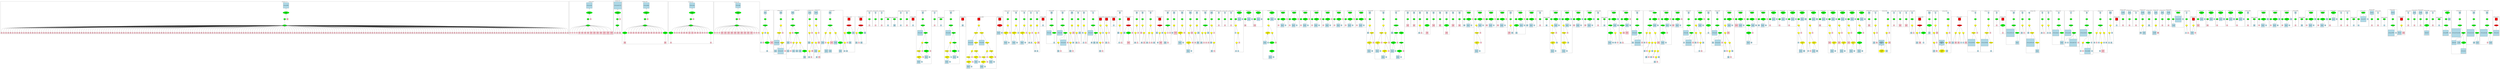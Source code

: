 strict graph "" {
	graph [bb="0,0,55065,1432",
		newrank=true
	];
	node [label="\N"];
	{
		graph [rank=same,
			rankdir=LR
		];
		rank2	[height=0.5,
			label="",
			pos="0.5,1029.5",
			style=invis,
			width=0.013889];
		259	[fillcolor=green,
			height=0.5,
			label="=",
			pos="6920.5,1029.5",
			style="filled,bold",
			width=0.75];
		rank2 -- 259	[pos="1.3447,1029.5 2298.7,1029.5 4596.1,1029.5 6893.5,1029.5",
			style=invis];
		526	[fillcolor=green,
			height=0.5,
			label="=",
			pos="14272,1029.5",
			style="filled,bold",
			width=0.75];
		259 -- 526	[pos="6924.8,1047.5 6930.5,1067.2 6942.9,1098.1 6966.5,1112 7007.6,1136.1 13779,1116.4 13826,1112 13988,1097.1 14179,1052.6 14246,1035.9",
			style=invis];
		547	[fillcolor=green,
			height=0.5,
			label="=",
			pos="14882,1029.5",
			style="filled,bold",
			width=0.75];
		526 -- 547	[pos="14276,1047.4 14281,1067.2 14293,1098.1 14316,1112 14362,1139.1 14745,1131.7 14794,1112 14828,1098.7 14856,1066.1 14870,1046",
			style=invis];
		556	[fillcolor=green,
			height=0.5,
			label="=",
			pos="15474,1029.5",
			style="filled,bold",
			width=0.75];
		547 -- 556	[pos="14886,1047.4 14891,1067.2 14903,1098.1 14926,1112 14941,1120.8 14948,1113.4 14966,1112 15152,1096.9 15373,1051.3 15448,1035.2",
			style=invis];
		580	[fillcolor=green,
			height=0.5,
			label="=",
			pos="16478,1029.5",
			style="filled,bold",
			width=0.75];
		556 -- 580	[pos="15478,1047.4 15483,1067.2 15495,1098.1 15518,1112 15561,1137.3 15915,1115.9 15964,1112 16153,1096.9 16378,1051.2 16453,1035.1",
			style=invis];
		604	[fillcolor=green,
			height=0.5,
			label="=",
			pos="17490,1029.5",
			style="filled,bold",
			width=0.75];
		580 -- 604	[pos="16483,1047.4 16488,1067.2 16500,1098.1 16524,1112 16567,1137.6 16925,1116 16974,1112 17164,1096.9 17389,1051.2 17465,1035.1",
			style=invis];
		657	[fillcolor=green,
			height=0.5,
			label="=",
			pos="18122,1029.5",
			style="filled,bold",
			width=0.75];
		604 -- 657	[pos="17495,1047.4 17500,1067.2 17512,1098.1 17536,1112 17579,1137.7 17940,1125.7 17988,1112 18035,1098.8 18082,1064 18106,1044.1",
			style=invis];
		668	[fillcolor=green,
			height=0.5,
			label="=",
			pos="18450,1029.5",
			style="filled,bold",
			width=0.75];
		657 -- 668	[pos="18150,1029.5 18241,1029.5 18332,1029.5 18423,1029.5",
			style=invis];
		678	[fillcolor=green,
			height=0.5,
			label="=",
			pos="18720,1029.5",
			style="filled,bold",
			width=0.75];
		668 -- 678	[pos="18478,1029.5 18549,1029.5 18621,1029.5 18692,1029.5",
			style=invis];
		696	[fillcolor=green,
			height=0.5,
			label="=",
			pos="19064,1029.5",
			style="filled,bold",
			width=0.75];
		678 -- 696	[pos="18747,1029.5 18844,1029.5 18940,1029.5 19037,1029.5",
			style=invis];
		707	[fillcolor=green,
			height=0.5,
			label="=",
			pos="19212,1029.5",
			style="filled,bold",
			width=0.75];
		696 -- 707	[pos="19092,1029.5 19123,1029.5 19154,1029.5 19185,1029.5",
			style=invis];
		718	[fillcolor=green,
			height=0.5,
			label="=",
			pos="19530,1029.5",
			style="filled,bold",
			width=0.75];
		707 -- 718	[pos="19240,1029.5 19327,1029.5 19415,1029.5 19503,1029.5",
			style=invis];
		733	[fillcolor=red,
			height=0.65278,
			label="\<ret\>",
			pos="19934,1029.5",
			shape=square,
			style="filled,bold",
			width=0.65278];
		718 -- 733	[pos="19558,1029.5 19675,1029.5 19792,1029.5 19910,1029.5",
			style=invis];
		753	[fillcolor=red,
			height=0.65278,
			label="\<ret\>",
			pos="20190,1029.5",
			shape=square,
			style="filled,bold",
			width=0.65278];
		733 -- 753	[pos="19958,1029.5 20027,1029.5 20096,1029.5 20166,1029.5",
			style=invis];
		781	[fillcolor=green,
			height=0.5,
			label="=",
			pos="20368,1029.5",
			style="filled,bold",
			width=0.75];
		753 -- 781	[pos="20213,1029.5 20256,1029.5 20299,1029.5 20341,1029.5",
			style=invis];
		785	[fillcolor=green,
			height=0.5,
			label="=",
			pos="20490,1029.5",
			style="filled,bold",
			width=0.75];
		781 -- 785	[pos="20396,1029.5 20418,1029.5 20440,1029.5 20462,1029.5",
			style=invis];
		791	[fillcolor=green,
			height=0.5,
			label="=",
			pos="20610,1029.5",
			style="filled,bold",
			width=0.75];
		785 -- 791	[pos="20517,1029.5 20539,1029.5 20561,1029.5 20583,1029.5",
			style=invis];
		797	[fillcolor=green,
			height=0.5,
			label="++",
			pos="20736,1029.5",
			style="filled,bold",
			width=0.75];
		791 -- 797	[pos="20638,1029.5 20661,1029.5 20685,1029.5 20708,1029.5",
			style=invis];
		807	[fillcolor=green,
			height=0.5,
			label="p++",
			pos="20864,1029.5",
			style="filled,bold",
			width=0.75];
		797 -- 807	[pos="20762,1029.5 20787,1029.5 20812,1029.5 20836,1029.5",
			style=invis];
		810	[fillcolor=green,
			height=0.5,
			label="=",
			pos="20988,1029.5",
			style="filled,bold",
			width=0.75];
		807 -- 810	[pos="20891,1029.5 20914,1029.5 20937,1029.5 20960,1029.5",
			style=invis];
		813	[fillcolor=green,
			height=0.5,
			label="=",
			pos="21108,1029.5",
			style="filled,bold",
			width=0.75];
		810 -- 813	[pos="21015,1029.5 21037,1029.5 21059,1029.5 21081,1029.5",
			style=invis];
		816	[fillcolor=red,
			height=0.65278,
			label="\<ret\>",
			pos="21230,1029.5",
			shape=square,
			style="filled,bold",
			width=0.65278];
		813 -- 816	[pos="21136,1029.5 21159,1029.5 21182,1029.5 21206,1029.5",
			style=invis];
		835	[fillcolor=green,
			height=0.5,
			label="=",
			pos="21434,1029.5",
			style="filled,bold",
			width=0.75];
		816 -- 835	[pos="21253,1029.5 21304,1029.5 21355,1029.5 21406,1029.5",
			style=invis];
		854	[fillcolor=green,
			height=0.5,
			label="=",
			pos="21684,1029.5",
			style="filled,bold",
			width=0.75];
		835 -- 854	[pos="21461,1029.5 21526,1029.5 21592,1029.5 21657,1029.5",
			style=invis];
		860	[fillcolor=green,
			height=0.5,
			label="p++",
			pos="21810,1029.5",
			style="filled,bold",
			width=0.75];
		854 -- 860	[pos="21712,1029.5 21735,1029.5 21759,1029.5 21782,1029.5",
			style=invis];
		862	[fillcolor=green,
			height=0.5,
			label="+=",
			pos="22016,1029.5",
			style="filled,bold",
			width=0.75];
		860 -- 862	[pos="21837,1029.5 21888,1029.5 21938,1029.5 21989,1029.5",
			style=invis];
		879	[fillcolor=red,
			height=0.65278,
			label="\<ret\>",
			pos="22268,1029.5",
			shape=square,
			style="filled,bold",
			width=0.65278];
		862 -- 879	[pos="22044,1029.5 22111,1029.5 22177,1029.5 22244,1029.5",
			style=invis];
		892	[fillcolor=red,
			height=0.65278,
			label="\<ret\>",
			pos="22612,1029.5",
			shape=square,
			style="filled,bold",
			width=0.65278];
		879 -- 892	[pos="22291,1029.5 22390,1029.5 22490,1029.5 22589,1029.5",
			style=invis];
		950	[fillcolor=red,
			height=0.65278,
			label="\<ret\>",
			pos="23062,1029.5",
			shape=square,
			style="filled,bold",
			width=0.65278];
		892 -- 950	[pos="22636,1029.5 22770,1029.5 22904,1029.5 23038,1029.5",
			style=invis];
		955	[fillcolor=green,
			height=0.5,
			label="=",
			pos="23230,1029.5",
			style="filled,bold",
			width=0.75];
		950 -- 955	[pos="23085,1029.5 23124,1029.5 23163,1029.5 23202,1029.5",
			style=invis];
		962	[fillcolor=green,
			height=0.5,
			label="=",
			pos="23404,1029.5",
			style="filled,bold",
			width=0.75];
		955 -- 962	[pos="23257,1029.5 23297,1029.5 23336,1029.5 23376,1029.5",
			style=invis];
		969	[fillcolor=green,
			height=0.5,
			label="=",
			pos="23578,1029.5",
			style="filled,bold",
			width=0.75];
		962 -- 969	[pos="23431,1029.5 23471,1029.5 23510,1029.5 23550,1029.5",
			style=invis];
		980	[fillcolor=green,
			height=0.5,
			label="+=",
			pos="23720,1029.5",
			style="filled,bold",
			width=0.75];
		969 -- 980	[pos="23605,1029.5 23634,1029.5 23664,1029.5 23693,1029.5",
			style=invis];
		991	[fillcolor=green,
			height=0.5,
			label="+=",
			pos="23858,1029.5",
			style="filled,bold",
			width=0.75];
		980 -- 991	[pos="23748,1029.5 23776,1029.5 23803,1029.5 23831,1029.5",
			style=invis];
		1000	[fillcolor=red,
			height=0.65278,
			label="\<ret\>",
			pos="23986,1029.5",
			shape=square,
			style="filled,bold",
			width=0.65278];
		991 -- 1000	[pos="23886,1029.5 23911,1029.5 23937,1029.5 23963,1029.5",
			style=invis];
		1040	[fillcolor=green,
			height=0.5,
			label="=",
			pos="24160,1029.5",
			style="filled,bold",
			width=0.75];
		1000 -- 1040	[pos="24010,1029.5 24051,1029.5 24092,1029.5 24132,1029.5",
			style=invis];
		1046	[fillcolor=green,
			height=0.5,
			label="=",
			pos="24386,1029.5",
			style="filled,bold",
			width=0.75];
		1040 -- 1046	[pos="24187,1029.5 24244,1029.5 24301,1029.5 24358,1029.5",
			style=invis];
		1056	[fillcolor=green,
			height=0.5,
			label="=",
			pos="24604,1029.5",
			style="filled,bold",
			width=0.75];
		1046 -- 1056	[pos="24413,1029.5 24467,1029.5 24522,1029.5 24576,1029.5",
			style=invis];
		1065	[fillcolor=green,
			height=0.5,
			label="=",
			pos="24744,1029.5",
			style="filled,bold",
			width=0.75];
		1056 -- 1065	[pos="24631,1029.5 24659,1029.5 24688,1029.5 24716,1029.5",
			style=invis];
		1072	[fillcolor=green,
			height=0.5,
			label="=",
			pos="24880,1029.5",
			style="filled,bold",
			width=0.75];
		1065 -- 1072	[pos="24771,1029.5 24798,1029.5 24825,1029.5 24852,1029.5",
			style=invis];
		1079	[fillcolor=green,
			height=0.5,
			label="=",
			pos="25064,1029.5",
			style="filled,bold",
			width=0.75];
		1072 -- 1079	[pos="24907,1029.5 24950,1029.5 24993,1029.5 25036,1029.5",
			style=invis];
		1091	[fillcolor=red,
			height=0.65278,
			label="\<ret\>",
			pos="25240,1029.5",
			shape=square,
			style="filled,bold",
			width=0.65278];
		1079 -- 1091	[pos="25091,1029.5 25132,1029.5 25174,1029.5 25216,1029.5",
			style=invis];
		1103	[fillcolor=red,
			height=0.65278,
			label="\<ret\>",
			pos="25372,1029.5",
			shape=square,
			style="filled,bold",
			width=0.65278];
		1091 -- 1103	[pos="25263,1029.5 25291,1029.5 25320,1029.5 25348,1029.5",
			style=invis];
		1109	[fillcolor=red,
			height=0.65278,
			label="\<ret\>",
			pos="25498,1029.5",
			shape=square,
			style="filled,bold",
			width=0.65278];
		1103 -- 1109	[pos="25395,1029.5 25421,1029.5 25448,1029.5 25474,1029.5",
			style=invis];
		1139	[fillcolor=green,
			height=0.5,
			label="=",
			pos="25628,1029.5",
			style="filled,bold",
			width=0.75];
		1109 -- 1139	[pos="25521,1029.5 25548,1029.5 25574,1029.5 25600,1029.5",
			style=invis];
		1150	[fillcolor=red,
			height=0.65278,
			label="\<ret\>",
			pos="25814,1029.5",
			shape=square,
			style="filled,bold",
			width=0.65278];
		1139 -- 1150	[pos="25655,1029.5 25700,1029.5 25745,1029.5 25790,1029.5",
			style=invis];
		1157	[fillcolor=green,
			height=0.5,
			label="=",
			pos="25992,1029.5",
			style="filled,bold",
			width=0.75];
		1150 -- 1157	[pos="25837,1029.5 25880,1029.5 25923,1029.5 25965,1029.5",
			style=invis];
		1164	[fillcolor=green,
			height=0.5,
			label="=",
			pos="26126,1029.5",
			style="filled,bold",
			width=0.75];
		1157 -- 1164	[pos="26020,1029.5 26046,1029.5 26072,1029.5 26098,1029.5",
			style=invis];
		1171	[fillcolor=green,
			height=0.5,
			label="=",
			pos="26304,1029.5",
			style="filled,bold",
			width=0.75];
		1164 -- 1171	[pos="26153,1029.5 26194,1029.5 26235,1029.5 26276,1029.5",
			style=invis];
		1180	[fillcolor=red,
			height=0.65278,
			label="\<ret\>",
			pos="26512,1029.5",
			shape=square,
			style="filled,bold",
			width=0.65278];
		1171 -- 1180	[pos="26331,1029.5 26383,1029.5 26435,1029.5 26488,1029.5",
			style=invis];
		1261	[fillcolor=green,
			height=0.5,
			label="=",
			pos="26706,1029.5",
			style="filled,bold",
			width=0.75];
		1180 -- 1261	[pos="26535,1029.5 26583,1029.5 26631,1029.5 26679,1029.5",
			style=invis];
		1269	[fillcolor=green,
			height=0.5,
			label="=",
			pos="26858,1029.5",
			style="filled,bold",
			width=0.75];
		1261 -- 1269	[pos="26734,1029.5 26766,1029.5 26798,1029.5 26830,1029.5",
			style=invis];
		1274	[fillcolor=green,
			height=0.5,
			label="=",
			pos="27026,1029.5",
			style="filled,bold",
			width=0.75];
		1269 -- 1274	[pos="26885,1029.5 26923,1029.5 26960,1029.5 26998,1029.5",
			style=invis];
		1281	[fillcolor=green,
			height=0.5,
			label="=",
			pos="27202,1029.5",
			style="filled,bold",
			width=0.75];
		1274 -- 1281	[pos="27053,1029.5 27093,1029.5 27134,1029.5 27174,1029.5",
			style=invis];
		1290	[fillcolor=green,
			height=0.5,
			label="=",
			pos="27346,1029.5",
			style="filled,bold",
			width=0.75];
		1281 -- 1290	[pos="27228,1029.5 27258,1029.5 27288,1029.5 27318,1029.5",
			style=invis];
		1297	[fillcolor=green,
			height=0.5,
			label="=",
			pos="27548,1029.5",
			style="filled,bold",
			width=0.75];
		1290 -- 1297	[pos="27373,1029.5 27422,1029.5 27471,1029.5 27520,1029.5",
			style=invis];
		1307	[fillcolor=green,
			height=0.5,
			label="=",
			pos="27710,1029.5",
			style="filled,bold",
			width=0.75];
		1297 -- 1307	[pos="27575,1029.5 27611,1029.5 27646,1029.5 27682,1029.5",
			style=invis];
		1322	[fillcolor=green,
			height=0.5,
			label="=",
			pos="27836,1029.5",
			style="filled,bold",
			width=0.75];
		1307 -- 1322	[pos="27737,1029.5 27761,1029.5 27785,1029.5 27809,1029.5",
			style=invis];
		1329	[fillcolor=green,
			height=0.5,
			label="=",
			pos="27958,1029.5",
			style="filled,bold",
			width=0.75];
		1322 -- 1329	[pos="27864,1029.5 27886,1029.5 27908,1029.5 27930,1029.5",
			style=invis];
		1332	[fillcolor=green,
			height=0.5,
			label="=",
			pos="28078,1029.5",
			style="filled,bold",
			width=0.75];
		1329 -- 1332	[pos="27985,1029.5 28007,1029.5 28029,1029.5 28051,1029.5",
			style=invis];
		1335	[fillcolor=green,
			height=0.5,
			label="=",
			pos="28178,1029.5",
			style="filled,bold",
			width=0.75];
		1332 -- 1335	[pos="28106,1029.5 28121,1029.5 28136,1029.5 28151,1029.5",
			style=invis];
		1352	[fillcolor=green,
			height=0.5,
			label="=",
			pos="28392,1029.5",
			style="filled,bold",
			width=0.75];
		1335 -- 1352	[pos="28183,1047.5 28189,1067.2 28201,1098.1 28224,1112 28247,1125.5 28321,1125.3 28344,1112 28368,1098.2 28382,1067.3 28388,1047.5",
			style=invis];
		1363	[fillcolor=green,
			height=0.5,
			label="=",
			pos="28606,1029.5",
			style="filled,bold",
			width=0.75];
		1352 -- 1363	[pos="28397,1047.5 28403,1067.2 28415,1098.1 28438,1112 28461,1125.5 28535,1125.3 28558,1112 28582,1098.2 28596,1067.3 28602,1047.5",
			style=invis];
		1368	[fillcolor=green,
			height=0.5,
			label="+=",
			pos="28902,1029.5",
			style="filled,bold",
			width=0.75];
		1363 -- 1368	[pos="28611,1047.5 28617,1067.2 28629,1098.1 28652,1112 28698,1139 28721,1127 28772,1112 28818,1098.7 28863,1064 28886,1044.1",
			style=invis];
		1387	[fillcolor=green,
			height=0.5,
			label="=",
			pos="29128,1029.5",
			style="filled,bold",
			width=0.75];
		1368 -- 1387	[pos="28906,1047.5 28912,1067.2 28924,1098.1 28948,1112 28973,1127 29055,1126.7 29080,1112 29104,1098.2 29118,1067.3 29124,1047.5",
			style=invis];
		1394	[fillcolor=green,
			height=0.5,
			label="=",
			pos="29374,1029.5",
			style="filled,bold",
			width=0.75];
		1387 -- 1394	[pos="29133,1047.4 29138,1067.2 29150,1098.1 29174,1112 29203,1129.4 29297,1129 29326,1112 29350,1098.2 29364,1067.3 29370,1047.5",
			style=invis];
		1401	[fillcolor=green,
			height=0.5,
			label="=",
			pos="29620,1029.5",
			style="filled,bold",
			width=0.75];
		1394 -- 1401	[pos="29379,1047.4 29384,1067.2 29396,1098.1 29420,1112 29449,1129.4 29543,1129 29572,1112 29596,1098.2 29610,1067.3 29616,1047.5",
			style=invis];
		1408	[fillcolor=green,
			height=0.5,
			label="=",
			pos="29866,1029.5",
			style="filled,bold",
			width=0.75];
		1401 -- 1408	[pos="29625,1047.4 29630,1067.2 29642,1098.1 29666,1112 29695,1129.4 29789,1129 29818,1112 29842,1098.2 29856,1067.3 29862,1047.5",
			style=invis];
		1415	[fillcolor=green,
			height=0.5,
			label="=",
			pos="30112,1029.5",
			style="filled,bold",
			width=0.75];
		1408 -- 1415	[pos="29871,1047.4 29876,1067.2 29888,1098.1 29912,1112 29941,1129.4 30035,1129 30064,1112 30088,1098.2 30102,1067.3 30108,1047.5",
			style=invis];
		1422	[fillcolor=green,
			height=0.5,
			label="=",
			pos="30358,1029.5",
			style="filled,bold",
			width=0.75];
		1415 -- 1422	[pos="30117,1047.4 30122,1067.2 30134,1098.1 30158,1112 30187,1129.4 30281,1129 30310,1112 30334,1098.2 30348,1067.3 30354,1047.5",
			style=invis];
		1429	[fillcolor=green,
			height=0.5,
			label="=",
			pos="30604,1029.5",
			style="filled,bold",
			width=0.75];
		1422 -- 1429	[pos="30363,1047.4 30368,1067.2 30380,1098.1 30404,1112 30433,1129.4 30527,1129 30556,1112 30580,1098.2 30594,1067.3 30600,1047.5",
			style=invis];
		1436	[fillcolor=green,
			height=0.5,
			label="=",
			pos="30850,1029.5",
			style="filled,bold",
			width=0.75];
		1429 -- 1436	[pos="30609,1047.4 30614,1067.2 30626,1098.1 30650,1112 30679,1129.4 30773,1129 30802,1112 30826,1098.2 30840,1067.3 30846,1047.5",
			style=invis];
		1444	[fillcolor=green,
			height=0.5,
			label="=",
			pos="31132,1029.5",
			style="filled,bold",
			width=0.75];
		1436 -- 1444	[pos="30855,1047.4 30860,1067.2 30872,1098.1 30896,1112 30925,1129.4 31017,1124.9 31048,1112 31081,1098.8 31107,1066.4 31122,1046.4",
			style=invis];
		1453	[fillcolor=green,
			height=0.5,
			label="=",
			pos="31414,1029.5",
			style="filled,bold",
			width=0.75];
		1444 -- 1453	[pos="31160,1029.5 31236,1029.5 31311,1029.5 31387,1029.5",
			style=invis];
		1473	[fillcolor=green,
			height=0.5,
			label="=",
			pos="31694,1029.5",
			style="filled,bold",
			width=0.75];
		1453 -- 1473	[pos="31442,1029.5 31517,1029.5 31592,1029.5 31666,1029.5",
			style=invis];
		1493	[fillcolor=green,
			height=0.5,
			label="-=",
			pos="31936,1029.5",
			style="filled,bold",
			width=0.75];
		1473 -- 1493	[pos="31721,1029.5 31783,1029.5 31846,1029.5 31908,1029.5",
			style=invis];
		1500	[fillcolor=green,
			height=0.5,
			label="+=",
			pos="32060,1029.5",
			style="filled,bold",
			width=0.75];
		1493 -- 1500	[pos="31963,1029.5 31986,1029.5 32010,1029.5 32033,1029.5",
			style=invis];
		1503	[fillcolor=green,
			height=0.5,
			label="+=",
			pos="32186,1029.5",
			style="filled,bold",
			width=0.75];
		1500 -- 1503	[pos="32088,1029.5 32111,1029.5 32135,1029.5 32158,1029.5",
			style=invis];
		1521	[fillcolor=green,
			height=0.5,
			label="=",
			pos="32316,1029.5",
			style="filled,bold",
			width=0.75];
		1503 -- 1521	[pos="32213,1029.5 32238,1029.5 32264,1029.5 32289,1029.5",
			style=invis];
		1529	[fillcolor=green,
			height=0.5,
			label="=",
			pos="32444,1029.5",
			style="filled,bold",
			width=0.75];
		1521 -- 1529	[pos="32344,1029.5 32368,1029.5 32393,1029.5 32417,1029.5",
			style=invis];
		1532	[fillcolor=green,
			height=0.5,
			label="-=",
			pos="32572,1029.5",
			style="filled,bold",
			width=0.75];
		1529 -- 1532	[pos="32472,1029.5 32496,1029.5 32521,1029.5 32545,1029.5",
			style=invis];
		1540	[fillcolor=green,
			height=0.5,
			label="=",
			pos="32700,1029.5",
			style="filled,bold",
			width=0.75];
		1532 -- 1540	[pos="32600,1029.5 32624,1029.5 32649,1029.5 32673,1029.5",
			style=invis];
		1548	[fillcolor=green,
			height=0.5,
			label="=",
			pos="32828,1029.5",
			style="filled,bold",
			width=0.75];
		1540 -- 1548	[pos="32728,1029.5 32752,1029.5 32777,1029.5 32801,1029.5",
			style=invis];
		1551	[fillcolor=green,
			height=0.5,
			label="+=",
			pos="32956,1029.5",
			style="filled,bold",
			width=0.75];
		1548 -- 1551	[pos="32856,1029.5 32880,1029.5 32905,1029.5 32929,1029.5",
			style=invis];
		1554	[fillcolor=green,
			height=0.5,
			label="=",
			pos="33060,1029.5",
			style="filled,bold",
			width=0.75];
		1551 -- 1554	[pos="32984,1029.5 33000,1029.5 33016,1029.5 33032,1029.5",
			style=invis];
		1561	[fillcolor=green,
			height=0.5,
			label="-=",
			pos="33306,1029.5",
			style="filled,bold",
			width=0.75];
		1554 -- 1561	[pos="33064,1047.4 33069,1067.2 33081,1098.1 33104,1112 33134,1129.4 33228,1129 33258,1112 33281,1098.2 33295,1067.3 33301,1047.5",
			style=invis];
		1583	[fillcolor=green,
			height=0.5,
			label="+=",
			pos="33552,1029.5",
			style="filled,bold",
			width=0.75];
		1561 -- 1583	[pos="33310,1047.4 33315,1067.2 33327,1098.1 33350,1112 33380,1129.4 33474,1129 33504,1112 33527,1098.2 33541,1067.3 33547,1047.5",
			style=invis];
		1590	[fillcolor=green,
			height=0.5,
			label="-=",
			pos="33798,1029.5",
			style="filled,bold",
			width=0.75];
		1583 -- 1590	[pos="33556,1047.4 33561,1067.2 33573,1098.1 33596,1112 33626,1129.4 33720,1129 33750,1112 33773,1098.2 33787,1067.3 33793,1047.5",
			style=invis];
		1597	[fillcolor=green,
			height=0.5,
			label="=",
			pos="34068,1029.5",
			style="filled,bold",
			width=0.75];
		1590 -- 1597	[pos="33802,1047.4 33807,1067.2 33819,1098.1 33842,1112 33872,1129.4 33964,1126 33996,1112 34025,1098.6 34048,1066.6 34059,1046.7",
			style=invis];
		1611	[fillcolor=green,
			height=0.5,
			label="=",
			pos="34180,1029.5",
			style="filled,bold",
			width=0.75];
		1597 -- 1611	[pos="34096,1029.5 34115,1029.5 34134,1029.5 34152,1029.5",
			style=invis];
		1627	[fillcolor=green,
			height=0.5,
			label="=",
			pos="34426,1029.5",
			style="filled,bold",
			width=0.75];
		1611 -- 1627	[pos="34184,1047.4 34189,1067.2 34201,1098.1 34224,1112 34254,1129.4 34348,1129 34378,1112 34401,1098.2 34415,1067.3 34421,1047.5",
			style=invis];
		1636	[fillcolor=green,
			height=0.5,
			label="=",
			pos="34696,1029.5",
			style="filled,bold",
			width=0.75];
		1627 -- 1636	[pos="34430,1047.4 34435,1067.2 34447,1098.1 34470,1112 34500,1129.4 34592,1126 34624,1112 34653,1098.6 34676,1066.6 34687,1046.7",
			style=invis];
		1642	[fillcolor=green,
			height=0.5,
			label="p++",
			pos="34824,1029.5",
			style="filled,bold",
			width=0.75];
		1636 -- 1642	[pos="34724,1029.5 34748,1029.5 34773,1029.5 34797,1029.5",
			style=invis];
		1649	[fillcolor=green,
			height=0.5,
			label="-=",
			pos="34928,1029.5",
			style="filled,bold",
			width=0.75];
		1642 -- 1649	[pos="34852,1029.5 34868,1029.5 34884,1029.5 34900,1029.5",
			style=invis];
		1662	[fillcolor=green,
			height=0.5,
			label="-=",
			pos="35174,1029.5",
			style="filled,bold",
			width=0.75];
		1649 -- 1662	[pos="34932,1047.4 34937,1067.2 34949,1098.1 34972,1112 35002,1129.4 35096,1129 35126,1112 35149,1098.2 35163,1067.3 35169,1047.5",
			style=invis];
		1690	[fillcolor=green,
			height=0.5,
			label="+=",
			pos="35420,1029.5",
			style="filled,bold",
			width=0.75];
		1662 -- 1690	[pos="35178,1047.4 35183,1067.2 35195,1098.1 35218,1112 35248,1129.4 35342,1129 35372,1112 35395,1098.2 35409,1067.3 35415,1047.5",
			style=invis];
		1697	[fillcolor=green,
			height=0.5,
			label="-=",
			pos="35666,1029.5",
			style="filled,bold",
			width=0.75];
		1690 -- 1697	[pos="35424,1047.4 35429,1067.2 35441,1098.1 35464,1112 35494,1129.4 35588,1129 35618,1112 35641,1098.2 35655,1067.3 35661,1047.5",
			style=invis];
		1706	[fillcolor=green,
			height=0.5,
			label="=",
			pos="35932,1029.5",
			style="filled,bold",
			width=0.75];
		1697 -- 1706	[pos="35670,1047.4 35675,1067.2 35687,1098.1 35710,1112 35740,1129.4 35833,1126.4 35864,1112 35892,1098.6 35913,1066.6 35924,1046.6",
			style=invis];
		1712	[fillcolor=green,
			height=0.5,
			label="p--",
			pos="36058,1029.5",
			style="filled,bold",
			width=0.75];
		1706 -- 1712	[pos="35960,1029.5 35983,1029.5 36007,1029.5 36030,1029.5",
			style=invis];
		1714	[fillcolor=green,
			height=0.5,
			label="=",
			pos="36164,1029.5",
			style="filled,bold",
			width=0.75];
		1712 -- 1714	[pos="36085,1029.5 36102,1029.5 36120,1029.5 36137,1029.5",
			style=invis];
		1731	[fillcolor=green,
			height=0.5,
			label="=",
			pos="36422,1029.5",
			style="filled,bold",
			width=0.75];
		1714 -- 1731	[pos="36169,1047.4 36174,1067.2 36186,1098.1 36210,1112 36239,1129.4 36332,1127.4 36362,1112 36389,1098.5 36407,1067.2 36416,1047.3",
			style=invis];
		1744	[fillcolor=green,
			height=0.5,
			label="=",
			pos="36748,1029.5",
			style="filled,bold",
			width=0.75];
		1731 -- 1744	[pos="36427,1047.4 36432,1067.2 36444,1098.1 36468,1112 36497,1129.4 36588,1121.7 36620,1112 36665,1098.8 36709,1064.4 36731,1044.4",
			style=invis];
		1752	[fillcolor=green,
			height=0.5,
			label="=",
			pos="37056,1029.5",
			style="filled,bold",
			width=0.75];
		1744 -- 1752	[pos="36775,1029.5 36860,1029.5 36944,1029.5 37029,1029.5",
			style=invis];
		1782	[fillcolor=green,
			height=0.5,
			label="=",
			pos="37322,1029.5",
			style="filled,bold",
			width=0.75];
		1752 -- 1782	[pos="37061,1047.5 37067,1067.3 37081,1098.2 37104,1112 37137,1130.6 37240,1130.3 37272,1112 37297,1098.3 37311,1067.3 37317,1047.5",
			style=invis];
		1797	[fillcolor=green,
			height=0.5,
			label="=",
			pos="37568,1029.5",
			style="filled,bold",
			width=0.75];
		1782 -- 1797	[pos="37327,1047.4 37332,1067.2 37344,1098.1 37368,1112 37397,1129.4 37491,1129 37520,1112 37544,1098.2 37558,1067.3 37564,1047.5",
			style=invis];
		1809	[fillcolor=green,
			height=0.5,
			label="=",
			pos="37894,1029.5",
			style="filled,bold",
			width=0.75];
		1797 -- 1809	[pos="37573,1047.4 37578,1067.2 37590,1098.1 37614,1112 37643,1129.4 37734,1121.7 37766,1112 37811,1098.8 37855,1064.4 37877,1044.4",
			style=invis];
		1817	[fillcolor=green,
			height=0.5,
			label="=",
			pos="38062,1029.5",
			style="filled,bold",
			width=0.75];
		1809 -- 1817	[pos="37921,1029.5 37959,1029.5 37997,1029.5 38035,1029.5",
			style=invis];
		1838	[fillcolor=green,
			height=0.5,
			label="=",
			pos="38330,1029.5",
			style="filled,bold",
			width=0.75];
		1817 -- 1838	[pos="38067,1047.4 38072,1067.2 38084,1098.1 38108,1112 38137,1129.4 38230,1126.4 38260,1112 38289,1098.6 38310,1066.6 38321,1046.6",
			style=invis];
		1842	[fillcolor=green,
			height=0.5,
			label="=",
			pos="38508,1029.5",
			style="filled,bold",
			width=0.75];
		1838 -- 1842	[pos="38357,1029.5 38398,1029.5 38440,1029.5 38481,1029.5",
			style=invis];
		1850	[fillcolor=green,
			height=0.5,
			label="=",
			pos="38684,1029.5",
			style="filled,bold",
			width=0.75];
		1842 -- 1850	[pos="38536,1029.5 38576,1029.5 38616,1029.5 38656,1029.5",
			style=invis];
		1867	[fillcolor=green,
			height=0.5,
			label="=",
			pos="38930,1029.5",
			style="filled,bold",
			width=0.75];
		1850 -- 1867	[pos="38688,1047.4 38693,1067.2 38705,1098.1 38728,1112 38758,1129.4 38852,1129 38882,1112 38905,1098.2 38919,1067.3 38925,1047.5",
			style=invis];
		1874	[fillcolor=green,
			height=0.5,
			label="=",
			pos="39178,1029.5",
			style="filled,bold",
			width=0.75];
		1867 -- 1874	[pos="38934,1047.4 38939,1067.2 38951,1098.1 38974,1112 39004,1129.4 39098,1128.7 39128,1112 39152,1098.3 39166,1067.3 39172,1047.5",
			style=invis];
		1885	[fillcolor=green,
			height=0.5,
			label="=",
			pos="39424,1029.5",
			style="filled,bold",
			width=0.75];
		1874 -- 1885	[pos="39182,1047.4 39187,1067.2 39199,1098.1 39222,1112 39252,1129.4 39346,1129 39376,1112 39399,1098.2 39413,1067.3 39419,1047.5",
			style=invis];
		1896	[fillcolor=green,
			height=0.5,
			label="=",
			pos="39670,1029.5",
			style="filled,bold",
			width=0.75];
		1885 -- 1896	[pos="39428,1047.4 39433,1067.2 39445,1098.1 39468,1112 39498,1129.4 39592,1129 39622,1112 39645,1098.2 39659,1067.3 39665,1047.5",
			style=invis];
		1906	[fillcolor=green,
			height=0.5,
			label="=",
			pos="39884,1029.5",
			style="filled,bold",
			width=0.75];
		1896 -- 1906	[pos="39674,1047.5 39680,1067.2 39692,1098.1 39716,1112 39738,1125.5 39812,1125.3 39836,1112 39859,1098.2 39873,1067.3 39879,1047.5",
			style=invis];
		1911	[fillcolor=green,
			height=0.5,
			label="=",
			pos="40098,1029.5",
			style="filled,bold",
			width=0.75];
		1906 -- 1911	[pos="39888,1047.5 39894,1067.2 39906,1098.1 39930,1112 39952,1125.5 40026,1125.3 40050,1112 40073,1098.2 40087,1067.3 40093,1047.5",
			style=invis];
		1916	[fillcolor=green,
			height=0.5,
			label="+=",
			pos="40312,1029.5",
			style="filled,bold",
			width=0.75];
		1911 -- 1916	[pos="40102,1047.5 40108,1067.2 40120,1098.1 40144,1112 40166,1125.5 40240,1125.3 40264,1112 40287,1098.2 40301,1067.3 40307,1047.5",
			style=invis];
		1927	[fillcolor=green,
			height=0.5,
			label="+=",
			pos="40564,1029.5",
			style="filled,bold",
			width=0.75];
		1916 -- 1927	[pos="40316,1047.5 40322,1067.2 40334,1098.1 40358,1112 40381,1126 40456,1122.6 40482,1112 40513,1098.7 40539,1066.4 40553,1046.4",
			style=invis];
		1944	[fillcolor=green,
			height=0.5,
			label="=",
			pos="40782,1029.5",
			style="filled,bold",
			width=0.75];
		1927 -- 1944	[pos="40568,1047.5 40574,1067.2 40586,1098.1 40610,1112 40633,1126 40710,1125.7 40734,1112 40757,1098.2 40771,1067.3 40777,1047.5",
			style=invis];
		1953	[fillcolor=green,
			height=0.5,
			label="+=",
			pos="40996,1029.5",
			style="filled,bold",
			width=0.75];
		1944 -- 1953	[pos="40786,1047.5 40792,1067.2 40804,1098.1 40828,1112 40850,1125.5 40924,1125.3 40948,1112 40971,1098.2 40985,1067.3 40991,1047.5",
			style=invis];
		1970	[fillcolor=green,
			height=0.5,
			label="+=",
			pos="41210,1029.5",
			style="filled,bold",
			width=0.75];
		1953 -- 1970	[pos="41000,1047.5 41006,1067.2 41018,1098.1 41042,1112 41064,1125.5 41138,1125.3 41162,1112 41185,1098.2 41199,1067.3 41205,1047.5",
			style=invis];
		2000	[fillcolor=green,
			height=0.5,
			label="+=",
			pos="41424,1029.5",
			style="filled,bold",
			width=0.75];
		1970 -- 2000	[pos="41214,1047.5 41220,1067.2 41232,1098.1 41256,1112 41278,1125.5 41352,1125.3 41376,1112 41399,1098.2 41413,1067.3 41419,1047.5",
			style=invis];
		2011	[fillcolor=green,
			height=0.5,
			label="+=",
			pos="41638,1029.5",
			style="filled,bold",
			width=0.75];
		2000 -- 2011	[pos="41428,1047.5 41434,1067.2 41446,1098.1 41470,1112 41492,1125.5 41566,1125.3 41590,1112 41613,1098.2 41627,1067.3 41633,1047.5",
			style=invis];
		2037	[fillcolor=green,
			height=0.5,
			label="^=",
			pos="41872,1029.5",
			style="filled,bold",
			width=0.75];
		2011 -- 2037	[pos="41642,1047.5 41648,1067.2 41660,1098.1 41684,1112 41706,1125.5 41779,1123.3 41804,1112 41832,1098.6 41853,1066.6 41864,1046.6",
			style=invis];
		2040	[fillcolor=green,
			height=0.5,
			label="=",
			pos="42000,1029.5",
			style="filled,bold",
			width=0.75];
		2037 -- 2040	[pos="41900,1029.5 41924,1029.5 41948,1029.5 41972,1029.5",
			style=invis];
		2047	[fillcolor=green,
			height=0.5,
			label="=",
			pos="42262,1029.5",
			style="filled,bold",
			width=0.75];
		2040 -- 2047	[pos="42027,1029.5 42096,1029.5 42165,1029.5 42234,1029.5",
			style=invis];
		2063	[fillcolor=green,
			height=0.5,
			label="+=",
			pos="42390,1029.5",
			style="filled,bold",
			width=0.75];
		2047 -- 2063	[pos="42289,1029.5 42313,1029.5 42338,1029.5 42362,1029.5",
			style=invis];
		2069	[fillcolor=green,
			height=0.5,
			label="+=",
			pos="42510,1029.5",
			style="filled,bold",
			width=0.75];
		2063 -- 2069	[pos="42417,1029.5 42439,1029.5 42461,1029.5 42483,1029.5",
			style=invis];
		2074	[fillcolor=green,
			height=0.5,
			label="+=",
			pos="42632,1029.5",
			style="filled,bold",
			width=0.75];
		2069 -- 2074	[pos="42538,1029.5 42560,1029.5 42582,1029.5 42604,1029.5",
			style=invis];
		2077	[fillcolor=green,
			height=0.5,
			label="<<=",
			pos="42752,1029.5",
			style="filled,bold",
			width=0.75];
		2074 -- 2077	[pos="42659,1029.5 42681,1029.5 42703,1029.5 42725,1029.5",
			style=invis];
		2082	[fillcolor=red,
			height=0.65278,
			label="\<ret\>",
			pos="42916,1029.5",
			shape=square,
			style="filled,bold",
			width=0.65278];
		2077 -- 2082	[pos="42780,1029.5 42817,1029.5 42854,1029.5 42892,1029.5",
			style=invis];
		2103	[fillcolor=green,
			height=0.5,
			label="=",
			pos="43118,1029.5",
			style="filled,bold",
			width=0.75];
		2082 -- 2103	[pos="42939,1029.5 42990,1029.5 43040,1029.5 43090,1029.5",
			style=invis];
		2107	[fillcolor=green,
			height=0.5,
			label="=",
			pos="43248,1029.5",
			style="filled,bold",
			width=0.75];
		2103 -- 2107	[pos="43145,1029.5 43170,1029.5 43196,1029.5 43221,1029.5",
			style=invis];
		2116	[fillcolor=green,
			height=0.5,
			label="<<=",
			pos="43514,1029.5",
			style="filled,bold",
			width=0.75];
		2107 -- 2116	[pos="43276,1029.5 43346,1029.5 43417,1029.5 43487,1029.5",
			style=invis];
		2127	[fillcolor=red,
			height=0.65278,
			label="\<ret\>",
			pos="43770,1029.5",
			shape=square,
			style="filled,bold",
			width=0.65278];
		2116 -- 2127	[pos="43542,1029.5 43610,1029.5 43678,1029.5 43746,1029.5",
			style=invis];
		2190	[fillcolor=green,
			height=0.5,
			label="=",
			pos="44106,1029.5",
			style="filled,bold",
			width=0.75];
		2127 -- 2190	[pos="43793,1029.5 43889,1029.5 43984,1029.5 44079,1029.5",
			style=invis];
		2201	[fillcolor=green,
			height=0.5,
			label="=",
			pos="44372,1029.5",
			style="filled,bold",
			width=0.75];
		2190 -- 2201	[pos="44134,1029.5 44204,1029.5 44274,1029.5 44344,1029.5",
			style=invis];
		2212	[fillcolor=green,
			height=0.5,
			label=">>=",
			pos="44540,1029.5",
			style="filled,bold",
			width=0.75];
		2201 -- 2212	[pos="44399,1029.5 44437,1029.5 44474,1029.5 44512,1029.5",
			style=invis];
		2217	[fillcolor=red,
			height=0.65278,
			label="\<ret\>",
			pos="44660,1029.5",
			shape=square,
			style="filled,bold",
			width=0.65278];
		2212 -- 2217	[pos="44567,1029.5 44590,1029.5 44613,1029.5 44637,1029.5",
			style=invis];
		2220	[fillcolor=green,
			height=0.5,
			label="=",
			pos="44880,1029.5",
			style="filled,bold",
			width=0.75];
		2217 -- 2220	[pos="44684,1029.5 44740,1029.5 44796,1029.5 44852,1029.5",
			style=invis];
		2226	[fillcolor=green,
			height=0.5,
			label="=",
			pos="45062,1029.5",
			style="filled,bold",
			width=0.75];
		2220 -- 2226	[pos="44907,1029.5 44950,1029.5 44992,1029.5 45035,1029.5",
			style=invis];
		2231	[fillcolor=green,
			height=0.5,
			label="=",
			pos="45198,1029.5",
			style="filled,bold",
			width=0.75];
		2226 -- 2231	[pos="45090,1029.5 45117,1029.5 45144,1029.5 45171,1029.5",
			style=invis];
		2239	[fillcolor=green,
			height=0.5,
			label="=",
			pos="45464,1029.5",
			style="filled,bold",
			width=0.75];
		2231 -- 2239	[pos="45226,1029.5 45296,1029.5 45367,1029.5 45437,1029.5",
			style=invis];
		2244	[fillcolor=green,
			height=0.5,
			label="=",
			pos="45586,1029.5",
			style="filled,bold",
			width=0.75];
		2239 -- 2244	[pos="45492,1029.5 45514,1029.5 45536,1029.5 45558,1029.5",
			style=invis];
		2249	[fillcolor=green,
			height=0.5,
			label="=",
			pos="45782,1029.5",
			style="filled,bold",
			width=0.75];
		2244 -- 2249	[pos="45613,1029.5 45660,1029.5 45707,1029.5 45754,1029.5",
			style=invis];
		2255	[fillcolor=green,
			height=0.5,
			label="=",
			pos="46030,1029.5",
			style="filled,bold",
			width=0.75];
		2249 -- 2255	[pos="45809,1029.5 45874,1029.5 45938,1029.5 46003,1029.5",
			style=invis];
		2264	[fillcolor=green,
			height=0.5,
			label="=",
			pos="46374,1029.5",
			style="filled,bold",
			width=0.75];
		2255 -- 2264	[pos="46058,1029.5 46154,1029.5 46250,1029.5 46346,1029.5",
			style=invis];
		2276	[fillcolor=green,
			height=0.5,
			label="=",
			pos="46706,1029.5",
			style="filled,bold",
			width=0.75];
		2264 -- 2276	[pos="46401,1029.5 46493,1029.5 46586,1029.5 46678,1029.5",
			style=invis];
		2290	[fillcolor=green,
			height=0.5,
			label="=",
			pos="46946,1029.5",
			style="filled,bold",
			width=0.75];
		2276 -- 2290	[pos="46733,1029.5 46795,1029.5 46857,1029.5 46918,1029.5",
			style=invis];
		2312	[fillcolor=red,
			height=0.65278,
			label="\<ret\>",
			pos="47072,1029.5",
			shape=square,
			style="filled,bold",
			width=0.65278];
		2290 -- 2312	[pos="46973,1029.5 46998,1029.5 47023,1029.5 47048,1029.5",
			style=invis];
		2327	[fillcolor=green,
			height=0.5,
			label="=",
			pos="47196,1029.5",
			style="filled,bold",
			width=0.75];
		2312 -- 2327	[pos="47095,1029.5 47120,1029.5 47145,1029.5 47169,1029.5",
			style=invis];
		2331	[fillcolor=green,
			height=0.5,
			label="=",
			pos="47324,1029.5",
			style="filled,bold",
			width=0.75];
		2327 -- 2331	[pos="47224,1029.5 47248,1029.5 47273,1029.5 47297,1029.5",
			style=invis];
		2338	[fillcolor=green,
			height=0.5,
			label="=",
			pos="47452,1029.5",
			style="filled,bold",
			width=0.75];
		2331 -- 2338	[pos="47352,1029.5 47376,1029.5 47401,1029.5 47425,1029.5",
			style=invis];
		2342	[fillcolor=green,
			height=0.5,
			label="|=",
			pos="47588,1029.5",
			style="filled,bold",
			width=0.75];
		2338 -- 2342	[pos="47480,1029.5 47507,1029.5 47534,1029.5 47561,1029.5",
			style=invis];
		2347	[fillcolor=green,
			height=0.5,
			label="+=",
			pos="47720,1029.5",
			style="filled,bold",
			width=0.75];
		2342 -- 2347	[pos="47616,1029.5 47642,1029.5 47667,1029.5 47693,1029.5",
			style=invis];
		2355	[fillcolor=green,
			height=0.5,
			label="=",
			pos="47862,1029.5",
			style="filled,bold",
			width=0.75];
		2347 -- 2355	[pos="47748,1029.5 47777,1029.5 47806,1029.5 47834,1029.5",
			style=invis];
		2360	[fillcolor=green,
			height=0.5,
			label="-=",
			pos="47998,1029.5",
			style="filled,bold",
			width=0.75];
		2355 -- 2360	[pos="47889,1029.5 47916,1029.5 47943,1029.5 47970,1029.5",
			style=invis];
		2363	[fillcolor=green,
			height=0.5,
			label=">>=",
			pos="48118,1029.5",
			style="filled,bold",
			width=0.75];
		2360 -- 2363	[pos="48025,1029.5 48047,1029.5 48069,1029.5 48091,1029.5",
			style=invis];
		2366	[fillcolor=green,
			height=0.5,
			label="=",
			pos="48218,1029.5",
			style="filled,bold",
			width=0.75];
		2363 -- 2366	[pos="48146,1029.5 48161,1029.5 48176,1029.5 48191,1029.5",
			style=invis];
		2371	[fillcolor=green,
			height=0.5,
			label="=",
			pos="48520,1029.5",
			style="filled,bold",
			width=0.75];
		2366 -- 2371	[pos="48223,1047.5 48229,1067.2 48241,1098.1 48264,1112 48300,1132.9 48413,1129.5 48450,1112 48479,1098.6 48500,1066.6 48511,1046.6",
			style=invis];
		2376	[fillcolor=red,
			height=0.65278,
			label="\<ret\>",
			pos="48650,1029.5",
			shape=square,
			style="filled,bold",
			width=0.65278];
		2371 -- 2376	[pos="48547,1029.5 48573,1029.5 48600,1029.5 48627,1029.5",
			style=invis];
		2394	[fillcolor=green,
			height=0.5,
			label="=",
			pos="48758,1029.5",
			style="filled,bold",
			width=0.75];
		2376 -- 2394	[pos="48674,1029.5 48693,1029.5 48712,1029.5 48730,1029.5",
			style=invis];
		2399	[fillcolor=green,
			height=0.5,
			label="=",
			pos="48972,1029.5",
			style="filled,bold",
			width=0.75];
		2394 -- 2399	[pos="48762,1047.5 48768,1067.2 48780,1098.1 48804,1112 48826,1125.5 48900,1125.3 48924,1112 48947,1098.2 48961,1067.3 48967,1047.5",
			style=invis];
		2404	[fillcolor=green,
			height=0.5,
			label="=",
			pos="49186,1029.5",
			style="filled,bold",
			width=0.75];
		2399 -- 2404	[pos="48976,1047.5 48982,1067.2 48994,1098.1 49018,1112 49040,1125.5 49114,1125.3 49138,1112 49161,1098.2 49175,1067.3 49181,1047.5",
			style=invis];
		2409	[fillcolor=green,
			height=0.5,
			label="=",
			pos="49404,1029.5",
			style="filled,bold",
			width=0.75];
		2404 -- 2409	[pos="49190,1047.5 49196,1067.2 49208,1098.1 49232,1112 49255,1126 49332,1125.7 49356,1112 49379,1098.2 49393,1067.3 49399,1047.5",
			style=invis];
		2414	[fillcolor=green,
			height=0.5,
			label="=",
			pos="49620,1029.5",
			style="filled,bold",
			width=0.75];
		2409 -- 2414	[pos="49408,1047.5 49414,1067.2 49426,1098.1 49450,1112 49473,1125.7 49548,1125.5 49572,1112 49595,1098.2 49609,1067.3 49615,1047.5",
			style=invis];
		2421	[fillcolor=green,
			height=0.5,
			label="=",
			pos="49854,1029.5",
			style="filled,bold",
			width=0.75];
		2414 -- 2421	[pos="49624,1047.5 49630,1067.2 49642,1098.1 49666,1112 49688,1125.5 49761,1123.3 49786,1112 49814,1098.6 49835,1066.6 49846,1046.6",
			style=invis];
		2427	[fillcolor=green,
			height=0.5,
			label="p++",
			pos="49980,1029.5",
			style="filled,bold",
			width=0.75];
		2421 -- 2427	[pos="49882,1029.5 49905,1029.5 49929,1029.5 49952,1029.5",
			style=invis];
		2430	[fillcolor=green,
			height=0.5,
			label="=",
			pos="50082,1029.5",
			style="filled,bold",
			width=0.75];
		2427 -- 2430	[pos="50007,1029.5 50023,1029.5 50039,1029.5 50055,1029.5",
			style=invis];
		2437	[fillcolor=green,
			height=0.5,
			label="=",
			pos="50332,1029.5",
			style="filled,bold",
			width=0.75];
		2430 -- 2437	[pos="50087,1047.4 50092,1067.2 50104,1098.1 50128,1112 50158,1129.8 50254,1129.4 50284,1112 50308,1098.2 50322,1067.3 50328,1047.5",
			style=invis];
		2444	[fillcolor=green,
			height=0.5,
			label="=",
			pos="50582,1029.5",
			style="filled,bold",
			width=0.75];
		2437 -- 2444	[pos="50337,1047.4 50342,1067.2 50354,1098.1 50378,1112 50408,1129.8 50504,1129.4 50534,1112 50558,1098.2 50572,1067.3 50578,1047.5",
			style=invis];
		2453	[fillcolor=green,
			height=0.5,
			label="=",
			pos="50854,1029.5",
			style="filled,bold",
			width=0.75];
		2444 -- 2453	[pos="50587,1047.4 50592,1067.2 50604,1098.1 50628,1112 50658,1129.8 50753,1126.8 50784,1112 50813,1098.6 50834,1066.6 50845,1046.6",
			style=invis];
		2459	[fillcolor=green,
			height=0.5,
			label="p++",
			pos="50978,1029.5",
			style="filled,bold",
			width=0.75];
		2453 -- 2459	[pos="50881,1029.5 50904,1029.5 50928,1029.5 50951,1029.5",
			style=invis];
		2462	[fillcolor=green,
			height=0.5,
			label="=",
			pos="51082,1029.5",
			style="filled,bold",
			width=0.75];
		2459 -- 2462	[pos="51006,1029.5 51022,1029.5 51038,1029.5 51054,1029.5",
			style=invis];
		2469	[fillcolor=green,
			height=0.5,
			label="=",
			pos="51332,1029.5",
			style="filled,bold",
			width=0.75];
		2462 -- 2469	[pos="51086,1047.4 51091,1067.2 51103,1098.1 51126,1112 51157,1129.8 51253,1129.4 51284,1112 51307,1098.2 51321,1067.3 51327,1047.5",
			style=invis];
		2476	[fillcolor=green,
			height=0.5,
			label="=",
			pos="51582,1029.5",
			style="filled,bold",
			width=0.75];
		2469 -- 2476	[pos="51336,1047.4 51341,1067.2 51353,1098.1 51376,1112 51407,1129.8 51503,1129.4 51534,1112 51557,1098.2 51571,1067.3 51577,1047.5",
			style=invis];
		2490	[fillcolor=green,
			height=0.5,
			label="=",
			pos="51820,1029.5",
			style="filled,bold",
			width=0.75];
		2476 -- 2490	[pos="51586,1047.5 51592,1067.2 51604,1098.1 51628,1112 51650,1125.5 51723,1123 51748,1112 51777,1098.6 51800,1066.6 51811,1046.7",
			style=invis];
		2501	[fillcolor=green,
			height=0.5,
			label="=",
			pos="51944,1029.5",
			style="filled,bold",
			width=0.75];
		2490 -- 2501	[pos="51848,1029.5 51871,1029.5 51894,1029.5 51917,1029.5",
			style=invis];
		2507	[fillcolor=green,
			height=0.5,
			label="p++",
			pos="52070,1029.5",
			style="filled,bold",
			width=0.75];
		2501 -- 2507	[pos="51972,1029.5 51995,1029.5 52019,1029.5 52042,1029.5",
			style=invis];
		2509	[fillcolor=green,
			height=0.5,
			label="+=",
			pos="52172,1029.5",
			style="filled,bold",
			width=0.75];
		2507 -- 2509	[pos="52097,1029.5 52113,1029.5 52129,1029.5 52145,1029.5",
			style=invis];
		2523	[fillcolor=green,
			height=0.5,
			label="=",
			pos="52460,1029.5",
			style="filled,bold",
			width=0.75];
		2509 -- 2523	[pos="52177,1047.4 52182,1067.2 52194,1098.1 52218,1112 52251,1131.6 52356,1128.3 52390,1112 52419,1098.6 52440,1066.6 52451,1046.6",
			style=invis];
		2529	[fillcolor=green,
			height=0.5,
			label="=",
			pos="52580,1029.5",
			style="filled,bold",
			width=0.75];
		2523 -- 2529	[pos="52487,1029.5 52509,1029.5 52531,1029.5 52553,1029.5",
			style=invis];
		2535	[fillcolor=green,
			height=0.5,
			label="p++",
			pos="52706,1029.5",
			style="filled,bold",
			width=0.75];
		2529 -- 2535	[pos="52608,1029.5 52631,1029.5 52655,1029.5 52678,1029.5",
			style=invis];
		2537	[fillcolor=green,
			height=0.5,
			label="+=",
			pos="52884,1029.5",
			style="filled,bold",
			width=0.75];
		2535 -- 2537	[pos="52733,1029.5 52774,1029.5 52815,1029.5 52856,1029.5",
			style=invis];
		2542	[fillcolor=red,
			height=0.65278,
			label="\<ret\>",
			pos="53068,1029.5",
			shape=square,
			style="filled,bold",
			width=0.65278];
		2537 -- 2542	[pos="52911,1029.5 52955,1029.5 53000,1029.5 53045,1029.5",
			style=invis];
		2572	[fillcolor=green,
			height=0.5,
			label="=",
			pos="53208,1029.5",
			style="filled,bold",
			width=0.75];
		2542 -- 2572	[pos="53092,1029.5 53122,1029.5 53151,1029.5 53180,1029.5",
			style=invis];
		2576	[fillcolor=green,
			height=0.5,
			label="=",
			pos="53328,1029.5",
			style="filled,bold",
			width=0.75];
		2572 -- 2576	[pos="53235,1029.5 53257,1029.5 53279,1029.5 53301,1029.5",
			style=invis];
		2579	[fillcolor=green,
			height=0.5,
			label="=",
			pos="53450,1029.5",
			style="filled,bold",
			width=0.75];
		2576 -- 2579	[pos="53356,1029.5 53378,1029.5 53400,1029.5 53422,1029.5",
			style=invis];
		2582	[fillcolor=green,
			height=0.5,
			label="=",
			pos="53570,1029.5",
			style="filled,bold",
			width=0.75];
		2579 -- 2582	[pos="53477,1029.5 53499,1029.5 53521,1029.5 53543,1029.5",
			style=invis];
		2588	[fillcolor=green,
			height=0.5,
			label="=",
			pos="53692,1029.5",
			style="filled,bold",
			width=0.75];
		2582 -- 2588	[pos="53598,1029.5 53620,1029.5 53642,1029.5 53664,1029.5",
			style=invis];
		2594	[fillcolor=green,
			height=0.5,
			label="p++",
			pos="53816,1029.5",
			style="filled,bold",
			width=0.75];
		2588 -- 2594	[pos="53719,1029.5 53742,1029.5 53766,1029.5 53789,1029.5",
			style=invis];
		2597	[fillcolor=green,
			height=0.5,
			label="=",
			pos="53958,1029.5",
			style="filled,bold",
			width=0.75];
		2594 -- 2597	[pos="53844,1029.5 53873,1029.5 53902,1029.5 53930,1029.5",
			style=invis];
		2603	[fillcolor=green,
			height=0.5,
			label="=",
			pos="54246,1029.5",
			style="filled,bold",
			width=0.75];
		2597 -- 2603	[pos="53962,1047.4 53967,1067.2 53979,1098.1 54002,1112 54027,1126.3 54038,1117.9 54066,1112 54128,1098.4 54195,1061.4 54227,1041.9",
			style=invis];
		2612	[fillcolor=green,
			height=0.5,
			label="=",
			pos="54538,1029.5",
			style="filled,bold",
			width=0.75];
		2603 -- 2612	[pos="54274,1029.5 54353,1029.5 54432,1029.5 54511,1029.5",
			style=invis];
		2622	[fillcolor=green,
			height=0.5,
			label="=",
			pos="54808,1029.5",
			style="filled,bold",
			width=0.75];
		2612 -- 2622	[pos="54566,1029.5 54637,1029.5 54709,1029.5 54780,1029.5",
			style=invis];
		2643	[fillcolor=red,
			height=0.65278,
			label="\<ret\>",
			pos="54994,1029.5",
			shape=square,
			style="filled,bold",
			width=0.65278];
		2622 -- 2643	[pos="54835,1029.5 54880,1029.5 54925,1029.5 54970,1029.5",
			style=invis];
		end	[height=0.5,
			label="",
			pos="55064,1029.5",
			style=invis,
			width=0.013889];
		2643 -- end	[pos="55017,1029.5 55033,1029.5 55048,1029.5 55064,1029.5",
			style=invis];
	}
	subgraph cluster2409 {
		graph [bb="49368,871,49576,1226.9",
			label="g723_enc.c:796:3",
			lheight=0.21,
			lp="49472,1215.4",
			lwidth=1.35
		];
		2409;
		2413	[fillcolor=pink,
			height=0.5,
			label=0,
			pos="49404,897",
			shape=square,
			style=filled,
			width=0.5];
		2409 -- 2413	[dir=back,
			pos="s,49404,1011.4 49404,1001.1 49404,975.17 49404,936.95 49404,915.06"];
		2410	[fillcolor=green,
			height=0.74639,
			label="StructRef
type: ->",
			pos="49480,1169",
			style=filled,
			width=1.3356];
		2410 -- 2409	[dir=back,
			pos="s,49467,1143.1 49462,1134.1 49446,1106.2 49424,1068 49413,1046.6"];
		2411	[fillcolor=lightblue,
			height=0.875,
			label=state_ptr,
			pos="49480,1029.5",
			shape=square,
			style=filled,
			width=0.875];
		2410 -- 2411	[dir=back,
			pos="s,49480,1141.8 49480,1131.6 49480,1109.7 49480,1082.2 49480,1061.4"];
		2412	[fillcolor=lightblue,
			height=0.52778,
			label=dml,
			pos="49550,1029.5",
			shape=square,
			style=filled,
			width=0.52778];
		2410 -- 2412	[dir=back,
			pos="s,49495,1143.3 49500,1134.5 49507,1121.9 49515,1107.4 49522,1094 49529,1079 49537,1061.6 49542,1048.8"];
	}
	subgraph cluster2588 {
		graph [bb="53636,871,53748,1218",
			label="g723_enc.c:859:9",
			lheight=0.21,
			lp="53692,1206.5",
			lwidth=1.35
		];
		2588;
		2590	[fillcolor=pink,
			height=0.5,
			label=0,
			pos="53692,897",
			shape=square,
			style=filled,
			width=0.5];
		2588 -- 2590	[dir=back,
			pos="s,53692,1011.4 53692,1001.1 53692,975.17 53692,936.95 53692,915.06"];
		2589	[fillcolor=lightblue,
			height=0.5,
			label=i,
			pos="53692,1169",
			shape=square,
			style=filled,
			width=0.5];
		2589 -- 2588	[dir=back,
			pos="s,53692,1150.9 53692,1140.7 53692,1113.1 53692,1071.2 53692,1047.9"];
	}
	subgraph cluster2404 {
		graph [bb="49150,871,49360,1226.9",
			label="g723_enc.c:795:3",
			lheight=0.21,
			lp="49256,1215.4",
			lwidth=1.35
		];
		2404;
		2408	[fillcolor=pink,
			height=0.5,
			label=0,
			pos="49186,897",
			shape=square,
			style=filled,
			width=0.5];
		2404 -- 2408	[dir=back,
			pos="s,49186,1011.4 49186,1001.1 49186,975.17 49186,936.95 49186,915.06"];
		2405	[fillcolor=green,
			height=0.74639,
			label="StructRef
type: ->",
			pos="49262,1169",
			style=filled,
			width=1.3356];
		2405 -- 2404	[dir=back,
			pos="s,49249,1143.1 49244,1134.1 49228,1106.2 49206,1068 49195,1046.6"];
		2406	[fillcolor=lightblue,
			height=0.875,
			label=state_ptr,
			pos="49262,1029.5",
			shape=square,
			style=filled,
			width=0.875];
		2405 -- 2406	[dir=back,
			pos="s,49262,1141.8 49262,1131.6 49262,1109.7 49262,1082.2 49262,1061.4"];
		2407	[fillcolor=lightblue,
			height=0.55556,
			label=dms,
			pos="49332,1029.5",
			shape=square,
			style=filled,
			width=0.55556];
		2405 -- 2407	[dir=back,
			pos="s,49277,1143.3 49282,1134.5 49289,1121.9 49297,1107.4 49304,1094 49311,1079.3 49319,1062.3 49324,1049.6"];
	}
	subgraph cluster1307 {
		graph [bb="27646,344,27772,1222.5",
			label="g723_enc.c:453:3",
			lheight=0.21,
			lp="27710,1211",
			lwidth=1.35
		];
		1307;
		1309	[fillcolor=yellow,
			height=0.5,
			label=">>",
			pos="27710,897",
			style=filled,
			width=0.75];
		1307 -- 1309	[dir=back,
			pos="s,27710,1011.4 27710,1001.1 27710,975.17 27710,936.95 27710,915.06"];
		1310	[fillcolor=yellow,
			height=0.5,
			label="+",
			pos="27682,742.5",
			style=filled,
			width=0.75];
		1309 -- 1310	[dir=back,
			pos="s,27707,879.1 27705,868.87 27699,837.48 27690,786.75 27686,760.48"];
		1315	[fillcolor=pink,
			height=0.5,
			label=1,
			pos="27746,742.5",
			shape=square,
			style=filled,
			width=0.5];
		1309 -- 1315	[dir=back,
			pos="s,27713,879.1 27716,869.34 27723,838.17 27735,787.48 27741,760.95"];
		1311	[fillcolor=lightblue,
			height=0.52778,
			label=thr2,
			pos="27674,542.5",
			shape=square,
			style=filled,
			width=0.52778];
		1310 -- 1311	[dir=back,
			pos="s,27682,724.28 27681,714.17 27679,673.1 27676,596.58 27674,561.68"];
		1312	[fillcolor=yellow,
			height=0.5,
			label=">>",
			pos="27738,542.5",
			style=filled,
			width=0.75];
		1310 -- 1312	[dir=back,
			pos="s,27687,724.62 27690,714.95 27701,673.54 27723,594.79 27733,560.34"];
		1308	[fillcolor=lightblue,
			height=0.625,
			label=dqthr,
			pos="27710,1169",
			shape=square,
			style=filled,
			width=0.625];
		1308 -- 1307	[dir=back,
			pos="s,27710,1146.2 27710,1135.9 27710,1108.4 27710,1069.9 27710,1047.8"];
		1313	[fillcolor=lightblue,
			height=0.52778,
			label=thr2,
			pos="27686,371",
			shape=square,
			style=filled,
			width=0.52778];
		1312 -- 1313	[dir=back,
			pos="s,27732,524.63 27729,514.68 27719,479.85 27701,419.97 27692,390.08"];
		1314	[fillcolor=pink,
			height=0.5,
			label=1,
			pos="27742,371",
			shape=square,
			style=filled,
			width=0.5];
		1312 -- 1314	[dir=back,
			pos="s,27738,524.31 27738,514.25 27739,479.02 27740,418.7 27741,389.23"];
	}
	subgraph cluster2399 {
		graph [bb="48936,870.5,49142,1226.9",
			label="g723_enc.c:794:3",
			lheight=0.21,
			lp="49040,1215.4",
			lwidth=1.35
		];
		2399;
		2403	[fillcolor=pink,
			height=0.51389,
			label=544,
			pos="48972,897",
			shape=square,
			style=filled,
			width=0.51389];
		2399 -- 2403	[dir=back,
			pos="s,48972,1011.4 48972,1001.3 48972,975.62 48972,937.95 48972,915.9"];
		2400	[fillcolor=green,
			height=0.74639,
			label="StructRef
type: ->",
			pos="49048,1169",
			style=filled,
			width=1.3356];
		2400 -- 2399	[dir=back,
			pos="s,49035,1143.1 49030,1134.1 49014,1106.2 48992,1068 48981,1046.6"];
		2401	[fillcolor=lightblue,
			height=0.875,
			label=state_ptr,
			pos="49048,1029.5",
			shape=square,
			style=filled,
			width=0.875];
		2400 -- 2401	[dir=back,
			pos="s,49048,1141.8 49048,1131.6 49048,1109.7 49048,1082.2 49048,1061.4"];
		2402	[fillcolor=lightblue,
			height=0.5,
			label=yu,
			pos="49116,1029.5",
			shape=square,
			style=filled,
			width=0.5];
		2400 -- 2402	[dir=back,
			pos="s,49063,1143.3 49068,1134.6 49075,1122 49083,1107.5 49090,1094 49097,1078.6 49105,1060.6 49110,1047.7"];
	}
	subgraph cluster2582 {
		graph [bb="53514,690,53628,1226",
			label="g723_enc.c:856:3",
			lheight=0.21,
			lp="53571,1214.5",
			lwidth=1.35
		];
		2582;
		2584	[fillcolor=green,
			height=0.74639,
			label="UnaryOp
op: &",
			pos="53570,897",
			style=filled,
			width=1.316];
		2582 -- 2584	[dir=back,
			pos="s,53570,1011.4 53570,1001.1 53570,978.45 53570,946.41 53570,924.08"];
		2585	[fillcolor=lightblue,
			height=1.2361,
			label=sample_short,
			pos="53570,742.5",
			shape=square,
			style=filled,
			width=1.2361];
		2584 -- 2585	[dir=back,
			pos="s,53570,869.78 53570,859.65 53570,837.92 53570,810.18 53570,787.26"];
		2583	[fillcolor=lightblue,
			height=0.72222,
			label=in_buf,
			pos="53570,1169",
			shape=square,
			style=filled,
			width=0.72222];
		2583 -- 2582	[dir=back,
			pos="s,53570,1142.8 53570,1132.5 53570,1105.3 53570,1068.9 53570,1047.7"];
	}
	subgraph cluster2394 {
		graph [bb="48722,864,48928,1226.9",
			label="g723_enc.c:793:3",
			lheight=0.21,
			lp="48826,1215.4",
			lwidth=1.35
		];
		2394;
		2398	[fillcolor=pink,
			height=0.69444,
			label=34816,
			pos="48758,897",
			shape=square,
			style=filled,
			width=0.69444];
		2394 -- 2398	[dir=back,
			pos="s,48758,1011.4 48758,1001.2 48758,977.83 48758,944.56 48758,922.17"];
		2395	[fillcolor=green,
			height=0.74639,
			label="StructRef
type: ->",
			pos="48834,1169",
			style=filled,
			width=1.3356];
		2395 -- 2394	[dir=back,
			pos="s,48821,1143.1 48816,1134.1 48800,1106.2 48778,1068 48767,1046.6"];
		2396	[fillcolor=lightblue,
			height=0.875,
			label=state_ptr,
			pos="48834,1029.5",
			shape=square,
			style=filled,
			width=0.875];
		2395 -- 2396	[dir=back,
			pos="s,48834,1141.8 48834,1131.6 48834,1109.7 48834,1082.2 48834,1061.4"];
		2397	[fillcolor=lightblue,
			height=0.5,
			label=yl,
			pos="48902,1029.5",
			shape=square,
			style=filled,
			width=0.5];
		2395 -- 2397	[dir=back,
			pos="s,48849,1143.3 48854,1134.6 48861,1122 48869,1107.5 48876,1094 48883,1078.6 48891,1060.6 48896,1047.7"];
	}
	subgraph cluster2376 {
		graph [bb="48584,704.5,48714,1084",
			label="g723_enc.c:773:3",
			lheight=0.21,
			lp="48650,1072.5",
			lwidth=1.35
		];
		2376;
		2377	[fillcolor=yellow,
			height=0.5,
			label=">",
			pos="48650,897",
			style=filled,
			width=0.75];
		2376 -- 2377	[dir=back,
			pos="s,48650,1005.8 48650,995.74 48650,970.11 48650,935.48 48650,915.07"];
		2378	[fillcolor=lightblue,
			height=0.83333,
			label=out_bits,
			pos="48622,742.5",
			shape=square,
			style=filled,
			width=0.83333];
		2377 -- 2378	[dir=back,
			pos="s,48647,879.1 48646,869.17 48641,842.15 48633,800.58 48628,772.73"];
		2379	[fillcolor=pink,
			height=0.5,
			label=0,
			pos="48688,742.5",
			shape=square,
			style=filled,
			width=0.5];
		2377 -- 2379	[dir=back,
			pos="s,48655,879.1 48657,869.34 48665,838.17 48678,787.48 48684,760.95"];
	}
	subgraph cluster2421 {
		graph [bb="49798,871,49912,1219.5",
			label="g723_enc.c:800:9",
			lheight=0.21,
			lp="49855,1208",
			lwidth=1.35
		];
		2421;
		2423	[fillcolor=pink,
			height=0.5,
			label=0,
			pos="49854,897",
			shape=square,
			style=filled,
			width=0.5];
		2421 -- 2423	[dir=back,
			pos="s,49854,1011.4 49854,1001.1 49854,975.17 49854,936.95 49854,915.06"];
		2422	[fillcolor=lightblue,
			height=0.54167,
			label=cnta,
			pos="49854,1169",
			shape=square,
			style=filled,
			width=0.54167];
		2422 -- 2421	[dir=back,
			pos="s,49854,1149.5 49854,1139.2 49854,1111.6 49854,1070.9 49854,1047.9"];
	}
	subgraph cluster2579 {
		graph [bb="53394,871,53506,1235.5",
			label="g723_enc.c:855:3",
			lheight=0.21,
			lp="53450,1224",
			lwidth=1.35
		];
		2579;
		2581	[fillcolor=pink,
			height=0.5,
			label=2,
			pos="53450,897",
			shape=square,
			style=filled,
			width=0.5];
		2579 -- 2581	[dir=back,
			pos="s,53450,1011.4 53450,1001.1 53450,975.17 53450,936.95 53450,915.06"];
		2580	[fillcolor=lightblue,
			height=0.98611,
			label=in_coding,
			pos="53450,1169",
			shape=square,
			style=filled,
			width=0.98611];
		2580 -- 2579	[dir=back,
			pos="s,53450,1133.3 53450,1123 53450,1097.2 53450,1066.4 53450,1047.6"];
	}
	subgraph cluster2371 {
		graph [bb="48464,716.5,48576,1218",
			label="g723_enc.c:770:5",
			lheight=0.21,
			lp="48520,1206.5",
			lwidth=1.35
		];
		2371;
		2373	[fillcolor=yellow,
			height=0.5,
			label="+",
			pos="48520,897",
			style=filled,
			width=0.75];
		2371 -- 2373	[dir=back,
			pos="s,48520,1011.4 48520,1001.1 48520,975.17 48520,936.95 48520,915.06"];
		2374	[fillcolor=lightblue,
			height=0.5,
			label=i,
			pos="48492,742.5",
			shape=square,
			style=filled,
			width=0.5];
		2373 -- 2374	[dir=back,
			pos="s,48517,879.1 48515,868.93 48509,837.73 48500,787.36 48496,760.95"];
		2375	[fillcolor=pink,
			height=0.5,
			label=1,
			pos="48546,742.5",
			shape=square,
			style=filled,
			width=0.5];
		2373 -- 2375	[dir=back,
			pos="s,48522,879.1 48524,868.93 48530,837.73 48539,787.36 48543,760.95"];
		2372	[fillcolor=lightblue,
			height=0.5,
			label=i,
			pos="48520,1169",
			shape=square,
			style=filled,
			width=0.5];
		2372 -- 2371	[dir=back,
			pos="s,48520,1150.9 48520,1140.7 48520,1113.1 48520,1071.2 48520,1047.9"];
	}
	subgraph cluster2366 {
		graph [bb="48184,857,48456,1218",
			label="g723_enc.c:769:5",
			lheight=0.21,
			lp="48320,1206.5",
			lwidth=1.35
		];
		2366;
		2370	[fillcolor=lightblue,
			height=0.88889,
			label=out_byte,
			pos="48224,897",
			shape=square,
			style=filled,
			width=0.88889];
		2366 -- 2370	[dir=back,
			pos="s,48219,1011.4 48220,1001.2 48220,980.19 48221,951.03 48222,929.07"];
		2367	[fillcolor=green,
			height=0.5,
			label=ArrayRef,
			pos="48328,1169",
			style=filled,
			width=1.2277];
		2367 -- 2366	[dir=back,
			pos="s,48311,1152.4 48303,1145.5 48288,1131.5 48270,1112.7 48256,1094 48244,1079 48233,1060.1 48227,1046.9"];
		2368	[fillcolor=lightblue,
			height=1.7917,
			label=g723_enc_OUTPUT,
			pos="48328,1029.5",
			shape=square,
			style=filled,
			width=1.7917];
		2367 -- 2368	[dir=back,
			pos="s,48328,1150.9 48328,1140.5 48328,1127.1 48328,1110.4 48328,1094.1"];
		2369	[fillcolor=lightblue,
			height=0.5,
			label=i,
			pos="48430,1029.5",
			shape=square,
			style=filled,
			width=0.5];
		2367 -- 2369	[dir=back,
			pos="s,48348,1152.6 48355,1145.9 48371,1132.2 48389,1113.5 48402,1094 48412,1079.5 48420,1060.9 48424,1047.6"];
	}
	subgraph cluster2576 {
		graph [bb="53272,871,53386,1231",
			label="g723_enc.c:854:3",
			lheight=0.21,
			lp="53329,1219.5",
			lwidth=1.35
		];
		2576;
		2578	[fillcolor=pink,
			height=0.5,
			label=3,
			pos="53328,897",
			shape=square,
			style=filled,
			width=0.5];
		2576 -- 2578	[dir=back,
			pos="s,53328,1011.4 53328,1001.1 53328,975.17 53328,936.95 53328,915.06"];
		2577	[fillcolor=lightblue,
			height=0.86111,
			label=enc_bits,
			pos="53328,1169",
			shape=square,
			style=filled,
			width=0.86111];
		2577 -- 2576	[dir=back,
			pos="s,53328,1137.8 53328,1127.6 53328,1101 53328,1067.5 53328,1047.6"];
	}
	subgraph cluster2363 {
		graph [bb="48062,871,48176,1237",
			label="g723_enc.c:766:5",
			lheight=0.21,
			lp="48119,1225.5",
			lwidth=1.35
		];
		2363;
		2365	[fillcolor=pink,
			height=0.5,
			label=8,
			pos="48118,897",
			shape=square,
			style=filled,
			width=0.5];
		2363 -- 2365	[dir=back,
			pos="s,48118,1011.4 48118,1001.1 48118,975.17 48118,936.95 48118,915.06"];
		2364	[fillcolor=lightblue,
			height=1.0278,
			label=out_buffer,
			pos="48118,1169",
			shape=square,
			style=filled,
			width=1.0278];
		2364 -- 2363	[dir=back,
			pos="s,48118,1131.9 48118,1121.6 48118,1096.1 48118,1066 48118,1047.6"];
	}
	subgraph cluster2360 {
		graph [bb="47942,871,48054,1230",
			label="g723_enc.c:765:5",
			lheight=0.21,
			lp="47998,1218.5",
			lwidth=1.35
		];
		2360;
		2362	[fillcolor=pink,
			height=0.5,
			label=8,
			pos="47998,897",
			shape=square,
			style=filled,
			width=0.5];
		2360 -- 2362	[dir=back,
			pos="s,47998,1011.4 47998,1001.1 47998,975.17 47998,936.95 47998,915.06"];
		2361	[fillcolor=lightblue,
			height=0.83333,
			label=out_bits,
			pos="47998,1169",
			shape=square,
			style=filled,
			width=0.83333];
		2361 -- 2360	[dir=back,
			pos="s,47998,1138.8 47998,1128.7 47998,1102 47998,1068.1 47998,1047.9"];
	}
	subgraph cluster2355 {
		graph [bb="47786,697.5,47934,1232",
			label="g723_enc.c:764:5",
			lheight=0.21,
			lp="47860,1220.5",
			lwidth=1.35
		];
		2355;
		2357	[fillcolor=yellow,
			height=0.5,
			label="&",
			pos="47862,897",
			style=filled,
			width=0.75];
		2355 -- 2357	[dir=back,
			pos="s,47862,1011.4 47862,1001.1 47862,975.17 47862,936.95 47862,915.06"];
		2358	[fillcolor=lightblue,
			height=1.0278,
			label=out_buffer,
			pos="47830,742.5",
			shape=square,
			style=filled,
			width=1.0278];
		2357 -- 2358	[dir=back,
			pos="s,47858,879.1 47856,869.25 47851,844.36 47843,807.06 47838,779.55"];
		2359	[fillcolor=pink,
			height=0.54167,
			label="0xff",
			pos="47906,742.5",
			shape=square,
			style=filled,
			width=0.54167];
		2357 -- 2359	[dir=back,
			pos="s,47866,879.1 47869,869.11 47878,838.47 47892,789.21 47900,762.38"];
		2356	[fillcolor=lightblue,
			height=0.88889,
			label=out_byte,
			pos="47862,1169",
			shape=square,
			style=filled,
			width=0.88889];
		2356 -- 2355	[dir=back,
			pos="s,47862,1136.8 47862,1126.7 47862,1100.3 47862,1067.4 47862,1047.7"];
	}
	subgraph cluster2347 {
		graph [bb="47664,871,47778,1230",
			label="g723_enc.c:762:3",
			lheight=0.21,
			lp="47721,1218.5",
			lwidth=1.35
		];
		2347;
		2349	[fillcolor=lightblue,
			height=0.5,
			label=bits,
			pos="47720,897",
			shape=square,
			style=filled,
			width=0.5];
		2347 -- 2349	[dir=back,
			pos="s,47720,1011.4 47720,1001.1 47720,975.17 47720,936.95 47720,915.06"];
		2348	[fillcolor=lightblue,
			height=0.83333,
			label=out_bits,
			pos="47720,1169",
			shape=square,
			style=filled,
			width=0.83333];
		2348 -- 2347	[dir=back,
			pos="s,47720,1138.8 47720,1128.7 47720,1102 47720,1068.1 47720,1047.9"];
	}
	subgraph cluster2342 {
		graph [bb="47520,704.5,47656,1237",
			label="g723_enc.c:761:3",
			lheight=0.21,
			lp="47588,1225.5",
			lwidth=1.35
		];
		2342;
		2344	[fillcolor=yellow,
			height=0.5,
			label="<<",
			pos="47588,897",
			style=filled,
			width=0.75];
		2342 -- 2344	[dir=back,
			pos="s,47588,1011.4 47588,1001.1 47588,975.17 47588,936.95 47588,915.06"];
		2345	[fillcolor=lightblue,
			height=0.58333,
			label=code,
			pos="47550,742.5",
			shape=square,
			style=filled,
			width=0.58333];
		2344 -- 2345	[dir=back,
			pos="s,47584,879.1 47582,869.28 47574,839.22 47562,791.04 47555,763.86"];
		2346	[fillcolor=lightblue,
			height=0.83333,
			label=out_bits,
			pos="47618,742.5",
			shape=square,
			style=filled,
			width=0.83333];
		2344 -- 2346	[dir=back,
			pos="s,47592,879.1 47594,869.17 47599,842.15 47607,800.58 47613,772.73"];
		2343	[fillcolor=lightblue,
			height=1.0278,
			label=out_buffer,
			pos="47588,1169",
			shape=square,
			style=filled,
			width=1.0278];
		2343 -- 2342	[dir=back,
			pos="s,47588,1131.9 47588,1121.6 47588,1096.1 47588,1066 47588,1047.6"];
	}
	subgraph cluster2572 {
		graph [bb="53152,871,53264,1218",
			label="g723_enc.c:852:7",
			lheight=0.21,
			lp="53208,1206.5",
			lwidth=1.35
		];
		2572;
		2575	[fillcolor=pink,
			height=0.5,
			label=0,
			pos="53208,897",
			shape=square,
			style=filled,
			width=0.5];
		2572 -- 2575	[dir=back,
			pos="s,53208,1011.4 53208,1001.1 53208,975.17 53208,936.95 53208,915.06"];
		2573	[fillcolor=lightblue,
			height=0.5,
			label=i,
			pos="53208,1169",
			shape=square,
			style=filled,
			width=0.5];
		2573 -- 2572	[dir=back,
			pos="s,53208,1150.9 53208,1140.7 53208,1113.1 53208,1071.2 53208,1047.9"];
	}
	subgraph cluster2338 {
		graph [bb="47392,871,47512,1218",
			label="g723_enc.c:759:14",
			lheight=0.21,
			lp="47452,1206.5",
			lwidth=1.44
		];
		2338;
		2341	[fillcolor=pink,
			height=0.5,
			label=0,
			pos="47452,897",
			shape=square,
			style=filled,
			width=0.5];
		2338 -- 2341	[dir=back,
			pos="s,47452,1011.4 47452,1001.1 47452,975.17 47452,936.95 47452,915.06"];
		2339	[fillcolor=lightblue,
			height=0.5,
			label=i,
			pos="47452,1169",
			shape=square,
			style=filled,
			width=0.5];
		2339 -- 2338	[dir=back,
			pos="s,47452,1150.9 47452,1140.7 47452,1113.1 47452,1071.2 47452,1047.9"];
	}
	subgraph cluster2331 {
		graph [bb="47264,871,47384,1230",
			label="g723_enc.c:757:14",
			lheight=0.21,
			lp="47324,1218.5",
			lwidth=1.44
		];
		2331;
		2334	[fillcolor=pink,
			height=0.5,
			label=0,
			pos="47324,897",
			shape=square,
			style=filled,
			width=0.5];
		2331 -- 2334	[dir=back,
			pos="s,47324,1011.4 47324,1001.1 47324,975.17 47324,936.95 47324,915.06"];
		2332	[fillcolor=lightblue,
			height=0.83333,
			label=out_bits,
			pos="47324,1169",
			shape=square,
			style=filled,
			width=0.83333];
		2332 -- 2331	[dir=back,
			pos="s,47324,1138.8 47324,1128.7 47324,1102 47324,1068.1 47324,1047.9"];
	}
	subgraph cluster2327 {
		graph [bb="47136,871,47256,1237",
			label="g723_enc.c:756:23",
			lheight=0.21,
			lp="47196,1225.5",
			lwidth=1.44
		];
		2327;
		2330	[fillcolor=pink,
			height=0.5,
			label=0,
			pos="47196,897",
			shape=square,
			style=filled,
			width=0.5];
		2327 -- 2330	[dir=back,
			pos="s,47196,1011.4 47196,1001.1 47196,975.17 47196,936.95 47196,915.06"];
		2328	[fillcolor=lightblue,
			height=1.0278,
			label=out_buffer,
			pos="47196,1169",
			shape=square,
			style=filled,
			width=1.0278];
		2328 -- 2327	[dir=back,
			pos="s,47196,1131.9 47196,1121.6 47196,1096.1 47196,1066 47196,1047.6"];
	}
	subgraph cluster2542 {
		graph [bb="52982,695.5,53144,1084",
			label="g723_enc.c:835:3",
			lheight=0.21,
			lp="53062,1072.5",
			lwidth=1.35
		];
		2542;
		2543	[fillcolor=yellow,
			height=0.5,
			label="!=",
			pos="53068,897",
			style=filled,
			width=0.75];
		2542 -- 2543	[dir=back,
			pos="s,53068,1005.8 53068,995.74 53068,970.11 53068,935.48 53068,915.07"];
		2544	[fillcolor=lightblue,
			height=1.0833,
			label=check_sum,
			pos="53028,742.5",
			shape=square,
			style=filled,
			width=1.0833];
		2543 -- 2544	[dir=back,
			pos="s,53064,879.1 53061,869.17 53055,844.92 53046,808.96 53039,781.71"];
		2545	[fillcolor=pink,
			height=0.69444,
			label=24284,
			pos="53110,742.5",
			shape=square,
			style=filled,
			width=0.69444];
		2543 -- 2545	[dir=back,
			pos="s,53073,879.1 53076,869.34 53084,840.67 53096,795.46 53104,767.75"];
	}
	subgraph cluster2312 {
		graph [bb="47016,871,47128,1084",
			label="g723_enc.c:744:3",
			lheight=0.21,
			lp="47072,1072.5",
			lwidth=1.35
		];
		2312;
		2313	[fillcolor=lightblue,
			height=0.5,
			label=i,
			pos="47072,897",
			shape=square,
			style=filled,
			width=0.5];
		2312 -- 2313	[dir=back,
			pos="s,47072,1005.8 47072,995.74 47072,970.11 47072,935.48 47072,915.07"];
	}
	subgraph cluster2537 {
		graph [bb="52774,670,52974,1239",
			label="g723_enc.c:833:5",
			lheight=0.21,
			lp="52874,1227.5",
			lwidth=1.35
		];
		2537;
		2539	[fillcolor=green,
			height=0.5,
			label=ArrayRef,
			pos="52884,897",
			style=filled,
			width=1.2277];
		2537 -- 2539	[dir=back,
			pos="s,52884,1011.4 52884,1001.1 52884,975.17 52884,936.95 52884,915.06"];
		2540	[fillcolor=lightblue,
			height=1.7917,
			label=g723_enc_OUTPUT,
			pos="52846,742.5",
			shape=square,
			style=filled,
			width=1.7917];
		2539 -- 2540	[dir=back,
			pos="s,52879,878.8 52877,868.93 52873,851.76 52867,828.79 52862,807.21"];
		2541	[fillcolor=lightblue,
			height=0.5,
			label=i,
			pos="52948,742.5",
			shape=square,
			style=filled,
			width=0.5];
		2539 -- 2541	[dir=back,
			pos="s,52894,879.4 52899,870.62 52906,858.34 52914,843.21 52920,829 52930,805.97 52939,778.09 52943,760.57"];
		2538	[fillcolor=lightblue,
			height=1.0833,
			label=check_sum,
			pos="52884,1169",
			shape=square,
			style=filled,
			width=1.0833];
		2538 -- 2537	[dir=back,
			pos="s,52884,1129.7 52884,1119.6 52884,1094.7 52884,1065.7 52884,1047.8"];
	}
	subgraph cluster2290 {
		graph [bb="46884,516.5,47008,1223.5",
			label="g723_enc.c:739:3",
			lheight=0.21,
			lp="46946,1212",
			lwidth=1.35
		];
		2290;
		2292	[fillcolor=yellow,
			height=0.5,
			label="-",
			pos="46946,897",
			style=filled,
			width=0.75];
		2290 -- 2292	[dir=back,
			pos="s,46946,1011.4 46946,1001.1 46946,975.17 46946,936.95 46946,915.06"];
		2293	[fillcolor=yellow,
			height=0.5,
			label="+",
			pos="46918,742.5",
			style=filled,
			width=0.75];
		2292 -- 2293	[dir=back,
			pos="s,46943,879.1 46941,868.87 46935,837.48 46926,786.75 46922,760.48"];
		2296	[fillcolor=lightblue,
			height=0.5,
			label=se,
			pos="46982,742.5",
			shape=square,
			style=filled,
			width=0.5];
		2292 -- 2296	[dir=back,
			pos="s,46949,879.1 46952,869.34 46959,838.17 46971,787.48 46977,760.95"];
		2294	[fillcolor=lightblue,
			height=0.5,
			label=sr,
			pos="46914,542.5",
			shape=square,
			style=filled,
			width=0.5];
		2293 -- 2294	[dir=back,
			pos="s,46918,724.28 46918,714.06 46917,672.51 46915,594.85 46914,560.54"];
		2295	[fillcolor=lightblue,
			height=0.5,
			label=sez,
			pos="46968,542.5",
			shape=square,
			style=filled,
			width=0.5];
		2293 -- 2295	[dir=back,
			pos="s,46923,724.62 46925,714.71 46935,673.36 46955,595.15 46963,560.62"];
		2291	[fillcolor=lightblue,
			height=0.65278,
			label=dqsez,
			pos="46946,1169",
			shape=square,
			style=filled,
			width=0.65278];
		2291 -- 2290	[dir=back,
			pos="s,46946,1145.3 46946,1135 46946,1107.4 46946,1069.3 46946,1047.6"];
	}
	subgraph cluster2535 {
		graph [bb="52646,871,52766,1078.5",
			label="g723_enc.c:832:25",
			lheight=0.21,
			lp="52706,1067",
			lwidth=1.44
		];
		2535;
		2536	[fillcolor=lightblue,
			height=0.5,
			label=i,
			pos="52706,897",
			shape=square,
			style=filled,
			width=0.5];
		2535 -- 2536	[dir=back,
			pos="s,52706,1011.4 52706,1001.1 52706,975.17 52706,936.95 52706,915.06"];
	}
	subgraph cluster2529 {
		graph [bb="52524,871,52638,1218",
			label="g723_enc.c:832:9",
			lheight=0.21,
			lp="52581,1206.5",
			lwidth=1.35
		];
		2529;
		2531	[fillcolor=pink,
			height=0.5,
			label=0,
			pos="52580,897",
			shape=square,
			style=filled,
			width=0.5];
		2529 -- 2531	[dir=back,
			pos="s,52580,1011.4 52580,1001.1 52580,975.17 52580,936.95 52580,915.06"];
		2530	[fillcolor=lightblue,
			height=0.5,
			label=i,
			pos="52580,1169",
			shape=square,
			style=filled,
			width=0.5];
		2530 -- 2529	[dir=back,
			pos="s,52580,1150.9 52580,1140.7 52580,1113.1 52580,1071.2 52580,1047.9"];
	}
	subgraph cluster2276 {
		graph [bb="46536,333.5,46876,1218",
			label="g723_enc.c:737:3",
			lheight=0.21,
			lp="46706,1206.5",
			lwidth=1.35
		];
		2276;
		2278	[fillcolor=green,
			height=0.5,
			label=TernaryOp,
			pos="46706,897",
			style=filled,
			width=1.3721];
		2276 -- 2278	[dir=back,
			pos="s,46706,1011.4 46706,1001.1 46706,975.17 46706,936.95 46706,915.06"];
		2279	[fillcolor=yellow,
			height=0.5,
			label="<",
			pos="46616,742.5",
			style=filled,
			width=0.75];
		2278 -- 2279	[dir=back,
			pos="s,46696,879.1 46690,870.4 46672,838.79 46641,785.97 46625,759.56"];
		2282	[fillcolor=yellow,
			height=0.5,
			label="-",
			pos="46706,742.5",
			style=filled,
			width=0.75];
		2278 -- 2282	[dir=back,
			pos="s,46706,878.8 46706,868.61 46706,837.35 46706,787.17 46706,760.87"];
		2287	[fillcolor=yellow,
			height=0.5,
			label="+",
			pos="46796,742.5",
			style=filled,
			width=0.75];
		2278 -- 2287	[dir=back,
			pos="s,46715,879.1 46721,870.4 46739,838.79 46770,785.97 46786,759.56"];
		2280	[fillcolor=lightblue,
			height=0.5,
			label=dq,
			pos="46562,542.5",
			shape=square,
			style=filled,
			width=0.5];
		2279 -- 2280	[dir=back,
			pos="s,46611,724.62 46608,714.71 46597,673.36 46576,595.15 46566,560.62"];
		2281	[fillcolor=pink,
			height=0.5,
			label=0,
			pos="46616,542.5",
			shape=square,
			style=filled,
			width=0.5];
		2279 -- 2281	[dir=back,
			pos="s,46616,724.28 46616,714.06 46616,672.51 46616,594.85 46616,560.54"];
		2283	[fillcolor=lightblue,
			height=0.5,
			label=se,
			pos="46670,542.5",
			shape=square,
			style=filled,
			width=0.5];
		2282 -- 2283	[dir=back,
			pos="s,46702,724.28 46701,714.32 46693,672.84 46679,594.93 46673,560.54"];
		2284	[fillcolor=yellow,
			height=0.5,
			label="&",
			pos="46732,542.5",
			style=filled,
			width=0.75];
		2282 -- 2284	[dir=back,
			pos="s,46708,724.28 46709,714.32 46715,672.84 46725,594.93 46730,560.54"];
		2288	[fillcolor=lightblue,
			height=0.5,
			label=se,
			pos="46796,542.5",
			shape=square,
			style=filled,
			width=0.5];
		2287 -- 2288	[dir=back,
			pos="s,46796,724.28 46796,714.06 46796,672.51 46796,594.85 46796,560.54"];
		2289	[fillcolor=lightblue,
			height=0.5,
			label=dq,
			pos="46850,542.5",
			shape=square,
			style=filled,
			width=0.5];
		2287 -- 2289	[dir=back,
			pos="s,46800,724.62 46803,714.71 46814,673.36 46835,595.15 46845,560.62"];
		2277	[fillcolor=lightblue,
			height=0.5,
			label=sr,
			pos="46706,1169",
			shape=square,
			style=filled,
			width=0.5];
		2277 -- 2276	[dir=back,
			pos="s,46706,1150.9 46706,1140.7 46706,1113.1 46706,1071.2 46706,1047.9"];
		2285	[fillcolor=lightblue,
			height=0.5,
			label=dq,
			pos="46700,371",
			shape=square,
			style=filled,
			width=0.5];
		2284 -- 2285	[dir=back,
			pos="s,46729,524.63 46727,514.57 46720,479.32 46709,418.55 46703,389.06"];
		2286	[fillcolor=pink,
			height=0.81944,
			label="0x3FFF",
			pos="46766,371",
			shape=square,
			style=filled,
			width=0.81944];
		2284 -- 2286	[dir=back,
			pos="s,46736,524.63 46738,514.51 46744,483.37 46754,432.39 46760,400.59"];
	}
	subgraph cluster2264 {
		graph [bb="46234,305,46528,1218",
			label="g723_enc.c:734:3",
			lheight=0.21,
			lp="46380,1206.5",
			lwidth=1.35
		];
		2264;
		2266	[fillcolor=green,
			height=0.5,
			label=FuncCall,
			pos="46374,897",
			style=filled,
			width=1.1916];
		2264 -- 2266	[dir=back,
			pos="s,46374,1011.4 46374,1001.1 46374,975.17 46374,936.95 46374,915.06"];
		2267	[fillcolor=lightblue,
			height=1.8889,
			label=g723_enc_reconstruct,
			pos="46310,742.5",
			shape=square,
			style=filled,
			width=1.8889];
		2266 -- 2267	[dir=back,
			pos="s,46366,879.1 46362,869.68 46356,853.33 46346,831.51 46338,810.62"];
		2268	[fillcolor=green,
			height=0.5,
			label=ExprList,
			pos="46438,742.5",
			style=filled,
			width=1.1555];
		2266 -- 2268	[dir=back,
			pos="s,46381,879.1 46385,869.69 46398,838.37 46419,786.98 46430,760.48"];
		2269	[fillcolor=yellow,
			height=0.5,
			label="&",
			pos="46314,542.5",
			style=filled,
			width=0.75];
		2268 -- 2269	[dir=back,
			pos="s,46428,724.9 46423,716.04 46413,698.89 46399,675.86 46386,656 46376,639.63 46372,636.25 46362,620 46348,599.33 46333,575.03 46323,\
559.46"];
		2272	[fillcolor=green,
			height=0.5,
			label=ArrayRef,
			pos="46414,542.5",
			style=filled,
			width=1.2277];
		2268 -- 2272	[dir=back,
			pos="s,46435,724.28 46434,714.32 46430,672.84 46420,594.93 46416,560.54"];
		2275	[fillcolor=lightblue,
			height=0.5,
			label=y,
			pos="46494,542.5",
			shape=square,
			style=filled,
			width=0.5];
		2268 -- 2275	[dir=back,
			pos="s,46442,724.62 46445,714.97 46457,673.69 46480,595.22 46490,560.62"];
		2265	[fillcolor=lightblue,
			height=0.5,
			label=dq,
			pos="46374,1169",
			shape=square,
			style=filled,
			width=0.5];
		2265 -- 2264	[dir=back,
			pos="s,46374,1150.9 46374,1140.7 46374,1113.1 46374,1071.2 46374,1047.9"];
		2270	[fillcolor=lightblue,
			height=0.5,
			label=i,
			pos="46260,371",
			shape=square,
			style=filled,
			width=0.5];
		2269 -- 2270	[dir=back,
			pos="s,46308,524.63 46305,515.02 46294,479.84 46274,418.68 46265,389.06"];
		2271	[fillcolor=pink,
			height=0.5,
			label=4,
			pos="46314,371",
			shape=square,
			style=filled,
			width=0.5];
		2269 -- 2271	[dir=back,
			pos="s,46314,524.31 46314,514.25 46314,479.02 46314,418.7 46314,389.23"];
		2273	[fillcolor=lightblue,
			height=1.6111,
			label=g723_enc_dqlntab,
			pos="46408,371",
			shape=square,
			style=filled,
			width=1.6111];
		2272 -- 2273	[dir=back,
			pos="s,46414,524.31 46413,514.32 46412,491.47 46411,458.05 46410,429.33"];
		2274	[fillcolor=lightblue,
			height=0.5,
			label=i,
			pos="46502,371",
			shape=square,
			style=filled,
			width=0.5];
		2272 -- 2274	[dir=back,
			pos="s,46424,524.86 46429,515.88 46441,493.19 46459,459.11 46474,429 46481,415.7 46488,400.44 46494,389.06"];
	}
	subgraph cluster2462 {
		graph [bb="51046,857.5,51288,1218",
			label="g723_enc.c:807:5",
			lheight=0.21,
			lp="51168,1206.5",
			lwidth=1.35
		];
		2462;
		2468	[fillcolor=pink,
			height=0.5,
			label=0,
			pos="51082,897",
			shape=square,
			style=filled,
			width=0.5];
		2462 -- 2468	[dir=back,
			pos="s,51082,1011.4 51082,1001.1 51082,975.17 51082,936.95 51082,915.06"];
		2463	[fillcolor=green,
			height=0.5,
			label=ArrayRef,
			pos="51174,1169",
			style=filled,
			width=1.2277];
		2463 -- 2462	[dir=back,
			pos="s,51161,1151.7 51155,1143.9 51143,1129.8 51129,1111.3 51118,1094 51107,1078.5 51097,1059.8 51090,1046.8"];
		2464	[fillcolor=green,
			height=0.74639,
			label="StructRef
type: ->",
			pos="51174,1029.5",
			style=filled,
			width=1.3356];
		2463 -- 2464	[dir=back,
			pos="s,51174,1150.9 51174,1140.8 51174,1116.4 51174,1080.7 51174,1056.6"];
		2467	[fillcolor=lightblue,
			height=0.54167,
			label=cnta,
			pos="51260,1029.5",
			shape=square,
			style=filled,
			width=0.54167];
		2463 -- 2467	[dir=back,
			pos="s,51189,1151.7 51195,1144 51207,1130 51221,1111.6 51232,1094 51240,1079.6 51248,1062.1 51253,1049.1"];
		2465	[fillcolor=lightblue,
			height=0.875,
			label=state_ptr,
			pos="51162,897",
			shape=square,
			style=filled,
			width=0.875];
		2464 -- 2465	[dir=back,
			pos="s,51172,1002.4 51171,992.4 51169,972.37 51166,947.72 51165,928.63"];
		2466	[fillcolor=lightblue,
			height=0.5,
			label=b,
			pos="51230,897",
			shape=square,
			style=filled,
			width=0.5];
		2464 -- 2466	[dir=back,
			pos="s,51185,1003 51189,993.73 51200,968.33 51214,934.98 51222,915.09"];
	}
	subgraph cluster2459 {
		graph [bb="50918,869.5,51038,1078.5",
			label="g723_enc.c:806:29",
			lheight=0.21,
			lp="50978,1067",
			lwidth=1.44
		];
		2459;
		2460	[fillcolor=lightblue,
			height=0.54167,
			label=cnta,
			pos="50978,897",
			shape=square,
			style=filled,
			width=0.54167];
		2459 -- 2460	[dir=back,
			pos="s,50978,1011.4 50978,1001.4 50978,976.07 50978,938.95 50978,916.75"];
	}
	subgraph cluster2255 {
		graph [bb="45902,461.5,46226,1218",
			label="g723_enc.c:733:3",
			lheight=0.21,
			lp="46064,1206.5",
			lwidth=1.35
		];
		2255;
		2257	[fillcolor=green,
			height=0.5,
			label=FuncCall,
			pos="46030,897",
			style=filled,
			width=1.1916];
		2255 -- 2257	[dir=back,
			pos="s,46030,1011.4 46030,1001.1 46030,975.17 46030,936.95 46030,915.06"];
		2258	[fillcolor=lightblue,
			height=1.6944,
			label=g723_enc_quantize,
			pos="45970,742.5",
			shape=square,
			style=filled,
			width=1.6944];
		2257 -- 2258	[dir=back,
			pos="s,46024,879.1 46020,869.74 46013,851.55 46003,826.56 45994,803.62"];
		2259	[fillcolor=green,
			height=0.5,
			label=ExprList,
			pos="46092,742.5",
			style=filled,
			width=1.1555];
		2257 -- 2259	[dir=back,
			pos="s,46037,879.1 46041,869.69 46054,838.37 46074,786.98 46085,760.48"];
		2260	[fillcolor=lightblue,
			height=0.5,
			label=d,
			pos="45928,542.5",
			shape=square,
			style=filled,
			width=0.5];
		2259 -- 2260	[dir=back,
			pos="s,46085,724.54 46081,715.13 46073,696.48 46059,672.04 46040,656 46009,628.84 45983,650.12 45954,620 45939,603.62 45932,577.83 45930,\
560.79"];
		2261	[fillcolor=lightblue,
			height=0.5,
			label=y,
			pos="45982,542.5",
			shape=square,
			style=filled,
			width=0.5];
		2259 -- 2261	[dir=back,
			pos="s,46083,724.85 46078,715.84 46068,698.42 46055,675.18 46040,656 46028,638.73 46019,638.44 46008,620 45997,601.08 45990,576.81 45986,\
560.74"];
		2262	[fillcolor=lightblue,
			height=2.0278,
			label=g723_enc_qtab_723_24,
			pos="46090,542.5",
			shape=square,
			style=filled,
			width=2.0278];
		2259 -- 2262	[dir=back,
			pos="s,46091,724.28 46091,713.97 46091,688.64 46091,649.95 46091,615.82"];
		2263	[fillcolor=pink,
			height=0.5,
			label=3,
			pos="46200,542.5",
			shape=square,
			style=filled,
			width=0.5];
		2259 -- 2263	[dir=back,
			pos="s,46104,725.01 46111,716.9 46128,693.11 46155,655.54 46172,620 46182,600.47 46190,576.55 46195,560.71"];
		2256	[fillcolor=lightblue,
			height=0.5,
			label=i,
			pos="46030,1169",
			shape=square,
			style=filled,
			width=0.5];
		2256 -- 2255	[dir=back,
			pos="s,46030,1150.9 46030,1140.7 46030,1113.1 46030,1071.2 46030,1047.9"];
	}
	subgraph cluster2249 {
		graph [bb="45650,503,45894,1218",
			label="g723_enc.c:732:3",
			lheight=0.21,
			lp="45772,1206.5",
			lwidth=1.35
		];
		2249;
		2251	[fillcolor=green,
			height=0.5,
			label=FuncCall,
			pos="45782,897",
			style=filled,
			width=1.1916];
		2249 -- 2251	[dir=back,
			pos="s,45782,1011.4 45782,1001.1 45782,975.17 45782,936.95 45782,915.06"];
		2252	[fillcolor=lightblue,
			height=1.7361,
			label=g723_enc_step_size,
			pos="45722,742.5",
			shape=square,
			style=filled,
			width=1.7361];
		2251 -- 2252	[dir=back,
			pos="s,45775,879.1 45771,869.67 45764,851.85 45755,827.54 45746,805.01"];
		2253	[fillcolor=green,
			height=0.5,
			label=ExprList,
			pos="45844,742.5",
			style=filled,
			width=1.1555];
		2251 -- 2253	[dir=back,
			pos="s,45788,879.1 45792,869.69 45805,838.37 45826,786.98 45837,760.48"];
		2254	[fillcolor=lightblue,
			height=0.875,
			label=state_ptr,
			pos="45844,542.5",
			shape=square,
			style=filled,
			width=0.875];
		2253 -- 2254	[dir=back,
			pos="s,45844,724.28 45844,713.84 45844,677.13 45844,612.51 45844,574.29"];
		2250	[fillcolor=lightblue,
			height=0.5,
			label=y,
			pos="45782,1169",
			shape=square,
			style=filled,
			width=0.5];
		2250 -- 2249	[dir=back,
			pos="s,45782,1150.9 45782,1140.7 45782,1113.1 45782,1071.2 45782,1047.9"];
	}
	subgraph cluster2453 {
		graph [bb="50798,871,50910,1219.5",
			label="g723_enc.c:806:9",
			lheight=0.21,
			lp="50854,1208",
			lwidth=1.35
		];
		2453;
		2455	[fillcolor=pink,
			height=0.5,
			label=0,
			pos="50854,897",
			shape=square,
			style=filled,
			width=0.5];
		2453 -- 2455	[dir=back,
			pos="s,50854,1011.4 50854,1001.1 50854,975.17 50854,936.95 50854,915.06"];
		2454	[fillcolor=lightblue,
			height=0.54167,
			label=cnta,
			pos="50854,1169",
			shape=square,
			style=filled,
			width=0.54167];
		2454 -- 2453	[dir=back,
			pos="s,50854,1149.5 50854,1139.2 50854,1111.6 50854,1070.9 50854,1047.9"];
	}
	subgraph cluster2244 {
		graph [bb="45530,716.5,45642,1218",
			label="g723_enc.c:729:3",
			lheight=0.21,
			lp="45586,1206.5",
			lwidth=1.35
		];
		2244;
		2246	[fillcolor=yellow,
			height=0.5,
			label="-",
			pos="45586,897",
			style=filled,
			width=0.75];
		2244 -- 2246	[dir=back,
			pos="s,45586,1011.4 45586,1001.1 45586,975.17 45586,936.95 45586,915.06"];
		2247	[fillcolor=lightblue,
			height=0.5,
			label=sl,
			pos="45558,742.5",
			shape=square,
			style=filled,
			width=0.5];
		2246 -- 2247	[dir=back,
			pos="s,45583,879.1 45581,868.93 45575,837.73 45566,787.36 45562,760.95"];
		2248	[fillcolor=lightblue,
			height=0.5,
			label=se,
			pos="45612,742.5",
			shape=square,
			style=filled,
			width=0.5];
		2246 -- 2248	[dir=back,
			pos="s,45588,879.1 45590,868.93 45596,837.73 45605,787.36 45609,760.95"];
		2245	[fillcolor=lightblue,
			height=0.5,
			label=d,
			pos="45586,1169",
			shape=square,
			style=filled,
			width=0.5];
		2245 -- 2244	[dir=back,
			pos="s,45586,1150.9 45586,1140.7 45586,1113.1 45586,1071.2 45586,1047.9"];
	}
	subgraph cluster2239 {
		graph [bb="45408,716.5,45522,1218",
			label="g723_enc.c:727:3",
			lheight=0.21,
			lp="45465,1206.5",
			lwidth=1.35
		];
		2239;
		2241	[fillcolor=yellow,
			height=0.5,
			label=">>",
			pos="45464,897",
			style=filled,
			width=0.75];
		2239 -- 2241	[dir=back,
			pos="s,45464,1011.4 45464,1001.1 45464,975.17 45464,936.95 45464,915.06"];
		2242	[fillcolor=lightblue,
			height=0.5,
			label=sei,
			pos="45438,742.5",
			shape=square,
			style=filled,
			width=0.5];
		2241 -- 2242	[dir=back,
			pos="s,45462,879.1 45460,868.93 45454,837.73 45445,787.36 45441,760.95"];
		2243	[fillcolor=pink,
			height=0.5,
			label=1,
			pos="45492,742.5",
			shape=square,
			style=filled,
			width=0.5];
		2241 -- 2243	[dir=back,
			pos="s,45467,879.1 45469,868.93 45475,837.73 45484,787.36 45488,760.95"];
		2240	[fillcolor=lightblue,
			height=0.5,
			label=se,
			pos="45464,1169",
			shape=square,
			style=filled,
			width=0.5];
		2240 -- 2239	[dir=back,
			pos="s,45464,1150.9 45464,1140.7 45464,1113.1 45464,1071.2 45464,1047.9"];
	}
	subgraph cluster2444 {
		graph [bb="50548,857.5,50790,1218",
			label="g723_enc.c:803:5",
			lheight=0.21,
			lp="50668,1206.5",
			lwidth=1.35
		];
		2444;
		2450	[fillcolor=pink,
			height=0.5,
			label=32,
			pos="50582,897",
			shape=square,
			style=filled,
			width=0.5];
		2444 -- 2450	[dir=back,
			pos="s,50582,1011.4 50582,1001.1 50582,975.17 50582,936.95 50582,915.06"];
		2445	[fillcolor=green,
			height=0.5,
			label=ArrayRef,
			pos="50676,1169",
			style=filled,
			width=1.2277];
		2445 -- 2444	[dir=back,
			pos="s,50662,1151.7 50656,1143.9 50644,1129.8 50630,1111.3 50618,1094 50608,1078.5 50598,1059.8 50591,1046.8"];
		2446	[fillcolor=green,
			height=0.74639,
			label="StructRef
type: ->",
			pos="50676,1029.5",
			style=filled,
			width=1.3356];
		2445 -- 2446	[dir=back,
			pos="s,50676,1150.9 50676,1140.8 50676,1116.4 50676,1080.7 50676,1056.6"];
		2449	[fillcolor=lightblue,
			height=0.54167,
			label=cnta,
			pos="50762,1029.5",
			shape=square,
			style=filled,
			width=0.54167];
		2445 -- 2449	[dir=back,
			pos="s,50690,1151.7 50696,1144 50708,1130 50722,1111.6 50732,1094 50741,1079.6 50749,1062.1 50754,1049.1"];
		2447	[fillcolor=lightblue,
			height=0.875,
			label=state_ptr,
			pos="50662,897",
			shape=square,
			style=filled,
			width=0.875];
		2446 -- 2447	[dir=back,
			pos="s,50673,1002.4 50672,992.4 50670,972.37 50667,947.72 50666,928.63"];
		2448	[fillcolor=lightblue,
			height=0.5,
			label=sr,
			pos="50730,897",
			shape=square,
			style=filled,
			width=0.5];
		2446 -- 2448	[dir=back,
			pos="s,50686,1003 50690,993.73 50701,968.33 50715,934.98 50723,915.09"];
	}
	subgraph cluster2231 {
		graph [bb="45128,331.5,45400,1218",
			label="g723_enc.c:726:3",
			lheight=0.21,
			lp="45264,1206.5",
			lwidth=1.35
		];
		2231;
		2233	[fillcolor=yellow,
			height=0.5,
			label="+",
			pos="45198,897",
			style=filled,
			width=0.75];
		2231 -- 2233	[dir=back,
			pos="s,45198,1011.4 45198,1001.1 45198,975.17 45198,936.95 45198,915.06"];
		2234	[fillcolor=lightblue,
			height=0.52778,
			label=sezi,
			pos="45176,742.5",
			shape=square,
			style=filled,
			width=0.52778];
		2233 -- 2234	[dir=back,
			pos="s,45196,878.8 45195,868.72 45190,837.85 45183,788.4 45179,761.82"];
		2235	[fillcolor=yellow,
			height=0.5,
			label=FuncCall,
			pos="45256,742.5",
			style=filled,
			width=1.1916];
		2233 -- 2235	[dir=back,
			pos="s,45205,879.39 45208,870.01 45220,838.75 45240,787.17 45250,760.56"];
		2236	[fillcolor=lightblue,
			height=2.1528,
			label=g723_enc_predictor_pole,
			pos="45214,542.5",
			shape=square,
			style=filled,
			width=2.1528];
		2235 -- 2236	[dir=back,
			pos="s,45253,724.28 45251,714.4 45245,690.21 45237,653.59 45230,620.44"];
		2237	[fillcolor=yellow,
			height=0.5,
			label=ExprList,
			pos="45350,542.5",
			style=filled,
			width=1.1555];
		2235 -- 2237	[dir=back,
			pos="s,45265,724.62 45269,715.47 45288,674.21 45326,594.93 45343,560.34"];
		2232	[fillcolor=lightblue,
			height=0.5,
			label=sei,
			pos="45198,1169",
			shape=square,
			style=filled,
			width=0.5];
		2232 -- 2231	[dir=back,
			pos="s,45198,1150.9 45198,1140.7 45198,1113.1 45198,1071.2 45198,1047.9"];
		2238	[fillcolor=lightblue,
			height=0.875,
			label=state_ptr,
			pos="45350,371",
			shape=square,
			style=filled,
			width=0.875];
		2237 -- 2238	[dir=back,
			pos="s,45350,524.31 45350,513.98 45350,483.46 45350,434.37 45350,402.65"];
	}
	subgraph cluster1297 {
		graph [bb="27418,514,27638,1219",
			label="g723_enc.c:452:3",
			lheight=0.21,
			lp="27528,1207.5",
			lwidth=1.35
		];
		1297;
		1299	[fillcolor=green,
			height=0.5,
			label=TernaryOp,
			pos="27548,897",
			style=filled,
			width=1.3721];
		1297 -- 1299	[dir=back,
			pos="s,27548,1011.4 27548,1001.1 27548,975.17 27548,936.95 27548,915.06"];
		1300	[fillcolor=yellow,
			height=0.5,
			label=">",
			pos="27476,742.5",
			style=filled,
			width=0.75];
		1299 -- 1300	[dir=back,
			pos="s,27538,879.15 27533,870.31 27526,857.96 27518,842.86 27512,829 27500,805.46 27489,777.47 27482,760.1"];
		1303	[fillcolor=yellow,
			height=0.5,
			label="<<",
			pos="27548,742.5",
			style=filled,
			width=0.75];
		1299 -- 1303	[dir=back,
			pos="s,27548,878.8 27548,868.61 27548,837.35 27548,787.17 27548,760.87"];
		1306	[fillcolor=lightblue,
			height=0.52778,
			label=thr1,
			pos="27612,742.5",
			shape=square,
			style=filled,
			width=0.52778];
		1299 -- 1306	[dir=back,
			pos="s,27558,879.34 27563,870.54 27569,858.25 27577,843.12 27584,829 27593,806.32 27602,779.06 27607,761.52"];
		1301	[fillcolor=lightblue,
			height=0.56944,
			label=ylint,
			pos="27448,542.5",
			shape=square,
			style=filled,
			width=0.56944];
		1300 -- 1301	[dir=back,
			pos="s,27473,724.28 27472,714.31 27466,673.84 27455,598.72 27450,563.15"];
		1302	[fillcolor=pink,
			height=0.5,
			label=9,
			pos="27504,542.5",
			shape=square,
			style=filled,
			width=0.5];
		1300 -- 1302	[dir=back,
			pos="s,27478,724.28 27479,714.32 27486,672.84 27497,594.93 27502,560.54"];
		1304	[fillcolor=pink,
			height=0.5,
			label=31,
			pos="27558,542.5",
			shape=square,
			style=filled,
			width=0.5];
		1303 -- 1304	[dir=back,
			pos="s,27548,724.28 27549,714.06 27551,672.51 27556,594.85 27558,560.54"];
		1305	[fillcolor=pink,
			height=0.5,
			label=10,
			pos="27612,542.5",
			shape=square,
			style=filled,
			width=0.5];
		1303 -- 1305	[dir=back,
			pos="s,27553,724.62 27556,714.97 27570,673.69 27596,595.22 27607,560.62"];
		1298	[fillcolor=lightblue,
			height=0.52778,
			label=thr2,
			pos="27548,1169",
			shape=square,
			style=filled,
			width=0.52778];
		1298 -- 1297	[dir=back,
			pos="s,27548,1149.7 27548,1139.5 27548,1111.7 27548,1070.5 27548,1047.5"];
	}
	subgraph cluster2414 {
		graph [bb="49584,871,49790,1226.9",
			label="g723_enc.c:797:3",
			lheight=0.21,
			lp="49688,1215.4",
			lwidth=1.35
		];
		2414;
		2418	[fillcolor=pink,
			height=0.5,
			label=0,
			pos="49620,897",
			shape=square,
			style=filled,
			width=0.5];
		2414 -- 2418	[dir=back,
			pos="s,49620,1011.4 49620,1001.1 49620,975.17 49620,936.95 49620,915.06"];
		2415	[fillcolor=green,
			height=0.74639,
			label="StructRef
type: ->",
			pos="49696,1169",
			style=filled,
			width=1.3356];
		2415 -- 2414	[dir=back,
			pos="s,49683,1143.1 49678,1134.1 49662,1106.2 49640,1068 49629,1046.6"];
		2416	[fillcolor=lightblue,
			height=0.875,
			label=state_ptr,
			pos="49696,1029.5",
			shape=square,
			style=filled,
			width=0.875];
		2415 -- 2416	[dir=back,
			pos="s,49696,1141.8 49696,1131.6 49696,1109.7 49696,1082.2 49696,1061.4"];
		2417	[fillcolor=lightblue,
			height=0.5,
			label=ap,
			pos="49764,1029.5",
			shape=square,
			style=filled,
			width=0.5];
		2415 -- 2417	[dir=back,
			pos="s,49711,1143.3 49716,1134.6 49723,1122 49731,1107.5 49738,1094 49745,1078.6 49753,1060.6 49758,1047.7"];
	}
	subgraph cluster2427 {
		graph [bb="49920,869.5,50040,1078.5",
			label="g723_enc.c:800:29",
			lheight=0.21,
			lp="49980,1067",
			lwidth=1.44
		];
		2427;
		2428	[fillcolor=lightblue,
			height=0.54167,
			label=cnta,
			pos="49980,897",
			shape=square,
			style=filled,
			width=0.54167];
		2427 -- 2428	[dir=back,
			pos="s,49980,1011.4 49980,1001.4 49980,976.07 49980,938.95 49980,916.75"];
	}
	subgraph cluster2437 {
		graph [bb="50298,857.5,50540,1218",
			label="g723_enc.c:802:5",
			lheight=0.21,
			lp="50418,1206.5",
			lwidth=1.35
		];
		2437;
		2443	[fillcolor=pink,
			height=0.5,
			label=0,
			pos="50332,897",
			shape=square,
			style=filled,
			width=0.5];
		2437 -- 2443	[dir=back,
			pos="s,50332,1011.4 50332,1001.1 50332,975.17 50332,936.95 50332,915.06"];
		2438	[fillcolor=green,
			height=0.5,
			label=ArrayRef,
			pos="50426,1169",
			style=filled,
			width=1.2277];
		2438 -- 2437	[dir=back,
			pos="s,50412,1151.7 50406,1143.9 50394,1129.8 50380,1111.3 50368,1094 50358,1078.5 50348,1059.8 50341,1046.8"];
		2439	[fillcolor=green,
			height=0.74639,
			label="StructRef
type: ->",
			pos="50426,1029.5",
			style=filled,
			width=1.3356];
		2438 -- 2439	[dir=back,
			pos="s,50426,1150.9 50426,1140.8 50426,1116.4 50426,1080.7 50426,1056.6"];
		2442	[fillcolor=lightblue,
			height=0.54167,
			label=cnta,
			pos="50512,1029.5",
			shape=square,
			style=filled,
			width=0.54167];
		2438 -- 2442	[dir=back,
			pos="s,50440,1151.7 50446,1144 50458,1130 50472,1111.6 50482,1094 50491,1079.6 50499,1062.1 50504,1049.1"];
		2440	[fillcolor=lightblue,
			height=0.875,
			label=state_ptr,
			pos="50412,897",
			shape=square,
			style=filled,
			width=0.875];
		2439 -- 2440	[dir=back,
			pos="s,50423,1002.4 50422,992.4 50420,972.37 50417,947.72 50416,928.63"];
		2441	[fillcolor=lightblue,
			height=0.5,
			label=pk,
			pos="50480,897",
			shape=square,
			style=filled,
			width=0.5];
		2439 -- 2441	[dir=back,
			pos="s,50436,1003 50440,993.73 50451,968.33 50465,934.98 50473,915.09"];
	}
	subgraph cluster1335 {
		graph [bb="28144,345,28350,1226.9",
			label="g723_enc.c:468:3",
			lheight=0.21,
			lp="28246,1215.4",
			lwidth=1.35
		];
		1335;
		1339	[fillcolor=yellow,
			height=0.5,
			label="+",
			pos="28178,897",
			style=filled,
			width=0.75];
		1335 -- 1339	[dir=back,
			pos="s,28178,1011.4 28178,1001.1 28178,975.17 28178,936.95 28178,915.06"];
		1340	[fillcolor=lightblue,
			height=0.5,
			label=y,
			pos="28174,742.5",
			shape=square,
			style=filled,
			width=0.5];
		1339 -- 1340	[dir=back,
			pos="s,28178,878.8 28178,868.61 28177,837.35 28175,787.17 28174,760.87"];
		1341	[fillcolor=yellow,
			height=0.5,
			label=">>",
			pos="28236,742.5",
			style=filled,
			width=0.75];
		1339 -- 1341	[dir=back,
			pos="s,28185,879.39 28188,869.96 28200,838.51 28220,786.55 28230,760.09"];
		1342	[fillcolor=yellow,
			height=0.5,
			label="-",
			pos="28200,542.5",
			style=filled,
			width=0.75];
		1341 -- 1342	[dir=back,
			pos="s,28233,724.28 28232,714.32 28224,672.84 28210,594.93 28204,560.54"];
		1345	[fillcolor=pink,
			height=0.5,
			label=5,
			pos="28264,542.5",
			shape=square,
			style=filled,
			width=0.5];
		1341 -- 1345	[dir=back,
			pos="s,28239,724.28 28240,714.32 28246,672.84 28256,594.93 28261,560.54"];
		1336	[fillcolor=green,
			height=0.74639,
			label="StructRef
type: ->",
			pos="28256,1169",
			style=filled,
			width=1.3356];
		1336 -- 1335	[dir=back,
			pos="s,28242,1143.1 28237,1134.1 28221,1106.2 28199,1068 28188,1046.6"];
		1337	[fillcolor=lightblue,
			height=0.875,
			label=state_ptr,
			pos="28256,1029.5",
			shape=square,
			style=filled,
			width=0.875];
		1336 -- 1337	[dir=back,
			pos="s,28256,1141.8 28256,1131.6 28256,1109.7 28256,1082.2 28256,1061.4"];
		1338	[fillcolor=lightblue,
			height=0.5,
			label=yu,
			pos="28324,1029.5",
			shape=square,
			style=filled,
			width=0.5];
		1336 -- 1338	[dir=back,
			pos="s,28270,1143.3 28275,1134.6 28282,1122 28290,1107.5 28296,1094 28304,1078.6 28312,1060.6 28317,1047.7"];
		1343	[fillcolor=lightblue,
			height=0.5,
			label=wi,
			pos="28184,371",
			shape=square,
			style=filled,
			width=0.5];
		1342 -- 1343	[dir=back,
			pos="s,28199,524.31 28198,514.25 28195,479.02 28189,418.7 28186,389.23"];
		1344	[fillcolor=lightblue,
			height=0.5,
			label=y,
			pos="28238,371",
			shape=square,
			style=filled,
			width=0.5];
		1342 -- 1344	[dir=back,
			pos="s,28204,524.63 28207,514.57 28214,479.32 28228,418.55 28235,389.06"];
	}
	subgraph cluster1332 {
		graph [bb="28022,871,28136,1218",
			label="g723_enc.c:460:7",
			lheight=0.21,
			lp="28079,1206.5",
			lwidth=1.35
		];
		1332;
		1334	[fillcolor=pink,
			height=0.5,
			label=1,
			pos="28078,897",
			shape=square,
			style=filled,
			width=0.5];
		1332 -- 1334	[dir=back,
			pos="s,28078,1011.4 28078,1001.1 28078,975.17 28078,936.95 28078,915.06"];
		1333	[fillcolor=lightblue,
			height=0.5,
			label=tr,
			pos="28078,1169",
			shape=square,
			style=filled,
			width=0.5];
		1333 -- 1332	[dir=back,
			pos="s,28078,1150.9 28078,1140.7 28078,1113.1 28078,1071.2 28078,1047.9"];
	}
	subgraph cluster1329 {
		graph [bb="27902,871,28014,1218",
			label="g723_enc.c:458:7",
			lheight=0.21,
			lp="27958,1206.5",
			lwidth=1.35
		];
		1329;
		1331	[fillcolor=pink,
			height=0.5,
			label=0,
			pos="27958,897",
			shape=square,
			style=filled,
			width=0.5];
		1329 -- 1331	[dir=back,
			pos="s,27958,1011.4 27958,1001.1 27958,975.17 27958,936.95 27958,915.06"];
		1330	[fillcolor=lightblue,
			height=0.5,
			label=tr,
			pos="27958,1169",
			shape=square,
			style=filled,
			width=0.5];
		1330 -- 1329	[dir=back,
			pos="s,27958,1150.9 27958,1140.7 27958,1113.1 27958,1071.2 27958,1047.9"];
	}
	subgraph cluster2430 {
		graph [bb="50048,857.5,50290,1218",
			label="g723_enc.c:801:5",
			lheight=0.21,
			lp="50168,1206.5",
			lwidth=1.35
		];
		2430;
		2436	[fillcolor=pink,
			height=0.5,
			label=0,
			pos="50082,897",
			shape=square,
			style=filled,
			width=0.5];
		2430 -- 2436	[dir=back,
			pos="s,50082,1011.4 50082,1001.1 50082,975.17 50082,936.95 50082,915.06"];
		2431	[fillcolor=green,
			height=0.5,
			label=ArrayRef,
			pos="50176,1169",
			style=filled,
			width=1.2277];
		2431 -- 2430	[dir=back,
			pos="s,50162,1151.7 50156,1143.9 50144,1129.8 50130,1111.3 50118,1094 50108,1078.5 50098,1059.8 50091,1046.8"];
		2432	[fillcolor=green,
			height=0.74639,
			label="StructRef
type: ->",
			pos="50176,1029.5",
			style=filled,
			width=1.3356];
		2431 -- 2432	[dir=back,
			pos="s,50176,1150.9 50176,1140.8 50176,1116.4 50176,1080.7 50176,1056.6"];
		2435	[fillcolor=lightblue,
			height=0.54167,
			label=cnta,
			pos="50262,1029.5",
			shape=square,
			style=filled,
			width=0.54167];
		2431 -- 2435	[dir=back,
			pos="s,50190,1151.7 50196,1144 50208,1130 50222,1111.6 50232,1094 50241,1079.6 50249,1062.1 50254,1049.1"];
		2433	[fillcolor=lightblue,
			height=0.875,
			label=state_ptr,
			pos="50162,897",
			shape=square,
			style=filled,
			width=0.875];
		2432 -- 2433	[dir=back,
			pos="s,50173,1002.4 50172,992.4 50170,972.37 50167,947.72 50166,928.63"];
		2434	[fillcolor=lightblue,
			height=0.5,
			label=a,
			pos="50230,897",
			shape=square,
			style=filled,
			width=0.5];
		2432 -- 2434	[dir=back,
			pos="s,50186,1003 50190,993.73 50201,968.33 50215,934.98 50223,915.09"];
	}
	subgraph cluster1322 {
		graph [bb="27780,871,27894,1218",
			label="g723_enc.c:455:5",
			lheight=0.21,
			lp="27837,1206.5",
			lwidth=1.35
		];
		1322;
		1324	[fillcolor=pink,
			height=0.5,
			label=0,
			pos="27836,897",
			shape=square,
			style=filled,
			width=0.5];
		1322 -- 1324	[dir=back,
			pos="s,27836,1011.4 27836,1001.1 27836,975.17 27836,936.95 27836,915.06"];
		1323	[fillcolor=lightblue,
			height=0.5,
			label=tr,
			pos="27836,1169",
			shape=square,
			style=filled,
			width=0.5];
		1323 -- 1322	[dir=back,
			pos="s,27836,1150.9 27836,1140.7 27836,1113.1 27836,1071.2 27836,1047.9"];
	}
	subgraph cluster1906 {
		graph [bb="39848,871,40054,1226.9",
			label="g723_enc.c:604:7",
			lheight=0.21,
			lp="39952,1215.4",
			lwidth=1.35
		];
		1906;
		1910	[fillcolor=pink,
			height=0.5,
			label=1,
			pos="39884,897",
			shape=square,
			style=filled,
			width=0.5];
		1906 -- 1910	[dir=back,
			pos="s,39884,1011.4 39884,1001.1 39884,975.17 39884,936.95 39884,915.06"];
		1907	[fillcolor=green,
			height=0.74639,
			label="StructRef
type: ->",
			pos="39960,1169",
			style=filled,
			width=1.3356];
		1907 -- 1906	[dir=back,
			pos="s,39947,1143.1 39942,1134.1 39926,1106.2 39904,1068 39893,1046.6"];
		1908	[fillcolor=lightblue,
			height=0.875,
			label=state_ptr,
			pos="39960,1029.5",
			shape=square,
			style=filled,
			width=0.875];
		1907 -- 1908	[dir=back,
			pos="s,39960,1141.8 39960,1131.6 39960,1109.7 39960,1082.2 39960,1061.4"];
		1909	[fillcolor=lightblue,
			height=0.5,
			label=td,
			pos="40028,1029.5",
			shape=square,
			style=filled,
			width=0.5];
		1907 -- 1909	[dir=back,
			pos="s,39975,1143.3 39980,1134.6 39987,1122 39995,1107.5 40002,1094 40009,1078.6 40017,1060.6 40022,1047.7"];
	}
	subgraph cluster2082 {
		graph [bb="42818,511.5,43054,1084",
			label="g723_enc.c:658:3",
			lheight=0.21,
			lp="42936,1072.5",
			lwidth=1.35
		];
		2082;
		2083	[fillcolor=red,
			height=0.5,
			label=TernaryOp,
			pos="42916,897",
			style=filled,
			width=1.3721];
		2082 -- 2083	[dir=back,
			pos="s,42916,1005.8 42916,995.74 42916,970.11 42916,935.48 42916,915.07"];
		2084	[fillcolor=yellow,
			height=0.5,
			label="&",
			pos="42852,742.5",
			style=filled,
			width=0.75];
		2083 -- 2084	[dir=back,
			pos="s,42909,879.1 42905,869.64 42892,838.13 42870,786.36 42859,760.01"];
		2087	[fillcolor=lightblue,
			height=0.5,
			label=t,
			pos="42916,742.5",
			shape=square,
			style=filled,
			width=0.5];
		2083 -- 2087	[dir=back,
			pos="s,42916,878.8 42916,868.61 42916,837.35 42916,787.17 42916,760.87"];
		2088	[fillcolor=green,
			height=0.74639,
			label="UnaryOp
op: -",
			pos="42998,742.5",
			style=filled,
			width=1.316];
		2083 -- 2088	[dir=back,
			pos="s,42925,879.1 42930,870.15 42945,841.7 42970,796.3 42985,768.29"];
		2085	[fillcolor=lightblue,
			height=0.63889,
			label=a_val,
			pos="42850,542.5",
			shape=square,
			style=filled,
			width=0.63889];
		2084 -- 2085	[dir=back,
			pos="s,42852,724.28 42852,714.03 42852,674.4 42851,601.97 42851,565.59"];
		2086	[fillcolor=pink,
			height=0.61111,
			label="0x80",
			pos="42914,542.5",
			shape=square,
			style=filled,
			width=0.61111];
		2084 -- 2086	[dir=back,
			pos="s,42858,724.62 42861,714.84 42873,675.09 42896,601.1 42907,564.76"];
		2089	[fillcolor=lightblue,
			height=0.5,
			label=t,
			pos="42998,542.5",
			shape=square,
			style=filled,
			width=0.5];
		2088 -- 2089	[dir=back,
			pos="s,42998,715.61 42998,705.6 42998,662.74 42998,592.81 42998,560.66"];
	}
	subgraph cluster2077 {
		graph [bb="42696,716.5,42810,1218",
			label="g723_enc.c:656:7",
			lheight=0.21,
			lp="42753,1206.5",
			lwidth=1.35
		];
		2077;
		2079	[fillcolor=yellow,
			height=0.5,
			label="-",
			pos="42752,897",
			style=filled,
			width=0.75];
		2077 -- 2079	[dir=back,
			pos="s,42752,1011.4 42752,1001.1 42752,975.17 42752,936.95 42752,915.06"];
		2080	[fillcolor=lightblue,
			height=0.5,
			label=seg,
			pos="42726,742.5",
			shape=square,
			style=filled,
			width=0.5];
		2079 -- 2080	[dir=back,
			pos="s,42750,879.1 42748,868.93 42742,837.73 42733,787.36 42729,760.95"];
		2081	[fillcolor=pink,
			height=0.5,
			label=1,
			pos="42780,742.5",
			shape=square,
			style=filled,
			width=0.5];
		2079 -- 2081	[dir=back,
			pos="s,42755,879.1 42757,868.93 42763,837.73 42772,787.36 42776,760.95"];
		2078	[fillcolor=lightblue,
			height=0.5,
			label=t,
			pos="42752,1169",
			shape=square,
			style=filled,
			width=0.5];
		2078 -- 2077	[dir=back,
			pos="s,42752,1150.9 42752,1140.7 42752,1113.1 42752,1071.2 42752,1047.9"];
	}
	subgraph cluster2074 {
		graph [bb="42576,864,42688,1218",
			label="g723_enc.c:655:7",
			lheight=0.21,
			lp="42632,1206.5",
			lwidth=1.35
		];
		2074;
		2076	[fillcolor=pink,
			height=0.69444,
			label="0x108",
			pos="42632,897",
			shape=square,
			style=filled,
			width=0.69444];
		2074 -- 2076	[dir=back,
			pos="s,42632,1011.4 42632,1001.2 42632,977.83 42632,944.56 42632,922.17"];
		2075	[fillcolor=lightblue,
			height=0.5,
			label=t,
			pos="42632,1169",
			shape=square,
			style=filled,
			width=0.5];
		2075 -- 2074	[dir=back,
			pos="s,42632,1150.9 42632,1140.7 42632,1113.1 42632,1071.2 42632,1047.9"];
	}
	subgraph cluster1896 {
		graph [bb="39634,871,39840,1226.9",
			label="g723_enc.c:601:5",
			lheight=0.21,
			lp="39738,1215.4",
			lwidth=1.35
		];
		1896;
		1900	[fillcolor=pink,
			height=0.5,
			label=0,
			pos="39670,897",
			shape=square,
			style=filled,
			width=0.5];
		1896 -- 1900	[dir=back,
			pos="s,39670,1011.4 39670,1001.1 39670,975.17 39670,936.95 39670,915.06"];
		1897	[fillcolor=green,
			height=0.74639,
			label="StructRef
type: ->",
			pos="39746,1169",
			style=filled,
			width=1.3356];
		1897 -- 1896	[dir=back,
			pos="s,39733,1143.1 39728,1134.1 39712,1106.2 39690,1068 39679,1046.6"];
		1898	[fillcolor=lightblue,
			height=0.875,
			label=state_ptr,
			pos="39746,1029.5",
			shape=square,
			style=filled,
			width=0.875];
		1897 -- 1898	[dir=back,
			pos="s,39746,1141.8 39746,1131.6 39746,1109.7 39746,1082.2 39746,1061.4"];
		1899	[fillcolor=lightblue,
			height=0.5,
			label=td,
			pos="39814,1029.5",
			shape=square,
			style=filled,
			width=0.5];
		1897 -- 1899	[dir=back,
			pos="s,39761,1143.3 39766,1134.6 39773,1122 39781,1107.5 39788,1094 39795,1078.6 39803,1060.6 39808,1047.7"];
	}
	subgraph cluster2069 {
		graph [bb="42454,864,42568,1218",
			label="g723_enc.c:652:7",
			lheight=0.21,
			lp="42511,1206.5",
			lwidth=1.35
		];
		2069;
		2071	[fillcolor=pink,
			height=0.69444,
			label="0x108",
			pos="42510,897",
			shape=square,
			style=filled,
			width=0.69444];
		2069 -- 2071	[dir=back,
			pos="s,42510,1011.4 42510,1001.2 42510,977.83 42510,944.56 42510,922.17"];
		2070	[fillcolor=lightblue,
			height=0.5,
			label=t,
			pos="42510,1169",
			shape=square,
			style=filled,
			width=0.5];
		2070 -- 2069	[dir=back,
			pos="s,42510,1150.9 42510,1140.7 42510,1113.1 42510,1071.2 42510,1047.9"];
	}
	subgraph cluster1171 {
		graph [bb="26196,516.5,26410,1218",
			label="g723_enc.c:412:5",
			lheight=0.21,
			lp="26304,1206.5",
			lwidth=1.35
		];
		1171;
		1173	[fillcolor=yellow,
			height=0.5,
			label=">>",
			pos="26304,897",
			style=filled,
			width=0.75];
		1171 -- 1173	[dir=back,
			pos="s,26304,1011.4 26304,1001.1 26304,975.17 26304,936.95 26304,915.06"];
		1174	[fillcolor=yellow,
			height=0.5,
			label="<<",
			pos="26268,742.5",
			style=filled,
			width=0.75];
		1173 -- 1174	[dir=back,
			pos="s,26300,879.1 26297,869.28 26290,837.92 26278,786.86 26272,760.48"];
		1177	[fillcolor=yellow,
			height=0.5,
			label="-",
			pos="26340,742.5",
			style=filled,
			width=0.75];
		1173 -- 1177	[dir=back,
			pos="s,26307,879.1 26310,869.28 26317,837.92 26329,786.86 26335,760.48"];
		1175	[fillcolor=lightblue,
			height=0.5,
			label=dqt,
			pos="26222,542.5",
			shape=square,
			style=filled,
			width=0.5];
		1174 -- 1175	[dir=back,
			pos="s,26264,724.62 26261,714.71 26252,673.36 26234,595.15 26226,560.62"];
		1176	[fillcolor=pink,
			height=0.5,
			label=7,
			pos="26276,542.5",
			shape=square,
			style=filled,
			width=0.5];
		1174 -- 1176	[dir=back,
			pos="s,26268,724.28 26269,714.06 26271,672.51 26274,594.85 26276,560.54"];
		1178	[fillcolor=pink,
			height=0.5,
			label=14,
			pos="26330,542.5",
			shape=square,
			style=filled,
			width=0.5];
		1177 -- 1178	[dir=back,
			pos="s,26339,724.28 26338,714.06 26336,672.51 26333,594.85 26331,560.54"];
		1179	[fillcolor=lightblue,
			height=0.5,
			label=dex,
			pos="26384,542.5",
			shape=square,
			style=filled,
			width=0.5];
		1177 -- 1179	[dir=back,
			pos="s,26343,724.62 26346,714.71 26355,673.36 26373,595.15 26381,560.62"];
		1172	[fillcolor=lightblue,
			height=0.5,
			label=dq,
			pos="26304,1169",
			shape=square,
			style=filled,
			width=0.5];
		1172 -- 1171	[dir=back,
			pos="s,26304,1150.9 26304,1140.7 26304,1113.1 26304,1071.2 26304,1047.9"];
	}
	subgraph cluster2063 {
		graph [bb="42334,871,42446,1218",
			label="g723_enc.c:649:7",
			lheight=0.21,
			lp="42390,1206.5",
			lwidth=1.35
		];
		2063;
		2065	[fillcolor=pink,
			height=0.5,
			label=8,
			pos="42390,897",
			shape=square,
			style=filled,
			width=0.5];
		2063 -- 2065	[dir=back,
			pos="s,42390,1011.4 42390,1001.1 42390,975.17 42390,936.95 42390,915.06"];
		2064	[fillcolor=lightblue,
			height=0.5,
			label=t,
			pos="42390,1169",
			shape=square,
			style=filled,
			width=0.5];
		2064 -- 2063	[dir=back,
			pos="s,42390,1150.9 42390,1140.7 42390,1113.1 42390,1071.2 42390,1047.9"];
	}
	subgraph cluster2047 {
		graph [bb="42070,325.52,42326,1218",
			label="g723_enc.c:646:3",
			lheight=0.21,
			lp="42198,1206.5",
			lwidth=1.35
		];
		2047;
		2049	[fillcolor=yellow,
			height=0.5,
			label=">>",
			pos="42262,897",
			style=filled,
			width=0.75];
		2047 -- 2049	[dir=back,
			pos="s,42262,1011.4 42262,1001.1 42262,975.17 42262,936.95 42262,915.06"];
		2050	[fillcolor=yellow,
			height=0.5,
			label="&",
			pos="42232,742.5",
			style=filled,
			width=0.75];
		2049 -- 2050	[dir=back,
			pos="s,42258,879.1 42256,868.87 42250,837.48 42241,786.75 42236,760.48"];
		2057	[fillcolor=pink,
			height=0.5,
			label=4,
			pos="42296,742.5",
			shape=square,
			style=filled,
			width=0.5];
		2049 -- 2057	[dir=back,
			pos="s,42265,879.1 42268,868.93 42274,837.73 42286,787.36 42292,760.95"];
		2051	[fillcolor=yellow,
			height=0.5,
			label=Cast,
			pos="42228,542.5",
			style=filled,
			width=0.75];
		2050 -- 2051	[dir=back,
			pos="s,42232,724.28 42232,714.06 42231,672.51 42230,594.85 42229,560.54"];
		2056	[fillcolor=pink,
			height=0.61111,
			label="0x70",
			pos="42296,542.5",
			shape=square,
			style=filled,
			width=0.61111];
		2050 -- 2056	[dir=back,
			pos="s,42238,724.62 42241,715.09 42254,675.4 42277,601.18 42289,564.76"];
		2048	[fillcolor=lightblue,
			height=0.5,
			label=seg,
			pos="42262,1169",
			shape=square,
			style=filled,
			width=0.5];
		2048 -- 2047	[dir=back,
			pos="s,42262,1150.9 42262,1140.7 42262,1113.1 42262,1071.2 42262,1047.9"];
		2052	[fillcolor=yellow,
			height=1.041,
			label="Typename
name: None
quals: []",
			pos="42136,371",
			style=filled,
			width=1.6303];
		2051 -- 2052	[dir=back,
			pos="s,42222,524.95 42218,515.28 42211,499.45 42202,479.02 42192,461.5 42182,442.59 42170,422.27 42159,405.78"];
		2055	[fillcolor=lightblue,
			height=0.63889,
			label=a_val,
			pos="42236,371",
			shape=square,
			style=filled,
			width=0.63889];
		2051 -- 2055	[dir=back,
			pos="s,42229,524.31 42230,514.32 42231,480.92 42234,424.87 42235,394.02"];
		2053	[fillcolor=lightblue,
			height=1.4722,
			label="TypeDecl
declname: None
quals: []",
			pos="42130,542.5",
			shape=square,
			style=filled,
			width=1.4722];
		2053 -- 2052	[dir=back,
			pos="s,42132,489.26 42133,479.24 42134,455.45 42134,429.11 42135,408.49"];
	}
	subgraph cluster1885 {
		graph [bb="39388,857.5,39626,1218",
			label="g723_enc.c:597:3",
			lheight=0.21,
			lp="39508,1206.5",
			lwidth=1.35
		];
		1885;
		1891	[fillcolor=lightblue,
			height=0.51389,
			label=pk0,
			pos="39424,897",
			shape=square,
			style=filled,
			width=0.51389];
		1885 -- 1891	[dir=back,
			pos="s,39424,1011.4 39424,1001.3 39424,975.62 39424,937.95 39424,915.9"];
		1886	[fillcolor=green,
			height=0.5,
			label=ArrayRef,
			pos="39516,1169",
			style=filled,
			width=1.2277];
		1886 -- 1885	[dir=back,
			pos="s,39503,1151.7 39497,1143.9 39485,1129.8 39471,1111.3 39460,1094 39449,1078.5 39439,1059.8 39432,1046.8"];
		1887	[fillcolor=green,
			height=0.74639,
			label="StructRef
type: ->",
			pos="39516,1029.5",
			style=filled,
			width=1.3356];
		1886 -- 1887	[dir=back,
			pos="s,39516,1150.9 39516,1140.8 39516,1116.4 39516,1080.7 39516,1056.6"];
		1890	[fillcolor=pink,
			height=0.5,
			label=0,
			pos="39600,1029.5",
			shape=square,
			style=filled,
			width=0.5];
		1886 -- 1890	[dir=back,
			pos="s,39531,1151.8 39537,1144.1 39549,1130.1 39563,1111.8 39574,1094 39582,1079 39590,1060.6 39595,1047.5"];
		1888	[fillcolor=lightblue,
			height=0.875,
			label=state_ptr,
			pos="39504,897",
			shape=square,
			style=filled,
			width=0.875];
		1887 -- 1888	[dir=back,
			pos="s,39514,1002.4 39513,992.4 39511,972.37 39508,947.72 39507,928.63"];
		1889	[fillcolor=lightblue,
			height=0.5,
			label=pk,
			pos="39572,897",
			shape=square,
			style=filled,
			width=0.5];
		1887 -- 1889	[dir=back,
			pos="s,39527,1003 39531,993.73 39542,968.33 39556,934.98 39564,915.09"];
	}
	subgraph cluster2040 {
		graph [bb="41938,511.5,42062,1218",
			label="g723_enc.c:645:3",
			lheight=0.21,
			lp="42000,1206.5",
			lwidth=1.35
		];
		2040;
		2042	[fillcolor=yellow,
			height=0.5,
			label="<<",
			pos="42000,897",
			style=filled,
			width=0.75];
		2040 -- 2042	[dir=back,
			pos="s,42000,1011.4 42000,1001.1 42000,975.17 42000,936.95 42000,915.06"];
		2043	[fillcolor=yellow,
			height=0.5,
			label="&",
			pos="41972,742.5",
			style=filled,
			width=0.75];
		2042 -- 2043	[dir=back,
			pos="s,41997,879.1 41995,868.87 41989,837.48 41980,786.75 41976,760.48"];
		2046	[fillcolor=pink,
			height=0.5,
			label=4,
			pos="42036,742.5",
			shape=square,
			style=filled,
			width=0.5];
		2042 -- 2046	[dir=back,
			pos="s,42003,879.1 42006,869.34 42013,838.17 42025,787.48 42031,760.95"];
		2044	[fillcolor=lightblue,
			height=0.63889,
			label=a_val,
			pos="41970,542.5",
			shape=square,
			style=filled,
			width=0.63889];
		2043 -- 2044	[dir=back,
			pos="s,41972,724.28 41972,714.03 41972,674.4 41971,601.97 41971,565.59"];
		2045	[fillcolor=pink,
			height=0.5,
			label="0xf",
			pos="42030,542.5",
			shape=square,
			style=filled,
			width=0.5];
		2043 -- 2045	[dir=back,
			pos="s,41977,724.62 41980,714.97 41992,673.69 42015,595.22 42025,560.62"];
		2041	[fillcolor=lightblue,
			height=0.5,
			label=t,
			pos="42000,1169",
			shape=square,
			style=filled,
			width=0.5];
		2041 -- 2040	[dir=back,
			pos="s,42000,1150.9 42000,1140.7 42000,1113.1 42000,1071.2 42000,1047.9"];
	}
	subgraph cluster2037 {
		graph [bb="41816,867,41930,1223",
			label="g723_enc.c:643:3",
			lheight=0.21,
			lp="41873,1211.5",
			lwidth=1.35
		];
		2037;
		2039	[fillcolor=pink,
			height=0.61111,
			label="0x55",
			pos="41872,897",
			shape=square,
			style=filled,
			width=0.61111];
		2037 -- 2039	[dir=back,
			pos="s,41872,1011.4 41872,1001.4 41872,977.09 41872,941.82 41872,919.4"];
		2038	[fillcolor=lightblue,
			height=0.63889,
			label=a_val,
			pos="41872,1169",
			shape=square,
			style=filled,
			width=0.63889];
		2038 -- 2037	[dir=back,
			pos="s,41872,1145.9 41872,1135.6 41872,1108.1 41872,1069.7 41872,1047.7"];
	}
	subgraph cluster2011 {
		graph [bb="41602,331.5,41808,1226.9",
			label="g723_enc.c:627:11",
			lheight=0.21,
			lp="41706,1215.4",
			lwidth=1.44
		];
		2011;
		2015	[fillcolor=yellow,
			height=0.5,
			label=">>",
			pos="41658,897",
			style=filled,
			width=0.75];
		2011 -- 2015	[dir=back,
			pos="s,41640,1011.4 41642,1001.5 41646,975.52 41652,937.05 41655,915.06"];
		2016	[fillcolor=green,
			height=0.74639,
			label="UnaryOp
op: -",
			pos="41658,742.5",
			style=filled,
			width=1.316];
		2015 -- 2016	[dir=back,
			pos="s,41658,878.8 41658,868.49 41658,840.39 41658,797.08 41658,769.53"];
		2020	[fillcolor=pink,
			height=0.5,
			label=4,
			pos="41740,742.5",
			shape=square,
			style=filled,
			width=0.5];
		2015 -- 2020	[dir=back,
			pos="s,41672,881.82 41679,874.29 41691,861.9 41704,845.58 41714,829 41726,806.88 41733,778.52 41737,760.67"];
		2017	[fillcolor=green,
			height=0.74639,
			label="StructRef
type: ->",
			pos="41658,542.5",
			style=filled,
			width=1.3356];
		2016 -- 2017	[dir=back,
			pos="s,41658,715.61 41658,705.41 41658,666.08 41658,604.15 41658,569.39"];
		2012	[fillcolor=green,
			height=0.74639,
			label="StructRef
type: ->",
			pos="41714,1169",
			style=filled,
			width=1.3356];
		2012 -- 2011	[dir=back,
			pos="s,41701,1143.1 41696,1134.1 41680,1106.2 41658,1068 41647,1046.6"];
		2013	[fillcolor=lightblue,
			height=0.875,
			label=state_ptr,
			pos="41714,1029.5",
			shape=square,
			style=filled,
			width=0.875];
		2012 -- 2013	[dir=back,
			pos="s,41714,1141.8 41714,1131.6 41714,1109.7 41714,1082.2 41714,1061.4"];
		2014	[fillcolor=lightblue,
			height=0.5,
			label=ap,
			pos="41782,1029.5",
			shape=square,
			style=filled,
			width=0.5];
		2012 -- 2014	[dir=back,
			pos="s,41729,1143.3 41734,1134.6 41741,1122 41749,1107.5 41756,1094 41763,1078.6 41771,1060.6 41776,1047.7"];
		2018	[fillcolor=lightblue,
			height=0.875,
			label=state_ptr,
			pos="41650,371",
			shape=square,
			style=filled,
			width=0.875];
		2017 -- 2018	[dir=back,
			pos="s,41657,515.39 41657,505.17 41655,474.66 41653,431.56 41652,402.74"];
		2019	[fillcolor=lightblue,
			height=0.5,
			label=ap,
			pos="41718,371",
			shape=square,
			style=filled,
			width=0.5];
		2017 -- 2019	[dir=back,
			pos="s,41668,515.76 41671,506.18 41684,470.38 41703,416.51 41712,389.19"];
	}
	subgraph cluster2000 {
		graph [bb="41388,331.5,41594,1226.9",
			label="g723_enc.c:625:11",
			lheight=0.21,
			lp="41492,1215.4",
			lwidth=1.44
		];
		2000;
		2004	[fillcolor=yellow,
			height=0.5,
			label=">>",
			pos="41424,897",
			style=filled,
			width=0.75];
		2000 -- 2004	[dir=back,
			pos="s,41424,1011.4 41424,1001.1 41424,975.17 41424,936.95 41424,915.06"];
		2005	[fillcolor=yellow,
			height=0.5,
			label="-",
			pos="41424,742.5",
			style=filled,
			width=0.75];
		2004 -- 2005	[dir=back,
			pos="s,41424,878.8 41424,868.61 41424,837.35 41424,787.17 41424,760.87"];
		2010	[fillcolor=pink,
			height=0.5,
			label=4,
			pos="41486,742.5",
			shape=square,
			style=filled,
			width=0.5];
		2004 -- 2010	[dir=back,
			pos="s,41433,880.17 41438,871.33 41445,858.9 41453,843.44 41460,829 41469,805.91 41477,778.05 41482,760.55"];
		2006	[fillcolor=pink,
			height=0.69444,
			label="0x200",
			pos="41422,542.5",
			shape=square,
			style=filled,
			width=0.69444];
		2005 -- 2006	[dir=back,
			pos="s,41423,724.28 41423,714.2 41423,675.29 41423,604.51 41423,567.5"];
		2007	[fillcolor=yellow,
			height=0.74639,
			label="StructRef
type: ->",
			pos="41514,542.5",
			style=filled,
			width=1.3356];
		2005 -- 2007	[dir=back,
			pos="s,41430,725.01 41434,715.7 41441,698.66 41451,675.89 41460,656 41473,625.77 41490,591.49 41501,568.8"];
		2001	[fillcolor=green,
			height=0.74639,
			label="StructRef
type: ->",
			pos="41500,1169",
			style=filled,
			width=1.3356];
		2001 -- 2000	[dir=back,
			pos="s,41487,1143.1 41482,1134.1 41466,1106.2 41444,1068 41433,1046.6"];
		2002	[fillcolor=lightblue,
			height=0.875,
			label=state_ptr,
			pos="41500,1029.5",
			shape=square,
			style=filled,
			width=0.875];
		2001 -- 2002	[dir=back,
			pos="s,41500,1141.8 41500,1131.6 41500,1109.7 41500,1082.2 41500,1061.4"];
		2003	[fillcolor=lightblue,
			height=0.5,
			label=ap,
			pos="41568,1029.5",
			shape=square,
			style=filled,
			width=0.5];
		2001 -- 2003	[dir=back,
			pos="s,41515,1143.3 41520,1134.6 41527,1122 41535,1107.5 41542,1094 41549,1078.6 41557,1060.6 41562,1047.7"];
		2008	[fillcolor=lightblue,
			height=0.875,
			label=state_ptr,
			pos="41472,371",
			shape=square,
			style=filled,
			width=0.875];
		2007 -- 2008	[dir=back,
			pos="s,41507,515.76 41505,505.92 41497,475.32 41487,431.64 41480,402.58"];
		2009	[fillcolor=lightblue,
			height=0.5,
			label=ap,
			pos="41540,371",
			shape=square,
			style=filled,
			width=0.5];
		2007 -- 2009	[dir=back,
			pos="s,41518,515.39 41519,505.33 41525,469.5 41533,416.19 41538,389.11"];
	}
	subgraph cluster1874 {
		graph [bb="39140,503,39380,1218",
			label="g723_enc.c:596:3",
			lheight=0.21,
			lp="39260,1206.5",
			lwidth=1.35
		];
		1874;
		1880	[fillcolor=green,
			height=0.5,
			label=ArrayRef,
			pos="39192,897",
			style=filled,
			width=1.2277];
		1874 -- 1880	[dir=back,
			pos="s,39179,1011.4 39181,1001.5 39184,975.52 39188,937.05 39191,915.06"];
		1881	[fillcolor=green,
			height=0.74639,
			label="StructRef
type: ->",
			pos="39196,742.5",
			style=filled,
			width=1.3356];
		1880 -- 1881	[dir=back,
			pos="s,39193,878.8 39193,868.49 39194,840.39 39195,797.08 39196,769.53"];
		1884	[fillcolor=pink,
			height=0.5,
			label=0,
			pos="39280,742.5",
			shape=square,
			style=filled,
			width=0.5];
		1880 -- 1884	[dir=back,
			pos="s,39211,880.28 39218,873.24 39230,861.13 39244,845.37 39254,829 39266,807.14 39274,778.71 39277,760.78"];
		1882	[fillcolor=lightblue,
			height=0.875,
			label=state_ptr,
			pos="39188,542.5",
			shape=square,
			style=filled,
			width=0.875];
		1881 -- 1882	[dir=back,
			pos="s,39195,715.61 39195,705.61 39194,668.08 39191,609.78 39190,574.27"];
		1883	[fillcolor=lightblue,
			height=0.5,
			label=pk,
			pos="39256,542.5",
			shape=square,
			style=filled,
			width=0.5];
		1881 -- 1883	[dir=back,
			pos="s,39204,715.61 39207,705.87 39220,663.03 39242,592.88 39251,560.66"];
		1875	[fillcolor=green,
			height=0.5,
			label=ArrayRef,
			pos="39270,1169",
			style=filled,
			width=1.2277];
		1875 -- 1874	[dir=back,
			pos="s,39257,1151.7 39251,1143.9 39239,1129.8 39225,1111.3 39214,1094 39203,1078.5 39193,1059.8 39186,1046.8"];
		1876	[fillcolor=green,
			height=0.74639,
			label="StructRef
type: ->",
			pos="39270,1029.5",
			style=filled,
			width=1.3356];
		1875 -- 1876	[dir=back,
			pos="s,39270,1150.9 39270,1140.8 39270,1116.4 39270,1080.7 39270,1056.6"];
		1879	[fillcolor=pink,
			height=0.5,
			label=1,
			pos="39354,1029.5",
			shape=square,
			style=filled,
			width=0.5];
		1875 -- 1879	[dir=back,
			pos="s,39285,1151.8 39291,1144.1 39303,1130.1 39317,1111.8 39328,1094 39336,1079 39344,1060.6 39349,1047.5"];
		1877	[fillcolor=lightblue,
			height=0.875,
			label=state_ptr,
			pos="39286,897",
			shape=square,
			style=filled,
			width=0.875];
		1876 -- 1877	[dir=back,
			pos="s,39274,1002.4 39275,992.4 39277,972.37 39280,947.72 39283,928.63"];
		1878	[fillcolor=lightblue,
			height=0.5,
			label=pk,
			pos="39354,897",
			shape=square,
			style=filled,
			width=0.5];
		1876 -- 1878	[dir=back,
			pos="s,39286,1004 39292,995.34 39308,969.86 39330,935.69 39343,915.35"];
	}
	subgraph cluster1164 {
		graph [bb="26062,516,26188,1218",
			label="g723_enc.c:411:5",
			lheight=0.21,
			lp="26126,1206.5",
			lwidth=1.35
		];
		1164;
		1166	[fillcolor=yellow,
			height=0.5,
			label="+",
			pos="26126,897",
			style=filled,
			width=0.75];
		1164 -- 1166	[dir=back,
			pos="s,26126,1011.4 26126,1001.1 26126,975.17 26126,936.95 26126,915.06"];
		1167	[fillcolor=pink,
			height=0.51389,
			label=128,
			pos="26090,742.5",
			shape=square,
			style=filled,
			width=0.51389];
		1166 -- 1167	[dir=back,
			pos="s,26122,879.1 26119,868.99 26112,837.98 26100,787.98 26094,761.42"];
		1168	[fillcolor=yellow,
			height=0.5,
			label="&",
			pos="26154,742.5",
			style=filled,
			width=0.75];
		1166 -- 1168	[dir=back,
			pos="s,26129,879.1 26130,868.87 26136,837.48 26146,786.75 26150,760.48"];
		1169	[fillcolor=lightblue,
			height=0.5,
			label=dql,
			pos="26102,542.5",
			shape=square,
			style=filled,
			width=0.5];
		1168 -- 1169	[dir=back,
			pos="s,26149,724.62 26147,714.71 26136,673.36 26116,595.15 26107,560.62"];
		1170	[fillcolor=pink,
			height=0.51389,
			label=127,
			pos="26158,542.5",
			shape=square,
			style=filled,
			width=0.51389];
		1168 -- 1170	[dir=back,
			pos="s,26154,724.28 26154,714.11 26155,672.81 26156,595.72 26157,561.11"];
		1165	[fillcolor=lightblue,
			height=0.5,
			label=dqt,
			pos="26126,1169",
			shape=square,
			style=filled,
			width=0.5];
		1165 -- 1164	[dir=back,
			pos="s,26126,1150.9 26126,1140.7 26126,1113.1 26126,1071.2 26126,1047.9"];
	}
	subgraph cluster1970 {
		graph [bb="41174,331.5,41380,1226.9",
			label="g723_enc.c:621:9",
			lheight=0.21,
			lp="41278,1215.4",
			lwidth=1.35
		];
		1970;
		1974	[fillcolor=yellow,
			height=0.5,
			label=">>",
			pos="41210,897",
			style=filled,
			width=0.75];
		1970 -- 1974	[dir=back,
			pos="s,41210,1011.4 41210,1001.1 41210,975.17 41210,936.95 41210,915.06"];
		1975	[fillcolor=yellow,
			height=0.5,
			label="-",
			pos="41210,742.5",
			style=filled,
			width=0.75];
		1974 -- 1975	[dir=back,
			pos="s,41210,878.8 41210,868.61 41210,837.35 41210,787.17 41210,760.87"];
		1980	[fillcolor=pink,
			height=0.5,
			label=4,
			pos="41272,742.5",
			shape=square,
			style=filled,
			width=0.5];
		1974 -- 1980	[dir=back,
			pos="s,41219,880.17 41224,871.33 41231,858.9 41239,843.44 41246,829 41255,805.91 41263,778.05 41268,760.55"];
		1976	[fillcolor=pink,
			height=0.69444,
			label="0x200",
			pos="41208,542.5",
			shape=square,
			style=filled,
			width=0.69444];
		1975 -- 1976	[dir=back,
			pos="s,41209,724.28 41209,714.2 41209,675.29 41209,604.51 41209,567.5"];
		1977	[fillcolor=yellow,
			height=0.74639,
			label="StructRef
type: ->",
			pos="41300,542.5",
			style=filled,
			width=1.3356];
		1975 -- 1977	[dir=back,
			pos="s,41216,725.01 41220,715.7 41227,698.66 41237,675.89 41246,656 41259,625.77 41276,591.49 41287,568.8"];
		1971	[fillcolor=green,
			height=0.74639,
			label="StructRef
type: ->",
			pos="41286,1169",
			style=filled,
			width=1.3356];
		1971 -- 1970	[dir=back,
			pos="s,41273,1143.1 41268,1134.1 41252,1106.2 41230,1068 41219,1046.6"];
		1972	[fillcolor=lightblue,
			height=0.875,
			label=state_ptr,
			pos="41286,1029.5",
			shape=square,
			style=filled,
			width=0.875];
		1971 -- 1972	[dir=back,
			pos="s,41286,1141.8 41286,1131.6 41286,1109.7 41286,1082.2 41286,1061.4"];
		1973	[fillcolor=lightblue,
			height=0.5,
			label=ap,
			pos="41354,1029.5",
			shape=square,
			style=filled,
			width=0.5];
		1971 -- 1973	[dir=back,
			pos="s,41301,1143.3 41306,1134.6 41313,1122 41321,1107.5 41328,1094 41335,1078.6 41343,1060.6 41348,1047.7"];
		1978	[fillcolor=lightblue,
			height=0.875,
			label=state_ptr,
			pos="41258,371",
			shape=square,
			style=filled,
			width=0.875];
		1977 -- 1978	[dir=back,
			pos="s,41293,515.76 41291,505.92 41283,475.32 41273,431.64 41266,402.58"];
		1979	[fillcolor=lightblue,
			height=0.5,
			label=ap,
			pos="41326,371",
			shape=square,
			style=filled,
			width=0.5];
		1977 -- 1979	[dir=back,
			pos="s,41304,515.39 41305,505.33 41311,469.5 41319,416.19 41324,389.11"];
	}
	subgraph cluster1867 {
		graph [bb="38894,857.5,39132,1218",
			label="g723_enc.c:593:9",
			lheight=0.21,
			lp="39014,1206.5",
			lwidth=1.35
		];
		1867;
		1873	[fillcolor=pink,
			height=0.83333,
			label="0xFC20",
			pos="38932,897",
			shape=square,
			style=filled,
			width=0.83333];
		1867 -- 1873	[dir=back,
			pos="s,38930,1011.4 38930,1001.3 38931,979.54 38931,949.21 38932,927.04"];
		1868	[fillcolor=green,
			height=0.5,
			label=ArrayRef,
			pos="39022,1169",
			style=filled,
			width=1.2277];
		1868 -- 1867	[dir=back,
			pos="s,39009,1151.7 39003,1143.9 38991,1129.8 38977,1111.3 38966,1094 38955,1078.5 38945,1059.8 38938,1046.8"];
		1869	[fillcolor=green,
			height=0.74639,
			label="StructRef
type: ->",
			pos="39022,1029.5",
			style=filled,
			width=1.3356];
		1868 -- 1869	[dir=back,
			pos="s,39022,1150.9 39022,1140.8 39022,1116.4 39022,1080.7 39022,1056.6"];
		1872	[fillcolor=pink,
			height=0.5,
			label=0,
			pos="39106,1029.5",
			shape=square,
			style=filled,
			width=0.5];
		1868 -- 1872	[dir=back,
			pos="s,39037,1151.8 39043,1144.1 39055,1130.1 39069,1111.8 39080,1094 39088,1079 39096,1060.6 39101,1047.5"];
		1870	[fillcolor=lightblue,
			height=0.875,
			label=state_ptr,
			pos="39018,897",
			shape=square,
			style=filled,
			width=0.875];
		1869 -- 1870	[dir=back,
			pos="s,39022,1002.4 39021,992.4 39020,972.37 39019,947.72 39019,928.63"];
		1871	[fillcolor=lightblue,
			height=0.5,
			label=sr,
			pos="39086,897",
			shape=square,
			style=filled,
			width=0.5];
		1869 -- 1871	[dir=back,
			pos="s,39035,1003.3 39039,994.04 39051,968.64 39068,935.16 39077,915.18"];
	}
	subgraph cluster1953 {
		graph [bb="40960,331.5,41166,1226.9",
			label="g723_enc.c:618:7",
			lheight=0.21,
			lp="41064,1215.4",
			lwidth=1.35
		];
		1953;
		1957	[fillcolor=yellow,
			height=0.5,
			label=">>",
			pos="40996,897",
			style=filled,
			width=0.75];
		1953 -- 1957	[dir=back,
			pos="s,40996,1011.4 40996,1001.1 40996,975.17 40996,936.95 40996,915.06"];
		1958	[fillcolor=yellow,
			height=0.5,
			label="-",
			pos="40996,742.5",
			style=filled,
			width=0.75];
		1957 -- 1958	[dir=back,
			pos="s,40996,878.8 40996,868.61 40996,837.35 40996,787.17 40996,760.87"];
		1963	[fillcolor=pink,
			height=0.5,
			label=4,
			pos="41058,742.5",
			shape=square,
			style=filled,
			width=0.5];
		1957 -- 1963	[dir=back,
			pos="s,41005,880.17 41010,871.33 41017,858.9 41025,843.44 41032,829 41041,805.91 41049,778.05 41054,760.55"];
		1959	[fillcolor=pink,
			height=0.69444,
			label="0x200",
			pos="40994,542.5",
			shape=square,
			style=filled,
			width=0.69444];
		1958 -- 1959	[dir=back,
			pos="s,40995,724.28 40995,714.2 40995,675.29 40995,604.51 40995,567.5"];
		1960	[fillcolor=yellow,
			height=0.74639,
			label="StructRef
type: ->",
			pos="41086,542.5",
			style=filled,
			width=1.3356];
		1958 -- 1960	[dir=back,
			pos="s,41002,725.01 41006,715.7 41013,698.66 41023,675.89 41032,656 41045,625.77 41062,591.49 41073,568.8"];
		1954	[fillcolor=green,
			height=0.74639,
			label="StructRef
type: ->",
			pos="41072,1169",
			style=filled,
			width=1.3356];
		1954 -- 1953	[dir=back,
			pos="s,41059,1143.1 41054,1134.1 41038,1106.2 41016,1068 41005,1046.6"];
		1955	[fillcolor=lightblue,
			height=0.875,
			label=state_ptr,
			pos="41072,1029.5",
			shape=square,
			style=filled,
			width=0.875];
		1954 -- 1955	[dir=back,
			pos="s,41072,1141.8 41072,1131.6 41072,1109.7 41072,1082.2 41072,1061.4"];
		1956	[fillcolor=lightblue,
			height=0.5,
			label=ap,
			pos="41140,1029.5",
			shape=square,
			style=filled,
			width=0.5];
		1954 -- 1956	[dir=back,
			pos="s,41087,1143.3 41092,1134.6 41099,1122 41107,1107.5 41114,1094 41121,1078.6 41129,1060.6 41134,1047.7"];
		1961	[fillcolor=lightblue,
			height=0.875,
			label=state_ptr,
			pos="41044,371",
			shape=square,
			style=filled,
			width=0.875];
		1960 -- 1961	[dir=back,
			pos="s,41079,515.76 41077,505.92 41069,475.32 41059,431.64 41052,402.58"];
		1962	[fillcolor=lightblue,
			height=0.5,
			label=ap,
			pos="41112,371",
			shape=square,
			style=filled,
			width=0.5];
		1960 -- 1962	[dir=back,
			pos="s,41090,515.39 41091,505.33 41097,469.5 41105,416.19 41110,389.11"];
	}
	subgraph cluster1944 {
		graph [bb="40746,870.5,40952,1226.9",
			label="g723_enc.c:615:5",
			lheight=0.21,
			lp="40850,1215.4",
			lwidth=1.35
		];
		1944;
		1948	[fillcolor=pink,
			height=0.51389,
			label=256,
			pos="40782,897",
			shape=square,
			style=filled,
			width=0.51389];
		1944 -- 1948	[dir=back,
			pos="s,40782,1011.4 40782,1001.3 40782,975.62 40782,937.95 40782,915.9"];
		1945	[fillcolor=green,
			height=0.74639,
			label="StructRef
type: ->",
			pos="40858,1169",
			style=filled,
			width=1.3356];
		1945 -- 1944	[dir=back,
			pos="s,40845,1143.1 40840,1134.1 40824,1106.2 40802,1068 40791,1046.6"];
		1946	[fillcolor=lightblue,
			height=0.875,
			label=state_ptr,
			pos="40858,1029.5",
			shape=square,
			style=filled,
			width=0.875];
		1945 -- 1946	[dir=back,
			pos="s,40858,1141.8 40858,1131.6 40858,1109.7 40858,1082.2 40858,1061.4"];
		1947	[fillcolor=lightblue,
			height=0.5,
			label=ap,
			pos="40926,1029.5",
			shape=square,
			style=filled,
			width=0.5];
		1945 -- 1947	[dir=back,
			pos="s,40873,1143.3 40878,1134.6 40885,1122 40893,1107.5 40900,1094 40907,1078.6 40915,1060.6 40920,1047.7"];
	}
	subgraph cluster1927 {
		graph [bb="40494,331.5,40738,1226.9",
			label="g723_enc.c:612:3",
			lheight=0.21,
			lp="40616,1215.4",
			lwidth=1.35
		];
		1927;
		1931	[fillcolor=yellow,
			height=0.5,
			label=">>",
			pos="40564,897",
			style=filled,
			width=0.75];
		1927 -- 1931	[dir=back,
			pos="s,40564,1011.4 40564,1001.1 40564,975.17 40564,936.95 40564,915.06"];
		1932	[fillcolor=yellow,
			height=0.5,
			label="-",
			pos="40562,742.5",
			style=filled,
			width=0.75];
		1931 -- 1932	[dir=back,
			pos="s,40563,878.8 40563,868.61 40563,837.35 40562,787.17 40562,760.87"];
		1939	[fillcolor=pink,
			height=0.5,
			label=7,
			pos="40624,742.5",
			shape=square,
			style=filled,
			width=0.5];
		1931 -- 1939	[dir=back,
			pos="s,40573,879.83 40577,870.98 40584,858.58 40592,843.24 40598,829 40607,805.94 40615,778.31 40620,760.83"];
		1933	[fillcolor=yellow,
			height=0.5,
			label="<<",
			pos="40558,542.5",
			style=filled,
			width=0.75];
		1932 -- 1933	[dir=back,
			pos="s,40561,724.28 40561,714.06 40560,672.51 40559,594.85 40558,560.54"];
		1936	[fillcolor=yellow,
			height=0.74639,
			label="StructRef
type: ->",
			pos="40650,542.5",
			style=filled,
			width=1.3356];
		1932 -- 1936	[dir=back,
			pos="s,40568,725.02 40572,715.72 40579,698.69 40589,675.92 40598,656 40611,625.83 40627,591.54 40638,568.83"];
		1928	[fillcolor=green,
			height=0.74639,
			label="StructRef
type: ->",
			pos="40640,1169",
			style=filled,
			width=1.3356];
		1928 -- 1927	[dir=back,
			pos="s,40627,1143.1 40622,1134.1 40606,1106.2 40584,1068 40573,1046.6"];
		1929	[fillcolor=lightblue,
			height=0.875,
			label=state_ptr,
			pos="40640,1029.5",
			shape=square,
			style=filled,
			width=0.875];
		1928 -- 1929	[dir=back,
			pos="s,40640,1141.8 40640,1131.6 40640,1109.7 40640,1082.2 40640,1061.4"];
		1930	[fillcolor=lightblue,
			height=0.52778,
			label=dml,
			pos="40710,1029.5",
			shape=square,
			style=filled,
			width=0.52778];
		1928 -- 1930	[dir=back,
			pos="s,40655,1143.3 40660,1134.5 40667,1121.9 40675,1107.4 40682,1094 40689,1079 40697,1061.6 40702,1048.8"];
		1934	[fillcolor=lightblue,
			height=0.5,
			label=fi,
			pos="40520,371",
			shape=square,
			style=filled,
			width=0.5];
		1933 -- 1934	[dir=back,
			pos="s,40554,524.63 40552,514.57 40544,479.32 40531,418.55 40524,389.06"];
		1935	[fillcolor=pink,
			height=0.5,
			label=2,
			pos="40574,371",
			shape=square,
			style=filled,
			width=0.5];
		1933 -- 1935	[dir=back,
			pos="s,40559,524.31 40560,514.25 40564,479.02 40570,418.7 40573,389.23"];
		1937	[fillcolor=lightblue,
			height=0.875,
			label=state_ptr,
			pos="40642,371",
			shape=square,
			style=filled,
			width=0.875];
		1936 -- 1937	[dir=back,
			pos="s,40649,515.39 40649,505.17 40647,474.66 40645,431.56 40644,402.74"];
		1938	[fillcolor=lightblue,
			height=0.52778,
			label=dml,
			pos="40712,371",
			shape=square,
			style=filled,
			width=0.52778];
		1936 -- 1938	[dir=back,
			pos="s,40660,515.76 40663,506.28 40676,470.91 40695,417.78 40705,390.15"];
	}
	subgraph cluster1180 {
		graph [bb="26418,506,26600,1084",
			label="g723_enc.c:413:5",
			lheight=0.21,
			lp="26510,1072.5",
			lwidth=1.35
		];
		1180;
		1181	[fillcolor=red,
			height=0.5,
			label=TernaryOp,
			pos="26512,897",
			style=filled,
			width=1.3721];
		1180 -- 1181	[dir=back,
			pos="s,26512,1005.8 26512,995.74 26512,970.11 26512,935.48 26512,915.07"];
		1182	[fillcolor=lightblue,
			height=0.54167,
			label=sign,
			pos="26446,742.5",
			shape=square,
			style=filled,
			width=0.54167];
		1181 -- 1182	[dir=back,
			pos="s,26502,879.31 26497,870.52 26490,858.21 26482,843.09 26476,829 26466,806.57 26457,779.73 26452,762.18"];
		1183	[fillcolor=yellow,
			height=0.5,
			label="-",
			pos="26512,742.5",
			style=filled,
			width=0.75];
		1181 -- 1183	[dir=back,
			pos="s,26512,878.8 26512,868.61 26512,837.35 26512,787.17 26512,760.87"];
		1186	[fillcolor=lightblue,
			height=0.5,
			label=dq,
			pos="26574,742.5",
			shape=square,
			style=filled,
			width=0.5];
		1181 -- 1186	[dir=back,
			pos="s,26522,879.36 26527,870.57 26534,858.28 26542,843.15 26548,829 26557,805.91 26565,778.05 26570,760.55"];
		1184	[fillcolor=lightblue,
			height=0.5,
			label=dq,
			pos="26472,542.5",
			shape=square,
			style=filled,
			width=0.5];
		1183 -- 1184	[dir=back,
			pos="s,26508,724.62 26506,714.71 26498,673.36 26483,595.15 26476,560.62"];
		1185	[fillcolor=pink,
			height=0.79167,
			label="0x8000",
			pos="26538,542.5",
			shape=square,
			style=filled,
			width=0.79167];
		1183 -- 1185	[dir=back,
			pos="s,26514,724.28 26515,714.04 26520,676.34 26529,608.95 26534,571.16"];
	}
	subgraph cluster1916 {
		graph [bb="40276,331.5,40486,1226.9",
			label="g723_enc.c:611:3",
			lheight=0.21,
			lp="40382,1215.4",
			lwidth=1.35
		];
		1916;
		1920	[fillcolor=yellow,
			height=0.5,
			label=">>",
			pos="40312,897",
			style=filled,
			width=0.75];
		1916 -- 1920	[dir=back,
			pos="s,40312,1011.4 40312,1001.1 40312,975.17 40312,936.95 40312,915.06"];
		1921	[fillcolor=yellow,
			height=0.5,
			label="-",
			pos="40312,742.5",
			style=filled,
			width=0.75];
		1920 -- 1921	[dir=back,
			pos="s,40312,878.8 40312,868.61 40312,837.35 40312,787.17 40312,760.87"];
		1926	[fillcolor=pink,
			height=0.5,
			label=5,
			pos="40374,742.5",
			shape=square,
			style=filled,
			width=0.5];
		1920 -- 1926	[dir=back,
			pos="s,40321,880.17 40326,871.33 40333,858.9 40341,843.44 40348,829 40357,805.91 40365,778.05 40370,760.55"];
		1922	[fillcolor=lightblue,
			height=0.5,
			label=fi,
			pos="40302,542.5",
			shape=square,
			style=filled,
			width=0.5];
		1921 -- 1922	[dir=back,
			pos="s,40311,724.28 40310,714.06 40308,672.51 40305,594.85 40303,560.54"];
		1923	[fillcolor=yellow,
			height=0.74639,
			label="StructRef
type: ->",
			pos="40386,542.5",
			style=filled,
			width=1.3356];
		1921 -- 1923	[dir=back,
			pos="s,40318,724.96 40321,715.58 40336,677.5 40362,606.88 40377,569.03"];
		1917	[fillcolor=green,
			height=0.74639,
			label="StructRef
type: ->",
			pos="40388,1169",
			style=filled,
			width=1.3356];
		1917 -- 1916	[dir=back,
			pos="s,40375,1143.1 40370,1134.1 40354,1106.2 40332,1068 40321,1046.6"];
		1918	[fillcolor=lightblue,
			height=0.875,
			label=state_ptr,
			pos="40388,1029.5",
			shape=square,
			style=filled,
			width=0.875];
		1917 -- 1918	[dir=back,
			pos="s,40388,1141.8 40388,1131.6 40388,1109.7 40388,1082.2 40388,1061.4"];
		1919	[fillcolor=lightblue,
			height=0.55556,
			label=dms,
			pos="40458,1029.5",
			shape=square,
			style=filled,
			width=0.55556];
		1917 -- 1919	[dir=back,
			pos="s,40403,1143.3 40408,1134.5 40415,1121.9 40423,1107.4 40430,1094 40437,1079.3 40445,1062.3 40450,1049.6"];
		1924	[fillcolor=lightblue,
			height=0.875,
			label=state_ptr,
			pos="40352,371",
			shape=square,
			style=filled,
			width=0.875];
		1923 -- 1924	[dir=back,
			pos="s,40381,515.76 40379,505.92 40373,475.32 40364,431.64 40358,402.58"];
		1925	[fillcolor=lightblue,
			height=0.55556,
			label=dms,
			pos="40422,371",
			shape=square,
			style=filled,
			width=0.55556];
		1923 -- 1925	[dir=back,
			pos="s,40392,515.76 40394,505.94 40401,470.98 40412,418.93 40418,391.13"];
	}
	subgraph cluster1911 {
		graph [bb="40062,871,40268,1226.9",
			label="g723_enc.c:606:7",
			lheight=0.21,
			lp="40166,1215.4",
			lwidth=1.35
		];
		1911;
		1915	[fillcolor=pink,
			height=0.5,
			label=0,
			pos="40098,897",
			shape=square,
			style=filled,
			width=0.5];
		1911 -- 1915	[dir=back,
			pos="s,40098,1011.4 40098,1001.1 40098,975.17 40098,936.95 40098,915.06"];
		1912	[fillcolor=green,
			height=0.74639,
			label="StructRef
type: ->",
			pos="40174,1169",
			style=filled,
			width=1.3356];
		1912 -- 1911	[dir=back,
			pos="s,40161,1143.1 40156,1134.1 40140,1106.2 40118,1068 40107,1046.6"];
		1913	[fillcolor=lightblue,
			height=0.875,
			label=state_ptr,
			pos="40174,1029.5",
			shape=square,
			style=filled,
			width=0.875];
		1912 -- 1913	[dir=back,
			pos="s,40174,1141.8 40174,1131.6 40174,1109.7 40174,1082.2 40174,1061.4"];
		1914	[fillcolor=lightblue,
			height=0.5,
			label=td,
			pos="40242,1029.5",
			shape=square,
			style=filled,
			width=0.5];
		1912 -- 1914	[dir=back,
			pos="s,40189,1143.3 40194,1134.6 40201,1122 40209,1107.5 40216,1094 40223,1078.6 40231,1060.6 40236,1047.7"];
	}
	subgraph cluster2594 {
		graph [bb="53756,871,53876,1078.5",
			label="g723_enc.c:859:25",
			lheight=0.21,
			lp="53816,1067",
			lwidth=1.44
		];
		2594;
		2595	[fillcolor=lightblue,
			height=0.5,
			label=i,
			pos="53816,897",
			shape=square,
			style=filled,
			width=0.5];
		2594 -- 2595	[dir=back,
			pos="s,53816,1011.4 53816,1001.1 53816,975.17 53816,936.95 53816,915.06"];
	}
	subgraph cluster2597 {
		graph [bb="53884,676.5,54070,1226.9",
			label="g723_enc.c:860:6",
			lheight=0.21,
			lp="53978,1215.4",
			lwidth=1.35
		];
		2597;
		2600	[fillcolor=green,
			height=0.5,
			label=ArrayRef,
			pos="53958,897",
			style=filled,
			width=1.2277];
		2597 -- 2600	[dir=back,
			pos="s,53958,1011.4 53958,1001.1 53958,975.17 53958,936.95 53958,915.06"];
		2601	[fillcolor=lightblue,
			height=1.6111,
			label=g723_enc_INPUT,
			pos="53950,742.5",
			shape=square,
			style=filled,
			width=1.6111];
		2600 -- 2601	[dir=back,
			pos="s,53957,878.8 53956,868.81 53955,849.9 53954,823.98 53953,800.63"];
		2602	[fillcolor=lightblue,
			height=0.5,
			label=i,
			pos="54044,742.5",
			shape=square,
			style=filled,
			width=0.5];
		2600 -- 2602	[dir=back,
			pos="s,53975,880.23 53982,873.17 53994,861.04 54008,845.29 54018,829 54030,807.09 54037,778.67 54041,760.76"];
		2598	[fillcolor=green,
			height=0.74639,
			label="UnaryOp
op: *",
			pos="53990,1169",
			style=filled,
			width=1.316];
		2598 -- 2597	[dir=back,
			pos="s,53983,1142.1 53981,1132.2 53975,1104.9 53966,1068.6 53961,1047.6"];
		2599	[fillcolor=lightblue,
			height=0.72222,
			label=in_buf,
			pos="54028,1029.5",
			shape=square,
			style=filled,
			width=0.72222];
		2598 -- 2599	[dir=back,
			pos="s,53997,1142.1 54000,1132.3 54006,1108.3 54015,1077.3 54021,1055.8"];
	}
	subgraph cluster2603 {
		graph [bb="54078,312.5,54386,1221",
			label="g723_enc.c:861:5",
			lheight=0.21,
			lp="54232,1209.5",
			lwidth=1.35
		];
		2603;
		2605	[fillcolor=green,
			height=0.5,
			label=FuncCall,
			pos="54246,897",
			style=filled,
			width=1.1916];
		2603 -- 2605	[dir=back,
			pos="s,54246,1011.4 54246,1001.1 54246,975.17 54246,936.95 54246,915.06"];
		2606	[fillcolor=lightblue,
			height=2.4028,
			label=g723_enc_g723_24_encoder,
			pos="54174,742.5",
			shape=square,
			style=filled,
			width=2.4028];
		2605 -- 2606	[dir=back,
			pos="s,54238,879.1 54234,869.75 54228,858.25 54222,844.04 54215,829.35"];
		2607	[fillcolor=green,
			height=0.5,
			label=ExprList,
			pos="54320,742.5",
			style=filled,
			width=1.1555];
		2605 -- 2607	[dir=back,
			pos="s,54255,879.1 54259,869.69 54274,838.37 54299,786.98 54311,760.48"];
		2608	[fillcolor=lightblue,
			height=1.2361,
			label=sample_short,
			pos="54132,542.5",
			shape=square,
			style=filled,
			width=1.2361];
		2607 -- 2608	[dir=back,
			pos="s,54313,724.57 54309,715.18 54301,696.55 54288,672.11 54270,656 54239,629.12 54217,645.56 54186,620 54174,610.9 54164,598.88 54156,\
587.07"];
		2609	[fillcolor=lightblue,
			height=0.98611,
			label=in_coding,
			pos="54230,542.5",
			shape=square,
			style=filled,
			width=0.98611];
		2607 -- 2609	[dir=back,
			pos="s,54312,724.62 54308,715.46 54292,680.21 54263,617.24 54245,578.07"];
		2610	[fillcolor=green,
			height=0.74639,
			label="UnaryOp
op: &",
			pos="54330,542.5",
			style=filled,
			width=1.316];
		2607 -- 2610	[dir=back,
			pos="s,54320,724.28 54321,713.88 54323,675.59 54327,606.87 54329,569.47"];
		2604	[fillcolor=lightblue,
			height=0.58333,
			label=code,
			pos="54246,1169",
			shape=square,
			style=filled,
			width=0.58333];
		2604 -- 2603	[dir=back,
			pos="s,54246,1147.7 54246,1137.4 54246,1109.9 54246,1070.3 54246,1047.8"];
		2611	[fillcolor=lightblue,
			height=1.4028,
			label=g723_enc_state,
			pos="54326,371",
			shape=square,
			style=filled,
			width=1.4028];
		2610 -- 2611	[dir=back,
			pos="s,54330,515.39 54330,505.15 54329,480.8 54328,448.43 54328,421.7"];
	}
	subgraph cluster2612 {
		graph [bb="54394,503.5,54654,1221.5",
			label="g723_enc.c:862:5",
			lheight=0.21,
			lp="54524,1210",
			lwidth=1.35
		];
		2612;
		2614	[fillcolor=green,
			height=0.5,
			label=FuncCall,
			pos="54538,897",
			style=filled,
			width=1.1916];
		2612 -- 2614	[dir=back,
			pos="s,54538,1011.4 54538,1001.1 54538,975.17 54538,936.95 54538,915.06"];
		2615	[fillcolor=lightblue,
			height=1.9861,
			label=g723_enc_pack_output,
			pos="54474,742.5",
			shape=square,
			style=filled,
			width=1.9861];
		2614 -- 2615	[dir=back,
			pos="s,54531,879.1 54527,869.71 54521,854.27 54512,833.95 54504,814.14"];
		2616	[fillcolor=green,
			height=0.5,
			label=ExprList,
			pos="54604,742.5",
			style=filled,
			width=1.1555];
		2614 -- 2616	[dir=back,
			pos="s,54546,879.1 54550,869.69 54563,838.37 54586,786.98 54597,760.48"];
		2617	[fillcolor=lightblue,
			height=0.58333,
			label=code,
			pos="54540,542.5",
			shape=square,
			style=filled,
			width=0.58333];
		2616 -- 2617	[dir=back,
			pos="s,54599,724.62 54596,714.98 54583,674.82 54558,599.46 54546,563.54"];
		2618	[fillcolor=lightblue,
			height=0.86111,
			label=enc_bits,
			pos="54610,542.5",
			shape=square,
			style=filled,
			width=0.86111];
		2616 -- 2618	[dir=back,
			pos="s,54605,724.28 54605,714.25 54606,677.39 54608,611.85 54609,573.58"];
		2613	[fillcolor=lightblue,
			height=0.59722,
			label=resid,
			pos="54538,1169",
			shape=square,
			style=filled,
			width=0.59722];
		2613 -- 2612	[dir=back,
			pos="s,54538,1147.4 54538,1137.1 54538,1109.5 54538,1070.1 54538,1047.7"];
	}
	subgraph cluster2622 {
		graph [bb="54662,503.5,54924,1221.5",
			label="g723_enc.c:868:5",
			lheight=0.21,
			lp="54793,1210",
			lwidth=1.35
		];
		2622;
		2624	[fillcolor=green,
			height=0.5,
			label=FuncCall,
			pos="54808,897",
			style=filled,
			width=1.1916];
		2622 -- 2624	[dir=back,
			pos="s,54808,1011.4 54808,1001.1 54808,975.17 54808,936.95 54808,915.06"];
		2625	[fillcolor=lightblue,
			height=1.9861,
			label=g723_enc_pack_output,
			pos="54742,742.5",
			shape=square,
			style=filled,
			width=1.9861];
		2624 -- 2625	[dir=back,
			pos="s,54800,879.1 54796,869.71 54790,854.27 54781,833.95 54773,814.14"];
		2626	[fillcolor=green,
			height=0.5,
			label=ExprList,
			pos="54874,742.5",
			style=filled,
			width=1.1555];
		2624 -- 2626	[dir=back,
			pos="s,54815,879.1 54819,869.69 54832,838.37 54855,786.98 54866,760.48"];
		2627	[fillcolor=pink,
			height=0.5,
			label=0,
			pos="54812,542.5",
			shape=square,
			style=filled,
			width=0.5];
		2626 -- 2627	[dir=back,
			pos="s,54868,724.62 54865,714.97 54852,673.69 54828,595.22 54817,560.62"];
		2628	[fillcolor=lightblue,
			height=0.86111,
			label=enc_bits,
			pos="54878,542.5",
			shape=square,
			style=filled,
			width=0.86111];
		2626 -- 2628	[dir=back,
			pos="s,54874,724.28 54874,714.25 54875,677.39 54877,611.85 54878,573.58"];
		2623	[fillcolor=lightblue,
			height=0.59722,
			label=resid,
			pos="54808,1169",
			shape=square,
			style=filled,
			width=0.59722];
		2623 -- 2622	[dir=back,
			pos="s,54808,1147.4 54808,1137.1 54808,1109.5 54808,1070.1 54808,1047.7"];
	}
	subgraph cluster2643 {
		graph [bb="54932,680.5,55056,1084",
			label="g723_enc.c:877:3",
			lheight=0.21,
			lp="54994,1072.5",
			lwidth=1.35
		];
		2643;
		2644	[fillcolor=red,
			height=0.5,
			label=FuncCall,
			pos="54994,897",
			style=filled,
			width=1.1916];
		2643 -- 2644	[dir=back,
			pos="s,54994,1005.8 54994,995.74 54994,970.11 54994,935.48 54994,915.07"];
		2645	[fillcolor=lightblue,
			height=1.5,
			label=g723_enc_return,
			pos="54994,742.5",
			shape=square,
			style=filled,
			width=1.5];
		2644 -- 2645	[dir=back,
			pos="s,54994,878.8 54994,868.55 54994,848.55 54994,820.81 54994,796.53"];
	}
	subgraph cluster259 {
		graph [bb="9.5,716.5,13832,1409",
			label="g723_enc.c:117:14",
			lheight=0.21,
			lp="6920.5,1397.5",
			lwidth=1.44
		];
		259;
		264	[fillcolor=green,
			height=0.5,
			label=InitList,
			pos="6920.5,897",
			style=filled,
			width=1.011];
		259 -- 264	[dir=back,
			pos="s,6920.5,1011.4 6920.5,1001.1 6920.5,975.17 6920.5,936.95 6920.5,915.06"];
		265	[fillcolor=pink,
			height=0.5,
			label=51,
			pos="35.5,742.5",
			shape=square,
			style=filled,
			width=0.5];
		264 -- 265	[dir=back,
			pos="s,6884,895.94 6873.6,895.92 6274.5,894.88 135.32,882.92 62.5,829 41.232,813.25 36.304,780.72 35.394,760.63"];
		266	[fillcolor=pink,
			height=0.5,
			label=17,
			pos="89.5,742.5",
			shape=square,
			style=filled,
			width=0.5];
		264 -- 266	[dir=back,
			pos="s,6883.9,895.94 6873.5,895.92 6276.4,894.83 188.72,882.48 116.5,829 95.233,813.25 90.305,780.72 89.394,760.63"];
		267	[fillcolor=pink,
			height=0.5,
			label=31,
			pos="143.5,742.5",
			shape=square,
			style=filled,
			width=0.5];
		264 -- 267	[dir=back,
			pos="s,6883.8,895.93 6873.4,895.91 6278.5,894.79 242.13,882.05 170.5,829 149.23,813.25 144.31,780.72 143.39,760.63"];
		268	[fillcolor=pink,
			height=0.5,
			label=53,
			pos="197.5,742.5",
			shape=square,
			style=filled,
			width=0.5];
		264 -- 268	[dir=back,
			pos="s,6884.1,895.93 6873.8,895.91 6283.6,894.75 295.56,881.62 224.5,829 203.23,813.25 198.31,780.71 197.39,760.63"];
		269	[fillcolor=pink,
			height=0.5,
			label=95,
			pos="251.5,742.5",
			shape=square,
			style=filled,
			width=0.5];
		264 -- 269	[dir=back,
			pos="s,6884,895.93 6873.7,895.91 6285.7,894.7 348.96,881.19 278.5,829 257.23,813.25 252.31,780.71 251.39,760.63"];
		270	[fillcolor=pink,
			height=0.5,
			label=17,
			pos="305.5,742.5",
			shape=square,
			style=filled,
			width=0.5];
		264 -- 270	[dir=back,
			pos="s,6883.9,895.92 6873.7,895.9 6287.9,894.65 402.37,880.75 332.5,829 311.24,813.25 306.31,780.71 305.39,760.63"];
		271	[fillcolor=pink,
			height=0.5,
			label=70,
			pos="359.5,742.5",
			shape=square,
			style=filled,
			width=0.5];
		264 -- 271	[dir=back,
			pos="s,6884.2,895.92 6874.1,895.9 6293.1,894.61 455.79,880.33 386.5,829 365.24,813.25 360.31,780.71 359.39,760.63"];
		272	[fillcolor=pink,
			height=0.5,
			label=22,
			pos="413.5,742.5",
			shape=square,
			style=filled,
			width=0.5];
		264 -- 272	[dir=back,
			pos="s,6884.1,895.92 6874,895.9 6295.3,894.56 509.2,879.9 440.5,829 419.24,813.25 414.31,780.71 413.4,760.63"];
		273	[fillcolor=pink,
			height=0.5,
			label=49,
			pos="467.5,742.5",
			shape=square,
			style=filled,
			width=0.5];
		264 -- 273	[dir=back,
			pos="s,6884,895.92 6873.9,895.89 6297.6,894.51 562.61,879.46 494.5,829 473.24,813.25 468.31,780.71 467.4,760.63"];
		274	[fillcolor=pink,
			height=0.5,
			label=12,
			pos="521.5,742.5",
			shape=square,
			style=filled,
			width=0.5];
		264 -- 274	[dir=back,
			pos="s,6883.9,895.91 6873.5,895.89 6297.1,894.45 616,879.02 548.5,829 527.24,813.25 522.31,780.71 521.4,760.63"];
		275	[fillcolor=pink,
			height=0.5,
			label=8,
			pos="575.5,742.5",
			shape=square,
			style=filled,
			width=0.5];
		264 -- 275	[dir=back,
			pos="s,6883.8,895.91 6873.4,895.88 6299.5,894.4 669.41,878.59 602.5,829 581.24,813.24 576.31,780.71 575.4,760.63"];
		276	[fillcolor=pink,
			height=0.5,
			label=39,
			pos="629.5,742.5",
			shape=square,
			style=filled,
			width=0.5];
		264 -- 276	[dir=back,
			pos="s,6884.1,895.91 6873.8,895.88 6304.8,894.36 722.84,878.16 656.5,829 635.24,813.24 630.31,780.71 629.4,760.63"];
		277	[fillcolor=pink,
			height=0.5,
			label=28,
			pos="683.5,742.5",
			shape=square,
			style=filled,
			width=0.5];
		264 -- 277	[dir=back,
			pos="s,6884,895.9 6873.8,895.87 6307.3,894.3 776.25,877.73 710.5,829 689.24,813.24 684.31,780.71 683.4,760.63"];
		278	[fillcolor=pink,
			height=0.5,
			label=37,
			pos="737.5,742.5",
			shape=square,
			style=filled,
			width=0.5];
		264 -- 278	[dir=back,
			pos="s,6884,895.9 6873.8,895.87 6309.8,894.25 829.65,877.3 764.5,829 743.24,813.24 738.31,780.71 737.4,760.63"];
		279	[fillcolor=pink,
			height=0.5,
			label=99,
			pos="791.5,742.5",
			shape=square,
			style=filled,
			width=0.5];
		264 -- 279	[dir=back,
			pos="s,6883.9,895.9 6873.8,895.87 6312.4,894.2 883.06,876.87 818.5,829 797.24,813.24 792.31,780.71 791.4,760.63"];
		280	[fillcolor=pink,
			height=0.5,
			label=54,
			pos="845.5,742.5",
			shape=square,
			style=filled,
			width=0.5];
		264 -- 280	[dir=back,
			pos="s,6883.9,895.89 6873.7,895.86 6315,894.15 936.47,876.43 872.5,829 851.24,813.24 846.31,780.71 845.4,760.63"];
		281	[fillcolor=pink,
			height=0.5,
			label=77,
			pos="899.5,742.5",
			shape=square,
			style=filled,
			width=0.5];
		264 -- 281	[dir=back,
			pos="s,6883.8,895.89 6873.7,895.86 6317.7,894.09 989.88,876 926.5,829 905.24,813.24 900.31,780.71 899.4,760.63"];
		282	[fillcolor=pink,
			height=0.5,
			label=65,
			pos="953.5,742.5",
			shape=square,
			style=filled,
			width=0.5];
		264 -- 282	[dir=back,
			pos="s,6884.1,895.88 6873.7,895.85 6320.5,894.04 1043.3,875.57 980.5,829 959.24,813.24 954.31,780.71 953.4,760.63"];
		283	[fillcolor=pink,
			height=0.5,
			label=77,
			pos="1007.5,742.5",
			shape=square,
			style=filled,
			width=0.5];
		264 -- 283	[dir=back,
			pos="s,6884.1,895.88 6873.7,895.85 6323.3,893.99 1096.7,875.14 1034.5,829 1013.2,813.24 1008.3,780.7 1007.4,760.63"];
		284	[fillcolor=pink,
			height=0.5,
			label=78,
			pos="1061.5,742.5",
			shape=square,
			style=filled,
			width=0.5];
		264 -- 284	[dir=back,
			pos="s,6884,895.88 6873.8,895.84 6326.1,893.93 1150.1,874.71 1088.5,829 1067.2,813.23 1062.3,780.7 1061.4,760.63"];
		285	[fillcolor=pink,
			height=0.5,
			label=83,
			pos="1115.5,742.5",
			shape=square,
			style=filled,
			width=0.5];
		264 -- 285	[dir=back,
			pos="s,6884,895.87 6873.8,895.84 6329,893.88 1203.5,874.27 1142.5,829 1121.2,813.23 1116.3,780.7 1115.4,760.63"];
		286	[fillcolor=pink,
			height=0.5,
			label=15,
			pos="1169.5,742.5",
			shape=square,
			style=filled,
			width=0.5];
		264 -- 286	[dir=back,
			pos="s,6884,895.87 6873.8,895.83 6332,893.82 1256.9,873.84 1196.5,829 1175.2,813.23 1170.3,780.7 1169.4,760.63"];
		287	[fillcolor=pink,
			height=0.5,
			label=63,
			pos="1223.5,742.5",
			shape=square,
			style=filled,
			width=0.5];
		264 -- 287	[dir=back,
			pos="s,6884,895.86 6873.8,895.83 6334.9,893.77 1310.4,873.41 1250.5,829 1229.2,813.23 1224.3,780.7 1223.4,760.63"];
		288	[fillcolor=pink,
			height=0.5,
			label=31,
			pos="1277.5,742.5",
			shape=square,
			style=filled,
			width=0.5];
		264 -- 288	[dir=back,
			pos="s,6883.9,895.86 6873.9,895.82 6338,893.71 1363.8,872.98 1304.5,829 1283.2,813.23 1278.3,780.7 1277.4,760.63"];
		289	[fillcolor=pink,
			height=0.5,
			label=35,
			pos="1331.5,742.5",
			shape=square,
			style=filled,
			width=0.5];
		264 -- 289	[dir=back,
			pos="s,6883.9,895.86 6873.9,895.82 6341,893.66 1417.2,872.55 1358.5,829 1337.3,813.23 1332.3,780.7 1331.4,760.62"];
		290	[fillcolor=pink,
			height=0.5,
			label=92,
			pos="1385.5,742.5",
			shape=square,
			style=filled,
			width=0.5];
		264 -- 290	[dir=back,
			pos="s,6883.9,895.85 6873.5,895.81 6341.8,893.59 1470.6,872.11 1412.5,829 1391.3,813.23 1386.3,780.7 1385.4,760.62"];
		291	[fillcolor=pink,
			height=0.5,
			label=52,
			pos="1439.5,742.5",
			shape=square,
			style=filled,
			width=0.5];
		264 -- 291	[dir=back,
			pos="s,6883.9,895.85 6873.6,895.8 6345,893.53 1524,871.68 1466.5,829 1445.3,813.23 1440.3,780.7 1439.4,760.62"];
		292	[fillcolor=pink,
			height=0.5,
			label=40,
			pos="1493.5,742.5",
			shape=square,
			style=filled,
			width=0.5];
		264 -- 292	[dir=back,
			pos="s,6883.9,895.84 6873.7,895.8 6348.2,893.48 1577.4,871.25 1520.5,829 1499.3,813.23 1494.3,780.7 1493.4,760.62"];
		293	[fillcolor=pink,
			height=0.5,
			label=61,
			pos="1547.5,742.5",
			shape=square,
			style=filled,
			width=0.5];
		264 -- 293	[dir=back,
			pos="s,6883.9,895.84 6873.7,895.79 6351.5,893.42 1630.8,870.82 1574.5,829 1553.3,813.22 1548.3,780.7 1547.4,760.62"];
		294	[fillcolor=pink,
			height=0.5,
			label=79,
			pos="1601.5,742.5",
			shape=square,
			style=filled,
			width=0.5];
		264 -- 294	[dir=back,
			pos="s,6883.9,895.83 6873.8,895.79 6354.9,893.36 1684.2,870.39 1628.5,829 1607.3,813.22 1602.3,780.7 1601.4,760.62"];
		295	[fillcolor=pink,
			height=0.5,
			label=94,
			pos="1655.5,742.5",
			shape=square,
			style=filled,
			width=0.5];
		264 -- 295	[dir=back,
			pos="s,6883.9,895.83 6873.9,895.78 6358.3,893.3 1737.6,869.96 1682.5,829 1661.3,813.22 1656.3,780.69 1655.4,760.62"];
		296	[fillcolor=pink,
			height=0.5,
			label=87,
			pos="1709.5,742.5",
			shape=square,
			style=filled,
			width=0.5];
		264 -- 296	[dir=back,
			pos="s,6884,895.82 6873.6,895.77 6359.5,893.23 1791,869.52 1736.5,829 1715.3,813.22 1710.3,780.69 1709.4,760.62"];
		297	[fillcolor=pink,
			height=0.5,
			label=87,
			pos="1763.5,742.5",
			shape=square,
			style=filled,
			width=0.5];
		264 -- 297	[dir=back,
			pos="s,6884,895.82 6873.7,895.77 6363,893.17 1844.5,869.09 1790.5,829 1769.3,813.22 1764.3,780.69 1763.4,760.62"];
		298	[fillcolor=pink,
			height=0.5,
			label=68,
			pos="1817.5,742.5",
			shape=square,
			style=filled,
			width=0.5];
		264 -- 298	[dir=back,
			pos="s,6884,895.81 6873.8,895.76 6366.5,893.11 1897.9,868.67 1844.5,829 1823.3,813.22 1818.3,780.69 1817.4,760.62"];
		299	[fillcolor=pink,
			height=0.5,
			label=76,
			pos="1871.5,742.5",
			shape=square,
			style=filled,
			width=0.5];
		264 -- 299	[dir=back,
			pos="s,6884.1,895.81 6873.9,895.75 6370.2,893.05 1951.3,868.24 1898.5,829 1877.3,813.22 1872.3,780.69 1871.4,760.62"];
		300	[fillcolor=pink,
			height=0.5,
			label=58,
			pos="1925.5,742.5",
			shape=square,
			style=filled,
			width=0.5];
		264 -- 300	[dir=back,
			pos="s,6884.1,895.8 6874,895.75 6373.8,892.99 2004.7,867.81 1952.5,829 1931.3,813.21 1926.3,780.69 1925.4,760.62"];
		301	[fillcolor=pink,
			height=0.5,
			label=39,
			pos="1979.5,742.5",
			shape=square,
			style=filled,
			width=0.5];
		264 -- 301	[dir=back,
			pos="s,6883.9,896.1 6873.9,896.12 6379.1,897.35 2109.7,905.72 2006.5,829 1985.3,813.21 1980.3,780.69 1979.4,760.62"];
		302	[fillcolor=pink,
			height=0.5,
			label=35,
			pos="2033.5,742.5",
			shape=square,
			style=filled,
			width=0.5];
		264 -- 302	[dir=back,
			pos="s,6884,896.09 6873.7,896.12 6380.8,897.26 2162.5,904.85 2060.5,829 2039.3,813.21 2034.3,780.69 2033.4,760.62"];
		303	[fillcolor=pink,
			height=0.5,
			label=20,
			pos="2087.5,742.5",
			shape=square,
			style=filled,
			width=0.5];
		264 -- 303	[dir=back,
			pos="s,6884,896.09 6873.8,896.11 6384.6,897.17 2215.3,904 2114.5,829 2093.3,813.21 2088.3,780.69 2087.4,760.62"];
		304	[fillcolor=pink,
			height=0.5,
			label=83,
			pos="2141.5,742.5",
			shape=square,
			style=filled,
			width=0.5];
		264 -- 304	[dir=back,
			pos="s,6884.1,896.08 6874,896.1 6388.5,897.07 2268.2,903.14 2168.5,829 2147.3,813.21 2142.3,780.69 2141.4,760.62"];
		305	[fillcolor=pink,
			height=0.5,
			label=42,
			pos="2195.5,742.5",
			shape=square,
			style=filled,
			width=0.5];
		264 -- 305	[dir=back,
			pos="s,6883.8,896.08 6873.7,896.09 6390.4,896.98 2321,902.27 2222.5,829 2201.3,813.21 2196.3,780.68 2195.4,760.62"];
		306	[fillcolor=pink,
			height=0.5,
			label=46,
			pos="2249.5,742.5",
			shape=square,
			style=filled,
			width=0.5];
		264 -- 306	[dir=back,
			pos="s,6883.9,896.07 6873.9,896.09 6394.4,896.89 2373.8,901.42 2276.5,829 2255.3,813.2 2250.3,780.68 2249.4,760.62"];
		307	[fillcolor=pink,
			height=0.5,
			label=98,
			pos="2303.5,742.5",
			shape=square,
			style=filled,
			width=0.5];
		264 -- 307	[dir=back,
			pos="s,6884,896.06 6873.7,896.08 6396.5,896.79 2426.6,900.55 2330.5,829 2309.3,813.2 2304.3,780.68 2303.4,760.62"];
		308	[fillcolor=pink,
			height=0.5,
			label=12,
			pos="2357.5,742.5",
			shape=square,
			style=filled,
			width=0.5];
		264 -- 308	[dir=back,
			pos="s,6884.1,896.06 6873.9,896.07 6400.7,896.69 2479.5,899.7 2384.5,829 2363.3,813.2 2358.3,780.68 2357.4,760.61"];
		309	[fillcolor=pink,
			height=0.5,
			label=21,
			pos="2411.5,742.5",
			shape=square,
			style=filled,
			width=0.5];
		264 -- 309	[dir=back,
			pos="s,6883.9,896.05 6873.7,896.06 6402.9,896.59 2532.3,898.83 2438.5,829 2417.3,813.2 2412.3,780.68 2411.4,760.61"];
		310	[fillcolor=pink,
			height=0.5,
			label=96,
			pos="2465.5,742.5",
			shape=square,
			style=filled,
			width=0.5];
		264 -- 310	[dir=back,
			pos="s,6884,896.04 6873.9,896.05 6407.1,896.49 2585.1,897.98 2492.5,829 2471.3,813.2 2466.3,780.68 2465.4,760.61"];
		311	[fillcolor=pink,
			height=0.5,
			label=74,
			pos="2519.5,742.5",
			shape=square,
			style=filled,
			width=0.5];
		264 -- 311	[dir=back,
			pos="s,6883.8,896.04 6873.8,896.04 6409.5,896.39 2638,897.11 2546.5,829 2525.3,813.19 2520.3,780.68 2519.4,760.61"];
		312	[fillcolor=pink,
			height=0.5,
			label=41,
			pos="2573.5,742.5",
			shape=square,
			style=filled,
			width=0.5];
		264 -- 312	[dir=back,
			pos="s,6884,896.03 6873.7,896.03 6412,896.29 2690.8,896.24 2600.5,829 2579.3,813.19 2574.3,780.68 2573.4,760.61"];
		313	[fillcolor=pink,
			height=0.5,
			label=78,
			pos="2627.5,742.5",
			shape=square,
			style=filled,
			width=0.5];
		264 -- 313	[dir=back,
			pos="s,6884.1,896.02 6873.9,896.03 6416.5,896.18 2743.6,895.39 2654.5,829 2633.3,813.19 2628.3,780.67 2627.4,760.61"];
		314	[fillcolor=pink,
			height=0.5,
			label=76,
			pos="2681.5,742.5",
			shape=square,
			style=filled,
			width=0.5];
		264 -- 314	[dir=back,
			pos="s,6883.9,896.01 6873.8,896.02 6419.1,896.08 2796.4,894.53 2708.5,829 2687.3,813.19 2682.3,780.67 2681.4,760.61"];
		315	[fillcolor=pink,
			height=0.5,
			label=96,
			pos="2735.5,742.5",
			shape=square,
			style=filled,
			width=0.5];
		264 -- 315	[dir=back,
			pos="s,6884.1,896.01 6874,896.01 6423.7,895.97 2849.3,893.68 2762.5,829 2741.3,813.19 2736.3,780.67 2735.4,760.61"];
		316	[fillcolor=pink,
			height=0.5,
			label=2,
			pos="2789.5,742.5",
			shape=square,
			style=filled,
			width=0.5];
		264 -- 316	[dir=back,
			pos="s,6883.9,896 6873.6,896 6424.8,895.86 2902.1,892.8 2816.5,829 2795.3,813.18 2790.3,780.67 2789.4,760.61"];
		317	[fillcolor=pink,
			height=0.5,
			label=32,
			pos="2843.5,742.5",
			shape=square,
			style=filled,
			width=0.5];
		264 -- 317	[dir=back,
			pos="s,6884.1,895.99 6873.9,895.99 6429.5,895.76 2954.9,891.95 2870.5,829 2849.3,813.18 2844.3,780.67 2843.4,760.61"];
		318	[fillcolor=pink,
			height=0.5,
			label=76,
			pos="2897.5,742.5",
			shape=square,
			style=filled,
			width=0.5];
		264 -- 318	[dir=back,
			pos="s,6884,895.98 6873.8,895.97 6432.5,895.65 3007.8,891.09 2924.5,829 2903.3,813.18 2898.3,780.67 2897.4,760.61"];
		319	[fillcolor=pink,
			height=0.5,
			label=24,
			pos="2951.5,742.5",
			shape=square,
			style=filled,
			width=0.5];
		264 -- 319	[dir=back,
			pos="s,6883.9,895.97 6873.8,895.96 6435.6,895.53 3060.6,890.23 2978.5,829 2957.3,813.18 2952.3,780.66 2951.4,760.61"];
		320	[fillcolor=pink,
			height=0.5,
			label=59,
			pos="3005.5,742.5",
			shape=square,
			style=filled,
			width=0.5];
		264 -- 320	[dir=back,
			pos="s,6884.1,895.96 6873.8,895.95 6438.9,895.42 3113.4,889.37 3032.5,829 3011.3,813.17 3006.3,780.66 3005.4,760.61"];
		321	[fillcolor=pink,
			height=0.5,
			label=4,
			pos="3059.5,742.5",
			shape=square,
			style=filled,
			width=0.5];
		264 -- 321	[dir=back,
			pos="s,6884,895.96 6873.7,895.94 6442.2,895.3 3166.2,888.51 3086.5,829 3065.3,813.17 3060.3,780.66 3059.4,760.61"];
		322	[fillcolor=pink,
			height=0.5,
			label=96,
			pos="3113.5,742.5",
			shape=square,
			style=filled,
			width=0.5];
		264 -- 322	[dir=back,
			pos="s,6883.9,895.95 6873.7,895.93 6445.6,895.19 3219.1,887.65 3140.5,829 3119.3,813.17 3114.3,780.66 3113.4,760.6"];
		323	[fillcolor=pink,
			height=0.5,
			label=32,
			pos="3167.5,742.5",
			shape=square,
			style=filled,
			width=0.5];
		264 -- 323	[dir=back,
			pos="s,6884.1,895.94 6874.1,895.92 6450.7,895.07 3271.9,886.81 3194.5,829 3173.3,813.17 3168.3,780.66 3167.4,760.6"];
		324	[fillcolor=pink,
			height=0.5,
			label=5,
			pos="3221.5,742.5",
			shape=square,
			style=filled,
			width=0.5];
		264 -- 324	[dir=back,
			pos="s,6884.1,895.93 6873.8,895.9 6452.7,894.95 3324.7,885.94 3248.5,829 3227.3,813.16 3222.3,780.66 3221.4,760.6"];
		325	[fillcolor=pink,
			height=0.5,
			label=44,
			pos="3275.5,742.5",
			shape=square,
			style=filled,
			width=0.5];
		264 -- 325	[dir=back,
			pos="s,6884,895.92 6873.8,895.89 6456.4,894.83 3377.6,885.08 3302.5,829 3281.3,813.16 3276.4,780.65 3275.4,760.6"];
		326	[fillcolor=pink,
			height=0.5,
			label=92,
			pos="3329.5,742.5",
			shape=square,
			style=filled,
			width=0.5];
		264 -- 326	[dir=back,
			pos="s,6884,895.91 6873.9,895.88 6460.2,894.7 3430.4,884.23 3356.5,829 3335.3,813.16 3330.4,780.65 3329.4,760.6"];
		327	[fillcolor=pink,
			height=0.5,
			label=57,
			pos="3383.5,742.5",
			shape=square,
			style=filled,
			width=0.5];
		264 -- 327	[dir=back,
			pos="s,6884,895.9 6874,895.86 6464,894.58 3483.2,883.38 3410.5,829 3389.3,813.15 3384.4,780.65 3383.4,760.6"];
		328	[fillcolor=pink,
			height=0.5,
			label=12,
			pos="3437.5,742.5",
			shape=square,
			style=filled,
			width=0.5];
		264 -- 328	[dir=back,
			pos="s,6884,895.88 6873.7,895.85 6466.6,894.45 3536,882.51 3464.5,829 3443.3,813.15 3438.4,780.65 3437.4,760.6"];
		329	[fillcolor=pink,
			height=0.5,
			label=57,
			pos="3491.5,742.5",
			shape=square,
			style=filled,
			width=0.5];
		264 -- 329	[dir=back,
			pos="s,6884,895.87 6873.8,895.84 6470.7,894.32 3588.9,881.66 3518.5,829 3497.3,813.15 3492.4,780.65 3491.4,760.6"];
		330	[fillcolor=pink,
			height=0.5,
			label=25,
			pos="3545.5,742.5",
			shape=square,
			style=filled,
			width=0.5];
		264 -- 330	[dir=back,
			pos="s,6884,895.86 6874,895.82 6474.8,894.19 3641.7,880.8 3572.5,829 3551.3,813.14 3546.4,780.64 3545.4,760.6"];
		331	[fillcolor=pink,
			height=0.5,
			label=50,
			pos="3599.5,742.5",
			shape=square,
			style=filled,
			width=0.5];
		264 -- 331	[dir=back,
			pos="s,6884,895.85 6873.8,895.8 6477.8,894.05 3694.5,879.94 3626.5,829 3605.3,813.14 3600.4,780.64 3599.4,760.59"];
		332	[fillcolor=pink,
			height=0.5,
			label=23,
			pos="3653.5,742.5",
			shape=square,
			style=filled,
			width=0.5];
		264 -- 332	[dir=back,
			pos="s,6884.1,895.84 6874,895.79 6482.2,893.92 3747.4,879.09 3680.5,829 3659.3,813.14 3654.4,780.64 3653.4,760.59"];
		333	[fillcolor=pink,
			height=0.5,
			label=48,
			pos="3707.5,742.5",
			shape=square,
			style=filled,
			width=0.5];
		264 -- 333	[dir=back,
			pos="s,6884.1,895.82 6874.1,895.77 6486.7,893.79 3800.2,878.24 3734.5,829 3713.3,813.13 3708.4,780.64 3707.4,760.59"];
		334	[fillcolor=pink,
			height=0.5,
			label=41,
			pos="3761.5,742.5",
			shape=square,
			style=filled,
			width=0.5];
		264 -- 334	[dir=back,
			pos="s,6884,895.81 6873.7,895.75 6488.6,893.63 3853,877.37 3788.5,829 3767.3,813.13 3762.4,780.63 3761.4,760.59"];
		335	[fillcolor=pink,
			height=0.5,
			label=88,
			pos="3815.5,742.5",
			shape=square,
			style=filled,
			width=0.5];
		264 -- 335	[dir=back,
			pos="s,6884.1,895.8 6873.9,895.74 6493.3,893.5 3905.9,876.52 3842.5,829 3821.3,813.13 3816.4,780.63 3815.4,760.59"];
		336	[fillcolor=pink,
			height=0.5,
			label=43,
			pos="3869.5,742.5",
			shape=square,
			style=filled,
			width=0.5];
		264 -- 336	[dir=back,
			pos="s,6884.2,895.78 6873.9,895.72 6496.9,893.35 3958.7,875.67 3896.5,829 3875.3,813.12 3870.4,780.63 3869.4,760.59"];
		337	[fillcolor=pink,
			height=0.5,
			label=36,
			pos="3923.5,742.5",
			shape=square,
			style=filled,
			width=0.5];
		264 -- 337	[dir=back,
			pos="s,6884,895.77 6873.9,895.7 6500.6,893.2 4011.6,874.81 3950.5,829 3929.3,813.12 3924.4,780.63 3923.4,760.59"];
		338	[fillcolor=pink,
			height=0.5,
			label=38,
			pos="3977.5,742.5",
			shape=square,
			style=filled,
			width=0.5];
		264 -- 338	[dir=back,
			pos="s,6884.2,895.75 6874.1,895.68 6505.7,893.05 4064.4,873.97 4004.5,829 3983.3,813.11 3978.4,780.62 3977.4,760.59"];
		339	[fillcolor=pink,
			height=0.5,
			label=4,
			pos="4031.5,742.5",
			shape=square,
			style=filled,
			width=0.5];
		264 -- 339	[dir=back,
			pos="s,6884.1,895.74 6873.9,895.66 6508.4,892.89 4117.2,873.1 4058.5,829 4037.3,813.11 4032.4,780.62 4031.4,760.58"];
		340	[fillcolor=pink,
			height=0.5,
			label=16,
			pos="4085.5,742.5",
			shape=square,
			style=filled,
			width=0.5];
		264 -- 340	[dir=back,
			pos="s,6884,895.72 6873.9,895.64 6512.5,892.73 4170.1,872.25 4112.5,829 4091.3,813.1 4086.4,780.62 4085.4,760.58"];
		341	[fillcolor=pink,
			height=0.5,
			label=52,
			pos="4139.5,742.5",
			shape=square,
			style=filled,
			width=0.5];
		264 -- 341	[dir=back,
			pos="s,6883.9,895.7 6873.9,895.62 6516.7,892.57 4222.9,871.4 4166.5,829 4145.3,813.1 4140.4,780.61 4139.4,760.58"];
		342	[fillcolor=pink,
			height=0.5,
			label=70,
			pos="4193.5,742.5",
			shape=square,
			style=filled,
			width=0.5];
		264 -- 342	[dir=back,
			pos="s,6884.2,895.68 6874,895.59 6521.2,892.41 4275.7,870.55 4220.5,829 4199.4,813.09 4194.4,780.61 4193.4,760.58"];
		343	[fillcolor=pink,
			height=0.5,
			label=9,
			pos="4247.5,742.5",
			shape=square,
			style=filled,
			width=0.5];
		264 -- 343	[dir=back,
			pos="s,6883.9,895.66 6873.9,895.57 6524.5,892.24 4328.6,869.69 4274.5,829 4253.4,813.09 4248.4,780.61 4247.4,760.58"];
		344	[fillcolor=pink,
			height=0.5,
			label=40,
			pos="4301.5,742.5",
			shape=square,
			style=filled,
			width=0.5];
		264 -- 344	[dir=back,
			pos="s,6884.2,895.65 6874,895.54 6529.3,892.07 4381.4,868.84 4328.5,829 4307.4,813.08 4302.4,780.6 4301.4,760.58"];
		345	[fillcolor=pink,
			height=0.5,
			label=78,
			pos="4355.5,742.5",
			shape=square,
			style=filled,
			width=0.5];
		264 -- 345	[dir=back,
			pos="s,6884,895.62 6873.9,895.52 6533,891.89 4434.2,867.99 4382.5,829 4361.4,813.08 4356.4,780.6 4355.4,760.57"];
		346	[fillcolor=pink,
			height=0.5,
			label=24,
			pos="4409.5,742.5",
			shape=square,
			style=filled,
			width=0.5];
		264 -- 346	[dir=back,
			pos="s,6883.8,895.6 6873.4,895.48 6534.9,891.68 4487.1,867.11 4436.5,829 4415.4,813.07 4410.4,780.59 4409.4,760.57"];
		347	[fillcolor=pink,
			height=0.5,
			label=34,
			pos="4463.5,742.5",
			shape=square,
			style=filled,
			width=0.5];
		264 -- 347	[dir=back,
			pos="s,6884,896.19 6873.9,896.24 6545.3,897.73 4589.2,903.48 4490.5,829 4469.4,813.06 4464.4,780.59 4463.4,760.57"];
		348	[fillcolor=pink,
			height=0.5,
			label=23,
			pos="4517.5,742.5",
			shape=square,
			style=filled,
			width=0.5];
		264 -- 348	[dir=back,
			pos="s,6883.9,896.17 6873.4,896.21 6547.7,897.47 4640.9,901.75 4544.5,829 4523.4,813.06 4518.4,780.59 4517.4,760.57"];
		349	[fillcolor=pink,
			height=0.5,
			label=30,
			pos="4571.5,742.5",
			shape=square,
			style=filled,
			width=0.5];
		264 -- 349	[dir=back,
			pos="s,6883.8,896.14 6873.4,896.18 6552.3,897.2 4692.6,900.05 4598.5,829 4577.4,813.05 4572.4,780.58 4571.4,760.56"];
		350	[fillcolor=pink,
			height=0.5,
			label=30,
			pos="4625.5,742.5",
			shape=square,
			style=filled,
			width=0.5];
		264 -- 350	[dir=back,
			pos="s,6883.7,896.12 6873.5,896.14 6557,896.93 4744.3,898.36 4652.5,829 4631.4,813.04 4626.4,780.58 4625.4,760.56"];
		351	[fillcolor=pink,
			height=0.5,
			label=89,
			pos="4679.5,742.5",
			shape=square,
			style=filled,
			width=0.5];
		264 -- 351	[dir=back,
			pos="s,6883.7,896.09 6873.7,896.11 6561.9,896.64 4796,896.67 4706.5,829 4685.4,813.04 4680.4,780.57 4679.4,760.56"];
		352	[fillcolor=pink,
			height=0.5,
			label=3,
			pos="4733.5,742.5",
			shape=square,
			style=filled,
			width=0.5];
		264 -- 352	[dir=back,
			pos="s,6883.7,896.06 6873.4,896.07 6565.3,896.35 4847.6,894.95 4760.5,829 4739.4,813.03 4734.4,780.57 4733.5,760.56"];
		353	[fillcolor=pink,
			height=0.5,
			label=65,
			pos="4787.5,742.5",
			shape=square,
			style=filled,
			width=0.5];
		264 -- 353	[dir=back,
			pos="s,6883.8,896.03 6873.6,896.03 6570.6,896.06 4899.3,893.27 4814.5,829 4793.4,813.02 4788.4,780.56 4787.5,760.55"];
		354	[fillcolor=pink,
			height=0.5,
			label=40,
			pos="4841.5,742.5",
			shape=square,
			style=filled,
			width=0.5];
		264 -- 354	[dir=back,
			pos="s,6883.9,896 6873.9,895.99 6576.1,895.75 4951,891.59 4868.5,829 4847.4,813.01 4842.4,780.55 4841.5,760.55"];
		355	[fillcolor=pink,
			height=0.5,
			label=68,
			pos="4895.5,742.5",
			shape=square,
			style=filled,
			width=0.5];
		264 -- 355	[dir=back,
			pos="s,6884,895.97 6873.7,895.95 6580.3,895.44 5002.7,889.88 4922.5,829 4901.4,813 4896.4,780.55 4895.5,760.55"];
		356	[fillcolor=pink,
			height=0.5,
			label=73,
			pos="4949.5,742.5",
			shape=square,
			style=filled,
			width=0.5];
		264 -- 356	[dir=back,
			pos="s,6883.8,895.93 6873.6,895.9 6584.5,895.12 5054.4,888.18 4976.5,829 4955.4,812.99 4950.4,780.54 4949.5,760.54"];
		357	[fillcolor=pink,
			height=0.5,
			label=94,
			pos="5003.5,742.5",
			shape=square,
			style=filled,
			width=0.5];
		264 -- 357	[dir=back,
			pos="s,6884,895.89 6873.6,895.86 6589.2,894.79 5106.1,886.49 5030.5,829 5009.4,812.98 5004.4,780.53 5003.5,760.54"];
		358	[fillcolor=pink,
			height=0.5,
			label=23,
			pos="5057.5,742.5",
			shape=square,
			style=filled,
			width=0.5];
		264 -- 358	[dir=back,
			pos="s,6883.8,895.85 6873.6,895.8 6594.1,894.45 5157.8,884.8 5084.5,829 5063.4,812.97 5058.4,780.53 5057.5,760.54"];
		359	[fillcolor=pink,
			height=0.5,
			label=84,
			pos="5111.5,742.5",
			shape=square,
			style=filled,
			width=0.5];
		264 -- 359	[dir=back,
			pos="s,6884.1,895.81 6873.7,895.75 6599.3,894.11 5209.5,883.11 5138.5,829 5117.5,812.96 5112.5,780.52 5111.5,760.53"];
		360	[fillcolor=pink,
			height=0.5,
			label=97,
			pos="5165.5,742.5",
			shape=square,
			style=filled,
			width=0.5];
		264 -- 360	[dir=back,
			pos="s,6884,895.77 6873.8,895.7 6604.7,893.75 5261.2,881.43 5192.5,829 5171.5,812.95 5166.5,780.51 5165.5,760.53"];
		361	[fillcolor=pink,
			height=0.5,
			label=78,
			pos="5219.5,742.5",
			shape=square,
			style=filled,
			width=0.5];
		264 -- 361	[dir=back,
			pos="s,6884,895.72 6874,895.64 6610.4,893.39 5312.9,879.75 5246.5,829 5225.5,812.93 5220.5,780.5 5219.5,760.52"];
		362	[fillcolor=pink,
			height=0.5,
			label=43,
			pos="5273.5,742.5",
			shape=square,
			style=filled,
			width=0.5];
		264 -- 362	[dir=back,
			pos="s,6884.1,895.67 6873.9,895.57 6615.1,893 5364.6,878.06 5300.5,829 5279.5,812.92 5274.5,780.49 5273.5,760.52"];
		363	[fillcolor=pink,
			height=0.5,
			label=68,
			pos="5327.5,742.5",
			shape=square,
			style=filled,
			width=0.5];
		264 -- 363	[dir=back,
			pos="s,6884.2,895.62 6873.9,895.5 6620.2,892.6 5416.3,876.37 5354.5,829 5333.5,812.9 5328.5,780.48 5327.5,760.51"];
		364	[fillcolor=pink,
			height=0.5,
			label=81,
			pos="5381.5,742.5",
			shape=square,
			style=filled,
			width=0.5];
		264 -- 364	[dir=back,
			pos="s,6884,895.56 6873.9,895.43 6625.6,892.19 5468,874.69 5408.5,829 5387.5,812.89 5382.5,780.47 5381.5,760.51"];
		365	[fillcolor=pink,
			height=0.5,
			label=16,
			pos="5435.5,742.5",
			shape=square,
			style=filled,
			width=0.5];
		264 -- 365	[dir=back,
			pos="s,6883.9,895.49 6873.6,895.34 6630.2,891.75 5519.7,872.99 5462.5,829 5441.5,812.87 5436.5,780.46 5435.5,760.5"];
		366	[fillcolor=pink,
			height=0.5,
			label=28,
			pos="5489.5,742.5",
			shape=square,
			style=filled,
			width=0.5];
		264 -- 366	[dir=back,
			pos="s,6884.2,895.43 6874.2,895.27 6637.5,891.34 5571.5,871.34 5516.5,829 5495.7,812.95 5490.6,780.83 5489.5,760.85"];
		367	[fillcolor=pink,
			height=0.5,
			label=13,
			pos="5543.5,742.5",
			shape=square,
			style=filled,
			width=0.5];
		264 -- 367	[dir=back,
			pos="s,6884.2,895.36 6874.1,895.18 6642.9,890.88 5623.2,869.66 5570.5,829 5549.7,812.93 5544.6,780.81 5543.5,760.84"];
		368	[fillcolor=pink,
			height=0.5,
			label=87,
			pos="5597.5,742.5",
			shape=square,
			style=filled,
			width=0.5];
		264 -- 368	[dir=back,
			pos="s,6884,895.28 6873.8,895.07 6647.7,890.37 5674.9,867.96 5624.5,829 5603.7,812.91 5598.6,780.8 5597.5,760.84"];
		369	[fillcolor=pink,
			height=0.5,
			label=75,
			pos="5651.5,742.5",
			shape=square,
			style=filled,
			width=0.5];
		264 -- 369	[dir=back,
			pos="s,6884.3,895.2 6874,894.97 6654.1,889.88 5726.6,866.3 5678.5,829 5657.7,812.88 5652.6,780.78 5651.5,760.83"];
		370	[fillcolor=pink,
			height=0.5,
			label=21,
			pos="5705.5,742.5",
			shape=square,
			style=filled,
			width=0.5];
		264 -- 370	[dir=back,
			pos="s,6884,896.37 6874,896.45 6665.6,898.04 5823.9,900.01 5732.5,829 5711.7,812.86 5706.6,780.77 5705.5,760.82"];
		371	[fillcolor=pink,
			height=0.5,
			label=14,
			pos="5759.5,742.5",
			shape=square,
			style=filled,
			width=0.5];
		264 -- 371	[dir=back,
			pos="s,6883.8,896.26 6873.8,896.31 6671.1,897.26 5873.3,896.66 5786.5,829 5765.7,812.83 5760.6,780.75 5759.5,760.81"];
		372	[fillcolor=pink,
			height=0.5,
			label=29,
			pos="5813.5,742.5",
			shape=square,
			style=filled,
			width=0.5];
		264 -- 372	[dir=back,
			pos="s,6884.1,896.15 6873.8,896.16 6677.3,896.45 5922.8,893.33 5840.5,829 5819.8,812.8 5814.6,780.73 5813.6,760.8"];
		373	[fillcolor=pink,
			height=0.5,
			label=81,
			pos="5867.5,742.5",
			shape=square,
			style=filled,
			width=0.5];
		264 -- 373	[dir=back,
			pos="s,6883.9,896.02 6873.7,896 6683.2,895.6 5972.3,889.98 5894.5,829 5873.8,812.77 5868.7,780.7 5867.6,760.79"];
		374	[fillcolor=pink,
			height=0.5,
			label=22,
			pos="5921.5,742.5",
			shape=square,
			style=filled,
			width=0.5];
		264 -- 374	[dir=back,
			pos="s,6883.9,895.88 6873.8,895.82 6689.8,894.7 6021.8,886.67 5948.5,829 5927.8,812.73 5922.7,780.68 5921.6,760.77"];
		375	[fillcolor=pink,
			height=0.5,
			label=56,
			pos="5975.5,742.5",
			shape=square,
			style=filled,
			width=0.5];
		264 -- 375	[dir=back,
			pos="s,6884.1,895.72 6874,895.62 6697,893.76 6071.3,883.38 6002.5,829 5981.9,812.69 5976.7,780.65 5975.6,760.76"];
		376	[fillcolor=pink,
			height=0.5,
			label=72,
			pos="6029.5,742.5",
			shape=square,
			style=filled,
			width=0.5];
		264 -- 376	[dir=back,
			pos="s,6884.1,895.54 6874,895.39 6703.7,892.76 6120.8,880.06 6056.5,829 6035.9,812.64 6030.7,780.62 6029.6,760.74"];
		377	[fillcolor=pink,
			height=0.5,
			label=19,
			pos="6083.5,742.5",
			shape=square,
			style=filled,
			width=0.5];
		264 -- 377	[dir=back,
			pos="s,6884.2,895.34 6874,895.13 6710.7,891.69 6170.3,876.76 6110.5,829 6089.9,812.59 6084.8,780.58 6083.6,760.73"];
		378	[fillcolor=pink,
			height=0.5,
			label=99,
			pos="6137.5,742.5",
			shape=square,
			style=filled,
			width=0.5];
		264 -- 378	[dir=back,
			pos="s,6884.2,895.12 6874,894.84 6717.9,890.55 6219.9,873.46 6164.5,829 6144,812.53 6138.8,780.54 6137.6,760.7"];
		379	[fillcolor=pink,
			height=0.5,
			label=25,
			pos="6191.5,742.5",
			shape=square,
			style=filled,
			width=0.5];
		264 -- 379	[dir=back,
			pos="s,6884,894.85 6873.8,894.5 6725.2,889.31 6269.4,870.16 6218.5,829 6198,812.46 6192.8,780.49 6191.6,760.68"];
		380	[fillcolor=pink,
			height=0.5,
			label=43,
			pos="6245.5,742.5",
			shape=square,
			style=filled,
			width=0.5];
		264 -- 380	[dir=back,
			pos="s,6884.2,894.55 6874.1,894.12 6733.6,888.01 6319,866.91 6272.5,829 6252.1,812.38 6246.9,780.44 6245.7,760.65"];
		381	[fillcolor=pink,
			height=0.5,
			label=76,
			pos="6299.5,742.5",
			shape=square,
			style=filled,
			width=0.5];
		264 -- 381	[dir=back,
			pos="s,6884.3,894.19 6874,893.65 6741.5,886.54 6368.6,863.63 6326.5,829 6306.2,812.28 6300.9,780.38 6299.7,760.62"];
		382	[fillcolor=pink,
			height=0.5,
			label=86,
			pos="6353.5,742.5",
			shape=square,
			style=filled,
			width=0.5];
		264 -- 382	[dir=back,
			pos="s,6883.8,896.43 6873.7,896.46 6756.6,896.65 6454.9,890.97 6380.5,829 6360.3,812.17 6355,780.3 6353.7,760.58"];
		383	[fillcolor=pink,
			height=0.5,
			label=90,
			pos="6407.5,742.5",
			shape=square,
			style=filled,
			width=0.5];
		264 -- 383	[dir=back,
			pos="s,6883.9,895.85 6873.6,895.72 6764.9,894.12 6500.2,884.49 6434.5,829 6414.4,812.03 6409.1,780.21 6407.8,760.53"];
		384	[fillcolor=pink,
			height=0.5,
			label=98,
			pos="6461.5,742.5",
			shape=square,
			style=filled,
			width=0.5];
		264 -- 384	[dir=back,
			pos="s,6884.3,895.16 6874.2,894.83 6775,891.39 6545.8,878.18 6488.5,829 6468.7,811.97 6463.2,780.47 6461.8,760.82"];
		385	[fillcolor=pink,
			height=0.5,
			label=39,
			pos="6515.5,742.5",
			shape=square,
			style=filled,
			width=0.5];
		264 -- 385	[dir=back,
			pos="s,6884.5,894.28 6874.4,893.68 6784.7,888.26 6591.3,871.81 6542.5,829 6522.8,811.75 6517.4,780.32 6515.9,760.75"];
		386	[fillcolor=pink,
			height=0.5,
			label=43,
			pos="6569.5,742.5",
			shape=square,
			style=filled,
			width=0.5];
		264 -- 386	[dir=back,
			pos="s,6884.9,893.13 6874.7,892.2 6795.4,884.71 6636.9,865.52 6596.5,829 6577.1,811.47 6571.5,780.13 6570,760.65"];
		387	[fillcolor=pink,
			height=0.5,
			label=12,
			pos="6623.5,742.5",
			shape=square,
			style=filled,
			width=0.5];
		264 -- 387	[dir=back,
			pos="s,6885.7,891.62 6875.7,890.23 6807.6,880.63 6682.8,859.35 6650.5,829 6631.4,811.1 6625.8,779.87 6624.1,760.52"];
		388	[fillcolor=pink,
			height=0.5,
			label=46,
			pos="6677.5,742.5",
			shape=square,
			style=filled,
			width=0.5];
		264 -- 388	[dir=back,
			pos="s,6884.3,894.71 6874.1,893.81 6825.5,889.05 6750,874.28 6704.5,829 6686.1,810.67 6680.2,779.87 6678.3,760.67"];
		389	[fillcolor=pink,
			height=0.5,
			label=24,
			pos="6731.5,742.5",
			shape=square,
			style=filled,
			width=0.5];
		264 -- 389	[dir=back,
			pos="s,6886.2,890.58 6876.3,888.42 6839.9,879.95 6789.4,862.73 6758.5,829 6741,809.96 6734.9,779.66 6732.7,760.71"];
		390	[fillcolor=pink,
			height=0.5,
			label=99,
			pos="6785.5,742.5",
			shape=square,
			style=filled,
			width=0.5];
		264 -- 390	[dir=back,
			pos="s,6892.7,885.34 6883.4,881.1 6860,869.96 6830.8,852.58 6812.5,829 6796.7,808.72 6790.1,779.06 6787.3,760.54"];
		391	[fillcolor=pink,
			height=0.5,
			label=65,
			pos="6839.5,742.5",
			shape=square,
			style=filled,
			width=0.5];
		264 -- 391	[dir=back,
			pos="s,6905.1,880.43 6898.3,872.92 6887.5,860.66 6875,844.88 6866.5,829 6854.6,806.78 6846.9,778.44 6842.9,760.63"];
		392	[fillcolor=pink,
			height=0.5,
			label=61,
			pos="6893.5,742.5",
			shape=square,
			style=filled,
			width=0.5];
		264 -- 392	[dir=back,
			pos="s,6917.5,878.8 6915.6,868.61 6910.1,837.35 6901.2,787.17 6896.6,760.87"];
		393	[fillcolor=pink,
			height=0.5,
			label=24,
			pos="6947.5,742.5",
			shape=square,
			style=filled,
			width=0.5];
		264 -- 393	[dir=back,
			pos="s,6923.5,878.8 6925.4,868.61 6930.9,837.35 6939.8,787.17 6944.4,760.87"];
		394	[fillcolor=pink,
			height=0.5,
			label=45,
			pos="7001.5,742.5",
			shape=square,
			style=filled,
			width=0.5];
		264 -- 394	[dir=back,
			pos="s,6935.9,880.43 6942.7,872.92 6953.5,860.66 6966,844.88 6974.5,829 6986.4,806.78 6994.1,778.44 6998.1,760.63"];
		395	[fillcolor=pink,
			height=0.5,
			label=79,
			pos="7055.5,742.5",
			shape=square,
			style=filled,
			width=0.5];
		264 -- 395	[dir=back,
			pos="s,6948.3,885.34 6957.6,881.1 6981,869.96 7010.2,852.58 7028.5,829 7044.3,808.72 7050.9,779.06 7053.7,760.54"];
		396	[fillcolor=pink,
			height=0.5,
			label=7,
			pos="7109.5,742.5",
			shape=square,
			style=filled,
			width=0.5];
		264 -- 396	[dir=back,
			pos="s,6954.8,890.58 6964.7,888.42 7001.1,879.95 7051.6,862.73 7082.5,829 7100,809.96 7106.1,779.66 7108.3,760.71"];
		397	[fillcolor=pink,
			height=0.5,
			label=48,
			pos="7163.5,742.5",
			shape=square,
			style=filled,
			width=0.5];
		264 -- 397	[dir=back,
			pos="s,6956.7,894.71 6966.9,893.81 7015.5,889.05 7091,874.28 7136.5,829 7154.9,810.67 7160.8,779.87 7162.7,760.67"];
		398	[fillcolor=pink,
			height=0.5,
			label=15,
			pos="7217.5,742.5",
			shape=square,
			style=filled,
			width=0.5];
		264 -- 398	[dir=back,
			pos="s,6955.3,891.62 6965.3,890.23 7033.4,880.63 7158.2,859.35 7190.5,829 7209.6,811.1 7215.2,779.87 7216.9,760.52"];
		399	[fillcolor=pink,
			height=0.5,
			label=24,
			pos="7271.5,742.5",
			shape=square,
			style=filled,
			width=0.5];
		264 -- 399	[dir=back,
			pos="s,6956.1,893.13 6966.3,892.2 7045.6,884.71 7204.1,865.52 7244.5,829 7263.9,811.47 7269.5,780.13 7271,760.65"];
		400	[fillcolor=pink,
			height=0.5,
			label=95,
			pos="7325.5,742.5",
			shape=square,
			style=filled,
			width=0.5];
		264 -- 400	[dir=back,
			pos="s,6956.5,894.28 6966.6,893.68 7056.3,888.26 7249.7,871.81 7298.5,829 7318.2,811.75 7323.6,780.32 7325.1,760.75"];
		401	[fillcolor=pink,
			height=0.5,
			label=62,
			pos="7379.5,742.5",
			shape=square,
			style=filled,
			width=0.5];
		264 -- 401	[dir=back,
			pos="s,6956.7,895.16 6966.8,894.83 7066,891.39 7295.2,878.18 7352.5,829 7372.3,811.97 7377.8,780.47 7379.2,760.82"];
		402	[fillcolor=pink,
			height=0.5,
			label=99,
			pos="7433.5,742.5",
			shape=square,
			style=filled,
			width=0.5];
		264 -- 402	[dir=back,
			pos="s,6957.1,895.85 6967.4,895.72 7076.1,894.12 7340.8,884.49 7406.5,829 7426.6,812.03 7431.9,780.21 7433.2,760.53"];
		403	[fillcolor=pink,
			height=0.5,
			label=48,
			pos="7487.5,742.5",
			shape=square,
			style=filled,
			width=0.5];
		264 -- 403	[dir=back,
			pos="s,6957.2,896.43 6967.3,896.46 7084.4,896.65 7386.1,890.97 7460.5,829 7480.7,812.17 7486,780.3 7487.3,760.58"];
		404	[fillcolor=pink,
			height=0.5,
			label=80,
			pos="7541.5,742.5",
			shape=square,
			style=filled,
			width=0.5];
		264 -- 404	[dir=back,
			pos="s,6956.7,894.19 6967,893.65 7099.5,886.54 7472.4,863.63 7514.5,829 7534.8,812.28 7540.1,780.38 7541.3,760.62"];
		405	[fillcolor=pink,
			height=0.5,
			label=75,
			pos="7595.5,742.5",
			shape=square,
			style=filled,
			width=0.5];
		264 -- 405	[dir=back,
			pos="s,6956.8,894.55 6966.9,894.12 7107.4,888.01 7522,866.91 7568.5,829 7588.9,812.38 7594.1,780.44 7595.3,760.65"];
		406	[fillcolor=pink,
			height=0.5,
			label=38,
			pos="7649.5,742.5",
			shape=square,
			style=filled,
			width=0.5];
		264 -- 406	[dir=back,
			pos="s,6957,894.85 6967.2,894.5 7115.8,889.31 7571.6,870.16 7622.5,829 7643,812.46 7648.2,780.49 7649.4,760.68"];
		407	[fillcolor=pink,
			height=0.5,
			label=48,
			pos="7703.5,742.5",
			shape=square,
			style=filled,
			width=0.5];
		264 -- 407	[dir=back,
			pos="s,6956.8,895.12 6967,894.84 7123.1,890.55 7621.1,873.46 7676.5,829 7697,812.53 7702.2,780.54 7703.4,760.7"];
		408	[fillcolor=pink,
			height=0.5,
			label=53,
			pos="7757.5,742.5",
			shape=square,
			style=filled,
			width=0.5];
		264 -- 408	[dir=back,
			pos="s,6956.8,895.34 6967,895.13 7130.3,891.69 7670.7,876.76 7730.5,829 7751.1,812.59 7756.2,780.58 7757.4,760.73"];
		409	[fillcolor=pink,
			height=0.5,
			label=9,
			pos="7811.5,742.5",
			shape=square,
			style=filled,
			width=0.5];
		264 -- 409	[dir=back,
			pos="s,6956.9,895.54 6967,895.39 7137.3,892.76 7720.2,880.06 7784.5,829 7805.1,812.64 7810.3,780.62 7811.4,760.74"];
		410	[fillcolor=pink,
			height=0.5,
			label=60,
			pos="7865.5,742.5",
			shape=square,
			style=filled,
			width=0.5];
		264 -- 410	[dir=back,
			pos="s,6956.9,895.72 6967,895.62 7144,893.76 7769.7,883.38 7838.5,829 7859.1,812.69 7864.3,780.65 7865.4,760.76"];
		411	[fillcolor=pink,
			height=0.5,
			label=35,
			pos="7919.5,742.5",
			shape=square,
			style=filled,
			width=0.5];
		264 -- 411	[dir=back,
			pos="s,6957.1,895.88 6967.2,895.82 7151.2,894.7 7819.2,886.67 7892.5,829 7913.2,812.73 7918.3,780.68 7919.4,760.77"];
		412	[fillcolor=pink,
			height=0.5,
			label=14,
			pos="7973.5,742.5",
			shape=square,
			style=filled,
			width=0.5];
		264 -- 412	[dir=back,
			pos="s,6957.1,896.02 6967.3,896 7157.8,895.6 7868.7,889.98 7946.5,829 7967.2,812.77 7972.3,780.7 7973.4,760.79"];
		413	[fillcolor=pink,
			height=0.5,
			label=78,
			pos="8027.5,742.5",
			shape=square,
			style=filled,
			width=0.5];
		264 -- 413	[dir=back,
			pos="s,6956.9,896.15 6967.2,896.16 7163.7,896.45 7918.2,893.33 8000.5,829 8021.2,812.8 8026.4,780.73 8027.4,760.8"];
		414	[fillcolor=pink,
			height=0.5,
			label=71,
			pos="8081.5,742.5",
			shape=square,
			style=filled,
			width=0.5];
		264 -- 414	[dir=back,
			pos="s,6957.2,896.26 6967.2,896.31 7169.9,897.26 7967.7,896.66 8054.5,829 8075.3,812.83 8080.4,780.75 8081.5,760.81"];
		415	[fillcolor=pink,
			height=0.5,
			label=45,
			pos="8135.5,742.5",
			shape=square,
			style=filled,
			width=0.5];
		264 -- 415	[dir=back,
			pos="s,6957,896.37 6967,896.45 7175.4,898.04 8017.1,900.01 8108.5,829 8129.3,812.86 8134.4,780.77 8135.5,760.82"];
		416	[fillcolor=pink,
			height=0.5,
			label=71,
			pos="8189.5,742.5",
			shape=square,
			style=filled,
			width=0.5];
		264 -- 416	[dir=back,
			pos="s,6956.7,895.2 6967,894.97 7186.9,889.88 8114.4,866.3 8162.5,829 8183.3,812.88 8188.4,780.78 8189.5,760.83"];
		417	[fillcolor=pink,
			height=0.5,
			label=9,
			pos="8243.5,742.5",
			shape=square,
			style=filled,
			width=0.5];
		264 -- 417	[dir=back,
			pos="s,6957,895.28 6967.2,895.07 7193.3,890.37 8166.1,867.96 8216.5,829 8237.3,812.91 8242.4,780.8 8243.5,760.84"];
		418	[fillcolor=pink,
			height=0.5,
			label=97,
			pos="8297.5,742.5",
			shape=square,
			style=filled,
			width=0.5];
		264 -- 418	[dir=back,
			pos="s,6956.8,895.36 6966.9,895.18 7198.1,890.88 8217.8,869.66 8270.5,829 8291.3,812.93 8296.4,780.81 8297.5,760.84"];
		419	[fillcolor=pink,
			height=0.5,
			label=55,
			pos="8351.5,742.5",
			shape=square,
			style=filled,
			width=0.5];
		264 -- 419	[dir=back,
			pos="s,6956.8,895.43 6966.8,895.27 7203.5,891.34 8269.5,871.34 8324.5,829 8345.3,812.95 8350.4,780.83 8351.5,760.85"];
		420	[fillcolor=pink,
			height=0.5,
			label=74,
			pos="8405.5,742.5",
			shape=square,
			style=filled,
			width=0.5];
		264 -- 420	[dir=back,
			pos="s,6957.1,895.49 6967.4,895.34 7210.8,891.75 8321.3,872.99 8378.5,829 8399.5,812.87 8404.5,780.46 8405.5,760.5"];
		421	[fillcolor=pink,
			height=0.5,
			label=58,
			pos="8459.5,742.5",
			shape=square,
			style=filled,
			width=0.5];
		264 -- 421	[dir=back,
			pos="s,6957,895.56 6967.1,895.43 7215.4,892.19 8373,874.69 8432.5,829 8453.5,812.89 8458.5,780.47 8459.5,760.51"];
		422	[fillcolor=pink,
			height=0.5,
			label=64,
			pos="8513.5,742.5",
			shape=square,
			style=filled,
			width=0.5];
		264 -- 422	[dir=back,
			pos="s,6956.8,895.62 6967.1,895.5 7220.8,892.6 8424.7,876.37 8486.5,829 8507.5,812.9 8512.5,780.48 8513.5,760.51"];
		423	[fillcolor=pink,
			height=0.5,
			label=78,
			pos="8567.5,742.5",
			shape=square,
			style=filled,
			width=0.5];
		264 -- 423	[dir=back,
			pos="s,6956.9,895.67 6967.1,895.57 7225.9,893 8476.4,878.06 8540.5,829 8561.5,812.92 8566.5,780.49 8567.5,760.52"];
		424	[fillcolor=pink,
			height=0.5,
			label=18,
			pos="8621.5,742.5",
			shape=square,
			style=filled,
			width=0.5];
		264 -- 424	[dir=back,
			pos="s,6957,895.72 6967,895.64 7230.6,893.39 8528.1,879.75 8594.5,829 8615.5,812.93 8620.5,780.5 8621.5,760.52"];
		425	[fillcolor=pink,
			height=0.5,
			label=30,
			pos="8675.5,742.5",
			shape=square,
			style=filled,
			width=0.5];
		264 -- 425	[dir=back,
			pos="s,6957,895.77 6967.2,895.7 7236.3,893.75 8579.8,881.43 8648.5,829 8669.5,812.95 8674.5,780.51 8675.5,760.53"];
		426	[fillcolor=pink,
			height=0.5,
			label=28,
			pos="8729.5,742.5",
			shape=square,
			style=filled,
			width=0.5];
		264 -- 426	[dir=back,
			pos="s,6956.9,895.81 6967.3,895.75 7241.7,894.11 8631.5,883.11 8702.5,829 8723.5,812.96 8728.5,780.52 8729.5,760.53"];
		427	[fillcolor=pink,
			height=0.5,
			label=69,
			pos="8783.5,742.5",
			shape=square,
			style=filled,
			width=0.5];
		264 -- 427	[dir=back,
			pos="s,6957.2,895.85 6967.4,895.8 7246.9,894.45 8683.2,884.8 8756.5,829 8777.6,812.97 8782.6,780.53 8783.5,760.54"];
		428	[fillcolor=pink,
			height=0.5,
			label=29,
			pos="8837.5,742.5",
			shape=square,
			style=filled,
			width=0.5];
		264 -- 428	[dir=back,
			pos="s,6957,895.89 6967.4,895.86 7251.8,894.79 8734.9,886.49 8810.5,829 8831.6,812.98 8836.6,780.53 8837.5,760.54"];
		429	[fillcolor=pink,
			height=0.5,
			label=57,
			pos="8891.5,742.5",
			shape=square,
			style=filled,
			width=0.5];
		264 -- 429	[dir=back,
			pos="s,6957.2,895.93 6967.4,895.9 7256.5,895.12 8786.6,888.18 8864.5,829 8885.6,812.99 8890.6,780.54 8891.5,760.54"];
		430	[fillcolor=pink,
			height=0.5,
			label=42,
			pos="8945.5,742.5",
			shape=square,
			style=filled,
			width=0.5];
		264 -- 430	[dir=back,
			pos="s,6957,895.97 6967.3,895.95 7260.7,895.44 8838.3,889.88 8918.5,829 8939.6,813 8944.6,780.55 8945.5,760.55"];
		431	[fillcolor=pink,
			height=0.5,
			label=30,
			pos="8999.5,742.5",
			shape=square,
			style=filled,
			width=0.5];
		264 -- 431	[dir=back,
			pos="s,6957.1,896 6967.1,895.99 7264.9,895.75 8890,891.59 8972.5,829 8993.6,813.01 8998.6,780.55 8999.5,760.55"];
		432	[fillcolor=pink,
			height=0.5,
			label=44,
			pos="9053.5,742.5",
			shape=square,
			style=filled,
			width=0.5];
		264 -- 432	[dir=back,
			pos="s,6957.2,896.03 6967.4,896.03 7270.4,896.06 8941.7,893.27 9026.5,829 9047.6,813.02 9052.6,780.56 9053.5,760.55"];
		433	[fillcolor=pink,
			height=0.5,
			label=57,
			pos="9107.5,742.5",
			shape=square,
			style=filled,
			width=0.5];
		264 -- 433	[dir=back,
			pos="s,6957.3,896.06 6967.6,896.07 7275.7,896.35 8993.4,894.95 9080.5,829 9101.6,813.03 9106.6,780.57 9107.5,760.56"];
		434	[fillcolor=pink,
			height=0.5,
			label=49,
			pos="9161.5,742.5",
			shape=square,
			style=filled,
			width=0.5];
		264 -- 434	[dir=back,
			pos="s,6957.3,896.09 6967.3,896.11 7279.1,896.64 9045,896.67 9134.5,829 9155.6,813.04 9160.6,780.57 9161.6,760.56"];
		435	[fillcolor=pink,
			height=0.5,
			label=61,
			pos="9215.5,742.5",
			shape=square,
			style=filled,
			width=0.5];
		264 -- 435	[dir=back,
			pos="s,6957.3,896.12 6967.5,896.14 7284,896.93 9096.7,898.36 9188.5,829 9209.6,813.04 9214.6,780.58 9215.6,760.56"];
		436	[fillcolor=pink,
			height=0.5,
			label=42,
			pos="9269.5,742.5",
			shape=square,
			style=filled,
			width=0.5];
		264 -- 436	[dir=back,
			pos="s,6957.2,896.14 6967.6,896.18 7288.7,897.2 9148.4,900.05 9242.5,829 9263.6,813.05 9268.6,780.58 9269.6,760.56"];
		437	[fillcolor=pink,
			height=0.5,
			label=13,
			pos="9323.5,742.5",
			shape=square,
			style=filled,
			width=0.5];
		264 -- 437	[dir=back,
			pos="s,6957.1,896.17 6967.6,896.21 7293.3,897.47 9200.1,901.75 9296.5,829 9317.6,813.06 9322.6,780.59 9323.6,760.57"];
		438	[fillcolor=pink,
			height=0.5,
			label=25,
			pos="9377.5,742.5",
			shape=square,
			style=filled,
			width=0.5];
		264 -- 438	[dir=back,
			pos="s,6957,896.19 6967.1,896.24 7295.7,897.73 9251.8,903.48 9350.5,829 9371.6,813.06 9376.6,780.59 9377.6,760.57"];
		439	[fillcolor=pink,
			height=0.5,
			label=3,
			pos="9431.5,742.5",
			shape=square,
			style=filled,
			width=0.5];
		264 -- 439	[dir=back,
			pos="s,6957.2,895.6 6967.6,895.48 7306.1,891.68 9353.9,867.11 9404.5,829 9425.6,813.07 9430.6,780.59 9431.6,760.57"];
		440	[fillcolor=pink,
			height=0.5,
			label=98,
			pos="9485.5,742.5",
			shape=square,
			style=filled,
			width=0.5];
		264 -- 440	[dir=back,
			pos="s,6957,895.62 6967.1,895.52 7308,891.89 9406.8,867.99 9458.5,829 9479.6,813.08 9484.6,780.6 9485.6,760.57"];
		441	[fillcolor=pink,
			height=0.5,
			label=11,
			pos="9539.5,742.5",
			shape=square,
			style=filled,
			width=0.5];
		264 -- 441	[dir=back,
			pos="s,6956.8,895.65 6967,895.54 7311.7,892.07 9459.6,868.84 9512.5,829 9533.6,813.08 9538.6,780.6 9539.6,760.58"];
		442	[fillcolor=pink,
			height=0.5,
			label=38,
			pos="9593.5,742.5",
			shape=square,
			style=filled,
			width=0.5];
		264 -- 442	[dir=back,
			pos="s,6957.1,895.66 6967.1,895.57 7316.5,892.24 9512.4,869.69 9566.5,829 9587.6,813.09 9592.6,780.61 9593.6,760.58"];
		443	[fillcolor=pink,
			height=0.5,
			label=65,
			pos="9647.5,742.5",
			shape=square,
			style=filled,
			width=0.5];
		264 -- 443	[dir=back,
			pos="s,6956.8,895.68 6967,895.59 7319.8,892.41 9565.3,870.55 9620.5,829 9641.6,813.09 9646.6,780.61 9647.6,760.58"];
		444	[fillcolor=pink,
			height=0.5,
			label=35,
			pos="9701.5,742.5",
			shape=square,
			style=filled,
			width=0.5];
		264 -- 444	[dir=back,
			pos="s,6957.1,895.7 6967.1,895.62 7324.3,892.57 9618.1,871.4 9674.5,829 9695.7,813.1 9700.6,780.61 9701.6,760.58"];
		445	[fillcolor=pink,
			height=0.5,
			label=55,
			pos="9755.5,742.5",
			shape=square,
			style=filled,
			width=0.5];
		264 -- 445	[dir=back,
			pos="s,6957,895.72 6967.1,895.64 7328.5,892.73 9670.9,872.25 9728.5,829 9749.7,813.1 9754.6,780.62 9755.6,760.58"];
		446	[fillcolor=pink,
			height=0.5,
			label=36,
			pos="9809.5,742.5",
			shape=square,
			style=filled,
			width=0.5];
		264 -- 446	[dir=back,
			pos="s,6956.9,895.74 6967.1,895.66 7332.6,892.89 9723.8,873.1 9782.5,829 9803.7,813.11 9808.6,780.62 9809.6,760.58"];
		447	[fillcolor=pink,
			height=0.5,
			label=57,
			pos="9863.5,742.5",
			shape=square,
			style=filled,
			width=0.5];
		264 -- 447	[dir=back,
			pos="s,6956.8,895.75 6966.9,895.68 7335.3,893.05 9776.6,873.97 9836.5,829 9857.7,813.11 9862.6,780.62 9863.6,760.59"];
		448	[fillcolor=pink,
			height=0.5,
			label=48,
			pos="9917.5,742.5",
			shape=square,
			style=filled,
			width=0.5];
		264 -- 448	[dir=back,
			pos="s,6957,895.77 6967.1,895.7 7340.4,893.2 9829.4,874.81 9890.5,829 9911.7,813.12 9916.6,780.63 9917.6,760.59"];
		449	[fillcolor=pink,
			height=0.5,
			label=16,
			pos="9971.5,742.5",
			shape=square,
			style=filled,
			width=0.5];
		264 -- 449	[dir=back,
			pos="s,6956.8,895.78 6967.1,895.72 7344.1,893.35 9882.3,875.67 9944.5,829 9965.7,813.12 9970.6,780.63 9971.6,760.59"];
		450	[fillcolor=pink,
			height=0.5,
			label=62,
			pos="10026,742.5",
			shape=square,
			style=filled,
			width=0.5];
		264 -- 450	[dir=back,
			pos="s,6956.9,895.8 6967.1,895.74 7347.7,893.5 9935.1,876.52 9998.5,829 10020,813.13 10025,780.63 10026,760.59"];
		451	[fillcolor=pink,
			height=0.5,
			label=17,
			pos="10080,742.5",
			shape=square,
			style=filled,
			width=0.5];
		264 -- 451	[dir=back,
			pos="s,6957,895.81 6967.3,895.75 7352.4,893.63 9988,877.37 10052,829 10074,813.13 10079,780.63 10080,760.59"];
		452	[fillcolor=pink,
			height=0.5,
			label=56,
			pos="10134,742.5",
			shape=square,
			style=filled,
			width=0.5];
		264 -- 452	[dir=back,
			pos="s,6956.9,895.82 6966.9,895.77 7354.3,893.79 10041,878.24 10106,829 10128,813.13 10133,780.64 10134,760.59"];
		453	[fillcolor=pink,
			height=0.5,
			label=29,
			pos="10188,742.5",
			shape=square,
			style=filled,
			width=0.5];
		264 -- 453	[dir=back,
			pos="s,6956.9,895.84 6967,895.79 7358.8,893.92 10094,879.09 10160,829 10182,813.14 10187,780.64 10188,760.59"];
		454	[fillcolor=pink,
			height=0.5,
			label=88,
			pos="10242,742.5",
			shape=square,
			style=filled,
			width=0.5];
		264 -- 454	[dir=back,
			pos="s,6957,895.85 6967.2,895.8 7363.2,894.05 10146,879.94 10214,829 10236,813.14 10241,780.64 10242,760.59"];
		455	[fillcolor=pink,
			height=0.5,
			label=84,
			pos="10296,742.5",
			shape=square,
			style=filled,
			width=0.5];
		264 -- 455	[dir=back,
			pos="s,6957,895.86 6967,895.82 7366.2,894.19 10199,880.8 10268,829 10290,813.14 10295,780.64 10296,760.6"];
		456	[fillcolor=pink,
			height=0.5,
			label=85,
			pos="10350,742.5",
			shape=square,
			style=filled,
			width=0.5];
		264 -- 456	[dir=back,
			pos="s,6957,895.87 6967.2,895.84 7370.3,894.32 10252,881.66 10322,829 10344,813.15 10349,780.65 10350,760.6"];
		457	[fillcolor=pink,
			height=0.5,
			label=90,
			pos="10404,742.5",
			shape=square,
			style=filled,
			width=0.5];
		264 -- 457	[dir=back,
			pos="s,6957,895.88 6967.3,895.85 7374.4,894.45 10305,882.51 10376,829 10398,813.15 10403,780.65 10404,760.6"];
		458	[fillcolor=pink,
			height=0.5,
			label=60,
			pos="10458,742.5",
			shape=square,
			style=filled,
			width=0.5];
		264 -- 458	[dir=back,
			pos="s,6957,895.9 6967,895.86 7377,894.58 10358,883.38 10430,829 10452,813.15 10457,780.65 10458,760.6"];
		459	[fillcolor=pink,
			height=0.5,
			label=54,
			pos="10512,742.5",
			shape=square,
			style=filled,
			width=0.5];
		264 -- 459	[dir=back,
			pos="s,6957,895.91 6967.1,895.88 7380.8,894.7 10411,884.23 10484,829 10506,813.16 10511,780.65 10512,760.6"];
		460	[fillcolor=pink,
			height=0.5,
			label=16,
			pos="10566,742.5",
			shape=square,
			style=filled,
			width=0.5];
		264 -- 460	[dir=back,
			pos="s,6957,895.92 6967.2,895.89 7384.6,894.83 10463,885.08 10538,829 10560,813.16 10565,780.65 10566,760.6"];
		461	[fillcolor=pink,
			height=0.5,
			label=66,
			pos="10620,742.5",
			shape=square,
			style=filled,
			width=0.5];
		264 -- 461	[dir=back,
			pos="s,6956.9,895.93 6967.2,895.9 7388.3,894.95 10516,885.94 10592,829 10614,813.16 10619,780.66 10620,760.6"];
		462	[fillcolor=pink,
			height=0.5,
			label=69,
			pos="10674,742.5",
			shape=square,
			style=filled,
			width=0.5];
		264 -- 462	[dir=back,
			pos="s,6956.9,895.94 6966.9,895.92 7390.3,895.07 10569,886.81 10646,829 10668,813.17 10673,780.66 10674,760.6"];
		463	[fillcolor=pink,
			height=0.5,
			label=26,
			pos="10728,742.5",
			shape=square,
			style=filled,
			width=0.5];
		264 -- 463	[dir=back,
			pos="s,6957.1,895.95 6967.3,895.93 7395.4,895.19 10622,887.65 10700,829 10722,813.17 10727,780.66 10728,760.6"];
		464	[fillcolor=pink,
			height=0.5,
			label=10,
			pos="10782,742.5",
			shape=square,
			style=filled,
			width=0.5];
		264 -- 464	[dir=back,
			pos="s,6957,895.96 6967.3,895.94 7398.8,895.3 10675,888.51 10754,829 10776,813.17 10781,780.66 10782,760.61"];
		465	[fillcolor=pink,
			height=0.5,
			label=82,
			pos="10836,742.5",
			shape=square,
			style=filled,
			width=0.5];
		264 -- 465	[dir=back,
			pos="s,6956.9,895.96 6967.2,895.95 7402.1,895.42 10728,889.37 10808,829 10830,813.17 10835,780.66 10836,760.61"];
		466	[fillcolor=pink,
			height=0.5,
			label=19,
			pos="10890,742.5",
			shape=square,
			style=filled,
			width=0.5];
		264 -- 466	[dir=back,
			pos="s,6957.1,895.97 6967.2,895.96 7405.4,895.53 10780,890.23 10862,829 10884,813.18 10889,780.66 10890,760.61"];
		467	[fillcolor=pink,
			height=0.5,
			label=42,
			pos="10944,742.5",
			shape=square,
			style=filled,
			width=0.5];
		264 -- 467	[dir=back,
			pos="s,6957,895.98 6967.2,895.97 7408.5,895.65 10833,891.09 10916,829 10938,813.18 10943,780.67 10944,760.61"];
		468	[fillcolor=pink,
			height=0.5,
			label=35,
			pos="10998,742.5",
			shape=square,
			style=filled,
			width=0.5];
		264 -- 468	[dir=back,
			pos="s,6956.9,895.99 6967.1,895.99 7411.5,895.76 10886,891.95 10970,829 10992,813.18 10997,780.67 10998,760.61"];
		469	[fillcolor=pink,
			height=0.5,
			label=84,
			pos="11052,742.5",
			shape=square,
			style=filled,
			width=0.5];
		264 -- 469	[dir=back,
			pos="s,6957.1,896 6967.4,896 7416.2,895.86 10939,892.8 11024,829 11046,813.18 11051,780.67 11052,760.61"];
		470	[fillcolor=pink,
			height=0.5,
			label=13,
			pos="11106,742.5",
			shape=square,
			style=filled,
			width=0.5];
		264 -- 470	[dir=back,
			pos="s,6956.9,896.01 6967,896.01 7417.3,895.97 10992,893.68 11078,829 11100,813.19 11105,780.67 11106,760.61"];
		471	[fillcolor=pink,
			height=0.5,
			label=26,
			pos="11160,742.5",
			shape=square,
			style=filled,
			width=0.5];
		264 -- 471	[dir=back,
			pos="s,6957.1,896.01 6967.2,896.02 7421.9,896.08 11045,894.53 11132,829 11154,813.19 11159,780.67 11160,760.61"];
		472	[fillcolor=pink,
			height=0.5,
			label=17,
			pos="11214,742.5",
			shape=square,
			style=filled,
			width=0.5];
		264 -- 472	[dir=back,
			pos="s,6956.9,896.02 6967.1,896.03 7424.5,896.18 11097,895.39 11186,829 11208,813.19 11213,780.67 11214,760.61"];
		473	[fillcolor=pink,
			height=0.5,
			label=48,
			pos="11268,742.5",
			shape=square,
			style=filled,
			width=0.5];
		264 -- 473	[dir=back,
			pos="s,6957,896.03 6967.3,896.03 7429,896.29 11150,896.24 11240,829 11262,813.19 11267,780.68 11268,760.61"];
		474	[fillcolor=pink,
			height=0.5,
			label=38,
			pos="11322,742.5",
			shape=square,
			style=filled,
			width=0.5];
		264 -- 474	[dir=back,
			pos="s,6957.2,896.04 6967.2,896.04 7431.5,896.39 11203,897.11 11294,829 11316,813.19 11321,780.68 11322,760.61"];
		475	[fillcolor=pink,
			height=0.5,
			label=50,
			pos="11376,742.5",
			shape=square,
			style=filled,
			width=0.5];
		264 -- 475	[dir=back,
			pos="s,6957,896.04 6967.1,896.05 7433.9,896.49 11256,897.98 11348,829 11370,813.2 11375,780.68 11376,760.61"];
		476	[fillcolor=pink,
			height=0.5,
			label=50,
			pos="11430,742.5",
			shape=square,
			style=filled,
			width=0.5];
		264 -- 476	[dir=back,
			pos="s,6957.1,896.05 6967.3,896.06 7438.1,896.59 11309,898.83 11402,829 11424,813.2 11429,780.68 11430,760.61"];
		477	[fillcolor=pink,
			height=0.5,
			label=35,
			pos="11484,742.5",
			shape=square,
			style=filled,
			width=0.5];
		264 -- 477	[dir=back,
			pos="s,6956.9,896.06 6967.1,896.07 7440.3,896.69 11362,899.7 11456,829 11478,813.2 11483,780.68 11484,760.61"];
		478	[fillcolor=pink,
			height=0.5,
			label=53,
			pos="11538,742.5",
			shape=square,
			style=filled,
			width=0.5];
		264 -- 478	[dir=back,
			pos="s,6957,896.06 6967.3,896.08 7444.5,896.79 11414,900.55 11510,829 11532,813.2 11537,780.68 11538,760.62"];
		479	[fillcolor=pink,
			height=0.5,
			label=12,
			pos="11592,742.5",
			shape=square,
			style=filled,
			width=0.5];
		264 -- 479	[dir=back,
			pos="s,6957.1,896.07 6967.1,896.09 7446.6,896.89 11467,901.42 11564,829 11586,813.2 11591,780.68 11592,760.62"];
		480	[fillcolor=pink,
			height=0.5,
			label=52,
			pos="11646,742.5",
			shape=square,
			style=filled,
			width=0.5];
		264 -- 480	[dir=back,
			pos="s,6957.2,896.08 6967.3,896.09 7450.6,896.98 11520,902.27 11618,829 11640,813.21 11645,780.68 11646,760.62"];
		481	[fillcolor=pink,
			height=0.5,
			label=61,
			pos="11700,742.5",
			shape=square,
			style=filled,
			width=0.5];
		264 -- 481	[dir=back,
			pos="s,6956.9,896.08 6967,896.1 7452.5,897.07 11573,903.14 11672,829 11694,813.21 11699,780.69 11700,760.62"];
		482	[fillcolor=pink,
			height=0.5,
			label=74,
			pos="11754,742.5",
			shape=square,
			style=filled,
			width=0.5];
		264 -- 482	[dir=back,
			pos="s,6957,896.09 6967.2,896.11 7456.4,897.17 11626,904 11726,829 11748,813.21 11753,780.69 11754,760.62"];
		483	[fillcolor=pink,
			height=0.5,
			label=56,
			pos="11808,742.5",
			shape=square,
			style=filled,
			width=0.5];
		264 -- 483	[dir=back,
			pos="s,6957,896.09 6967.3,896.12 7460.2,897.26 11678,904.85 11780,829 11802,813.21 11807,780.69 11808,760.62"];
		484	[fillcolor=pink,
			height=0.5,
			label=34,
			pos="11862,742.5",
			shape=square,
			style=filled,
			width=0.5];
		264 -- 484	[dir=back,
			pos="s,6957.1,896.1 6967.1,896.12 7461.9,897.35 11731,905.72 11834,829 11856,813.21 11861,780.69 11862,760.62"];
		485	[fillcolor=pink,
			height=0.5,
			label=80,
			pos="11916,742.5",
			shape=square,
			style=filled,
			width=0.5];
		264 -- 485	[dir=back,
			pos="s,6956.9,895.8 6967,895.75 7467.2,892.99 11836,867.81 11888,829 11910,813.21 11915,780.69 11916,760.62"];
		486	[fillcolor=pink,
			height=0.5,
			label=59,
			pos="11970,742.5",
			shape=square,
			style=filled,
			width=0.5];
		264 -- 486	[dir=back,
			pos="s,6956.9,895.81 6967.1,895.75 7470.8,893.05 11890,868.24 11942,829 11964,813.22 11969,780.69 11970,760.62"];
		487	[fillcolor=pink,
			height=0.5,
			label=26,
			pos="12024,742.5",
			shape=square,
			style=filled,
			width=0.5];
		264 -- 487	[dir=back,
			pos="s,6957,895.81 6967.2,895.76 7474.5,893.11 11943,868.67 11996,829 12018,813.22 12023,780.69 12024,760.62"];
		488	[fillcolor=pink,
			height=0.5,
			label=67,
			pos="12078,742.5",
			shape=square,
			style=filled,
			width=0.5];
		264 -- 488	[dir=back,
			pos="s,6957,895.82 6967.3,895.77 7478,893.17 11997,869.09 12050,829 12072,813.22 12077,780.69 12078,760.62"];
		489	[fillcolor=pink,
			height=0.5,
			label=55,
			pos="12132,742.5",
			shape=square,
			style=filled,
			width=0.5];
		264 -- 489	[dir=back,
			pos="s,6957,895.82 6967.4,895.77 7481.5,893.23 12050,869.52 12104,829 12126,813.22 12131,780.69 12132,760.62"];
		490	[fillcolor=pink,
			height=0.5,
			label=79,
			pos="12186,742.5",
			shape=square,
			style=filled,
			width=0.5];
		264 -- 490	[dir=back,
			pos="s,6957.1,895.83 6967.1,895.78 7482.7,893.3 12103,869.96 12158,829 12180,813.22 12185,780.69 12186,760.62"];
		491	[fillcolor=pink,
			height=0.5,
			label=89,
			pos="12240,742.5",
			shape=square,
			style=filled,
			width=0.5];
		264 -- 491	[dir=back,
			pos="s,6957.1,895.83 6967.2,895.79 7486.1,893.36 12157,870.39 12212,829 12234,813.22 12239,780.7 12240,760.62"];
		492	[fillcolor=pink,
			height=0.5,
			label=89,
			pos="12294,742.5",
			shape=square,
			style=filled,
			width=0.5];
		264 -- 492	[dir=back,
			pos="s,6957.1,895.84 6967.3,895.79 7489.5,893.42 12210,870.82 12266,829 12288,813.22 12293,780.7 12294,760.62"];
		493	[fillcolor=pink,
			height=0.5,
			label=6,
			pos="12348,742.5",
			shape=square,
			style=filled,
			width=0.5];
		264 -- 493	[dir=back,
			pos="s,6957.1,895.84 6967.3,895.8 7492.8,893.48 12264,871.25 12320,829 12342,813.23 12347,780.7 12348,760.62"];
		494	[fillcolor=pink,
			height=0.5,
			label=80,
			pos="12402,742.5",
			shape=square,
			style=filled,
			width=0.5];
		264 -- 494	[dir=back,
			pos="s,6957.1,895.85 6967.4,895.8 7496,893.53 12317,871.68 12374,829 12396,813.23 12401,780.7 12402,760.62"];
		495	[fillcolor=pink,
			height=0.5,
			label=91,
			pos="12456,742.5",
			shape=square,
			style=filled,
			width=0.5];
		264 -- 495	[dir=back,
			pos="s,6957.1,895.85 6967.5,895.81 7499.2,893.59 12370,872.11 12428,829 12450,813.23 12455,780.7 12456,760.62"];
		496	[fillcolor=pink,
			height=0.5,
			label=65,
			pos="12510,742.5",
			shape=square,
			style=filled,
			width=0.5];
		264 -- 496	[dir=back,
			pos="s,6957.1,895.86 6967.1,895.82 7500,893.66 12424,872.55 12482,829 12504,813.23 12509,780.7 12510,760.62"];
		497	[fillcolor=pink,
			height=0.5,
			label=16,
			pos="12564,742.5",
			shape=square,
			style=filled,
			width=0.5];
		264 -- 497	[dir=back,
			pos="s,6957.1,895.86 6967.1,895.82 7503,893.71 12477,872.98 12536,829 12558,813.23 12563,780.7 12564,760.63"];
		498	[fillcolor=pink,
			height=0.5,
			label=30,
			pos="12618,742.5",
			shape=square,
			style=filled,
			width=0.5];
		264 -- 498	[dir=back,
			pos="s,6957,895.86 6967.2,895.83 7506.1,893.77 12531,873.41 12590,829 12612,813.23 12617,780.7 12618,760.63"];
		499	[fillcolor=pink,
			height=0.5,
			label=16,
			pos="12672,742.5",
			shape=square,
			style=filled,
			width=0.5];
		264 -- 499	[dir=back,
			pos="s,6957,895.87 6967.2,895.83 7509,893.82 12584,873.84 12644,829 12666,813.23 12671,780.7 12672,760.63"];
		500	[fillcolor=pink,
			height=0.5,
			label=28,
			pos="12726,742.5",
			shape=square,
			style=filled,
			width=0.5];
		264 -- 500	[dir=back,
			pos="s,6957,895.87 6967.2,895.84 7512,893.88 12637,874.27 12698,829 12720,813.23 12725,780.7 12726,760.63"];
		501	[fillcolor=pink,
			height=0.5,
			label=85,
			pos="12780,742.5",
			shape=square,
			style=filled,
			width=0.5];
		264 -- 501	[dir=back,
			pos="s,6957,895.88 6967.2,895.84 7514.9,893.93 12691,874.71 12752,829 12774,813.23 12779,780.7 12780,760.63"];
		502	[fillcolor=pink,
			height=0.5,
			label=54,
			pos="12834,742.5",
			shape=square,
			style=filled,
			width=0.5];
		264 -- 502	[dir=back,
			pos="s,6956.9,895.88 6967.3,895.85 7517.7,893.99 12744,875.14 12806,829 12828,813.24 12833,780.7 12834,760.63"];
		503	[fillcolor=pink,
			height=0.5,
			label=3,
			pos="12888,742.5",
			shape=square,
			style=filled,
			width=0.5];
		264 -- 503	[dir=back,
			pos="s,6956.9,895.88 6967.3,895.85 7520.5,894.04 12798,875.57 12860,829 12882,813.24 12887,780.71 12888,760.63"];
		504	[fillcolor=pink,
			height=0.5,
			label=20,
			pos="12942,742.5",
			shape=square,
			style=filled,
			width=0.5];
		264 -- 504	[dir=back,
			pos="s,6957.2,895.89 6967.3,895.86 7523.3,894.09 12851,876 12914,829 12936,813.24 12941,780.71 12942,760.63"];
		505	[fillcolor=pink,
			height=0.5,
			label=2,
			pos="12996,742.5",
			shape=square,
			style=filled,
			width=0.5];
		264 -- 505	[dir=back,
			pos="s,6957.1,895.89 6967.3,895.86 7526,894.15 12905,876.43 12968,829 12990,813.24 12995,780.71 12996,760.63"];
		506	[fillcolor=pink,
			height=0.5,
			label=36,
			pos="13050,742.5",
			shape=square,
			style=filled,
			width=0.5];
		264 -- 506	[dir=back,
			pos="s,6957.1,895.9 6967.2,895.87 7528.6,894.2 12958,876.87 13022,829 13044,813.24 13049,780.71 13050,760.63"];
		507	[fillcolor=pink,
			height=0.5,
			label=62,
			pos="13104,742.5",
			shape=square,
			style=filled,
			width=0.5];
		264 -- 507	[dir=back,
			pos="s,6957,895.9 6967.2,895.87 7531.2,894.25 13011,877.3 13076,829 13098,813.24 13103,780.71 13104,760.63"];
		508	[fillcolor=pink,
			height=0.5,
			label=52,
			pos="13158,742.5",
			shape=square,
			style=filled,
			width=0.5];
		264 -- 508	[dir=back,
			pos="s,6957,895.9 6967.2,895.87 7533.7,894.3 13065,877.73 13130,829 13152,813.24 13157,780.71 13158,760.63"];
		509	[fillcolor=pink,
			height=0.5,
			label=55,
			pos="13212,742.5",
			shape=square,
			style=filled,
			width=0.5];
		264 -- 509	[dir=back,
			pos="s,6956.9,895.91 6967.2,895.88 7536.2,894.36 13118,878.16 13184,829 13206,813.24 13211,780.71 13212,760.63"];
		510	[fillcolor=pink,
			height=0.5,
			label=15,
			pos="13266,742.5",
			shape=square,
			style=filled,
			width=0.5];
		264 -- 510	[dir=back,
			pos="s,6957.2,895.91 6967.6,895.88 7541.5,894.4 13172,878.59 13238,829 13260,813.24 13265,780.71 13266,760.63"];
		511	[fillcolor=pink,
			height=0.5,
			label=83,
			pos="13320,742.5",
			shape=square,
			style=filled,
			width=0.5];
		264 -- 511	[dir=back,
			pos="s,6957.1,895.91 6967.5,895.89 7543.9,894.45 13225,879.02 13292,829 13314,813.25 13319,780.71 13320,760.63"];
		512	[fillcolor=pink,
			height=0.5,
			label=3,
			pos="13374,742.5",
			shape=square,
			style=filled,
			width=0.5];
		264 -- 512	[dir=back,
			pos="s,6957,895.92 6967.1,895.89 7543.4,894.51 13278,879.46 13346,829 13368,813.25 13373,780.71 13374,760.63"];
		513	[fillcolor=pink,
			height=0.5,
			label=2,
			pos="13428,742.5",
			shape=square,
			style=filled,
			width=0.5];
		264 -- 513	[dir=back,
			pos="s,6956.9,895.92 6967,895.9 7545.7,894.56 13332,879.9 13400,829 13422,813.25 13427,780.71 13428,760.63"];
		514	[fillcolor=pink,
			height=0.5,
			label=38,
			pos="13482,742.5",
			shape=square,
			style=filled,
			width=0.5];
		264 -- 514	[dir=back,
			pos="s,6956.8,895.92 6966.9,895.9 7547.9,894.61 13385,880.33 13454,829 13476,813.25 13481,780.71 13482,760.63"];
		515	[fillcolor=pink,
			height=0.5,
			label=62,
			pos="13536,742.5",
			shape=square,
			style=filled,
			width=0.5];
		264 -- 515	[dir=back,
			pos="s,6957.1,895.92 6967.3,895.9 7553.1,894.65 13439,880.75 13508,829 13530,813.25 13535,780.71 13536,760.63"];
		516	[fillcolor=pink,
			height=0.5,
			label=2,
			pos="13590,742.5",
			shape=square,
			style=filled,
			width=0.5];
		264 -- 516	[dir=back,
			pos="s,6957,895.93 6967.3,895.91 7555.3,894.7 13492,881.19 13562,829 13584,813.25 13589,780.71 13590,760.63"];
		517	[fillcolor=pink,
			height=0.5,
			label=63,
			pos="13644,742.5",
			shape=square,
			style=filled,
			width=0.5];
		264 -- 517	[dir=back,
			pos="s,6956.9,895.93 6967.2,895.91 7557.4,894.75 13545,881.62 13616,829 13638,813.25 13643,780.71 13644,760.63"];
		518	[fillcolor=pink,
			height=0.5,
			label=92,
			pos="13698,742.5",
			shape=square,
			style=filled,
			width=0.5];
		264 -- 518	[dir=back,
			pos="s,6957.2,895.93 6967.6,895.91 7562.5,894.79 13599,882.05 13670,829 13692,813.25 13697,780.72 13698,760.63"];
		519	[fillcolor=pink,
			height=0.5,
			label=37,
			pos="13752,742.5",
			shape=square,
			style=filled,
			width=0.5];
		264 -- 519	[dir=back,
			pos="s,6957.1,895.94 6967.5,895.92 7564.6,894.83 13652,882.48 13724,829 13746,813.25 13751,780.72 13752,760.63"];
		520	[fillcolor=pink,
			height=0.5,
			label=73,
			pos="13806,742.5",
			shape=square,
			style=filled,
			width=0.5];
		264 -- 520	[dir=back,
			pos="s,6957,895.94 6967.4,895.92 7566.5,894.88 13706,882.92 13778,829 13800,813.25 13805,780.72 13806,760.63"];
		260	[fillcolor=green,
			height=0.74639,
			label="ArrayDecl
dim_quals: []",
			pos="6952.5,1169",
			style=filled,
			width=1.7678];
		260 -- 259	[dir=back,
			pos="s,6946.5,1142.1 6944.2,1132.2 6937.8,1104.9 6929.4,1068.6 6924.5,1047.6"];
		263	[fillcolor=pink,
			height=0.51389,
			label=256,
			pos="6984.5,1029.5",
			shape=square,
			style=filled,
			width=0.51389];
		260 -- 263	[dir=back,
			pos="s,6958.5,1142.1 6960.8,1132.3 6967.1,1105.4 6975.4,1069.6 6980.3,1048.4"];
		261	[fillcolor=lightblue,
			height=1.6111,
			label=g723_enc_INPUT,
			pos="6952.5,1320",
			shape=square,
			style=filled,
			width=1.6111];
		261 -- 260	[dir=back,
			pos="s,6952.5,1261.8 6952.5,1251.6 6952.5,1231.9 6952.5,1211.6 6952.5,1196.1"];
	}
	subgraph cluster1261 {
		graph [bb="26608,511,26786,1218.5",
			label="g723_enc.c:445:3",
			lheight=0.21,
			lp="26698,1207",
			lwidth=1.35
		];
		1261;
		1263	[fillcolor=green,
			height=0.5,
			label=TernaryOp,
			pos="26706,897",
			style=filled,
			width=1.3721];
		1261 -- 1263	[dir=back,
			pos="s,26706,1011.4 26706,1001.1 26706,975.17 26706,936.95 26706,915.06"];
		1264	[fillcolor=yellow,
			height=0.5,
			label="<",
			pos="26644,742.5",
			style=filled,
			width=0.75];
		1263 -- 1264	[dir=back,
			pos="s,26700,879.1 26696,869.64 26683,838.13 26661,786.36 26650,760.01"];
		1267	[fillcolor=pink,
			height=0.5,
			label=1,
			pos="26706,742.5",
			shape=square,
			style=filled,
			width=0.5];
		1263 -- 1267	[dir=back,
			pos="s,26706,878.8 26706,868.61 26706,837.35 26706,787.17 26706,760.87"];
		1268	[fillcolor=pink,
			height=0.5,
			label=0,
			pos="26760,742.5",
			shape=square,
			style=filled,
			width=0.5];
		1263 -- 1268	[dir=back,
			pos="s,26714,879.07 26718,869.83 26723,857.53 26729,842.6 26734,829 26742,805.56 26750,778.02 26756,760.66"];
		1265	[fillcolor=lightblue,
			height=0.65278,
			label=dqsez,
			pos="26642,542.5",
			shape=square,
			style=filled,
			width=0.65278];
		1264 -- 1265	[dir=back,
			pos="s,26643,724.28 26643,714.08 26643,674.7 26642,602.82 26642,566.22"];
		1266	[fillcolor=pink,
			height=0.5,
			label=0,
			pos="26702,542.5",
			shape=square,
			style=filled,
			width=0.5];
		1264 -- 1266	[dir=back,
			pos="s,26648,724.62 26651,714.97 26663,673.69 26686,595.22 26696,560.62"];
		1262	[fillcolor=lightblue,
			height=0.51389,
			label=pk0,
			pos="26706,1169",
			shape=square,
			style=filled,
			width=0.51389];
		1262 -- 1261	[dir=back,
			pos="s,26706,1150.3 26706,1140.1 26706,1112.4 26706,1070.9 26706,1047.7"];
	}
	subgraph cluster1269 {
		graph [bb="26794,705,26924,1220.5",
			label="g723_enc.c:447:3",
			lheight=0.21,
			lp="26860,1209",
			lwidth=1.35
		];
		1269;
		1271	[fillcolor=yellow,
			height=0.5,
			label="&",
			pos="26858,897",
			style=filled,
			width=0.75];
		1269 -- 1271	[dir=back,
			pos="s,26858,1011.4 26858,1001.1 26858,975.17 26858,936.95 26858,915.06"];
		1272	[fillcolor=lightblue,
			height=0.5,
			label=dq,
			pos="26820,742.5",
			shape=square,
			style=filled,
			width=0.5];
		1271 -- 1272	[dir=back,
			pos="s,26853,879.1 26851,869.34 26843,838.17 26831,787.48 26825,760.95"];
		1273	[fillcolor=pink,
			height=0.81944,
			label="0x7FFF",
			pos="26886,742.5",
			shape=square,
			style=filled,
			width=0.81944];
		1271 -- 1273	[dir=back,
			pos="s,26861,879.1 26863,869.11 26868,841.9 26876,799.99 26881,772.16"];
		1270	[fillcolor=lightblue,
			height=0.56944,
			label=mag,
			pos="26858,1169",
			shape=square,
			style=filled,
			width=0.56944];
		1270 -- 1269	[dir=back,
			pos="s,26858,1148.3 26858,1138 26858,1110.3 26858,1070.1 26858,1047.6"];
	}
	subgraph cluster1274 {
		graph [bb="26932,503,27098,1220.5",
			label="g723_enc.c:449:3",
			lheight=0.21,
			lp="27016,1209",
			lwidth=1.35
		];
		1274;
		1276	[fillcolor=yellow,
			height=0.5,
			label=">>",
			pos="27026,897",
			style=filled,
			width=0.75];
		1274 -- 1276	[dir=back,
			pos="s,27026,1011.4 27026,1001.1 27026,975.17 27026,936.95 27026,915.06"];
		1277	[fillcolor=yellow,
			height=0.74639,
			label="StructRef
type: ->",
			pos="26988,742.5",
			style=filled,
			width=1.3356];
		1276 -- 1277	[dir=back,
			pos="s,27021,879.1 27019,869.15 27012,841.02 27002,797.14 26995,769.37"];
		1280	[fillcolor=pink,
			height=0.5,
			label=15,
			pos="27072,742.5",
			shape=square,
			style=filled,
			width=0.5];
		1276 -- 1280	[dir=back,
			pos="s,27031,879.1 27034,869.34 27043,838.17 27059,787.48 27067,760.95"];
		1278	[fillcolor=lightblue,
			height=0.875,
			label=state_ptr,
			pos="26980,542.5",
			shape=square,
			style=filled,
			width=0.875];
		1277 -- 1278	[dir=back,
			pos="s,26987,715.61 26987,705.61 26986,668.08 26983,609.78 26982,574.27"];
		1279	[fillcolor=lightblue,
			height=0.5,
			label=yl,
			pos="27048,542.5",
			shape=square,
			style=filled,
			width=0.5];
		1277 -- 1279	[dir=back,
			pos="s,26996,715.61 26999,705.87 27012,663.03 27034,592.88 27043,560.66"];
		1275	[fillcolor=lightblue,
			height=0.56944,
			label=ylint,
			pos="27026,1169",
			shape=square,
			style=filled,
			width=0.56944];
		1275 -- 1274	[dir=back,
			pos="s,27026,1148.3 27026,1138 27026,1110.3 27026,1070.1 27026,1047.6"];
	}
	subgraph cluster1281 {
		graph [bb="27106,331.5,27272,1224",
			label="g723_enc.c:450:3",
			lheight=0.21,
			lp="27190,1212.5",
			lwidth=1.35
		];
		1281;
		1283	[fillcolor=yellow,
			height=0.5,
			label="&",
			pos="27202,897",
			style=filled,
			width=0.75];
		1281 -- 1283	[dir=back,
			pos="s,27202,1011.4 27202,1001.1 27202,975.17 27202,936.95 27202,915.06"];
		1284	[fillcolor=yellow,
			height=0.5,
			label=">>",
			pos="27168,742.5",
			style=filled,
			width=0.75];
		1283 -- 1284	[dir=back,
			pos="s,27198,879.1 27196,869.28 27189,837.92 27178,786.86 27172,760.48"];
		1289	[fillcolor=pink,
			height=0.61111,
			label="0x1F",
			pos="27236,742.5",
			shape=square,
			style=filled,
			width=0.61111];
		1283 -- 1289	[dir=back,
			pos="s,27205,879.1 27208,868.98 27214,839.17 27225,791.83 27231,764.62"];
		1285	[fillcolor=yellow,
			height=0.74639,
			label="StructRef
type: ->",
			pos="27162,542.5",
			style=filled,
			width=1.3356];
		1284 -- 1285	[dir=back,
			pos="s,27168,724.28 27168,713.88 27167,675.59 27164,606.87 27163,569.47"];
		1288	[fillcolor=pink,
			height=0.5,
			label=10,
			pos="27246,542.5",
			shape=square,
			style=filled,
			width=0.5];
		1284 -- 1288	[dir=back,
			pos="s,27175,724.98 27179,715.56 27194,681.3 27218,624.73 27220,620 27227,599.77 27235,576.19 27241,560.62"];
		1282	[fillcolor=lightblue,
			height=0.66667,
			label=ylfrac,
			pos="27202,1169",
			shape=square,
			style=filled,
			width=0.66667];
		1282 -- 1281	[dir=back,
			pos="s,27202,1145 27202,1134.6 27202,1107.1 27202,1069.2 27202,1047.5"];
		1286	[fillcolor=lightblue,
			height=0.875,
			label=state_ptr,
			pos="27154,371",
			shape=square,
			style=filled,
			width=0.875];
		1285 -- 1286	[dir=back,
			pos="s,27161,515.39 27161,505.17 27159,474.66 27157,431.56 27156,402.74"];
		1287	[fillcolor=lightblue,
			height=0.5,
			label=yl,
			pos="27222,371",
			shape=square,
			style=filled,
			width=0.5];
		1285 -- 1287	[dir=back,
			pos="s,27172,515.76 27175,506.18 27188,470.38 27207,416.51 27216,389.19"];
	}
	subgraph cluster1290 {
		graph [bb="27280,510.5,27410,1219",
			label="g723_enc.c:451:3",
			lheight=0.21,
			lp="27346,1207.5",
			lwidth=1.35
		];
		1290;
		1292	[fillcolor=yellow,
			height=0.5,
			label="<<",
			pos="27346,897",
			style=filled,
			width=0.75];
		1290 -- 1292	[dir=back,
			pos="s,27346,1011.4 27346,1001.1 27346,975.17 27346,936.95 27346,915.06"];
		1293	[fillcolor=yellow,
			height=0.5,
			label="+",
			pos="27316,742.5",
			style=filled,
			width=0.75];
		1292 -- 1293	[dir=back,
			pos="s,27342,879.1 27340,869.28 27334,837.92 27324,786.86 27319,760.48"];
		1296	[fillcolor=lightblue,
			height=0.56944,
			label=ylint,
			pos="27382,742.5",
			shape=square,
			style=filled,
			width=0.56944];
		1292 -- 1296	[dir=back,
			pos="s,27349,879.1 27352,869.22 27359,838.97 27370,790.43 27377,763.37"];
		1294	[fillcolor=pink,
			height=0.5,
			label=32,
			pos="27310,542.5",
			shape=square,
			style=filled,
			width=0.5];
		1293 -- 1294	[dir=back,
			pos="s,27315,724.28 27315,714.06 27314,672.51 27312,594.85 27311,560.54"];
		1295	[fillcolor=lightblue,
			height=0.66667,
			label=ylfrac,
			pos="27370,542.5",
			shape=square,
			style=filled,
			width=0.66667];
		1293 -- 1295	[dir=back,
			pos="s,27320,724.62 27323,714.75 27334,675.66 27354,603.57 27364,566.64"];
		1291	[fillcolor=lightblue,
			height=0.52778,
			label=thr1,
			pos="27346,1169",
			shape=square,
			style=filled,
			width=0.52778];
		1291 -- 1290	[dir=back,
			pos="s,27346,1149.7 27346,1139.5 27346,1111.7 27346,1070.5 27346,1047.5"];
	}
	subgraph cluster1352 {
		graph [bb="28358,870.5,28564,1226.9",
			label="g723_enc.c:472:5",
			lheight=0.21,
			lp="28460,1215.4",
			lwidth=1.35
		];
		1352;
		1356	[fillcolor=pink,
			height=0.51389,
			label=544,
			pos="28392,897",
			shape=square,
			style=filled,
			width=0.51389];
		1352 -- 1356	[dir=back,
			pos="s,28392,1011.4 28392,1001.3 28392,975.62 28392,937.95 28392,915.9"];
		1353	[fillcolor=green,
			height=0.74639,
			label="StructRef
type: ->",
			pos="28470,1169",
			style=filled,
			width=1.3356];
		1353 -- 1352	[dir=back,
			pos="s,28456,1143.1 28451,1134.1 28435,1106.2 28413,1068 28402,1046.6"];
		1354	[fillcolor=lightblue,
			height=0.875,
			label=state_ptr,
			pos="28470,1029.5",
			shape=square,
			style=filled,
			width=0.875];
		1353 -- 1354	[dir=back,
			pos="s,28470,1141.8 28470,1131.6 28470,1109.7 28470,1082.2 28470,1061.4"];
		1355	[fillcolor=lightblue,
			height=0.5,
			label=yu,
			pos="28538,1029.5",
			shape=square,
			style=filled,
			width=0.5];
		1353 -- 1355	[dir=back,
			pos="s,28484,1143.3 28489,1134.6 28496,1122 28504,1107.5 28510,1094 28518,1078.6 28526,1060.6 28531,1047.7"];
	}
	subgraph cluster1363 {
		graph [bb="28572,867,28778,1226.9",
			label="g723_enc.c:475:7",
			lheight=0.21,
			lp="28674,1215.4",
			lwidth=1.35
		];
		1363;
		1367	[fillcolor=pink,
			height=0.61111,
			label=5120,
			pos="28606,897",
			shape=square,
			style=filled,
			width=0.61111];
		1363 -- 1367	[dir=back,
			pos="s,28606,1011.4 28606,1001.4 28606,977.09 28606,941.82 28606,919.4"];
		1364	[fillcolor=green,
			height=0.74639,
			label="StructRef
type: ->",
			pos="28684,1169",
			style=filled,
			width=1.3356];
		1364 -- 1363	[dir=back,
			pos="s,28670,1143.1 28665,1134.1 28649,1106.2 28627,1068 28616,1046.6"];
		1365	[fillcolor=lightblue,
			height=0.875,
			label=state_ptr,
			pos="28684,1029.5",
			shape=square,
			style=filled,
			width=0.875];
		1364 -- 1365	[dir=back,
			pos="s,28684,1141.8 28684,1131.6 28684,1109.7 28684,1082.2 28684,1061.4"];
		1366	[fillcolor=lightblue,
			height=0.5,
			label=yu,
			pos="28752,1029.5",
			shape=square,
			style=filled,
			width=0.5];
		1364 -- 1366	[dir=back,
			pos="s,28698,1143.3 28703,1134.6 28710,1122 28718,1107.5 28724,1094 28732,1078.6 28740,1060.6 28745,1047.7"];
	}
	subgraph cluster1368 {
		graph [bb="28786,206,29086,1226.9",
			label="g723_enc.c:479:3",
			lheight=0.21,
			lp="28936,1215.4",
			lwidth=1.35
		];
		1368;
		1372	[fillcolor=yellow,
			height=0.5,
			label="+",
			pos="28902,897",
			style=filled,
			width=0.75];
		1368 -- 1372	[dir=back,
			pos="s,28902,1011.4 28902,1001.1 28902,975.17 28902,936.95 28902,915.06"];
		1373	[fillcolor=yellow,
			height=0.74639,
			label="StructRef
type: ->",
			pos="28888,742.5",
			style=filled,
			width=1.3356];
		1372 -- 1373	[dir=back,
			pos="s,28900,878.8 28899,868.49 28897,840.39 28893,797.08 28891,769.53"];
		1376	[fillcolor=yellow,
			height=0.5,
			label=">>",
			pos="28982,742.5",
			style=filled,
			width=0.75];
		1372 -- 1376	[dir=back,
			pos="s,28913,880.53 28919,872.06 28927,859.56 28938,843.82 28946,829 28958,805.98 28969,777.85 28975,760.3"];
		1374	[fillcolor=lightblue,
			height=0.875,
			label=state_ptr,
			pos="28826,542.5",
			shape=square,
			style=filled,
			width=0.875];
		1373 -- 1374	[dir=back,
			pos="s,28880,715.61 28877,705.61 28865,668.08 28847,609.78 28835,574.27"];
		1375	[fillcolor=lightblue,
			height=0.5,
			label=yu,
			pos="28894,542.5",
			shape=square,
			style=filled,
			width=0.5];
		1373 -- 1375	[dir=back,
			pos="s,28889,715.61 28889,705.6 28890,662.74 28892,592.81 28893,560.66"];
		1377	[fillcolor=green,
			height=0.74639,
			label="UnaryOp
op: -",
			pos="28976,542.5",
			style=filled,
			width=1.316];
		1376 -- 1377	[dir=back,
			pos="s,28981,724.28 28981,713.88 28980,675.59 28978,606.87 28977,569.47"];
		1381	[fillcolor=pink,
			height=0.5,
			label=6,
			pos="29060,542.5",
			shape=square,
			style=filled,
			width=0.5];
		1376 -- 1381	[dir=back,
			pos="s,28989,725.12 28993,715.82 29003,691.34 29020,653.39 29032,620 29040,599.77 29048,576.19 29054,560.62"];
		1369	[fillcolor=green,
			height=0.74639,
			label="StructRef
type: ->",
			pos="28978,1169",
			style=filled,
			width=1.3356];
		1369 -- 1368	[dir=back,
			pos="s,28965,1143.1 28960,1134.1 28944,1106.2 28922,1068 28911,1046.6"];
		1370	[fillcolor=lightblue,
			height=0.875,
			label=state_ptr,
			pos="28978,1029.5",
			shape=square,
			style=filled,
			width=0.875];
		1369 -- 1370	[dir=back,
			pos="s,28978,1141.8 28978,1131.6 28978,1109.7 28978,1082.2 28978,1061.4"];
		1371	[fillcolor=lightblue,
			height=0.5,
			label=yl,
			pos="29046,1029.5",
			shape=square,
			style=filled,
			width=0.5];
		1369 -- 1371	[dir=back,
			pos="s,28993,1143.3 28998,1134.6 29005,1122 29013,1107.5 29020,1094 29027,1078.6 29035,1060.6 29040,1047.7"];
		1378	[fillcolor=green,
			height=0.74639,
			label="StructRef
type: ->",
			pos="28976,371",
			style=filled,
			width=1.3356];
		1377 -- 1378	[dir=back,
			pos="s,28976,515.39 28976,505.06 28976,472.89 28976,426.77 28976,398.14"];
		1379	[fillcolor=lightblue,
			height=0.875,
			label=state_ptr,
			pos="28942,245.5",
			shape=square,
			style=filled,
			width=0.875];
		1378 -- 1379	[dir=back,
			pos="s,28969,344.41 28967,334.53 28962,316.45 28956,294.67 28951,277.3"];
		1380	[fillcolor=lightblue,
			height=0.5,
			label=yl,
			pos="29010,245.5",
			shape=square,
			style=filled,
			width=0.5];
		1378 -- 1380	[dir=back,
			pos="s,28984,344.41 28986,334.55 28993,311.32 29001,281.98 29006,263.72"];
	}
	subgraph cluster1387 {
		graph [bb="29094,857.5,29332,1218",
			label="g723_enc.c:485:5",
			lheight=0.21,
			lp="29212,1206.5",
			lwidth=1.35
		];
		1387;
		1393	[fillcolor=pink,
			height=0.5,
			label=0,
			pos="29128,897",
			shape=square,
			style=filled,
			width=0.5];
		1387 -- 1393	[dir=back,
			pos="s,29128,1011.4 29128,1001.1 29128,975.17 29128,936.95 29128,915.06"];
		1388	[fillcolor=green,
			height=0.5,
			label=ArrayRef,
			pos="29222,1169",
			style=filled,
			width=1.2277];
		1388 -- 1387	[dir=back,
			pos="s,29208,1151.7 29202,1143.9 29190,1129.8 29176,1111.3 29164,1094 29154,1078.5 29144,1059.8 29137,1046.8"];
		1389	[fillcolor=green,
			height=0.74639,
			label="StructRef
type: ->",
			pos="29222,1029.5",
			style=filled,
			width=1.3356];
		1388 -- 1389	[dir=back,
			pos="s,29222,1150.9 29222,1140.8 29222,1116.4 29222,1080.7 29222,1056.6"];
		1392	[fillcolor=pink,
			height=0.5,
			label=0,
			pos="29306,1029.5",
			shape=square,
			style=filled,
			width=0.5];
		1388 -- 1392	[dir=back,
			pos="s,29236,1151.8 29242,1144.1 29254,1130.1 29268,1111.8 29278,1094 29287,1079 29295,1060.6 29300,1047.5"];
		1390	[fillcolor=lightblue,
			height=0.875,
			label=state_ptr,
			pos="29208,897",
			shape=square,
			style=filled,
			width=0.875];
		1389 -- 1390	[dir=back,
			pos="s,29219,1002.4 29218,992.4 29216,972.37 29213,947.72 29212,928.63"];
		1391	[fillcolor=lightblue,
			height=0.5,
			label=a,
			pos="29276,897",
			shape=square,
			style=filled,
			width=0.5];
		1389 -- 1391	[dir=back,
			pos="s,29232,1003 29236,993.73 29247,968.33 29261,934.98 29269,915.09"];
	}
	subgraph cluster1394 {
		graph [bb="29340,857.5,29578,1218",
			label="g723_enc.c:486:5",
			lheight=0.21,
			lp="29458,1206.5",
			lwidth=1.35
		];
		1394;
		1400	[fillcolor=pink,
			height=0.5,
			label=0,
			pos="29374,897",
			shape=square,
			style=filled,
			width=0.5];
		1394 -- 1400	[dir=back,
			pos="s,29374,1011.4 29374,1001.1 29374,975.17 29374,936.95 29374,915.06"];
		1395	[fillcolor=green,
			height=0.5,
			label=ArrayRef,
			pos="29468,1169",
			style=filled,
			width=1.2277];
		1395 -- 1394	[dir=back,
			pos="s,29454,1151.7 29448,1143.9 29436,1129.8 29422,1111.3 29410,1094 29400,1078.5 29390,1059.8 29383,1046.8"];
		1396	[fillcolor=green,
			height=0.74639,
			label="StructRef
type: ->",
			pos="29468,1029.5",
			style=filled,
			width=1.3356];
		1395 -- 1396	[dir=back,
			pos="s,29468,1150.9 29468,1140.8 29468,1116.4 29468,1080.7 29468,1056.6"];
		1399	[fillcolor=pink,
			height=0.5,
			label=1,
			pos="29552,1029.5",
			shape=square,
			style=filled,
			width=0.5];
		1395 -- 1399	[dir=back,
			pos="s,29482,1151.8 29488,1144.1 29500,1130.1 29514,1111.8 29524,1094 29533,1079 29541,1060.6 29546,1047.5"];
		1397	[fillcolor=lightblue,
			height=0.875,
			label=state_ptr,
			pos="29454,897",
			shape=square,
			style=filled,
			width=0.875];
		1396 -- 1397	[dir=back,
			pos="s,29465,1002.4 29464,992.4 29462,972.37 29459,947.72 29458,928.63"];
		1398	[fillcolor=lightblue,
			height=0.5,
			label=a,
			pos="29522,897",
			shape=square,
			style=filled,
			width=0.5];
		1396 -- 1398	[dir=back,
			pos="s,29478,1003 29482,993.73 29493,968.33 29507,934.98 29515,915.09"];
	}
	subgraph cluster1401 {
		graph [bb="29586,857.5,29824,1218",
			label="g723_enc.c:487:5",
			lheight=0.21,
			lp="29704,1206.5",
			lwidth=1.35
		];
		1401;
		1407	[fillcolor=pink,
			height=0.5,
			label=0,
			pos="29620,897",
			shape=square,
			style=filled,
			width=0.5];
		1401 -- 1407	[dir=back,
			pos="s,29620,1011.4 29620,1001.1 29620,975.17 29620,936.95 29620,915.06"];
		1402	[fillcolor=green,
			height=0.5,
			label=ArrayRef,
			pos="29714,1169",
			style=filled,
			width=1.2277];
		1402 -- 1401	[dir=back,
			pos="s,29700,1151.7 29694,1143.9 29682,1129.8 29668,1111.3 29656,1094 29646,1078.5 29636,1059.8 29629,1046.8"];
		1403	[fillcolor=green,
			height=0.74639,
			label="StructRef
type: ->",
			pos="29714,1029.5",
			style=filled,
			width=1.3356];
		1402 -- 1403	[dir=back,
			pos="s,29714,1150.9 29714,1140.8 29714,1116.4 29714,1080.7 29714,1056.6"];
		1406	[fillcolor=pink,
			height=0.5,
			label=0,
			pos="29798,1029.5",
			shape=square,
			style=filled,
			width=0.5];
		1402 -- 1406	[dir=back,
			pos="s,29728,1151.8 29734,1144.1 29746,1130.1 29760,1111.8 29770,1094 29779,1079 29787,1060.6 29792,1047.5"];
		1404	[fillcolor=lightblue,
			height=0.875,
			label=state_ptr,
			pos="29700,897",
			shape=square,
			style=filled,
			width=0.875];
		1403 -- 1404	[dir=back,
			pos="s,29711,1002.4 29710,992.4 29708,972.37 29705,947.72 29704,928.63"];
		1405	[fillcolor=lightblue,
			height=0.5,
			label=b,
			pos="29768,897",
			shape=square,
			style=filled,
			width=0.5];
		1403 -- 1405	[dir=back,
			pos="s,29724,1003 29728,993.73 29739,968.33 29753,934.98 29761,915.09"];
	}
	subgraph cluster1408 {
		graph [bb="29832,857.5,30070,1218",
			label="g723_enc.c:488:5",
			lheight=0.21,
			lp="29950,1206.5",
			lwidth=1.35
		];
		1408;
		1414	[fillcolor=pink,
			height=0.5,
			label=0,
			pos="29866,897",
			shape=square,
			style=filled,
			width=0.5];
		1408 -- 1414	[dir=back,
			pos="s,29866,1011.4 29866,1001.1 29866,975.17 29866,936.95 29866,915.06"];
		1409	[fillcolor=green,
			height=0.5,
			label=ArrayRef,
			pos="29960,1169",
			style=filled,
			width=1.2277];
		1409 -- 1408	[dir=back,
			pos="s,29946,1151.7 29940,1143.9 29928,1129.8 29914,1111.3 29902,1094 29892,1078.5 29882,1059.8 29875,1046.8"];
		1410	[fillcolor=green,
			height=0.74639,
			label="StructRef
type: ->",
			pos="29960,1029.5",
			style=filled,
			width=1.3356];
		1409 -- 1410	[dir=back,
			pos="s,29960,1150.9 29960,1140.8 29960,1116.4 29960,1080.7 29960,1056.6"];
		1413	[fillcolor=pink,
			height=0.5,
			label=1,
			pos="30044,1029.5",
			shape=square,
			style=filled,
			width=0.5];
		1409 -- 1413	[dir=back,
			pos="s,29974,1151.8 29980,1144.1 29992,1130.1 30006,1111.8 30016,1094 30025,1079 30033,1060.6 30038,1047.5"];
		1411	[fillcolor=lightblue,
			height=0.875,
			label=state_ptr,
			pos="29946,897",
			shape=square,
			style=filled,
			width=0.875];
		1410 -- 1411	[dir=back,
			pos="s,29957,1002.4 29956,992.4 29954,972.37 29951,947.72 29950,928.63"];
		1412	[fillcolor=lightblue,
			height=0.5,
			label=b,
			pos="30014,897",
			shape=square,
			style=filled,
			width=0.5];
		1410 -- 1412	[dir=back,
			pos="s,29970,1003 29974,993.73 29985,968.33 29999,934.98 30007,915.09"];
	}
	subgraph cluster1415 {
		graph [bb="30078,857.5,30316,1218",
			label="g723_enc.c:489:5",
			lheight=0.21,
			lp="30196,1206.5",
			lwidth=1.35
		];
		1415;
		1421	[fillcolor=pink,
			height=0.5,
			label=0,
			pos="30112,897",
			shape=square,
			style=filled,
			width=0.5];
		1415 -- 1421	[dir=back,
			pos="s,30112,1011.4 30112,1001.1 30112,975.17 30112,936.95 30112,915.06"];
		1416	[fillcolor=green,
			height=0.5,
			label=ArrayRef,
			pos="30206,1169",
			style=filled,
			width=1.2277];
		1416 -- 1415	[dir=back,
			pos="s,30192,1151.7 30186,1143.9 30174,1129.8 30160,1111.3 30148,1094 30138,1078.5 30128,1059.8 30121,1046.8"];
		1417	[fillcolor=green,
			height=0.74639,
			label="StructRef
type: ->",
			pos="30206,1029.5",
			style=filled,
			width=1.3356];
		1416 -- 1417	[dir=back,
			pos="s,30206,1150.9 30206,1140.8 30206,1116.4 30206,1080.7 30206,1056.6"];
		1420	[fillcolor=pink,
			height=0.5,
			label=2,
			pos="30290,1029.5",
			shape=square,
			style=filled,
			width=0.5];
		1416 -- 1420	[dir=back,
			pos="s,30220,1151.8 30226,1144.1 30238,1130.1 30252,1111.8 30262,1094 30271,1079 30279,1060.6 30284,1047.5"];
		1418	[fillcolor=lightblue,
			height=0.875,
			label=state_ptr,
			pos="30192,897",
			shape=square,
			style=filled,
			width=0.875];
		1417 -- 1418	[dir=back,
			pos="s,30203,1002.4 30202,992.4 30200,972.37 30197,947.72 30196,928.63"];
		1419	[fillcolor=lightblue,
			height=0.5,
			label=b,
			pos="30260,897",
			shape=square,
			style=filled,
			width=0.5];
		1417 -- 1419	[dir=back,
			pos="s,30216,1003 30220,993.73 30231,968.33 30245,934.98 30253,915.09"];
	}
	subgraph cluster1422 {
		graph [bb="30324,857.5,30562,1218",
			label="g723_enc.c:490:5",
			lheight=0.21,
			lp="30442,1206.5",
			lwidth=1.35
		];
		1422;
		1428	[fillcolor=pink,
			height=0.5,
			label=0,
			pos="30358,897",
			shape=square,
			style=filled,
			width=0.5];
		1422 -- 1428	[dir=back,
			pos="s,30358,1011.4 30358,1001.1 30358,975.17 30358,936.95 30358,915.06"];
		1423	[fillcolor=green,
			height=0.5,
			label=ArrayRef,
			pos="30452,1169",
			style=filled,
			width=1.2277];
		1423 -- 1422	[dir=back,
			pos="s,30438,1151.7 30432,1143.9 30420,1129.8 30406,1111.3 30394,1094 30384,1078.5 30374,1059.8 30367,1046.8"];
		1424	[fillcolor=green,
			height=0.74639,
			label="StructRef
type: ->",
			pos="30452,1029.5",
			style=filled,
			width=1.3356];
		1423 -- 1424	[dir=back,
			pos="s,30452,1150.9 30452,1140.8 30452,1116.4 30452,1080.7 30452,1056.6"];
		1427	[fillcolor=pink,
			height=0.5,
			label=3,
			pos="30536,1029.5",
			shape=square,
			style=filled,
			width=0.5];
		1423 -- 1427	[dir=back,
			pos="s,30466,1151.8 30472,1144.1 30484,1130.1 30498,1111.8 30508,1094 30517,1079 30525,1060.6 30530,1047.5"];
		1425	[fillcolor=lightblue,
			height=0.875,
			label=state_ptr,
			pos="30438,897",
			shape=square,
			style=filled,
			width=0.875];
		1424 -- 1425	[dir=back,
			pos="s,30449,1002.4 30448,992.4 30446,972.37 30443,947.72 30442,928.63"];
		1426	[fillcolor=lightblue,
			height=0.5,
			label=b,
			pos="30506,897",
			shape=square,
			style=filled,
			width=0.5];
		1424 -- 1426	[dir=back,
			pos="s,30462,1003 30466,993.73 30477,968.33 30491,934.98 30499,915.09"];
	}
	subgraph cluster1429 {
		graph [bb="30570,857.5,30808,1218",
			label="g723_enc.c:491:5",
			lheight=0.21,
			lp="30688,1206.5",
			lwidth=1.35
		];
		1429;
		1435	[fillcolor=pink,
			height=0.5,
			label=0,
			pos="30604,897",
			shape=square,
			style=filled,
			width=0.5];
		1429 -- 1435	[dir=back,
			pos="s,30604,1011.4 30604,1001.1 30604,975.17 30604,936.95 30604,915.06"];
		1430	[fillcolor=green,
			height=0.5,
			label=ArrayRef,
			pos="30698,1169",
			style=filled,
			width=1.2277];
		1430 -- 1429	[dir=back,
			pos="s,30684,1151.7 30678,1143.9 30666,1129.8 30652,1111.3 30640,1094 30630,1078.5 30620,1059.8 30613,1046.8"];
		1431	[fillcolor=green,
			height=0.74639,
			label="StructRef
type: ->",
			pos="30698,1029.5",
			style=filled,
			width=1.3356];
		1430 -- 1431	[dir=back,
			pos="s,30698,1150.9 30698,1140.8 30698,1116.4 30698,1080.7 30698,1056.6"];
		1434	[fillcolor=pink,
			height=0.5,
			label=4,
			pos="30782,1029.5",
			shape=square,
			style=filled,
			width=0.5];
		1430 -- 1434	[dir=back,
			pos="s,30712,1151.8 30718,1144.1 30730,1130.1 30744,1111.8 30754,1094 30763,1079 30771,1060.6 30776,1047.5"];
		1432	[fillcolor=lightblue,
			height=0.875,
			label=state_ptr,
			pos="30684,897",
			shape=square,
			style=filled,
			width=0.875];
		1431 -- 1432	[dir=back,
			pos="s,30695,1002.4 30694,992.4 30692,972.37 30689,947.72 30688,928.63"];
		1433	[fillcolor=lightblue,
			height=0.5,
			label=b,
			pos="30752,897",
			shape=square,
			style=filled,
			width=0.5];
		1431 -- 1433	[dir=back,
			pos="s,30708,1003 30712,993.73 30723,968.33 30737,934.98 30745,915.09"];
	}
	subgraph cluster1436 {
		graph [bb="30816,857.5,31054,1218",
			label="g723_enc.c:492:5",
			lheight=0.21,
			lp="30934,1206.5",
			lwidth=1.35
		];
		1436;
		1442	[fillcolor=pink,
			height=0.5,
			label=0,
			pos="30850,897",
			shape=square,
			style=filled,
			width=0.5];
		1436 -- 1442	[dir=back,
			pos="s,30850,1011.4 30850,1001.1 30850,975.17 30850,936.95 30850,915.06"];
		1437	[fillcolor=green,
			height=0.5,
			label=ArrayRef,
			pos="30944,1169",
			style=filled,
			width=1.2277];
		1437 -- 1436	[dir=back,
			pos="s,30930,1151.7 30924,1143.9 30912,1129.8 30898,1111.3 30886,1094 30876,1078.5 30866,1059.8 30859,1046.8"];
		1438	[fillcolor=green,
			height=0.74639,
			label="StructRef
type: ->",
			pos="30944,1029.5",
			style=filled,
			width=1.3356];
		1437 -- 1438	[dir=back,
			pos="s,30944,1150.9 30944,1140.8 30944,1116.4 30944,1080.7 30944,1056.6"];
		1441	[fillcolor=pink,
			height=0.5,
			label=5,
			pos="31028,1029.5",
			shape=square,
			style=filled,
			width=0.5];
		1437 -- 1441	[dir=back,
			pos="s,30958,1151.8 30964,1144.1 30976,1130.1 30990,1111.8 31000,1094 31009,1079 31017,1060.6 31022,1047.5"];
		1439	[fillcolor=lightblue,
			height=0.875,
			label=state_ptr,
			pos="30930,897",
			shape=square,
			style=filled,
			width=0.875];
		1438 -- 1439	[dir=back,
			pos="s,30941,1002.4 30940,992.4 30938,972.37 30935,947.72 30934,928.63"];
		1440	[fillcolor=lightblue,
			height=0.5,
			label=b,
			pos="30998,897",
			shape=square,
			style=filled,
			width=0.5];
		1438 -- 1440	[dir=back,
			pos="s,30954,1003 30958,993.73 30969,968.33 30983,934.98 30991,915.09"];
	}
	subgraph cluster1444 {
		graph [bb="31062,331.5,31228,1221",
			label="g723_enc.c:494:5",
			lheight=0.21,
			lp="31144,1209.5",
			lwidth=1.35
		];
		1444;
		1446	[fillcolor=yellow,
			height=0.5,
			label="^",
			pos="31132,897",
			style=filled,
			width=0.75];
		1444 -- 1446	[dir=back,
			pos="s,31132,1011.4 31132,1001.1 31132,975.17 31132,936.95 31132,915.06"];
		1447	[fillcolor=lightblue,
			height=0.51389,
			label=pk0,
			pos="31092,742.5",
			shape=square,
			style=filled,
			width=0.51389];
		1446 -- 1447	[dir=back,
			pos="s,31128,879.1 31125,869.39 31117,838.41 31103,788.09 31096,761.42"];
		1448	[fillcolor=yellow,
			height=0.5,
			label=ArrayRef,
			pos="31172,742.5",
			style=filled,
			width=1.2277];
		1446 -- 1448	[dir=back,
			pos="s,31137,879.1 31140,869.28 31148,837.92 31161,786.86 31168,760.48"];
		1449	[fillcolor=yellow,
			height=0.74639,
			label="StructRef
type: ->",
			pos="31118,542.5",
			style=filled,
			width=1.3356];
		1448 -- 1449	[dir=back,
			pos="s,31168,724.28 31165,714.35 31154,676.03 31135,606.61 31125,569.14"];
		1452	[fillcolor=pink,
			height=0.5,
			label=0,
			pos="31202,542.5",
			shape=square,
			style=filled,
			width=0.5];
		1448 -- 1452	[dir=back,
			pos="s,31175,724.28 31176,714.32 31183,672.84 31194,594.93 31199,560.54"];
		1445	[fillcolor=lightblue,
			height=0.58333,
			label=pks1,
			pos="31132,1169",
			shape=square,
			style=filled,
			width=0.58333];
		1445 -- 1444	[dir=back,
			pos="s,31132,1147.7 31132,1137.4 31132,1109.9 31132,1070.3 31132,1047.8"];
		1450	[fillcolor=lightblue,
			height=0.875,
			label=state_ptr,
			pos="31110,371",
			shape=square,
			style=filled,
			width=0.875];
		1449 -- 1450	[dir=back,
			pos="s,31116,515.39 31116,505.17 31114,474.66 31112,431.56 31111,402.74"];
		1451	[fillcolor=lightblue,
			height=0.5,
			label=pk,
			pos="31178,371",
			shape=square,
			style=filled,
			width=0.5];
		1449 -- 1451	[dir=back,
			pos="s,31127,515.76 31130,506.18 31143,470.38 31162,416.51 31171,389.19"];
	}
	subgraph cluster1453 {
		graph [bb="31236,206,31562,1218",
			label="g723_enc.c:497:5",
			lheight=0.21,
			lp="31398,1206.5",
			lwidth=1.35
		];
		1453;
		1455	[fillcolor=yellow,
			height=0.5,
			label="-",
			pos="31414,897",
			style=filled,
			width=0.75];
		1453 -- 1455	[dir=back,
			pos="s,31414,1011.4 31414,1001.1 31414,975.17 31414,936.95 31414,915.06"];
		1456	[fillcolor=yellow,
			height=0.5,
			label=ArrayRef,
			pos="31370,742.5",
			style=filled,
			width=1.2277];
		1455 -- 1456	[dir=back,
			pos="s,31410,879.1 31407,869.28 31398,837.92 31383,786.86 31375,760.48"];
		1461	[fillcolor=yellow,
			height=0.5,
			label=">>",
			pos="31460,742.5",
			style=filled,
			width=0.75];
		1455 -- 1461	[dir=back,
			pos="s,31419,879.1 31422,869.28 31432,837.92 31447,786.86 31454,760.48"];
		1457	[fillcolor=yellow,
			height=0.74639,
			label="StructRef
type: ->",
			pos="31292,542.5",
			style=filled,
			width=1.3356];
		1456 -- 1457	[dir=back,
			pos="s,31364,724.62 31360,715.19 31345,676.99 31317,606.61 31302,568.92"];
		1460	[fillcolor=pink,
			height=0.5,
			label=1,
			pos="31376,542.5",
			shape=square,
			style=filled,
			width=0.5];
		1456 -- 1460	[dir=back,
			pos="s,31371,724.28 31371,714.06 31372,672.51 31374,594.85 31375,560.54"];
		1462	[fillcolor=yellow,
			height=0.5,
			label=ArrayRef,
			pos="31456,542.5",
			style=filled,
			width=1.2277];
		1461 -- 1462	[dir=back,
			pos="s,31459,724.28 31459,714.06 31458,672.51 31457,594.85 31456,560.54"];
		1467	[fillcolor=pink,
			height=0.5,
			label=7,
			pos="31536,542.5",
			shape=square,
			style=filled,
			width=0.5];
		1461 -- 1467	[dir=back,
			pos="s,31466,725.08 31470,715.77 31480,691.26 31496,653.29 31508,620 31516,599.71 31524,576.15 31530,560.59"];
		1454	[fillcolor=lightblue,
			height=0.5,
			label=a2p,
			pos="31414,1169",
			shape=square,
			style=filled,
			width=0.5];
		1454 -- 1453	[dir=back,
			pos="s,31414,1150.9 31414,1140.7 31414,1113.1 31414,1071.2 31414,1047.9"];
		1458	[fillcolor=lightblue,
			height=0.875,
			label=state_ptr,
			pos="31284,371",
			shape=square,
			style=filled,
			width=0.875];
		1457 -- 1458	[dir=back,
			pos="s,31290,515.39 31290,505.17 31288,474.66 31286,431.56 31285,402.74"];
		1459	[fillcolor=lightblue,
			height=0.5,
			label=a,
			pos="31352,371",
			shape=square,
			style=filled,
			width=0.5];
		1457 -- 1459	[dir=back,
			pos="s,31301,515.76 31304,506.18 31317,470.38 31336,416.51 31345,389.19"];
		1463	[fillcolor=yellow,
			height=0.74639,
			label="StructRef
type: ->",
			pos="31444,371",
			style=filled,
			width=1.3356];
		1462 -- 1463	[dir=back,
			pos="s,31454,524.31 31454,514.32 31451,482.32 31448,429.55 31445,398.05"];
		1466	[fillcolor=pink,
			height=0.5,
			label=1,
			pos="31528,371",
			shape=square,
			style=filled,
			width=0.5];
		1462 -- 1466	[dir=back,
			pos="s,31463,524.63 31467,515.02 31482,479.84 31508,418.68 31520,389.06"];
		1464	[fillcolor=lightblue,
			height=0.875,
			label=state_ptr,
			pos="31410,245.5",
			shape=square,
			style=filled,
			width=0.875];
		1463 -- 1464	[dir=back,
			pos="s,31436,344.41 31434,334.53 31429,316.45 31423,294.67 31418,277.3"];
		1465	[fillcolor=lightblue,
			height=0.5,
			label=a,
			pos="31478,245.5",
			shape=square,
			style=filled,
			width=0.5];
		1463 -- 1465	[dir=back,
			pos="s,31451,344.41 31453,334.55 31460,311.32 31468,281.98 31473,263.72"];
	}
	subgraph cluster1473 {
		graph [bb="31570,206,31872,1218",
			label="g723_enc.c:499:7",
			lheight=0.21,
			lp="31720,1206.5",
			lwidth=1.35
		];
		1473;
		1475	[fillcolor=green,
			height=0.5,
			label=TernaryOp,
			pos="31694,897",
			style=filled,
			width=1.3721];
		1473 -- 1475	[dir=back,
			pos="s,31694,1011.4 31694,1001.1 31694,975.17 31694,936.95 31694,915.06"];
		1476	[fillcolor=lightblue,
			height=0.58333,
			label=pks1,
			pos="31610,742.5",
			shape=square,
			style=filled,
			width=0.58333];
		1475 -- 1476	[dir=back,
			pos="s,31678,879.76 31671,871.89 31661,859.71 31649,844.31 31640,829 31629,807.92 31620,781.49 31616,763.65"];
		1477	[fillcolor=green,
			height=0.5,
			label=ArrayRef,
			pos="31694,742.5",
			style=filled,
			width=1.2277];
		1475 -- 1477	[dir=back,
			pos="s,31694,878.8 31694,868.61 31694,837.35 31694,787.17 31694,760.87"];
		1482	[fillcolor=green,
			height=0.74639,
			label="UnaryOp
op: -",
			pos="31804,742.5",
			style=filled,
			width=1.316];
		1475 -- 1482	[dir=back,
			pos="s,31707,879.49 31714,871.38 31724,858.87 31736,843.33 31746,829 31761,808.94 31777,785.46 31788,768.18"];
		1478	[fillcolor=green,
			height=0.74639,
			label="StructRef
type: ->",
			pos="31632,542.5",
			style=filled,
			width=1.3356];
		1477 -- 1478	[dir=back,
			pos="s,31688,724.62 31685,714.73 31673,676.54 31652,606.87 31640,569.25"];
		1481	[fillcolor=pink,
			height=0.5,
			label=0,
			pos="31716,542.5",
			shape=square,
			style=filled,
			width=0.5];
		1477 -- 1481	[dir=back,
			pos="s,31696,724.28 31697,714.32 31701,672.84 31711,594.93 31715,560.54"];
		1483	[fillcolor=green,
			height=0.5,
			label=ArrayRef,
			pos="31804,542.5",
			style=filled,
			width=1.2277];
		1482 -- 1483	[dir=back,
			pos="s,31804,715.61 31804,705.6 31804,662.74 31804,592.81 31804,560.66"];
		1474	[fillcolor=lightblue,
			height=0.5,
			label=fa1,
			pos="31694,1169",
			shape=square,
			style=filled,
			width=0.5];
		1474 -- 1473	[dir=back,
			pos="s,31694,1150.9 31694,1140.7 31694,1113.1 31694,1071.2 31694,1047.9"];
		1479	[fillcolor=lightblue,
			height=0.875,
			label=state_ptr,
			pos="31610,371",
			shape=square,
			style=filled,
			width=0.875];
		1478 -- 1479	[dir=back,
			pos="s,31629,515.39 31628,505.17 31623,474.66 31618,431.56 31614,402.74"];
		1480	[fillcolor=lightblue,
			height=0.5,
			label=a,
			pos="31678,371",
			shape=square,
			style=filled,
			width=0.5];
		1478 -- 1480	[dir=back,
			pos="s,31639,515.76 31642,505.72 31652,469.92 31666,416.39 31673,389.19"];
		1484	[fillcolor=green,
			height=0.74639,
			label="StructRef
type: ->",
			pos="31762,371",
			style=filled,
			width=1.3356];
		1483 -- 1484	[dir=back,
			pos="s,31799,524.31 31797,514.29 31789,482.18 31776,429.21 31768,397.75"];
		1487	[fillcolor=pink,
			height=0.5,
			label=0,
			pos="31846,371",
			shape=square,
			style=filled,
			width=0.5];
		1483 -- 1487	[dir=back,
			pos="s,31808,524.31 31810,514.25 31819,479.02 31834,418.7 31841,389.23"];
		1485	[fillcolor=lightblue,
			height=0.875,
			label=state_ptr,
			pos="31728,245.5",
			shape=square,
			style=filled,
			width=0.875];
		1484 -- 1485	[dir=back,
			pos="s,31754,344.41 31752,334.53 31747,316.45 31741,294.67 31736,277.3"];
		1486	[fillcolor=lightblue,
			height=0.5,
			label=a,
			pos="31796,245.5",
			shape=square,
			style=filled,
			width=0.5];
		1484 -- 1486	[dir=back,
			pos="s,31769,344.41 31771,334.55 31778,311.32 31786,281.98 31791,263.72"];
	}
	subgraph cluster1493 {
		graph [bb="31880,864,31992,1218",
			label="g723_enc.c:501:9",
			lheight=0.21,
			lp="31936,1206.5",
			lwidth=1.35
		];
		1493;
		1495	[fillcolor=pink,
			height=0.69444,
			label="0x100",
			pos="31936,897",
			shape=square,
			style=filled,
			width=0.69444];
		1493 -- 1495	[dir=back,
			pos="s,31936,1011.4 31936,1001.2 31936,977.83 31936,944.56 31936,922.17"];
		1494	[fillcolor=lightblue,
			height=0.5,
			label=a2p,
			pos="31936,1169",
			shape=square,
			style=filled,
			width=0.5];
		1494 -- 1493	[dir=back,
			pos="s,31936,1150.9 31936,1140.7 31936,1113.1 31936,1071.2 31936,1047.9"];
	}
	subgraph cluster1500 {
		graph [bb="32000,866.5,32120,1218",
			label="g723_enc.c:504:11",
			lheight=0.21,
			lp="32060,1206.5",
			lwidth=1.44
		];
		1500;
		1502	[fillcolor=pink,
			height=0.625,
			label="0xFF",
			pos="32060,897",
			shape=square,
			style=filled,
			width=0.625];
		1500 -- 1502	[dir=back,
			pos="s,32060,1011.4 32060,1001.2 32060,977 32060,942.21 32060,919.85"];
		1501	[fillcolor=lightblue,
			height=0.5,
			label=a2p,
			pos="32060,1169",
			shape=square,
			style=filled,
			width=0.5];
		1501 -- 1500	[dir=back,
			pos="s,32060,1150.9 32060,1140.7 32060,1113.1 32060,1071.2 32060,1047.9"];
	}
	subgraph cluster1503 {
		graph [bb="32128,716.5,32248,1218",
			label="g723_enc.c:506:11",
			lheight=0.21,
			lp="32188,1206.5",
			lwidth=1.44
		];
		1503;
		1505	[fillcolor=yellow,
			height=0.5,
			label=">>",
			pos="32186,897",
			style=filled,
			width=0.75];
		1503 -- 1505	[dir=back,
			pos="s,32186,1011.4 32186,1001.1 32186,975.17 32186,936.95 32186,915.06"];
		1506	[fillcolor=lightblue,
			height=0.5,
			label=fa1,
			pos="32162,742.5",
			shape=square,
			style=filled,
			width=0.5];
		1505 -- 1506	[dir=back,
			pos="s,32183,878.8 32181,868.61 32176,837.35 32168,787.17 32164,760.87"];
		1507	[fillcolor=pink,
			height=0.5,
			label=5,
			pos="32216,742.5",
			shape=square,
			style=filled,
			width=0.5];
		1505 -- 1507	[dir=back,
			pos="s,32189,879.1 32191,868.93 32197,837.73 32207,787.36 32212,760.95"];
		1504	[fillcolor=lightblue,
			height=0.5,
			label=a2p,
			pos="32186,1169",
			shape=square,
			style=filled,
			width=0.5];
		1504 -- 1503	[dir=back,
			pos="s,32186,1150.9 32186,1140.7 32186,1113.1 32186,1071.2 32186,1047.9"];
	}
	subgraph cluster1521 {
		graph [bb="32256,709.5,32376,1218",
			label="g723_enc.c:510:11",
			lheight=0.21,
			lp="32316,1206.5",
			lwidth=1.44
		];
		1521;
		1523	[fillcolor=green,
			height=0.74639,
			label="UnaryOp
op: -",
			pos="32316,897",
			style=filled,
			width=1.316];
		1521 -- 1523	[dir=back,
			pos="s,32316,1011.4 32316,1001.1 32316,978.45 32316,946.41 32316,924.08"];
		1524	[fillcolor=pink,
			height=0.69444,
			label=12288,
			pos="32316,742.5",
			shape=square,
			style=filled,
			width=0.69444];
		1523 -- 1524	[dir=back,
			pos="s,32316,869.78 32316,859.46 32316,831.1 32316,792.57 32316,767.86"];
		1522	[fillcolor=lightblue,
			height=0.5,
			label=a2p,
			pos="32316,1169",
			shape=square,
			style=filled,
			width=0.5];
		1522 -- 1521	[dir=back,
			pos="s,32316,1150.9 32316,1140.7 32316,1113.1 32316,1071.2 32316,1047.9"];
	}
	subgraph cluster1529 {
		graph [bb="32384,864,32504,1218",
			label="g723_enc.c:513:13",
			lheight=0.21,
			lp="32444,1206.5",
			lwidth=1.44
		];
		1529;
		1531	[fillcolor=pink,
			height=0.69444,
			label=12288,
			pos="32444,897",
			shape=square,
			style=filled,
			width=0.69444];
		1529 -- 1531	[dir=back,
			pos="s,32444,1011.4 32444,1001.2 32444,977.83 32444,944.56 32444,922.17"];
		1530	[fillcolor=lightblue,
			height=0.5,
			label=a2p,
			pos="32444,1169",
			shape=square,
			style=filled,
			width=0.5];
		1530 -- 1529	[dir=back,
			pos="s,32444,1150.9 32444,1140.7 32444,1113.1 32444,1071.2 32444,1047.9"];
	}
	subgraph cluster1532 {
		graph [bb="32512,867,32632,1218",
			label="g723_enc.c:515:13",
			lheight=0.21,
			lp="32572,1206.5",
			lwidth=1.44
		];
		1532;
		1534	[fillcolor=pink,
			height=0.61111,
			label="0x80",
			pos="32572,897",
			shape=square,
			style=filled,
			width=0.61111];
		1532 -- 1534	[dir=back,
			pos="s,32572,1011.4 32572,1001.4 32572,977.09 32572,941.82 32572,919.4"];
		1533	[fillcolor=lightblue,
			height=0.5,
			label=a2p,
			pos="32572,1169",
			shape=square,
			style=filled,
			width=0.5];
		1533 -- 1532	[dir=back,
			pos="s,32572,1150.9 32572,1140.7 32572,1113.1 32572,1071.2 32572,1047.9"];
	}
	subgraph cluster1540 {
		graph [bb="32640,709.5,32760,1218",
			label="g723_enc.c:518:11",
			lheight=0.21,
			lp="32700,1206.5",
			lwidth=1.44
		];
		1540;
		1542	[fillcolor=green,
			height=0.74639,
			label="UnaryOp
op: -",
			pos="32700,897",
			style=filled,
			width=1.316];
		1540 -- 1542	[dir=back,
			pos="s,32700,1011.4 32700,1001.1 32700,978.45 32700,946.41 32700,924.08"];
		1543	[fillcolor=pink,
			height=0.69444,
			label=12288,
			pos="32700,742.5",
			shape=square,
			style=filled,
			width=0.69444];
		1542 -- 1543	[dir=back,
			pos="s,32700,869.78 32700,859.46 32700,831.1 32700,792.57 32700,767.86"];
		1541	[fillcolor=lightblue,
			height=0.5,
			label=a2p,
			pos="32700,1169",
			shape=square,
			style=filled,
			width=0.5];
		1541 -- 1540	[dir=back,
			pos="s,32700,1150.9 32700,1140.7 32700,1113.1 32700,1071.2 32700,1047.9"];
	}
	subgraph cluster1548 {
		graph [bb="32768,864,32888,1218",
			label="g723_enc.c:521:13",
			lheight=0.21,
			lp="32828,1206.5",
			lwidth=1.44
		];
		1548;
		1550	[fillcolor=pink,
			height=0.69444,
			label=12288,
			pos="32828,897",
			shape=square,
			style=filled,
			width=0.69444];
		1548 -- 1550	[dir=back,
			pos="s,32828,1011.4 32828,1001.2 32828,977.83 32828,944.56 32828,922.17"];
		1549	[fillcolor=lightblue,
			height=0.5,
			label=a2p,
			pos="32828,1169",
			shape=square,
			style=filled,
			width=0.5];
		1549 -- 1548	[dir=back,
			pos="s,32828,1150.9 32828,1140.7 32828,1113.1 32828,1071.2 32828,1047.9"];
	}
	subgraph cluster1551 {
		graph [bb="32896,867,33016,1218",
			label="g723_enc.c:523:13",
			lheight=0.21,
			lp="32956,1206.5",
			lwidth=1.44
		];
		1551;
		1553	[fillcolor=pink,
			height=0.61111,
			label="0x80",
			pos="32956,897",
			shape=square,
			style=filled,
			width=0.61111];
		1551 -- 1553	[dir=back,
			pos="s,32956,1011.4 32956,1001.4 32956,977.09 32956,941.82 32956,919.4"];
		1552	[fillcolor=lightblue,
			height=0.5,
			label=a2p,
			pos="32956,1169",
			shape=square,
			style=filled,
			width=0.5];
		1552 -- 1551	[dir=back,
			pos="s,32956,1150.9 32956,1140.7 32956,1113.1 32956,1071.2 32956,1047.9"];
	}
	subgraph cluster1554 {
		graph [bb="33024,857.5,33262,1218",
			label="g723_enc.c:528:5",
			lheight=0.21,
			lp="33144,1206.5",
			lwidth=1.35
		];
		1554;
		1560	[fillcolor=lightblue,
			height=0.5,
			label=a2p,
			pos="33060,897",
			shape=square,
			style=filled,
			width=0.5];
		1554 -- 1560	[dir=back,
			pos="s,33060,1011.4 33060,1001.1 33060,975.17 33060,936.95 33060,915.06"];
		1555	[fillcolor=green,
			height=0.5,
			label=ArrayRef,
			pos="33152,1169",
			style=filled,
			width=1.2277];
		1555 -- 1554	[dir=back,
			pos="s,33139,1151.7 33133,1143.9 33121,1129.8 33107,1111.3 33096,1094 33085,1078.5 33075,1059.8 33068,1046.8"];
		1556	[fillcolor=green,
			height=0.74639,
			label="StructRef
type: ->",
			pos="33152,1029.5",
			style=filled,
			width=1.3356];
		1555 -- 1556	[dir=back,
			pos="s,33152,1150.9 33152,1140.8 33152,1116.4 33152,1080.7 33152,1056.6"];
		1559	[fillcolor=pink,
			height=0.5,
			label=1,
			pos="33236,1029.5",
			shape=square,
			style=filled,
			width=0.5];
		1555 -- 1559	[dir=back,
			pos="s,33167,1151.8 33173,1144.1 33185,1130.1 33199,1111.8 33210,1094 33218,1079 33226,1060.6 33231,1047.5"];
		1557	[fillcolor=lightblue,
			height=0.875,
			label=state_ptr,
			pos="33140,897",
			shape=square,
			style=filled,
			width=0.875];
		1556 -- 1557	[dir=back,
			pos="s,33150,1002.4 33149,992.4 33147,972.37 33144,947.72 33143,928.63"];
		1558	[fillcolor=lightblue,
			height=0.5,
			label=a,
			pos="33208,897",
			shape=square,
			style=filled,
			width=0.5];
		1556 -- 1558	[dir=back,
			pos="s,33163,1003 33167,993.73 33178,968.33 33192,934.98 33200,915.09"];
	}
	subgraph cluster1561 {
		graph [bb="33270,331.5,33508,1218",
			label="g723_enc.c:532:5",
			lheight=0.21,
			lp="33390,1206.5",
			lwidth=1.35
		];
		1561;
		1567	[fillcolor=yellow,
			height=0.5,
			label=">>",
			pos="33322,897",
			style=filled,
			width=0.75];
		1561 -- 1567	[dir=back,
			pos="s,33308,1011.4 33309,1001.5 33312,975.52 33317,937.05 33319,915.06"];
		1568	[fillcolor=yellow,
			height=0.5,
			label=ArrayRef,
			pos="33324,742.5",
			style=filled,
			width=1.2277];
		1567 -- 1568	[dir=back,
			pos="s,33322,878.8 33322,868.61 33323,837.35 33324,787.17 33324,760.87"];
		1573	[fillcolor=pink,
			height=0.5,
			label=8,
			pos="33404,742.5",
			shape=square,
			style=filled,
			width=0.5];
		1567 -- 1573	[dir=back,
			pos="s,33336,881.82 33343,874.29 33355,861.9 33368,845.58 33378,829 33390,806.88 33397,778.52 33401,760.67"];
		1569	[fillcolor=yellow,
			height=0.74639,
			label="StructRef
type: ->",
			pos="33326,542.5",
			style=filled,
			width=1.3356];
		1568 -- 1569	[dir=back,
			pos="s,33325,724.28 33325,713.88 33325,675.59 33326,606.87 33326,569.47"];
		1572	[fillcolor=pink,
			height=0.5,
			label=0,
			pos="33410,542.5",
			shape=square,
			style=filled,
			width=0.5];
		1568 -- 1572	[dir=back,
			pos="s,33334,724.48 33338,715.52 33351,691.19 33369,653.62 33384,620 33392,599.99 33400,576.37 33405,560.72"];
		1562	[fillcolor=green,
			height=0.5,
			label=ArrayRef,
			pos="33398,1169",
			style=filled,
			width=1.2277];
		1562 -- 1561	[dir=back,
			pos="s,33385,1151.7 33379,1143.9 33367,1129.8 33353,1111.3 33342,1094 33331,1078.5 33321,1059.8 33314,1046.8"];
		1563	[fillcolor=green,
			height=0.74639,
			label="StructRef
type: ->",
			pos="33398,1029.5",
			style=filled,
			width=1.3356];
		1562 -- 1563	[dir=back,
			pos="s,33398,1150.9 33398,1140.8 33398,1116.4 33398,1080.7 33398,1056.6"];
		1566	[fillcolor=pink,
			height=0.5,
			label=0,
			pos="33482,1029.5",
			shape=square,
			style=filled,
			width=0.5];
		1562 -- 1566	[dir=back,
			pos="s,33413,1151.8 33419,1144.1 33431,1130.1 33445,1111.8 33456,1094 33464,1079 33472,1060.6 33477,1047.5"];
		1564	[fillcolor=lightblue,
			height=0.875,
			label=state_ptr,
			pos="33398,897",
			shape=square,
			style=filled,
			width=0.875];
		1563 -- 1564	[dir=back,
			pos="s,33398,1002.4 33398,992.4 33398,972.37 33398,947.72 33398,928.63"];
		1565	[fillcolor=lightblue,
			height=0.5,
			label=a,
			pos="33466,897",
			shape=square,
			style=filled,
			width=0.5];
		1563 -- 1565	[dir=back,
			pos="s,33412,1003.3 33416,994.38 33430,968.93 33447,935.24 33458,915.18"];
		1570	[fillcolor=lightblue,
			height=0.875,
			label=state_ptr,
			pos="33318,371",
			shape=square,
			style=filled,
			width=0.875];
		1569 -- 1570	[dir=back,
			pos="s,33325,515.39 33325,505.17 33323,474.66 33321,431.56 33320,402.74"];
		1571	[fillcolor=lightblue,
			height=0.5,
			label=a,
			pos="33386,371",
			shape=square,
			style=filled,
			width=0.5];
		1569 -- 1571	[dir=back,
			pos="s,33336,515.76 33339,506.18 33352,470.38 33371,416.51 33380,389.19"];
	}
	subgraph cluster1583 {
		graph [bb="33516,857.5,33754,1218",
			label="g723_enc.c:535:9",
			lheight=0.21,
			lp="33636,1206.5",
			lwidth=1.35
		];
		1583;
		1589	[fillcolor=pink,
			height=0.51389,
			label=192,
			pos="33552,897",
			shape=square,
			style=filled,
			width=0.51389];
		1583 -- 1589	[dir=back,
			pos="s,33552,1011.4 33552,1001.3 33552,975.62 33552,937.95 33552,915.9"];
		1584	[fillcolor=green,
			height=0.5,
			label=ArrayRef,
			pos="33644,1169",
			style=filled,
			width=1.2277];
		1584 -- 1583	[dir=back,
			pos="s,33631,1151.7 33625,1143.9 33613,1129.8 33599,1111.3 33588,1094 33577,1078.5 33567,1059.8 33560,1046.8"];
		1585	[fillcolor=green,
			height=0.74639,
			label="StructRef
type: ->",
			pos="33644,1029.5",
			style=filled,
			width=1.3356];
		1584 -- 1585	[dir=back,
			pos="s,33644,1150.9 33644,1140.8 33644,1116.4 33644,1080.7 33644,1056.6"];
		1588	[fillcolor=pink,
			height=0.5,
			label=0,
			pos="33728,1029.5",
			shape=square,
			style=filled,
			width=0.5];
		1584 -- 1588	[dir=back,
			pos="s,33659,1151.8 33665,1144.1 33677,1130.1 33691,1111.8 33702,1094 33710,1079 33718,1060.6 33723,1047.5"];
		1586	[fillcolor=lightblue,
			height=0.875,
			label=state_ptr,
			pos="33632,897",
			shape=square,
			style=filled,
			width=0.875];
		1585 -- 1586	[dir=back,
			pos="s,33642,1002.4 33641,992.4 33639,972.37 33636,947.72 33635,928.63"];
		1587	[fillcolor=lightblue,
			height=0.5,
			label=a,
			pos="33700,897",
			shape=square,
			style=filled,
			width=0.5];
		1585 -- 1587	[dir=back,
			pos="s,33655,1003 33659,993.73 33670,968.33 33684,934.98 33692,915.09"];
	}
	subgraph cluster1590 {
		graph [bb="33762,857.5,34000,1218",
			label="g723_enc.c:537:9",
			lheight=0.21,
			lp="33882,1206.5",
			lwidth=1.35
		];
		1590;
		1596	[fillcolor=pink,
			height=0.51389,
			label=192,
			pos="33798,897",
			shape=square,
			style=filled,
			width=0.51389];
		1590 -- 1596	[dir=back,
			pos="s,33798,1011.4 33798,1001.3 33798,975.62 33798,937.95 33798,915.9"];
		1591	[fillcolor=green,
			height=0.5,
			label=ArrayRef,
			pos="33890,1169",
			style=filled,
			width=1.2277];
		1591 -- 1590	[dir=back,
			pos="s,33877,1151.7 33871,1143.9 33859,1129.8 33845,1111.3 33834,1094 33823,1078.5 33813,1059.8 33806,1046.8"];
		1592	[fillcolor=green,
			height=0.74639,
			label="StructRef
type: ->",
			pos="33890,1029.5",
			style=filled,
			width=1.3356];
		1591 -- 1592	[dir=back,
			pos="s,33890,1150.9 33890,1140.8 33890,1116.4 33890,1080.7 33890,1056.6"];
		1595	[fillcolor=pink,
			height=0.5,
			label=0,
			pos="33974,1029.5",
			shape=square,
			style=filled,
			width=0.5];
		1591 -- 1595	[dir=back,
			pos="s,33905,1151.8 33911,1144.1 33923,1130.1 33937,1111.8 33948,1094 33956,1079 33964,1060.6 33969,1047.5"];
		1593	[fillcolor=lightblue,
			height=0.875,
			label=state_ptr,
			pos="33878,897",
			shape=square,
			style=filled,
			width=0.875];
		1592 -- 1593	[dir=back,
			pos="s,33888,1002.4 33887,992.4 33885,972.37 33882,947.72 33881,928.63"];
		1594	[fillcolor=lightblue,
			height=0.5,
			label=a,
			pos="33946,897",
			shape=square,
			style=filled,
			width=0.5];
		1592 -- 1594	[dir=back,
			pos="s,33901,1003 33905,993.73 33916,968.33 33930,934.98 33938,915.09"];
	}
	subgraph cluster1597 {
		graph [bb="34008,709.5,34128,1220",
			label="g723_enc.c:541:5",
			lheight=0.21,
			lp="34068,1208.5",
			lwidth=1.35
		];
		1597;
		1599	[fillcolor=yellow,
			height=0.5,
			label="-",
			pos="34068,897",
			style=filled,
			width=0.75];
		1597 -- 1599	[dir=back,
			pos="s,34068,1011.4 34068,1001.1 34068,975.17 34068,936.95 34068,915.06"];
		1600	[fillcolor=pink,
			height=0.69444,
			label=15360,
			pos="34042,742.5",
			shape=square,
			style=filled,
			width=0.69444];
		1599 -- 1600	[dir=back,
			pos="s,34066,879.1 34064,868.96 34059,840.27 34051,795.34 34046,767.75"];
		1601	[fillcolor=lightblue,
			height=0.5,
			label=a2p,
			pos="34102,742.5",
			shape=square,
			style=filled,
			width=0.5];
		1599 -- 1601	[dir=back,
			pos="s,34072,879.1 34075,868.93 34081,837.73 34093,787.36 34099,760.95"];
		1598	[fillcolor=lightblue,
			height=0.55556,
			label=a1ul,
			pos="34068,1169",
			shape=square,
			style=filled,
			width=0.55556];
		1598 -- 1597	[dir=back,
			pos="s,34068,1148.9 34068,1138.6 34068,1111 34068,1070.5 34068,1047.7"];
	}
	subgraph cluster1611 {
		graph [bb="34136,714.5,34382,1218",
			label="g723_enc.c:543:7",
			lheight=0.21,
			lp="34260,1206.5",
			lwidth=1.35
		];
		1611;
		1617	[fillcolor=green,
			height=0.74639,
			label="UnaryOp
op: -",
			pos="34192,897",
			style=filled,
			width=1.316];
		1611 -- 1617	[dir=back,
			pos="s,34181,1011.4 34182,1001.4 34184,978.74 34187,946.51 34189,924.08"];
		1618	[fillcolor=lightblue,
			height=0.55556,
			label=a1ul,
			pos="34192,742.5",
			shape=square,
			style=filled,
			width=0.55556];
		1617 -- 1618	[dir=back,
			pos="s,34192,869.78 34192,859.55 34192,829.09 34192,786.85 34192,762.63"];
		1612	[fillcolor=green,
			height=0.5,
			label=ArrayRef,
			pos="34272,1169",
			style=filled,
			width=1.2277];
		1612 -- 1611	[dir=back,
			pos="s,34259,1151.7 34253,1143.9 34241,1129.8 34227,1111.3 34216,1094 34205,1078.5 34195,1059.8 34188,1046.8"];
		1613	[fillcolor=green,
			height=0.74639,
			label="StructRef
type: ->",
			pos="34272,1029.5",
			style=filled,
			width=1.3356];
		1612 -- 1613	[dir=back,
			pos="s,34272,1150.9 34272,1140.8 34272,1116.4 34272,1080.7 34272,1056.6"];
		1616	[fillcolor=pink,
			height=0.5,
			label=0,
			pos="34356,1029.5",
			shape=square,
			style=filled,
			width=0.5];
		1612 -- 1616	[dir=back,
			pos="s,34287,1151.8 34293,1144.1 34305,1130.1 34319,1111.8 34330,1094 34338,1079 34346,1060.6 34351,1047.5"];
		1614	[fillcolor=lightblue,
			height=0.875,
			label=state_ptr,
			pos="34288,897",
			shape=square,
			style=filled,
			width=0.875];
		1613 -- 1614	[dir=back,
			pos="s,34276,1002.4 34277,992.4 34279,972.37 34282,947.72 34285,928.63"];
		1615	[fillcolor=lightblue,
			height=0.5,
			label=a,
			pos="34356,897",
			shape=square,
			style=filled,
			width=0.5];
		1613 -- 1615	[dir=back,
			pos="s,34288,1004 34294,995.34 34310,969.86 34332,935.69 34345,915.35"];
	}
	subgraph cluster1627 {
		graph [bb="34390,857.5,34628,1218",
			label="g723_enc.c:546:9",
			lheight=0.21,
			lp="34510,1206.5",
			lwidth=1.35
		];
		1627;
		1633	[fillcolor=lightblue,
			height=0.55556,
			label=a1ul,
			pos="34426,897",
			shape=square,
			style=filled,
			width=0.55556];
		1627 -- 1633	[dir=back,
			pos="s,34426,1011.4 34426,1001.1 34426,975.96 34426,939.34 34426,917.19"];
		1628	[fillcolor=green,
			height=0.5,
			label=ArrayRef,
			pos="34518,1169",
			style=filled,
			width=1.2277];
		1628 -- 1627	[dir=back,
			pos="s,34505,1151.7 34499,1143.9 34487,1129.8 34473,1111.3 34462,1094 34451,1078.5 34441,1059.8 34434,1046.8"];
		1629	[fillcolor=green,
			height=0.74639,
			label="StructRef
type: ->",
			pos="34518,1029.5",
			style=filled,
			width=1.3356];
		1628 -- 1629	[dir=back,
			pos="s,34518,1150.9 34518,1140.8 34518,1116.4 34518,1080.7 34518,1056.6"];
		1632	[fillcolor=pink,
			height=0.5,
			label=0,
			pos="34602,1029.5",
			shape=square,
			style=filled,
			width=0.5];
		1628 -- 1632	[dir=back,
			pos="s,34533,1151.8 34539,1144.1 34551,1130.1 34565,1111.8 34576,1094 34584,1079 34592,1060.6 34597,1047.5"];
		1630	[fillcolor=lightblue,
			height=0.875,
			label=state_ptr,
			pos="34506,897",
			shape=square,
			style=filled,
			width=0.875];
		1629 -- 1630	[dir=back,
			pos="s,34516,1002.4 34515,992.4 34513,972.37 34511,947.72 34509,928.63"];
		1631	[fillcolor=lightblue,
			height=0.5,
			label=a,
			pos="34574,897",
			shape=square,
			style=filled,
			width=0.5];
		1629 -- 1631	[dir=back,
			pos="s,34529,1003 34533,993.73 34544,968.33 34559,934.98 34567,915.09"];
	}
	subgraph cluster1636 {
		graph [bb="34636,871,34756,1218",
			label="g723_enc.c:550:11",
			lheight=0.21,
			lp="34696,1206.5",
			lwidth=1.44
		];
		1636;
		1638	[fillcolor=pink,
			height=0.5,
			label=0,
			pos="34696,897",
			shape=square,
			style=filled,
			width=0.5];
		1636 -- 1638	[dir=back,
			pos="s,34696,1011.4 34696,1001.1 34696,975.17 34696,936.95 34696,915.06"];
		1637	[fillcolor=lightblue,
			height=0.5,
			label=cnt,
			pos="34696,1169",
			shape=square,
			style=filled,
			width=0.5];
		1637 -- 1636	[dir=back,
			pos="s,34696,1150.9 34696,1140.7 34696,1113.1 34696,1071.2 34696,1047.9"];
	}
	subgraph cluster1642 {
		graph [bb="34764,871,34884,1078.5",
			label="g723_enc.c:550:29",
			lheight=0.21,
			lp="34824,1067",
			lwidth=1.44
		];
		1642;
		1643	[fillcolor=lightblue,
			height=0.5,
			label=cnt,
			pos="34824,897",
			shape=square,
			style=filled,
			width=0.5];
		1642 -- 1643	[dir=back,
			pos="s,34824,1011.4 34824,1001.1 34824,975.17 34824,936.95 34824,915.06"];
	}
	subgraph cluster1649 {
		graph [bb="34892,331.5,35130,1218",
			label="g723_enc.c:552:9",
			lheight=0.21,
			lp="35012,1206.5",
			lwidth=1.35
		];
		1649;
		1655	[fillcolor=yellow,
			height=0.5,
			label=">>",
			pos="34944,897",
			style=filled,
			width=0.75];
		1649 -- 1655	[dir=back,
			pos="s,34930,1011.4 34931,1001.5 34934,975.52 34939,937.05 34941,915.06"];
		1656	[fillcolor=yellow,
			height=0.5,
			label=ArrayRef,
			pos="34946,742.5",
			style=filled,
			width=1.2277];
		1655 -- 1656	[dir=back,
			pos="s,34944,878.8 34944,868.61 34945,837.35 34946,787.17 34946,760.87"];
		1661	[fillcolor=pink,
			height=0.5,
			label=9,
			pos="35026,742.5",
			shape=square,
			style=filled,
			width=0.5];
		1655 -- 1661	[dir=back,
			pos="s,34958,881.82 34965,874.29 34977,861.9 34990,845.58 35000,829 35012,806.88 35019,778.52 35023,760.67"];
		1657	[fillcolor=yellow,
			height=0.74639,
			label="StructRef
type: ->",
			pos="34948,542.5",
			style=filled,
			width=1.3356];
		1656 -- 1657	[dir=back,
			pos="s,34947,724.28 34947,713.88 34947,675.59 34948,606.87 34948,569.47"];
		1660	[fillcolor=lightblue,
			height=0.5,
			label=cnt,
			pos="35032,542.5",
			shape=square,
			style=filled,
			width=0.5];
		1656 -- 1660	[dir=back,
			pos="s,34956,724.48 34960,715.52 34973,691.19 34991,653.62 35006,620 35014,599.99 35022,576.37 35027,560.72"];
		1650	[fillcolor=green,
			height=0.5,
			label=ArrayRef,
			pos="35020,1169",
			style=filled,
			width=1.2277];
		1650 -- 1649	[dir=back,
			pos="s,35007,1151.7 35001,1143.9 34989,1129.8 34975,1111.3 34964,1094 34953,1078.5 34943,1059.8 34936,1046.8"];
		1651	[fillcolor=green,
			height=0.74639,
			label="StructRef
type: ->",
			pos="35020,1029.5",
			style=filled,
			width=1.3356];
		1650 -- 1651	[dir=back,
			pos="s,35020,1150.9 35020,1140.8 35020,1116.4 35020,1080.7 35020,1056.6"];
		1654	[fillcolor=lightblue,
			height=0.5,
			label=cnt,
			pos="35104,1029.5",
			shape=square,
			style=filled,
			width=0.5];
		1650 -- 1654	[dir=back,
			pos="s,35035,1151.8 35041,1144.1 35053,1130.1 35067,1111.8 35078,1094 35086,1079 35094,1060.6 35099,1047.5"];
		1652	[fillcolor=lightblue,
			height=0.875,
			label=state_ptr,
			pos="35020,897",
			shape=square,
			style=filled,
			width=0.875];
		1651 -- 1652	[dir=back,
			pos="s,35020,1002.4 35020,992.4 35020,972.37 35020,947.72 35020,928.63"];
		1653	[fillcolor=lightblue,
			height=0.5,
			label=b,
			pos="35088,897",
			shape=square,
			style=filled,
			width=0.5];
		1651 -- 1653	[dir=back,
			pos="s,35034,1003.3 35038,994.38 35052,968.93 35069,935.24 35080,915.18"];
		1658	[fillcolor=lightblue,
			height=0.875,
			label=state_ptr,
			pos="34940,371",
			shape=square,
			style=filled,
			width=0.875];
		1657 -- 1658	[dir=back,
			pos="s,34947,515.39 34947,505.17 34945,474.66 34943,431.56 34942,402.74"];
		1659	[fillcolor=lightblue,
			height=0.5,
			label=b,
			pos="35008,371",
			shape=square,
			style=filled,
			width=0.5];
		1657 -- 1659	[dir=back,
			pos="s,34958,515.76 34961,506.18 34974,470.38 34993,416.51 35002,389.19"];
	}
	subgraph cluster1662 {
		graph [bb="35138,331.5,35376,1218",
			label="g723_enc.c:554:9",
			lheight=0.21,
			lp="35258,1206.5",
			lwidth=1.35
		];
		1662;
		1668	[fillcolor=yellow,
			height=0.5,
			label=">>",
			pos="35190,897",
			style=filled,
			width=0.75];
		1662 -- 1668	[dir=back,
			pos="s,35176,1011.4 35177,1001.5 35180,975.52 35185,937.05 35187,915.06"];
		1669	[fillcolor=yellow,
			height=0.5,
			label=ArrayRef,
			pos="35192,742.5",
			style=filled,
			width=1.2277];
		1668 -- 1669	[dir=back,
			pos="s,35190,878.8 35190,868.61 35191,837.35 35192,787.17 35192,760.87"];
		1674	[fillcolor=pink,
			height=0.5,
			label=8,
			pos="35272,742.5",
			shape=square,
			style=filled,
			width=0.5];
		1668 -- 1674	[dir=back,
			pos="s,35204,881.82 35211,874.29 35223,861.9 35236,845.58 35246,829 35258,806.88 35265,778.52 35269,760.67"];
		1670	[fillcolor=yellow,
			height=0.74639,
			label="StructRef
type: ->",
			pos="35194,542.5",
			style=filled,
			width=1.3356];
		1669 -- 1670	[dir=back,
			pos="s,35193,724.28 35193,713.88 35193,675.59 35194,606.87 35194,569.47"];
		1673	[fillcolor=lightblue,
			height=0.5,
			label=cnt,
			pos="35278,542.5",
			shape=square,
			style=filled,
			width=0.5];
		1669 -- 1673	[dir=back,
			pos="s,35202,724.48 35206,715.52 35219,691.19 35237,653.62 35252,620 35260,599.99 35268,576.37 35273,560.72"];
		1663	[fillcolor=green,
			height=0.5,
			label=ArrayRef,
			pos="35266,1169",
			style=filled,
			width=1.2277];
		1663 -- 1662	[dir=back,
			pos="s,35253,1151.7 35247,1143.9 35235,1129.8 35221,1111.3 35210,1094 35199,1078.5 35189,1059.8 35182,1046.8"];
		1664	[fillcolor=green,
			height=0.74639,
			label="StructRef
type: ->",
			pos="35266,1029.5",
			style=filled,
			width=1.3356];
		1663 -- 1664	[dir=back,
			pos="s,35266,1150.9 35266,1140.8 35266,1116.4 35266,1080.7 35266,1056.6"];
		1667	[fillcolor=lightblue,
			height=0.5,
			label=cnt,
			pos="35350,1029.5",
			shape=square,
			style=filled,
			width=0.5];
		1663 -- 1667	[dir=back,
			pos="s,35281,1151.8 35287,1144.1 35299,1130.1 35313,1111.8 35324,1094 35332,1079 35340,1060.6 35345,1047.5"];
		1665	[fillcolor=lightblue,
			height=0.875,
			label=state_ptr,
			pos="35266,897",
			shape=square,
			style=filled,
			width=0.875];
		1664 -- 1665	[dir=back,
			pos="s,35266,1002.4 35266,992.4 35266,972.37 35266,947.72 35266,928.63"];
		1666	[fillcolor=lightblue,
			height=0.5,
			label=b,
			pos="35334,897",
			shape=square,
			style=filled,
			width=0.5];
		1664 -- 1666	[dir=back,
			pos="s,35280,1003.3 35284,994.38 35298,968.93 35315,935.24 35326,915.18"];
		1671	[fillcolor=lightblue,
			height=0.875,
			label=state_ptr,
			pos="35186,371",
			shape=square,
			style=filled,
			width=0.875];
		1670 -- 1671	[dir=back,
			pos="s,35193,515.39 35193,505.17 35191,474.66 35189,431.56 35188,402.74"];
		1672	[fillcolor=lightblue,
			height=0.5,
			label=b,
			pos="35254,371",
			shape=square,
			style=filled,
			width=0.5];
		1670 -- 1672	[dir=back,
			pos="s,35204,515.76 35207,506.18 35220,470.38 35239,416.51 35248,389.19"];
	}
	subgraph cluster1690 {
		graph [bb="35384,857.5,35622,1218",
			label="g723_enc.c:557:11",
			lheight=0.21,
			lp="35504,1206.5",
			lwidth=1.44
		];
		1690;
		1696	[fillcolor=pink,
			height=0.51389,
			label=128,
			pos="35420,897",
			shape=square,
			style=filled,
			width=0.51389];
		1690 -- 1696	[dir=back,
			pos="s,35420,1011.4 35420,1001.3 35420,975.62 35420,937.95 35420,915.9"];
		1691	[fillcolor=green,
			height=0.5,
			label=ArrayRef,
			pos="35512,1169",
			style=filled,
			width=1.2277];
		1691 -- 1690	[dir=back,
			pos="s,35499,1151.7 35493,1143.9 35481,1129.8 35467,1111.3 35456,1094 35445,1078.5 35435,1059.8 35428,1046.8"];
		1692	[fillcolor=green,
			height=0.74639,
			label="StructRef
type: ->",
			pos="35512,1029.5",
			style=filled,
			width=1.3356];
		1691 -- 1692	[dir=back,
			pos="s,35512,1150.9 35512,1140.8 35512,1116.4 35512,1080.7 35512,1056.6"];
		1695	[fillcolor=lightblue,
			height=0.5,
			label=cnt,
			pos="35596,1029.5",
			shape=square,
			style=filled,
			width=0.5];
		1691 -- 1695	[dir=back,
			pos="s,35527,1151.8 35533,1144.1 35545,1130.1 35559,1111.8 35570,1094 35578,1079 35586,1060.6 35591,1047.5"];
		1693	[fillcolor=lightblue,
			height=0.875,
			label=state_ptr,
			pos="35500,897",
			shape=square,
			style=filled,
			width=0.875];
		1692 -- 1693	[dir=back,
			pos="s,35510,1002.4 35509,992.4 35507,972.37 35504,947.72 35503,928.63"];
		1694	[fillcolor=lightblue,
			height=0.5,
			label=b,
			pos="35568,897",
			shape=square,
			style=filled,
			width=0.5];
		1692 -- 1694	[dir=back,
			pos="s,35523,1003 35527,993.73 35538,968.33 35552,934.98 35560,915.09"];
	}
	subgraph cluster1697 {
		graph [bb="35630,857.5,35868,1218",
			label="g723_enc.c:559:11",
			lheight=0.21,
			lp="35750,1206.5",
			lwidth=1.44
		];
		1697;
		1703	[fillcolor=pink,
			height=0.51389,
			label=128,
			pos="35666,897",
			shape=square,
			style=filled,
			width=0.51389];
		1697 -- 1703	[dir=back,
			pos="s,35666,1011.4 35666,1001.3 35666,975.62 35666,937.95 35666,915.9"];
		1698	[fillcolor=green,
			height=0.5,
			label=ArrayRef,
			pos="35758,1169",
			style=filled,
			width=1.2277];
		1698 -- 1697	[dir=back,
			pos="s,35745,1151.7 35739,1143.9 35727,1129.8 35713,1111.3 35702,1094 35691,1078.5 35681,1059.8 35674,1046.8"];
		1699	[fillcolor=green,
			height=0.74639,
			label="StructRef
type: ->",
			pos="35758,1029.5",
			style=filled,
			width=1.3356];
		1698 -- 1699	[dir=back,
			pos="s,35758,1150.9 35758,1140.8 35758,1116.4 35758,1080.7 35758,1056.6"];
		1702	[fillcolor=lightblue,
			height=0.5,
			label=cnt,
			pos="35842,1029.5",
			shape=square,
			style=filled,
			width=0.5];
		1698 -- 1702	[dir=back,
			pos="s,35773,1151.8 35779,1144.1 35791,1130.1 35805,1111.8 35816,1094 35824,1079 35832,1060.6 35837,1047.5"];
		1700	[fillcolor=lightblue,
			height=0.875,
			label=state_ptr,
			pos="35746,897",
			shape=square,
			style=filled,
			width=0.875];
		1699 -- 1700	[dir=back,
			pos="s,35756,1002.4 35755,992.4 35753,972.37 35750,947.72 35749,928.63"];
		1701	[fillcolor=lightblue,
			height=0.5,
			label=b,
			pos="35814,897",
			shape=square,
			style=filled,
			width=0.5];
		1699 -- 1701	[dir=back,
			pos="s,35769,1003 35773,993.73 35784,968.33 35798,934.98 35806,915.09"];
	}
	subgraph cluster1706 {
		graph [bb="35876,871,35990,1218",
			label="g723_enc.c:566:9",
			lheight=0.21,
			lp="35933,1206.5",
			lwidth=1.35
		];
		1706;
		1708	[fillcolor=pink,
			height=0.5,
			label=5,
			pos="35932,897",
			shape=square,
			style=filled,
			width=0.5];
		1706 -- 1708	[dir=back,
			pos="s,35932,1011.4 35932,1001.1 35932,975.17 35932,936.95 35932,915.06"];
		1707	[fillcolor=lightblue,
			height=0.5,
			label=cnt,
			pos="35932,1169",
			shape=square,
			style=filled,
			width=0.5];
		1707 -- 1706	[dir=back,
			pos="s,35932,1150.9 35932,1140.7 35932,1113.1 35932,1071.2 35932,1047.9"];
	}
	subgraph cluster1712 {
		graph [bb="35998,871,36118,1078.5",
			label="g723_enc.c:566:27",
			lheight=0.21,
			lp="36058,1067",
			lwidth=1.44
		];
		1712;
		1713	[fillcolor=lightblue,
			height=0.5,
			label=cnt,
			pos="36058,897",
			shape=square,
			style=filled,
			width=0.5];
		1712 -- 1713	[dir=back,
			pos="s,36058,1011.4 36058,1001.1 36058,975.17 36058,936.95 36058,915.06"];
	}
	subgraph cluster1714 {
		graph [bb="36126,503,36368,1218",
			label="g723_enc.c:567:5",
			lheight=0.21,
			lp="36246,1206.5",
			lwidth=1.35
		];
		1714;
		1720	[fillcolor=green,
			height=0.5,
			label=ArrayRef,
			pos="36178,897",
			style=filled,
			width=1.2277];
		1714 -- 1720	[dir=back,
			pos="s,36166,1011.4 36167,1001.1 36170,975.17 36174,936.95 36176,915.06"];
		1721	[fillcolor=green,
			height=0.74639,
			label="StructRef
type: ->",
			pos="36182,742.5",
			style=filled,
			width=1.3356];
		1720 -- 1721	[dir=back,
			pos="s,36178,878.8 36178,868.49 36179,840.39 36180,797.08 36181,769.53"];
		1724	[fillcolor=yellow,
			height=0.5,
			label="-",
			pos="36288,742.5",
			style=filled,
			width=0.75];
		1720 -- 1724	[dir=back,
			pos="s,36194,880.07 36201,872.82 36213,860.39 36227,844.48 36238,829 36255,806.32 36270,777.61 36279,759.9"];
		1722	[fillcolor=lightblue,
			height=0.875,
			label=state_ptr,
			pos="36166,542.5",
			shape=square,
			style=filled,
			width=0.875];
		1721 -- 1722	[dir=back,
			pos="s,36179,715.61 36179,705.61 36176,668.08 36171,609.78 36168,574.27"];
		1723	[fillcolor=lightblue,
			height=0.5,
			label=dq,
			pos="36234,542.5",
			shape=square,
			style=filled,
			width=0.5];
		1721 -- 1723	[dir=back,
			pos="s,36188,715.61 36191,705.87 36202,663.03 36221,592.88 36229,560.66"];
		1725	[fillcolor=lightblue,
			height=0.5,
			label=cnt,
			pos="36288,542.5",
			shape=square,
			style=filled,
			width=0.5];
		1724 -- 1725	[dir=back,
			pos="s,36288,724.28 36288,714.06 36288,672.51 36288,594.85 36288,560.54"];
		1726	[fillcolor=pink,
			height=0.5,
			label=1,
			pos="36342,542.5",
			shape=square,
			style=filled,
			width=0.5];
		1724 -- 1726	[dir=back,
			pos="s,36292,724.62 36295,714.71 36306,673.36 36327,595.15 36337,560.62"];
		1715	[fillcolor=green,
			height=0.5,
			label=ArrayRef,
			pos="36258,1169",
			style=filled,
			width=1.2277];
		1715 -- 1714	[dir=back,
			pos="s,36244,1151.7 36238,1143.9 36226,1129.8 36212,1111.3 36200,1094 36190,1078.5 36180,1059.8 36173,1046.8"];
		1716	[fillcolor=green,
			height=0.74639,
			label="StructRef
type: ->",
			pos="36258,1029.5",
			style=filled,
			width=1.3356];
		1715 -- 1716	[dir=back,
			pos="s,36258,1150.9 36258,1140.8 36258,1116.4 36258,1080.7 36258,1056.6"];
		1719	[fillcolor=lightblue,
			height=0.5,
			label=cnt,
			pos="36342,1029.5",
			shape=square,
			style=filled,
			width=0.5];
		1715 -- 1719	[dir=back,
			pos="s,36272,1151.8 36278,1144.1 36290,1130.1 36304,1111.8 36314,1094 36323,1079 36331,1060.6 36336,1047.5"];
		1717	[fillcolor=lightblue,
			height=0.875,
			label=state_ptr,
			pos="36272,897",
			shape=square,
			style=filled,
			width=0.875];
		1716 -- 1717	[dir=back,
			pos="s,36260,1002.4 36261,992.4 36264,972.37 36266,947.72 36268,928.63"];
		1718	[fillcolor=lightblue,
			height=0.5,
			label=dq,
			pos="36340,897",
			shape=square,
			style=filled,
			width=0.5];
		1716 -- 1718	[dir=back,
			pos="s,36273,1004 36278,995.34 36294,969.86 36316,935.69 36329,915.35"];
	}
	subgraph cluster1731 {
		graph [bb="36376,516.5,36626,1218",
			label="g723_enc.c:570:5",
			lheight=0.21,
			lp="36500,1206.5",
			lwidth=1.35
		];
		1731;
		1737	[fillcolor=green,
			height=0.5,
			label=TernaryOp,
			pos="36432,897",
			style=filled,
			width=1.3721];
		1731 -- 1737	[dir=back,
			pos="s,36424,1011.4 36425,1001.1 36427,975.17 36430,936.95 36431,915.06"];
		1738	[fillcolor=yellow,
			height=0.5,
			label=">=",
			pos="36410,742.5",
			style=filled,
			width=0.75];
		1737 -- 1738	[dir=back,
			pos="s,36430,878.8 36429,868.61 36424,837.35 36417,787.17 36413,760.87"];
		1741	[fillcolor=pink,
			height=0.61111,
			label="0x20",
			pos="36478,742.5",
			shape=square,
			style=filled,
			width=0.61111];
		1737 -- 1741	[dir=back,
			pos="s,36438,878.8 36440,869.05 36449,839.21 36463,791.74 36471,764.53"];
		1742	[fillcolor=pink,
			height=0.83333,
			label="0xFC20",
			pos="36548,742.5",
			shape=square,
			style=filled,
			width=0.83333];
		1737 -- 1742	[dir=back,
			pos="s,36454,880.69 36463,874.42 36478,862.35 36496,846.29 36508,829 36521,811.96 36531,790.18 36538,772.87"];
		1739	[fillcolor=lightblue,
			height=0.5,
			label=dq,
			pos="36406,542.5",
			shape=square,
			style=filled,
			width=0.5];
		1738 -- 1739	[dir=back,
			pos="s,36410,724.28 36410,714.06 36409,672.51 36407,594.85 36406,560.54"];
		1740	[fillcolor=pink,
			height=0.5,
			label=0,
			pos="36460,542.5",
			shape=square,
			style=filled,
			width=0.5];
		1738 -- 1740	[dir=back,
			pos="s,36415,724.62 36417,714.71 36427,673.36 36447,595.15 36455,560.62"];
		1732	[fillcolor=green,
			height=0.5,
			label=ArrayRef,
			pos="36516,1169",
			style=filled,
			width=1.2277];
		1732 -- 1731	[dir=back,
			pos="s,36502,1151.7 36496,1143.9 36484,1129.8 36470,1111.3 36458,1094 36448,1078.5 36438,1059.8 36431,1046.8"];
		1733	[fillcolor=green,
			height=0.74639,
			label="StructRef
type: ->",
			pos="36516,1029.5",
			style=filled,
			width=1.3356];
		1732 -- 1733	[dir=back,
			pos="s,36516,1150.9 36516,1140.8 36516,1116.4 36516,1080.7 36516,1056.6"];
		1736	[fillcolor=pink,
			height=0.5,
			label=0,
			pos="36600,1029.5",
			shape=square,
			style=filled,
			width=0.5];
		1732 -- 1736	[dir=back,
			pos="s,36530,1151.8 36536,1144.1 36548,1130.1 36562,1111.8 36572,1094 36581,1079 36589,1060.6 36594,1047.5"];
		1734	[fillcolor=lightblue,
			height=0.875,
			label=state_ptr,
			pos="36532,897",
			shape=square,
			style=filled,
			width=0.875];
		1733 -- 1734	[dir=back,
			pos="s,36519,1002.4 36520,992.4 36522,972.37 36525,947.72 36528,928.63"];
		1735	[fillcolor=lightblue,
			height=0.5,
			label=dq,
			pos="36600,897",
			shape=square,
			style=filled,
			width=0.5];
		1733 -- 1735	[dir=back,
			pos="s,36531,1004 36537,995.34 36553,969.86 36575,935.69 36588,915.35"];
	}
	subgraph cluster1744 {
		graph [bb="36634,476.5,36880,1218",
			label="g723_enc.c:572:5",
			lheight=0.21,
			lp="36756,1206.5",
			lwidth=1.35
		];
		1744;
		1746	[fillcolor=green,
			height=0.5,
			label=FuncCall,
			pos="36748,897",
			style=filled,
			width=1.1916];
		1744 -- 1746	[dir=back,
			pos="s,36748,1011.4 36748,1001.1 36748,975.17 36748,936.95 36748,915.06"];
		1747	[fillcolor=lightblue,
			height=1.4167,
			label=g723_enc_quan,
			pos="36692,742.5",
			shape=square,
			style=filled,
			width=1.4167];
		1746 -- 1747	[dir=back,
			pos="s,36741,879.1 36738,869.63 36730,848.78 36720,819.06 36711,793.71"];
		1748	[fillcolor=green,
			height=0.5,
			label=ExprList,
			pos="36804,742.5",
			style=filled,
			width=1.1555];
		1746 -- 1748	[dir=back,
			pos="s,36754,879.1 36757,869.69 36769,838.37 36788,786.98 36797,760.48"];
		1749	[fillcolor=lightblue,
			height=0.56944,
			label=mag,
			pos="36662,542.5",
			shape=square,
			style=filled,
			width=0.56944];
		1748 -- 1749	[dir=back,
			pos="s,36796,724.42 36792,715.24 36783,697.05 36770,673.12 36752,656 36731,633.98 36713,643.74 36692,620 36679,603.55 36671,579.89 36666,\
563.25"];
		1750	[fillcolor=lightblue,
			height=1.6111,
			label=g723_enc_power2,
			pos="36760,542.5",
			shape=square,
			style=filled,
			width=1.6111];
		1748 -- 1750	[dir=back,
			pos="s,36800,724.28 36797,714.4 36791,685.24 36781,638.02 36772,600.6"];
		1751	[fillcolor=pink,
			height=0.5,
			label=15,
			pos="36854,542.5",
			shape=square,
			style=filled,
			width=0.5];
		1748 -- 1751	[dir=back,
			pos="s,36808,724.28 36810,714.32 36821,672.84 36841,594.93 36849,560.54"];
		1745	[fillcolor=lightblue,
			height=0.5,
			label=exp,
			pos="36748,1169",
			shape=square,
			style=filled,
			width=0.5];
		1745 -- 1744	[dir=back,
			pos="s,36748,1150.9 36748,1140.7 36748,1113.1 36748,1071.2 36748,1047.9"];
	}
	subgraph cluster1752 {
		graph [bb="36888,118,37278,1218",
			label="g723_enc.c:573:5",
			lheight=0.21,
			lp="37082,1206.5",
			lwidth=1.35
		];
		1752;
		1758	[fillcolor=green,
			height=0.5,
			label=TernaryOp,
			pos="37054,897",
			style=filled,
			width=1.3721];
		1752 -- 1758	[dir=back,
			pos="s,37056,1011.4 37056,1001.1 37055,975.17 37054,936.95 37054,915.06"];
		1759	[fillcolor=yellow,
			height=0.5,
			label=">=",
			pos="36968,742.5",
			style=filled,
			width=0.75];
		1758 -- 1759	[dir=back,
			pos="s,37044,879.1 37039,869.99 37021,838.33 36991,785.85 36977,759.56"];
		1762	[fillcolor=yellow,
			height=0.5,
			label="+",
			pos="37054,742.5",
			style=filled,
			width=0.75];
		1758 -- 1762	[dir=back,
			pos="s,37054,878.8 37054,868.61 37054,837.35 37054,787.17 37054,760.87"];
		1771	[fillcolor=yellow,
			height=0.5,
			label="-",
			pos="37174,742.5",
			style=filled,
			width=0.75];
		1758 -- 1771	[dir=back,
			pos="s,37067,879.39 37073,871.44 37098,839.63 37141,785.13 37162,758.72"];
		1760	[fillcolor=lightblue,
			height=0.5,
			label=dq,
			pos="36914,542.5",
			shape=square,
			style=filled,
			width=0.5];
		1759 -- 1760	[dir=back,
			pos="s,36963,724.62 36960,714.71 36949,673.36 36928,595.15 36918,560.62"];
		1761	[fillcolor=pink,
			height=0.5,
			label=0,
			pos="36968,542.5",
			shape=square,
			style=filled,
			width=0.5];
		1759 -- 1761	[dir=back,
			pos="s,36968,724.28 36968,714.06 36968,672.51 36968,594.85 36968,560.54"];
		1763	[fillcolor=yellow,
			height=0.5,
			label="<<",
			pos="37030,542.5",
			style=filled,
			width=0.75];
		1762 -- 1763	[dir=back,
			pos="s,37051,724.28 37050,714.32 37046,672.84 37036,594.93 37032,560.54"];
		1766	[fillcolor=yellow,
			height=0.5,
			label=">>",
			pos="37102,542.5",
			style=filled,
			width=0.75];
		1762 -- 1766	[dir=back,
			pos="s,37058,724.62 37060,714.68 37070,673.21 37090,594.71 37098,560.34"];
		1772	[fillcolor=yellow,
			height=0.5,
			label="+",
			pos="37174,542.5",
			style=filled,
			width=0.75];
		1771 -- 1772	[dir=back,
			pos="s,37174,724.28 37174,714.06 37174,672.51 37174,594.85 37174,560.54"];
		1781	[fillcolor=pink,
			height=0.69444,
			label="0x400",
			pos="37244,542.5",
			shape=square,
			style=filled,
			width=0.69444];
		1771 -- 1781	[dir=back,
			pos="s,37180,724.62 37184,715.08 37198,676.41 37223,604.92 37236,567.61"];
		1753	[fillcolor=green,
			height=0.5,
			label=ArrayRef,
			pos="37152,1169",
			style=filled,
			width=1.2277];
		1753 -- 1752	[dir=back,
			pos="s,37139,1151.6 37133,1143.8 37122,1129.6 37107,1111.1 37096,1094 37085,1078.2 37073,1059.5 37066,1046.5"];
		1754	[fillcolor=green,
			height=0.74639,
			label="StructRef
type: ->",
			pos="37152,1029.5",
			style=filled,
			width=1.3356];
		1753 -- 1754	[dir=back,
			pos="s,37152,1150.9 37152,1140.8 37152,1116.4 37152,1080.7 37152,1056.6"];
		1757	[fillcolor=pink,
			height=0.5,
			label=0,
			pos="37236,1029.5",
			shape=square,
			style=filled,
			width=0.5];
		1753 -- 1757	[dir=back,
			pos="s,37167,1151.8 37173,1144.1 37185,1130.1 37199,1111.8 37210,1094 37218,1079 37226,1060.6 37231,1047.5"];
		1755	[fillcolor=lightblue,
			height=0.875,
			label=state_ptr,
			pos="37152,897",
			shape=square,
			style=filled,
			width=0.875];
		1754 -- 1755	[dir=back,
			pos="s,37152,1002.4 37152,992.4 37152,972.37 37152,947.72 37152,928.63"];
		1756	[fillcolor=lightblue,
			height=0.5,
			label=dq,
			pos="37220,897",
			shape=square,
			style=filled,
			width=0.5];
		1754 -- 1756	[dir=back,
			pos="s,37166,1003.3 37170,994.38 37184,968.93 37201,935.24 37212,915.18"];
		1764	[fillcolor=lightblue,
			height=0.5,
			label=exp,
			pos="36918,371",
			shape=square,
			style=filled,
			width=0.5];
		1763 -- 1764	[dir=back,
			pos="s,37026,524.67 37023,514.97 37017,498.3 37008,477.07 36994,461.5 36978,441.58 36963,448.75 36946,429 36935,417.33 36928,401.22 36924,\
389.11"];
		1765	[fillcolor=pink,
			height=0.5,
			label=6,
			pos="36972,371",
			shape=square,
			style=filled,
			width=0.5];
		1763 -- 1765	[dir=back,
			pos="s,37025,524.63 37021,515.02 37009,479.84 36988,418.68 36978,389.06"];
		1767	[fillcolor=yellow,
			height=0.5,
			label="<<",
			pos="37036,371",
			style=filled,
			width=0.75];
		1766 -- 1767	[dir=back,
			pos="s,37096,524.94 37092,515.32 37078,480.01 37054,418.17 37042,388.63"];
		1770	[fillcolor=lightblue,
			height=0.5,
			label=exp,
			pos="37098,371",
			shape=square,
			style=filled,
			width=0.5];
		1766 -- 1770	[dir=back,
			pos="s,37102,524.31 37102,514.25 37101,479.02 37100,418.7 37099,389.23"];
		1773	[fillcolor=yellow,
			height=0.5,
			label="<<",
			pos="37162,371",
			style=filled,
			width=0.75];
		1772 -- 1773	[dir=back,
			pos="s,37173,524.31 37172,514.25 37170,479.02 37165,418.7 37163,389.23"];
		1776	[fillcolor=yellow,
			height=0.5,
			label=">>",
			pos="37234,371",
			style=filled,
			width=0.75];
		1772 -- 1776	[dir=back,
			pos="s,37180,524.63 37184,515 37196,479.71 37217,418.33 37228,388.8"];
		1768	[fillcolor=lightblue,
			height=0.56944,
			label=mag,
			pos="36960,245.5",
			shape=square,
			style=filled,
			width=0.56944];
		1767 -- 1768	[dir=back,
			pos="s,37027,353.76 37022,344.65 37016,332.52 37007,317.87 37000,305 36991,291.76 36982,277.26 36974,266.01"];
		1769	[fillcolor=pink,
			height=0.5,
			label=6,
			pos="37018,245.5",
			shape=square,
			style=filled,
			width=0.5];
		1767 -- 1769	[dir=back,
			pos="s,37033,352.83 37032,342.86 37028,318.67 37023,284.01 37020,263.53"];
		1774	[fillcolor=lightblue,
			height=0.5,
			label=exp,
			pos="37072,245.5",
			shape=square,
			style=filled,
			width=0.5];
		1773 -- 1774	[dir=back,
			pos="s,37154,353.53 37149,344.24 37143,331.9 37135,317.2 37126,305 37115,291.1 37110,289.7 37098,277 37095,272.74 37090,268.08 37087,\
263.71"];
		1775	[fillcolor=pink,
			height=0.5,
			label=6,
			pos="37126,245.5",
			shape=square,
			style=filled,
			width=0.5];
		1773 -- 1775	[dir=back,
			pos="s,37157,353.09 37154,343.46 37147,319.28 37137,284.27 37130,263.61"];
		1777	[fillcolor=yellow,
			height=0.5,
			label="<<",
			pos="37188,245.5",
			style=filled,
			width=0.75];
		1776 -- 1777	[dir=back,
			pos="s,37227,353.34 37224,343.68 37215,319.36 37202,283.97 37195,263.29"];
		1780	[fillcolor=lightblue,
			height=0.5,
			label=exp,
			pos="37252,245.5",
			shape=square,
			style=filled,
			width=0.5];
		1776 -- 1780	[dir=back,
			pos="s,37236,352.83 37237,342.86 37241,318.67 37246,284.01 37249,263.53"];
		1778	[fillcolor=lightblue,
			height=0.56944,
			label=mag,
			pos="37160,146.5",
			shape=square,
			style=filled,
			width=0.56944];
		1777 -- 1778	[dir=back,
			pos="s,37183,227.6 37181,217.76 37176,201.76 37170,181.77 37165,167.21"];
		1779	[fillcolor=pink,
			height=0.5,
			label=6,
			pos="37216,146.5",
			shape=square,
			style=filled,
			width=0.5];
		1777 -- 1779	[dir=back,
			pos="s,37193,227.6 37196,217.7 37201,200.7 37207,179.22 37212,164.53"];
	}
	subgraph cluster1782 {
		graph [bb="37286,503,37526,1218",
			label="g723_enc.c:579:3",
			lheight=0.21,
			lp="37406,1206.5",
			lwidth=1.35
		];
		1782;
		1788	[fillcolor=green,
			height=0.5,
			label=ArrayRef,
			pos="37338,897",
			style=filled,
			width=1.2277];
		1782 -- 1788	[dir=back,
			pos="s,37324,1011.4 37326,1001.5 37329,975.52 37333,937.05 37336,915.06"];
		1789	[fillcolor=green,
			height=0.74639,
			label="StructRef
type: ->",
			pos="37342,742.5",
			style=filled,
			width=1.3356];
		1788 -- 1789	[dir=back,
			pos="s,37338,878.8 37338,868.49 37339,840.39 37340,797.08 37341,769.53"];
		1792	[fillcolor=pink,
			height=0.5,
			label=0,
			pos="37426,742.5",
			shape=square,
			style=filled,
			width=0.5];
		1788 -- 1792	[dir=back,
			pos="s,37356,880.28 37363,873.24 37375,861.13 37389,845.37 37398,829 37411,807.14 37419,778.71 37422,760.78"];
		1790	[fillcolor=lightblue,
			height=0.875,
			label=state_ptr,
			pos="37334,542.5",
			shape=square,
			style=filled,
			width=0.875];
		1789 -- 1790	[dir=back,
			pos="s,37340,715.61 37340,705.61 37339,668.08 37336,609.78 37335,574.27"];
		1791	[fillcolor=lightblue,
			height=0.5,
			label=sr,
			pos="37402,542.5",
			shape=square,
			style=filled,
			width=0.5];
		1789 -- 1791	[dir=back,
			pos="s,37349,715.61 37352,705.87 37365,663.03 37387,592.88 37396,560.66"];
		1783	[fillcolor=green,
			height=0.5,
			label=ArrayRef,
			pos="37416,1169",
			style=filled,
			width=1.2277];
		1783 -- 1782	[dir=back,
			pos="s,37402,1151.7 37396,1143.9 37384,1129.8 37370,1111.3 37358,1094 37348,1078.5 37338,1059.8 37331,1046.8"];
		1784	[fillcolor=green,
			height=0.74639,
			label="StructRef
type: ->",
			pos="37416,1029.5",
			style=filled,
			width=1.3356];
		1783 -- 1784	[dir=back,
			pos="s,37416,1150.9 37416,1140.8 37416,1116.4 37416,1080.7 37416,1056.6"];
		1787	[fillcolor=pink,
			height=0.5,
			label=1,
			pos="37500,1029.5",
			shape=square,
			style=filled,
			width=0.5];
		1783 -- 1787	[dir=back,
			pos="s,37430,1151.8 37436,1144.1 37448,1130.1 37462,1111.8 37472,1094 37481,1079 37489,1060.6 37494,1047.5"];
		1785	[fillcolor=lightblue,
			height=0.875,
			label=state_ptr,
			pos="37432,897",
			shape=square,
			style=filled,
			width=0.875];
		1784 -- 1785	[dir=back,
			pos="s,37419,1002.4 37420,992.4 37422,972.37 37425,947.72 37428,928.63"];
		1786	[fillcolor=lightblue,
			height=0.5,
			label=sr,
			pos="37500,897",
			shape=square,
			style=filled,
			width=0.5];
		1784 -- 1786	[dir=back,
			pos="s,37431,1004 37437,995.34 37453,969.86 37475,935.69 37488,915.35"];
	}
	subgraph cluster1797 {
		graph [bb="37534,857.5,37772,1218",
			label="g723_enc.c:582:5",
			lheight=0.21,
			lp="37652,1206.5",
			lwidth=1.35
		];
		1797;
		1803	[fillcolor=pink,
			height=0.61111,
			label="0x20",
			pos="37568,897",
			shape=square,
			style=filled,
			width=0.61111];
		1797 -- 1803	[dir=back,
			pos="s,37568,1011.4 37568,1001.4 37568,977.09 37568,941.82 37568,919.4"];
		1798	[fillcolor=green,
			height=0.5,
			label=ArrayRef,
			pos="37662,1169",
			style=filled,
			width=1.2277];
		1798 -- 1797	[dir=back,
			pos="s,37648,1151.7 37642,1143.9 37630,1129.8 37616,1111.3 37604,1094 37594,1078.5 37584,1059.8 37577,1046.8"];
		1799	[fillcolor=green,
			height=0.74639,
			label="StructRef
type: ->",
			pos="37662,1029.5",
			style=filled,
			width=1.3356];
		1798 -- 1799	[dir=back,
			pos="s,37662,1150.9 37662,1140.8 37662,1116.4 37662,1080.7 37662,1056.6"];
		1802	[fillcolor=pink,
			height=0.5,
			label=0,
			pos="37746,1029.5",
			shape=square,
			style=filled,
			width=0.5];
		1798 -- 1802	[dir=back,
			pos="s,37676,1151.8 37682,1144.1 37694,1130.1 37708,1111.8 37718,1094 37727,1079 37735,1060.6 37740,1047.5"];
		1800	[fillcolor=lightblue,
			height=0.875,
			label=state_ptr,
			pos="37650,897",
			shape=square,
			style=filled,
			width=0.875];
		1799 -- 1800	[dir=back,
			pos="s,37659,1002.4 37658,992.4 37657,972.37 37655,947.72 37653,928.63"];
		1801	[fillcolor=lightblue,
			height=0.5,
			label=sr,
			pos="37718,897",
			shape=square,
			style=filled,
			width=0.5];
		1799 -- 1801	[dir=back,
			pos="s,37672,1003.3 37677,994.04 37688,968.64 37702,935.16 37711,915.18"];
	}
	subgraph cluster1809 {
		graph [bb="37780,476.5,38020,1218",
			label="g723_enc.c:585:7",
			lheight=0.21,
			lp="37900,1206.5",
			lwidth=1.35
		];
		1809;
		1811	[fillcolor=green,
			height=0.5,
			label=FuncCall,
			pos="37894,897",
			style=filled,
			width=1.1916];
		1809 -- 1811	[dir=back,
			pos="s,37894,1011.4 37894,1001.1 37894,975.17 37894,936.95 37894,915.06"];
		1812	[fillcolor=lightblue,
			height=1.4167,
			label=g723_enc_quan,
			pos="37838,742.5",
			shape=square,
			style=filled,
			width=1.4167];
		1811 -- 1812	[dir=back,
			pos="s,37887,879.1 37884,869.63 37876,848.78 37866,819.06 37857,793.71"];
		1813	[fillcolor=green,
			height=0.5,
			label=ExprList,
			pos="37950,742.5",
			style=filled,
			width=1.1555];
		1811 -- 1813	[dir=back,
			pos="s,37900,879.1 37903,869.69 37915,838.37 37934,786.98 37943,760.48"];
		1814	[fillcolor=lightblue,
			height=0.5,
			label=sr,
			pos="37806,542.5",
			shape=square,
			style=filled,
			width=0.5];
		1813 -- 1814	[dir=back,
			pos="s,37943,724.6 37938,715.36 37930,697.02 37916,672.86 37898,656 37874,632.83 37854,645.44 37832,620 37818,602.95 37811,577.57 37808,\
560.78"];
		1815	[fillcolor=lightblue,
			height=1.6111,
			label=g723_enc_power2,
			pos="37900,542.5",
			shape=square,
			style=filled,
			width=1.6111];
		1813 -- 1815	[dir=back,
			pos="s,37945,724.28 37943,714.4 37935,685.24 37923,638.02 37914,600.6"];
		1816	[fillcolor=pink,
			height=0.5,
			label=15,
			pos="37994,542.5",
			shape=square,
			style=filled,
			width=0.5];
		1813 -- 1816	[dir=back,
			pos="s,37953,724.28 37956,714.32 37965,672.84 37982,594.93 37990,560.54"];
		1810	[fillcolor=lightblue,
			height=0.5,
			label=exp,
			pos="37894,1169",
			shape=square,
			style=filled,
			width=0.5];
		1810 -- 1809	[dir=back,
			pos="s,37894,1150.9 37894,1140.7 37894,1113.1 37894,1071.2 37894,1047.9"];
	}
	subgraph cluster1817 {
		graph [bb="38028,345,38266,1218",
			label="g723_enc.c:586:7",
			lheight=0.21,
			lp="38146,1206.5",
			lwidth=1.35
		];
		1817;
		1823	[fillcolor=yellow,
			height=0.5,
			label="+",
			pos="38066,897",
			style=filled,
			width=0.75];
		1817 -- 1823	[dir=back,
			pos="s,38063,1011.4 38063,1001.1 38064,975.17 38065,936.95 38066,915.06"];
		1824	[fillcolor=yellow,
			height=0.5,
			label="<<",
			pos="38066,742.5",
			style=filled,
			width=0.75];
		1823 -- 1824	[dir=back,
			pos="s,38066,878.8 38066,868.61 38066,837.35 38066,787.17 38066,760.87"];
		1827	[fillcolor=yellow,
			height=0.5,
			label=">>",
			pos="38170,742.5",
			style=filled,
			width=0.75];
		1823 -- 1827	[dir=back,
			pos="s,38077,880.25 38083,871.62 38105,840.1 38141,786.08 38160,759.39"];
		1825	[fillcolor=lightblue,
			height=0.5,
			label=exp,
			pos="38054,542.5",
			shape=square,
			style=filled,
			width=0.5];
		1824 -- 1825	[dir=back,
			pos="s,38065,724.28 38065,714.06 38062,672.51 38057,594.85 38055,560.54"];
		1826	[fillcolor=pink,
			height=0.5,
			label=6,
			pos="38108,542.5",
			shape=square,
			style=filled,
			width=0.5];
		1824 -- 1826	[dir=back,
			pos="s,38070,724.62 38072,714.71 38081,673.36 38097,595.15 38104,560.62"];
		1828	[fillcolor=yellow,
			height=0.5,
			label="<<",
			pos="38170,542.5",
			style=filled,
			width=0.75];
		1827 -- 1828	[dir=back,
			pos="s,38170,724.28 38170,714.06 38170,672.51 38170,594.85 38170,560.54"];
		1831	[fillcolor=lightblue,
			height=0.5,
			label=exp,
			pos="38234,542.5",
			shape=square,
			style=filled,
			width=0.5];
		1827 -- 1831	[dir=back,
			pos="s,38176,724.62 38179,714.97 38192,673.69 38217,595.22 38228,560.62"];
		1818	[fillcolor=green,
			height=0.5,
			label=ArrayRef,
			pos="38156,1169",
			style=filled,
			width=1.2277];
		1818 -- 1817	[dir=back,
			pos="s,38142,1151.7 38136,1143.9 38124,1129.8 38110,1111.3 38098,1094 38088,1078.5 38078,1059.8 38071,1046.8"];
		1819	[fillcolor=green,
			height=0.74639,
			label="StructRef
type: ->",
			pos="38156,1029.5",
			style=filled,
			width=1.3356];
		1818 -- 1819	[dir=back,
			pos="s,38156,1150.9 38156,1140.8 38156,1116.4 38156,1080.7 38156,1056.6"];
		1822	[fillcolor=pink,
			height=0.5,
			label=0,
			pos="38240,1029.5",
			shape=square,
			style=filled,
			width=0.5];
		1818 -- 1822	[dir=back,
			pos="s,38170,1151.8 38176,1144.1 38188,1130.1 38202,1111.8 38212,1094 38221,1079 38229,1060.6 38234,1047.5"];
		1820	[fillcolor=lightblue,
			height=0.875,
			label=state_ptr,
			pos="38152,897",
			shape=square,
			style=filled,
			width=0.875];
		1819 -- 1820	[dir=back,
			pos="s,38155,1002.4 38154,992.4 38154,972.37 38153,947.72 38152,928.63"];
		1821	[fillcolor=lightblue,
			height=0.5,
			label=sr,
			pos="38220,897",
			shape=square,
			style=filled,
			width=0.5];
		1819 -- 1821	[dir=back,
			pos="s,38168,1003.3 38172,994.04 38185,968.64 38201,935.16 38211,915.18"];
		1829	[fillcolor=lightblue,
			height=0.5,
			label=sr,
			pos="38144,371",
			shape=square,
			style=filled,
			width=0.5];
		1828 -- 1829	[dir=back,
			pos="s,38168,524.31 38166,514.25 38161,479.02 38151,418.7 38146,389.23"];
		1830	[fillcolor=pink,
			height=0.5,
			label=6,
			pos="38198,371",
			shape=square,
			style=filled,
			width=0.5];
		1828 -- 1830	[dir=back,
			pos="s,38173,524.31 38175,514.25 38180,479.02 38190,418.7 38195,389.23"];
	}
	subgraph cluster1838 {
		graph [bb="38274,716.5,38386,1220.5",
			label="g723_enc.c:589:9",
			lheight=0.21,
			lp="38330,1209",
			lwidth=1.35
		];
		1838;
		1840	[fillcolor=green,
			height=0.74639,
			label="UnaryOp
op: -",
			pos="38330,897",
			style=filled,
			width=1.316];
		1838 -- 1840	[dir=back,
			pos="s,38330,1011.4 38330,1001.1 38330,978.45 38330,946.41 38330,924.08"];
		1841	[fillcolor=lightblue,
			height=0.5,
			label=sr,
			pos="38330,742.5",
			shape=square,
			style=filled,
			width=0.5];
		1840 -- 1841	[dir=back,
			pos="s,38330,869.78 38330,859.72 38330,828.48 38330,784.77 38330,760.85"];
		1839	[fillcolor=lightblue,
			height=0.56944,
			label=mag,
			pos="38330,1169",
			shape=square,
			style=filled,
			width=0.56944];
		1839 -- 1838	[dir=back,
			pos="s,38330,1148.3 38330,1138 38330,1110.3 38330,1070.1 38330,1047.6"];
	}
	subgraph cluster1842 {
		graph [bb="38394,476.5,38640,1218",
			label="g723_enc.c:590:9",
			lheight=0.21,
			lp="38518,1206.5",
			lwidth=1.35
		];
		1842;
		1844	[fillcolor=green,
			height=0.5,
			label=FuncCall,
			pos="38508,897",
			style=filled,
			width=1.1916];
		1842 -- 1844	[dir=back,
			pos="s,38508,1011.4 38508,1001.1 38508,975.17 38508,936.95 38508,915.06"];
		1845	[fillcolor=lightblue,
			height=1.4167,
			label=g723_enc_quan,
			pos="38454,742.5",
			shape=square,
			style=filled,
			width=1.4167];
		1844 -- 1845	[dir=back,
			pos="s,38502,879.1 38499,869.63 38491,848.78 38481,819.06 38472,793.71"];
		1846	[fillcolor=green,
			height=0.5,
			label=ExprList,
			pos="38564,742.5",
			style=filled,
			width=1.1555];
		1844 -- 1846	[dir=back,
			pos="s,38515,879.1 38518,869.69 38530,838.37 38549,786.98 38558,760.48"];
		1847	[fillcolor=lightblue,
			height=0.56944,
			label=mag,
			pos="38424,542.5",
			shape=square,
			style=filled,
			width=0.56944];
		1846 -- 1847	[dir=back,
			pos="s,38557,724.42 38553,715.24 38544,697.05 38531,673.12 38514,656 38492,633.98 38474,643.74 38454,620 38440,603.55 38432,579.89 38427,\
563.25"];
		1848	[fillcolor=lightblue,
			height=1.6111,
			label=g723_enc_power2,
			pos="38520,542.5",
			shape=square,
			style=filled,
			width=1.6111];
		1846 -- 1848	[dir=back,
			pos="s,38561,724.28 38558,714.4 38552,685.24 38542,638.02 38533,600.6"];
		1849	[fillcolor=pink,
			height=0.5,
			label=15,
			pos="38614,542.5",
			shape=square,
			style=filled,
			width=0.5];
		1846 -- 1849	[dir=back,
			pos="s,38569,724.28 38571,714.32 38582,672.84 38602,594.93 38610,560.54"];
		1843	[fillcolor=lightblue,
			height=0.5,
			label=exp,
			pos="38508,1169",
			shape=square,
			style=filled,
			width=0.5];
		1843 -- 1842	[dir=back,
			pos="s,38508,1150.9 38508,1140.7 38508,1113.1 38508,1071.2 38508,1047.9"];
	}
	subgraph cluster1850 {
		graph [bb="38648,217,38886,1218",
			label="g723_enc.c:591:9",
			lheight=0.21,
			lp="38768,1206.5",
			lwidth=1.35
		];
		1850;
		1856	[fillcolor=yellow,
			height=0.5,
			label="-",
			pos="38688,897",
			style=filled,
			width=0.75];
		1850 -- 1856	[dir=back,
			pos="s,38684,1011.4 38684,1001.1 38685,975.17 38686,936.95 38687,915.06"];
		1857	[fillcolor=yellow,
			height=0.5,
			label="+",
			pos="38688,742.5",
			style=filled,
			width=0.75];
		1856 -- 1857	[dir=back,
			pos="s,38688,878.8 38688,868.61 38688,837.35 38688,787.17 38688,760.87"];
		1866	[fillcolor=pink,
			height=0.69444,
			label="0x400",
			pos="38758,742.5",
			shape=square,
			style=filled,
			width=0.69444];
		1856 -- 1866	[dir=back,
			pos="s,38697,880.02 38702,871.13 38709,858.65 38717,843.21 38724,829 38733,808.73 38742,785.06 38749,767.77"];
		1858	[fillcolor=yellow,
			height=0.5,
			label="<<",
			pos="38688,542.5",
			style=filled,
			width=0.75];
		1857 -- 1858	[dir=back,
			pos="s,38688,724.28 38688,714.06 38688,672.51 38688,594.85 38688,560.54"];
		1861	[fillcolor=yellow,
			height=0.5,
			label=">>",
			pos="38792,542.5",
			style=filled,
			width=0.75];
		1857 -- 1861	[dir=back,
			pos="s,38694,724.79 38697,715.4 38704,698.23 38714,675.43 38724,656 38742,620.21 38767,580.46 38781,559.11"];
		1851	[fillcolor=green,
			height=0.5,
			label=ArrayRef,
			pos="38776,1169",
			style=filled,
			width=1.2277];
		1851 -- 1850	[dir=back,
			pos="s,38763,1151.7 38757,1143.9 38745,1129.8 38731,1111.3 38720,1094 38709,1078.5 38699,1059.8 38692,1046.8"];
		1852	[fillcolor=green,
			height=0.74639,
			label="StructRef
type: ->",
			pos="38776,1029.5",
			style=filled,
			width=1.3356];
		1851 -- 1852	[dir=back,
			pos="s,38776,1150.9 38776,1140.8 38776,1116.4 38776,1080.7 38776,1056.6"];
		1855	[fillcolor=pink,
			height=0.5,
			label=0,
			pos="38860,1029.5",
			shape=square,
			style=filled,
			width=0.5];
		1851 -- 1855	[dir=back,
			pos="s,38791,1151.8 38797,1144.1 38809,1130.1 38823,1111.8 38834,1094 38842,1079 38850,1060.6 38855,1047.5"];
		1853	[fillcolor=lightblue,
			height=0.875,
			label=state_ptr,
			pos="38772,897",
			shape=square,
			style=filled,
			width=0.875];
		1852 -- 1853	[dir=back,
			pos="s,38776,1002.4 38775,992.4 38775,972.37 38774,947.72 38773,928.63"];
		1854	[fillcolor=lightblue,
			height=0.5,
			label=sr,
			pos="38840,897",
			shape=square,
			style=filled,
			width=0.5];
		1852 -- 1854	[dir=back,
			pos="s,38789,1003.3 38793,994.04 38806,968.64 38822,935.16 38832,915.18"];
		1859	[fillcolor=lightblue,
			height=0.5,
			label=exp,
			pos="38674,371",
			shape=square,
			style=filled,
			width=0.5];
		1858 -- 1859	[dir=back,
			pos="s,38686,524.31 38685,514.25 38683,479.02 38678,418.7 38676,389.23"];
		1860	[fillcolor=pink,
			height=0.5,
			label=6,
			pos="38728,371",
			shape=square,
			style=filled,
			width=0.5];
		1858 -- 1860	[dir=back,
			pos="s,38692,524.63 38694,514.57 38703,479.32 38717,418.55 38724,389.06"];
		1862	[fillcolor=yellow,
			height=0.5,
			label="<<",
			pos="38792,371",
			style=filled,
			width=0.75];
		1861 -- 1862	[dir=back,
			pos="s,38792,524.31 38792,514.25 38792,479.02 38792,418.7 38792,389.23"];
		1865	[fillcolor=lightblue,
			height=0.5,
			label=exp,
			pos="38854,371",
			shape=square,
			style=filled,
			width=0.5];
		1861 -- 1865	[dir=back,
			pos="s,38798,524.94 38801,515.37 38814,480.27 38837,418.88 38848,389.13"];
		1863	[fillcolor=lightblue,
			height=0.56944,
			label=mag,
			pos="38762,245.5",
			shape=square,
			style=filled,
			width=0.56944];
		1862 -- 1863	[dir=back,
			pos="s,38788,353.09 38785,343.18 38780,319.94 38772,286.87 38767,266.06"];
		1864	[fillcolor=pink,
			height=0.5,
			label=6,
			pos="38820,245.5",
			shape=square,
			style=filled,
			width=0.5];
		1862 -- 1864	[dir=back,
			pos="s,38795,353.09 38798,343.13 38803,318.96 38811,284.18 38816,263.61"];
	}
	subgraph cluster2469 {
		graph [bb="51296,857.5,51538,1218",
			label="g723_enc.c:808:5",
			lheight=0.21,
			lp="51418,1206.5",
			lwidth=1.35
		];
		2469;
		2475	[fillcolor=pink,
			height=0.5,
			label=32,
			pos="51332,897",
			shape=square,
			style=filled,
			width=0.5];
		2469 -- 2475	[dir=back,
			pos="s,51332,1011.4 51332,1001.1 51332,975.17 51332,936.95 51332,915.06"];
		2470	[fillcolor=green,
			height=0.5,
			label=ArrayRef,
			pos="51424,1169",
			style=filled,
			width=1.2277];
		2470 -- 2469	[dir=back,
			pos="s,51411,1151.7 51405,1143.9 51393,1129.8 51379,1111.3 51368,1094 51357,1078.5 51347,1059.8 51340,1046.8"];
		2471	[fillcolor=green,
			height=0.74639,
			label="StructRef
type: ->",
			pos="51424,1029.5",
			style=filled,
			width=1.3356];
		2470 -- 2471	[dir=back,
			pos="s,51424,1150.9 51424,1140.8 51424,1116.4 51424,1080.7 51424,1056.6"];
		2474	[fillcolor=lightblue,
			height=0.54167,
			label=cnta,
			pos="51510,1029.5",
			shape=square,
			style=filled,
			width=0.54167];
		2470 -- 2474	[dir=back,
			pos="s,51439,1151.7 51445,1144 51457,1130 51471,1111.6 51482,1094 51490,1079.6 51498,1062.1 51503,1049.1"];
		2472	[fillcolor=lightblue,
			height=0.875,
			label=state_ptr,
			pos="51412,897",
			shape=square,
			style=filled,
			width=0.875];
		2471 -- 2472	[dir=back,
			pos="s,51422,1002.4 51421,992.4 51419,972.37 51416,947.72 51415,928.63"];
		2473	[fillcolor=lightblue,
			height=0.5,
			label=dq,
			pos="51480,897",
			shape=square,
			style=filled,
			width=0.5];
		2471 -- 2473	[dir=back,
			pos="s,51435,1003 51439,993.73 51450,968.33 51464,934.98 51472,915.09"];
	}
	subgraph cluster2476 {
		graph [bb="51546,871,51752,1226.9",
			label="g723_enc.c:810:3",
			lheight=0.21,
			lp="51650,1215.4",
			lwidth=1.35
		];
		2476;
		2480	[fillcolor=pink,
			height=0.5,
			label=0,
			pos="51582,897",
			shape=square,
			style=filled,
			width=0.5];
		2476 -- 2480	[dir=back,
			pos="s,51582,1011.4 51582,1001.1 51582,975.17 51582,936.95 51582,915.06"];
		2477	[fillcolor=green,
			height=0.74639,
			label="StructRef
type: ->",
			pos="51658,1169",
			style=filled,
			width=1.3356];
		2477 -- 2476	[dir=back,
			pos="s,51645,1143.1 51640,1134.1 51624,1106.2 51602,1068 51591,1046.6"];
		2478	[fillcolor=lightblue,
			height=0.875,
			label=state_ptr,
			pos="51658,1029.5",
			shape=square,
			style=filled,
			width=0.875];
		2477 -- 2478	[dir=back,
			pos="s,51658,1141.8 51658,1131.6 51658,1109.7 51658,1082.2 51658,1061.4"];
		2479	[fillcolor=lightblue,
			height=0.5,
			label=td,
			pos="51726,1029.5",
			shape=square,
			style=filled,
			width=0.5];
		2477 -- 2479	[dir=back,
			pos="s,51673,1143.3 51678,1134.6 51685,1122 51693,1107.5 51700,1094 51707,1078.6 51715,1060.6 51720,1047.7"];
	}
	subgraph cluster2490 {
		graph [bb="51760,871,51880,1218",
			label="g723_enc.c:817:16",
			lheight=0.21,
			lp="51820,1206.5",
			lwidth=1.44
		];
		2490;
		2493	[fillcolor=pink,
			height=0.5,
			label=0,
			pos="51820,897",
			shape=square,
			style=filled,
			width=0.5];
		2490 -- 2493	[dir=back,
			pos="s,51820,1011.4 51820,1001.1 51820,975.17 51820,936.95 51820,915.06"];
		2491	[fillcolor=lightblue,
			height=0.5,
			label=x,
			pos="51820,1169",
			shape=square,
			style=filled,
			width=0.5];
		2491 -- 2490	[dir=back,
			pos="s,51820,1150.9 51820,1140.7 51820,1113.1 51820,1071.2 51820,1047.9"];
	}
	subgraph cluster2501 {
		graph [bb="51888,871,52002,1218",
			label="g723_enc.c:821:9",
			lheight=0.21,
			lp="51945,1206.5",
			lwidth=1.35
		];
		2501;
		2503	[fillcolor=pink,
			height=0.5,
			label=0,
			pos="51944,897",
			shape=square,
			style=filled,
			width=0.5];
		2501 -- 2503	[dir=back,
			pos="s,51944,1011.4 51944,1001.1 51944,975.17 51944,936.95 51944,915.06"];
		2502	[fillcolor=lightblue,
			height=0.5,
			label=i,
			pos="51944,1169",
			shape=square,
			style=filled,
			width=0.5];
		2502 -- 2501	[dir=back,
			pos="s,51944,1150.9 51944,1140.7 51944,1113.1 51944,1071.2 51944,1047.9"];
	}
	subgraph cluster2507 {
		graph [bb="52010,871,52130,1078.5",
			label="g723_enc.c:821:25",
			lheight=0.21,
			lp="52070,1067",
			lwidth=1.44
		];
		2507;
		2508	[fillcolor=lightblue,
			height=0.5,
			label=i,
			pos="52070,897",
			shape=square,
			style=filled,
			width=0.5];
		2507 -- 2508	[dir=back,
			pos="s,52070,1011.4 52070,1001.1 52070,975.17 52070,936.95 52070,915.06"];
	}
	subgraph cluster2509 {
		graph [bb="52138,871,52396,1218",
			label="g723_enc.c:822:5",
			lheight=0.21,
			lp="52266,1206.5",
			lwidth=1.35
		];
		2509;
		2513	[fillcolor=lightblue,
			height=0.5,
			label=x,
			pos="52172,897",
			shape=square,
			style=filled,
			width=0.5];
		2509 -- 2513	[dir=back,
			pos="s,52172,1011.4 52172,1001.1 52172,975.17 52172,936.95 52172,915.06"];
		2510	[fillcolor=green,
			height=0.5,
			label=ArrayRef,
			pos="52276,1169",
			style=filled,
			width=1.2277];
		2510 -- 2509	[dir=back,
			pos="s,52259,1152.1 52252,1144.8 52239,1130.8 52222,1112.1 52208,1094 52198,1078.8 52187,1060 52180,1046.8"];
		2511	[fillcolor=lightblue,
			height=1.6111,
			label=g723_enc_INPUT,
			pos="52276,1029.5",
			shape=square,
			style=filled,
			width=1.6111];
		2510 -- 2511	[dir=back,
			pos="s,52276,1150.9 52276,1140.6 52276,1125.4 52276,1105.9 52276,1087.5"];
		2512	[fillcolor=lightblue,
			height=0.5,
			label=i,
			pos="52370,1029.5",
			shape=square,
			style=filled,
			width=0.5];
		2510 -- 2512	[dir=back,
			pos="s,52293,1152.3 52300,1145.1 52314,1131.3 52331,1112.7 52342,1094 52352,1079.4 52359,1060.9 52364,1047.7"];
	}
	subgraph cluster2523 {
		graph [bb="52404,871,52516,1239",
			label="g723_enc.c:829:7",
			lheight=0.21,
			lp="52460,1227.5",
			lwidth=1.35
		];
		2523;
		2526	[fillcolor=pink,
			height=0.5,
			label=0,
			pos="52460,897",
			shape=square,
			style=filled,
			width=0.5];
		2523 -- 2526	[dir=back,
			pos="s,52460,1011.4 52460,1001.1 52460,975.17 52460,936.95 52460,915.06"];
		2524	[fillcolor=lightblue,
			height=1.0833,
			label=check_sum,
			pos="52460,1169",
			shape=square,
			style=filled,
			width=1.0833];
		2524 -- 2523	[dir=back,
			pos="s,52460,1129.7 52460,1119.6 52460,1094.7 52460,1065.7 52460,1047.8"];
	}
	subgraph cluster813 {
		graph [bb="21052,871,21166,1218",
			label="g723_enc.c:257:9",
			lheight=0.21,
			lp="21109,1206.5",
			lwidth=1.35
		];
		813;
		815	[fillcolor=pink,
			height=0.5,
			label=0,
			pos="21108,897",
			shape=square,
			style=filled,
			width=0.5];
		813 -- 815	[dir=back,
			pos="s,21108,1011.4 21108,1001.1 21108,975.17 21108,936.95 21108,915.06"];
		814	[fillcolor=lightblue,
			height=0.5,
			label=k,
			pos="21108,1169",
			shape=square,
			style=filled,
			width=0.5];
		814 -- 813	[dir=back,
			pos="s,21108,1150.9 21108,1140.7 21108,1113.1 21108,1071.2 21108,1047.9"];
	}
	subgraph cluster816 {
		graph [bb="21174,871,21286,1084",
			label="g723_enc.c:262:3",
			lheight=0.21,
			lp="21230,1072.5",
			lwidth=1.35
		];
		816;
		817	[fillcolor=lightblue,
			height=0.5,
			label=j,
			pos="21230,897",
			shape=square,
			style=filled,
			width=0.5];
		816 -- 817	[dir=back,
			pos="s,21230,1005.8 21230,995.74 21230,970.11 21230,935.48 21230,915.07"];
	}
	subgraph cluster835 {
		graph [bb="21294,107,21620,1219",
			label="g723_enc.c:279:3",
			lheight=0.21,
			lp="21458,1207.5",
			lwidth=1.35
		];
		835;
		837	[fillcolor=green,
			height=0.5,
			label=FuncCall,
			pos="21434,897",
			style=filled,
			width=1.1916];
		835 -- 837	[dir=back,
			pos="s,21434,1011.4 21434,1001.1 21434,975.17 21434,936.95 21434,915.06"];
		838	[fillcolor=lightblue,
			height=1.4722,
			label=g723_enc_fmult,
			pos="21378,742.5",
			shape=square,
			style=filled,
			width=1.4722];
		837 -- 838	[dir=back,
			pos="s,21427,879.1 21424,869.59 21416,849.29 21406,820.61 21397,795.73"];
		839	[fillcolor=green,
			height=0.5,
			label=ExprList,
			pos="21490,742.5",
			style=filled,
			width=1.1555];
		837 -- 839	[dir=back,
			pos="s,21440,879.1 21443,869.69 21455,838.37 21474,786.98 21484,760.48"];
		840	[fillcolor=yellow,
			height=0.5,
			label=">>",
			pos="21424,542.5",
			style=filled,
			width=0.75];
		839 -- 840	[dir=back,
			pos="s,21485,724.62 21482,714.95 21468,673.54 21441,594.79 21429,560.34"];
		847	[fillcolor=green,
			height=0.5,
			label=ArrayRef,
			pos="21512,542.5",
			style=filled,
			width=1.2277];
		839 -- 847	[dir=back,
			pos="s,21492,724.28 21494,714.32 21498,672.84 21507,594.93 21511,560.54"];
		836	[fillcolor=lightblue,
			height=0.52778,
			label=sezi,
			pos="21434,1169",
			shape=square,
			style=filled,
			width=0.52778];
		836 -- 835	[dir=back,
			pos="s,21434,1149.7 21434,1139.5 21434,1111.7 21434,1070.5 21434,1047.5"];
		841	[fillcolor=yellow,
			height=0.5,
			label=ArrayRef,
			pos="21346,371",
			style=filled,
			width=1.2277];
		840 -- 841	[dir=back,
			pos="s,21416,524.94 21412,515.79 21396,480.67 21368,418.65 21354,388.88"];
		846	[fillcolor=pink,
			height=0.5,
			label=2,
			pos="21426,371",
			shape=square,
			style=filled,
			width=0.5];
		840 -- 846	[dir=back,
			pos="s,21424,524.31 21424,514.25 21425,479.02 21426,418.7 21426,389.23"];
		848	[fillcolor=green,
			height=0.74639,
			label="StructRef
type: ->",
			pos="21510,371",
			style=filled,
			width=1.3356];
		847 -- 848	[dir=back,
			pos="s,21512,524.31 21512,513.9 21512,481.86 21511,429.42 21511,398.05"];
		851	[fillcolor=pink,
			height=0.5,
			label=0,
			pos="21594,371",
			shape=square,
			style=filled,
			width=0.5];
		847 -- 851	[dir=back,
			pos="s,21521,524.76 21525,515.74 21536,492.97 21553,458.83 21568,429 21574,415.68 21581,400.56 21586,389.24"];
		842	[fillcolor=yellow,
			height=0.74639,
			label="StructRef
type: ->",
			pos="21350,245.5",
			style=filled,
			width=1.3356];
		841 -- 842	[dir=back,
			pos="s,21347,352.83 21347,342.69 21348,321.79 21349,293.15 21350,272.57"];
		845	[fillcolor=pink,
			height=0.5,
			label=0,
			pos="21434,245.5",
			shape=square,
			style=filled,
			width=0.5];
		841 -- 845	[dir=back,
			pos="s,21358,353.6 21364,345.29 21381,321.14 21407,284.98 21422,263.76"];
		849	[fillcolor=lightblue,
			height=0.875,
			label=state_ptr,
			pos="21506,245.5",
			shape=square,
			style=filled,
			width=0.875];
		848 -- 849	[dir=back,
			pos="s,21510,344.11 21509,333.97 21509,315.95 21508,294.37 21507,277.15"];
		850	[fillcolor=lightblue,
			height=0.5,
			label=dq,
			pos="21574,245.5",
			shape=square,
			style=filled,
			width=0.5];
		848 -- 850	[dir=back,
			pos="s,21523,345.01 21528,336.04 21540,312.5 21556,282.16 21566,263.53"];
		843	[fillcolor=lightblue,
			height=0.875,
			label=state_ptr,
			pos="21342,146.5",
			shape=square,
			style=filled,
			width=0.875];
		842 -- 843	[dir=back,
			pos="s,21348,218.51 21348,208.44 21347,198.44 21346,187.69 21345,178.04"];
		844	[fillcolor=lightblue,
			height=0.5,
			label=b,
			pos="21410,146.5",
			shape=square,
			style=filled,
			width=0.5];
		842 -- 844	[dir=back,
			pos="s,21366,219.77 21371,210.89 21381,195.25 21392,177.33 21400,164.54"];
	}
	subgraph cluster854 {
		graph [bb="21628,871,21742,1218",
			label="g723_enc.c:281:9",
			lheight=0.21,
			lp="21685,1206.5",
			lwidth=1.35
		];
		854;
		856	[fillcolor=pink,
			height=0.5,
			label=1,
			pos="21684,897",
			shape=square,
			style=filled,
			width=0.5];
		854 -- 856	[dir=back,
			pos="s,21684,1011.4 21684,1001.1 21684,975.17 21684,936.95 21684,915.06"];
		855	[fillcolor=lightblue,
			height=0.5,
			label=i,
			pos="21684,1169",
			shape=square,
			style=filled,
			width=0.5];
		855 -- 854	[dir=back,
			pos="s,21684,1150.9 21684,1140.7 21684,1113.1 21684,1071.2 21684,1047.9"];
	}
	subgraph cluster860 {
		graph [bb="21750,871,21870,1078.5",
			label="g723_enc.c:281:23",
			lheight=0.21,
			lp="21810,1067",
			lwidth=1.44
		];
		860;
		861	[fillcolor=lightblue,
			height=0.5,
			label=i,
			pos="21810,897",
			shape=square,
			style=filled,
			width=0.5];
		860 -- 861	[dir=back,
			pos="s,21810,1011.4 21810,1001.1 21810,975.17 21810,936.95 21810,915.06"];
	}
	subgraph cluster862 {
		graph [bb="21878,107,22204,1219",
			label="g723_enc.c:282:5",
			lheight=0.21,
			lp="22040,1207.5",
			lwidth=1.35
		];
		862;
		864	[fillcolor=green,
			height=0.5,
			label=FuncCall,
			pos="22016,897",
			style=filled,
			width=1.1916];
		862 -- 864	[dir=back,
			pos="s,22016,1011.4 22016,1001.1 22016,975.17 22016,936.95 22016,915.06"];
		865	[fillcolor=lightblue,
			height=1.4722,
			label=g723_enc_fmult,
			pos="21960,742.5",
			shape=square,
			style=filled,
			width=1.4722];
		864 -- 865	[dir=back,
			pos="s,22010,879.1 22007,869.59 21999,849.29 21989,820.61 21980,795.73"];
		866	[fillcolor=green,
			height=0.5,
			label=ExprList,
			pos="22074,742.5",
			style=filled,
			width=1.1555];
		864 -- 866	[dir=back,
			pos="s,22023,879.1 22026,869.69 22038,838.37 22057,786.98 22067,760.48"];
		867	[fillcolor=yellow,
			height=0.5,
			label=">>",
			pos="22006,542.5",
			style=filled,
			width=0.75];
		866 -- 867	[dir=back,
			pos="s,22068,724.62 22065,714.95 22051,673.54 22024,594.79 22012,560.34"];
		874	[fillcolor=green,
			height=0.5,
			label=ArrayRef,
			pos="22096,542.5",
			style=filled,
			width=1.2277];
		866 -- 874	[dir=back,
			pos="s,22075,724.28 22077,714.32 22081,672.84 22090,594.93 22094,560.54"];
		863	[fillcolor=lightblue,
			height=0.52778,
			label=sezi,
			pos="22016,1169",
			shape=square,
			style=filled,
			width=0.52778];
		863 -- 862	[dir=back,
			pos="s,22016,1149.7 22016,1139.5 22016,1111.7 22016,1070.5 22016,1047.5"];
		868	[fillcolor=yellow,
			height=0.5,
			label=ArrayRef,
			pos="21930,371",
			style=filled,
			width=1.2277];
		867 -- 868	[dir=back,
			pos="s,21999,524.94 21995,515.79 21979,480.67 21951,418.65 21937,388.88"];
		873	[fillcolor=pink,
			height=0.5,
			label=2,
			pos="22010,371",
			shape=square,
			style=filled,
			width=0.5];
		867 -- 873	[dir=back,
			pos="s,22007,524.31 22007,514.25 22008,479.02 22009,418.7 22009,389.23"];
		875	[fillcolor=green,
			height=0.74639,
			label="StructRef
type: ->",
			pos="22094,371",
			style=filled,
			width=1.3356];
		874 -- 875	[dir=back,
			pos="s,22095,524.31 22095,513.9 22095,481.86 22094,429.42 22094,398.05"];
		878	[fillcolor=lightblue,
			height=0.5,
			label=i,
			pos="22178,371",
			shape=square,
			style=filled,
			width=0.5];
		874 -- 878	[dir=back,
			pos="s,22104,524.76 22108,515.74 22119,492.97 22136,458.83 22150,429 22157,415.68 22164,400.56 22169,389.24"];
		869	[fillcolor=yellow,
			height=0.74639,
			label="StructRef
type: ->",
			pos="21934,245.5",
			style=filled,
			width=1.3356];
		868 -- 869	[dir=back,
			pos="s,21930,352.83 21930,342.69 21931,321.79 21932,293.15 21933,272.57"];
		872	[fillcolor=lightblue,
			height=0.5,
			label=i,
			pos="22018,245.5",
			shape=square,
			style=filled,
			width=0.5];
		868 -- 872	[dir=back,
			pos="s,21941,353.6 21947,345.29 21964,321.14 21990,284.98 22005,263.76"];
		876	[fillcolor=lightblue,
			height=0.875,
			label=state_ptr,
			pos="22090,245.5",
			shape=square,
			style=filled,
			width=0.875];
		875 -- 876	[dir=back,
			pos="s,22093,344.11 22092,333.97 22092,315.95 22091,294.37 22090,277.15"];
		877	[fillcolor=lightblue,
			height=0.5,
			label=dq,
			pos="22158,245.5",
			shape=square,
			style=filled,
			width=0.5];
		875 -- 877	[dir=back,
			pos="s,22106,345.01 22111,336.04 22123,312.5 22139,282.16 22149,263.53"];
		870	[fillcolor=lightblue,
			height=0.875,
			label=state_ptr,
			pos="21926,146.5",
			shape=square,
			style=filled,
			width=0.875];
		869 -- 870	[dir=back,
			pos="s,21931,218.51 21931,208.44 21930,198.44 21929,187.69 21928,178.04"];
		871	[fillcolor=lightblue,
			height=0.5,
			label=b,
			pos="21994,146.5",
			shape=square,
			style=filled,
			width=0.5];
		869 -- 871	[dir=back,
			pos="s,21949,219.77 21954,210.89 21964,195.25 21975,177.33 21983,164.54"];
	}
	subgraph cluster879 {
		graph [bb="22212,870,22324,1084",
			label="g723_enc.c:284:3",
			lheight=0.21,
			lp="22268,1072.5",
			lwidth=1.35
		];
		879;
		880	[fillcolor=lightblue,
			height=0.52778,
			label=sezi,
			pos="22268,897",
			shape=square,
			style=filled,
			width=0.52778];
		879 -- 880	[dir=back,
			pos="s,22268,1005.8 22268,995.59 22268,970.46 22268,936.77 22268,916.27"];
	}
	subgraph cluster892 {
		graph [bb="22332,8,22986,1084",
			label="g723_enc.c:298:3",
			lheight=0.21,
			lp="22660,1072.5",
			lwidth=1.35
		];
		892;
		893	[fillcolor=yellow,
			height=0.5,
			label="+",
			pos="22612,897",
			style=filled,
			width=0.75];
		892 -- 893	[dir=back,
			pos="s,22612,1005.8 22612,995.74 22612,970.11 22612,935.48 22612,915.07"];
		894	[fillcolor=yellow,
			height=0.5,
			label=FuncCall,
			pos="22554,742.5",
			style=filled,
			width=1.1916];
		893 -- 894	[dir=back,
			pos="s,22606,879.39 22603,870.01 22591,838.75 22571,787.17 22561,760.56"];
		909	[fillcolor=yellow,
			height=0.5,
			label=FuncCall,
			pos="22672,742.5",
			style=filled,
			width=1.1916];
		893 -- 909	[dir=back,
			pos="s,22619,879.39 22623,870.01 22635,838.75 22655,787.17 22665,760.56"];
		895	[fillcolor=lightblue,
			height=1.4722,
			label=g723_enc_fmult,
			pos="22442,542.5",
			shape=square,
			style=filled,
			width=1.4722];
		894 -- 895	[dir=back,
			pos="s,22545,724.62 22540,715.93 22523,685.65 22493,634.43 22471,595.66"];
		896	[fillcolor=yellow,
			height=0.5,
			label=ExprList,
			pos="22554,542.5",
			style=filled,
			width=1.1555];
		894 -- 896	[dir=back,
			pos="s,22554,724.28 22554,714.06 22554,672.51 22554,594.85 22554,560.54"];
		910	[fillcolor=lightblue,
			height=1.4722,
			label=g723_enc_fmult,
			pos="22672,542.5",
			shape=square,
			style=filled,
			width=1.4722];
		909 -- 910	[dir=back,
			pos="s,22672,724.28 22672,713.99 22672,683.56 22672,633.8 22672,595.87"];
		911	[fillcolor=yellow,
			height=0.5,
			label=ExprList,
			pos="22786,542.5",
			style=filled,
			width=1.1555];
		909 -- 911	[dir=back,
			pos="s,22681,724.62 22686,715.71 22710,674.4 22756,594.57 22776,560.06"];
		897	[fillcolor=yellow,
			height=0.5,
			label=">>",
			pos="22464,371",
			style=filled,
			width=0.75];
		896 -- 897	[dir=back,
			pos="s,22546,524.63 22541,515.4 22522,479.98 22489,417.74 22473,388.31"];
		904	[fillcolor=yellow,
			height=0.5,
			label=ArrayRef,
			pos="22554,371",
			style=filled,
			width=1.2277];
		896 -- 904	[dir=back,
			pos="s,22554,524.31 22554,514.25 22554,479.02 22554,418.7 22554,389.23"];
		912	[fillcolor=yellow,
			height=0.5,
			label=">>",
			pos="22786,371",
			style=filled,
			width=0.75];
		911 -- 912	[dir=back,
			pos="s,22786,524.31 22786,514.25 22786,479.02 22786,418.7 22786,389.23"];
		919	[fillcolor=yellow,
			height=0.5,
			label=ArrayRef,
			pos="22876,371",
			style=filled,
			width=1.2277];
		911 -- 919	[dir=back,
			pos="s,22795,524.63 22799,515.45 22818,480.24 22852,418.45 22867,388.8"];
		898	[fillcolor=yellow,
			height=0.5,
			label=ArrayRef,
			pos="22384,245.5",
			style=filled,
			width=1.2277];
		897 -- 898	[dir=back,
			pos="s,22454,354.11 22449,345.42 22433,321.01 22409,284.28 22395,263.12"];
		903	[fillcolor=pink,
			height=0.5,
			label=2,
			pos="22464,245.5",
			shape=square,
			style=filled,
			width=0.5];
		897 -- 903	[dir=back,
			pos="s,22464,352.83 22464,342.53 22464,318.36 22464,283.92 22464,263.53"];
		905	[fillcolor=yellow,
			height=0.74639,
			label="StructRef
type: ->",
			pos="22548,245.5",
			style=filled,
			width=1.3356];
		904 -- 905	[dir=back,
			pos="s,22554,352.83 22553,342.69 22552,321.79 22551,293.15 22550,272.57"];
		908	[fillcolor=pink,
			height=0.5,
			label=1,
			pos="22632,245.5",
			shape=square,
			style=filled,
			width=0.5];
		904 -- 908	[dir=back,
			pos="s,22565,353.34 22570,344.7 22586,320.52 22608,284.72 22622,263.68"];
		899	[fillcolor=yellow,
			height=0.74639,
			label="StructRef
type: ->",
			pos="22388,146.5",
			style=filled,
			width=1.3356];
		898 -- 899	[dir=back,
			pos="s,22385,227.16 22386,216.91 22386,203.26 22387,186.88 22387,173.46"];
		902	[fillcolor=pink,
			height=0.5,
			label=1,
			pos="22472,146.5",
			shape=square,
			style=filled,
			width=0.5];
		898 -- 902	[dir=back,
			pos="s,22399,228.45 22406,221.01 22418,208.33 22433,192.36 22446,178 22449,173.69 22454,169.01 22457,164.65"];
		906	[fillcolor=lightblue,
			height=0.875,
			label=state_ptr,
			pos="22544,146.5",
			shape=square,
			style=filled,
			width=0.875];
		905 -- 906	[dir=back,
			pos="s,22547,218.51 22547,208.44 22547,198.44 22546,187.69 22546,178.04"];
		907	[fillcolor=lightblue,
			height=0.5,
			label=sr,
			pos="22612,146.5",
			shape=square,
			style=filled,
			width=0.5];
		905 -- 907	[dir=back,
			pos="s,22565,220.02 22570,211.57 22581,195.81 22593,177.6 22601,164.63"];
		900	[fillcolor=lightblue,
			height=0.875,
			label=state_ptr,
			pos="22380,47.5",
			shape=square,
			style=filled,
			width=0.875];
		899 -- 900	[dir=back,
			pos="s,22386,119.51 22386,109.44 22385,99.444 22384,88.692 22383,79.044"];
		901	[fillcolor=lightblue,
			height=0.5,
			label=a,
			pos="22448,47.5",
			shape=square,
			style=filled,
			width=0.5];
		899 -- 901	[dir=back,
			pos="s,22404,120.77 22409,111.89 22419,96.252 22430,78.332 22438,65.544"];
		913	[fillcolor=yellow,
			height=0.5,
			label=ArrayRef,
			pos="22712,245.5",
			style=filled,
			width=1.2277];
		912 -- 913	[dir=back,
			pos="s,22776,354.11 22771,345.42 22757,321.01 22735,284.28 22722,263.12"];
		918	[fillcolor=pink,
			height=0.5,
			label=2,
			pos="22792,245.5",
			shape=square,
			style=filled,
			width=0.5];
		912 -- 918	[dir=back,
			pos="s,22786,352.83 22787,342.53 22788,318.36 22790,283.92 22792,263.53"];
		920	[fillcolor=yellow,
			height=0.74639,
			label="StructRef
type: ->",
			pos="22876,245.5",
			style=filled,
			width=1.3356];
		919 -- 920	[dir=back,
			pos="s,22876,352.83 22876,342.69 22876,321.79 22876,293.15 22876,272.57"];
		923	[fillcolor=pink,
			height=0.5,
			label=0,
			pos="22960,245.5",
			shape=square,
			style=filled,
			width=0.5];
		919 -- 923	[dir=back,
			pos="s,22888,353.34 22893,345.02 22910,320.83 22934,284.81 22949,263.68"];
		914	[fillcolor=yellow,
			height=0.74639,
			label="StructRef
type: ->",
			pos="22704,146.5",
			style=filled,
			width=1.3356];
		913 -- 914	[dir=back,
			pos="s,22711,227.16 22710,216.91 22709,203.26 22708,186.88 22707,173.46"];
		917	[fillcolor=pink,
			height=0.5,
			label=0,
			pos="22788,146.5",
			shape=square,
			style=filled,
			width=0.5];
		913 -- 917	[dir=back,
			pos="s,22725,228.05 22732,220.06 22745,202.79 22763,180.07 22775,164.69"];
		921	[fillcolor=lightblue,
			height=0.875,
			label=state_ptr,
			pos="22866,146.5",
			shape=square,
			style=filled,
			width=0.875];
		920 -- 921	[dir=back,
			pos="s,22874,218.51 22873,208.44 22872,198.44 22871,187.69 22870,178.04"];
		922	[fillcolor=lightblue,
			height=0.5,
			label=sr,
			pos="22934,146.5",
			shape=square,
			style=filled,
			width=0.5];
		920 -- 922	[dir=back,
			pos="s,22891,219.77 22897,210.89 22906,195.25 22917,177.33 22924,164.54"];
		915	[fillcolor=lightblue,
			height=0.875,
			label=state_ptr,
			pos="22670,47.5",
			shape=square,
			style=filled,
			width=0.875];
		914 -- 915	[dir=back,
			pos="s,22696,120.01 22692,110.56 22689,100.36 22685,89.279 22681,79.346"];
		916	[fillcolor=lightblue,
			height=0.5,
			label=a,
			pos="22738,47.5",
			shape=square,
			style=filled,
			width=0.5];
		914 -- 916	[dir=back,
			pos="s,22713,120.01 22717,110.34 22722,95.093 22728,77.94 22733,65.573"];
	}
	subgraph cluster950 {
		graph [bb="22994,703,23128,1084",
			label="g723_enc.c:317:5",
			lheight=0.21,
			lp="23062,1072.5",
			lwidth=1.35
		];
		950;
		951	[fillcolor=red,
			height=0.74639,
			label="StructRef
type: ->",
			pos="23062,897",
			style=filled,
			width=1.3356];
		950 -- 951	[dir=back,
			pos="s,23062,1005.8 23062,995.49 23062,973.35 23062,944.59 23062,924.06"];
		952	[fillcolor=lightblue,
			height=0.875,
			label=state_ptr,
			pos="23034,742.5",
			shape=square,
			style=filled,
			width=0.875];
		951 -- 952	[dir=back,
			pos="s,23057,870.13 23055,860.25 23051,834.13 23044,799.09 23040,774.23"];
		953	[fillcolor=lightblue,
			height=0.5,
			label=yu,
			pos="23102,742.5",
			shape=square,
			style=filled,
			width=0.5];
		951 -- 953	[dir=back,
			pos="s,23068,870.13 23071,860.07 23080,828.85 23091,784.97 23098,760.93"];
	}
	subgraph cluster955 {
		graph [bb="23136,503,23302,1218",
			label="g723_enc.c:319:5",
			lheight=0.21,
			lp="23220,1206.5",
			lwidth=1.35
		];
		955;
		957	[fillcolor=yellow,
			height=0.5,
			label=">>",
			pos="23230,897",
			style=filled,
			width=0.75];
		955 -- 957	[dir=back,
			pos="s,23230,1011.4 23230,1001.1 23230,975.17 23230,936.95 23230,915.06"];
		958	[fillcolor=yellow,
			height=0.74639,
			label="StructRef
type: ->",
			pos="23192,742.5",
			style=filled,
			width=1.3356];
		957 -- 958	[dir=back,
			pos="s,23225,879.1 23223,869.15 23216,841.02 23206,797.14 23199,769.37"];
		961	[fillcolor=pink,
			height=0.5,
			label=6,
			pos="23276,742.5",
			shape=square,
			style=filled,
			width=0.5];
		957 -- 961	[dir=back,
			pos="s,23235,879.1 23238,869.34 23247,838.17 23263,787.48 23271,760.95"];
		959	[fillcolor=lightblue,
			height=0.875,
			label=state_ptr,
			pos="23184,542.5",
			shape=square,
			style=filled,
			width=0.875];
		958 -- 959	[dir=back,
			pos="s,23191,715.61 23191,705.61 23190,668.08 23187,609.78 23186,574.27"];
		960	[fillcolor=lightblue,
			height=0.5,
			label=yl,
			pos="23252,542.5",
			shape=square,
			style=filled,
			width=0.5];
		958 -- 960	[dir=back,
			pos="s,23200,715.61 23203,705.87 23216,663.03 23238,592.88 23247,560.66"];
		956	[fillcolor=lightblue,
			height=0.5,
			label=y,
			pos="23230,1169",
			shape=square,
			style=filled,
			width=0.5];
		956 -- 955	[dir=back,
			pos="s,23230,1150.9 23230,1140.7 23230,1113.1 23230,1071.2 23230,1047.9"];
	}
	subgraph cluster962 {
		graph [bb="23310,503,23476,1218",
			label="g723_enc.c:320:5",
			lheight=0.21,
			lp="23394,1206.5",
			lwidth=1.35
		];
		962;
		964	[fillcolor=yellow,
			height=0.5,
			label="-",
			pos="23404,897",
			style=filled,
			width=0.75];
		962 -- 964	[dir=back,
			pos="s,23404,1011.4 23404,1001.1 23404,975.17 23404,936.95 23404,915.06"];
		965	[fillcolor=yellow,
			height=0.74639,
			label="StructRef
type: ->",
			pos="23366,742.5",
			style=filled,
			width=1.3356];
		964 -- 965	[dir=back,
			pos="s,23399,879.1 23397,869.15 23390,841.02 23380,797.14 23373,769.37"];
		968	[fillcolor=lightblue,
			height=0.5,
			label=y,
			pos="23450,742.5",
			shape=square,
			style=filled,
			width=0.5];
		964 -- 968	[dir=back,
			pos="s,23409,879.1 23412,869.34 23421,838.17 23437,787.48 23445,760.95"];
		966	[fillcolor=lightblue,
			height=0.875,
			label=state_ptr,
			pos="23358,542.5",
			shape=square,
			style=filled,
			width=0.875];
		965 -- 966	[dir=back,
			pos="s,23365,715.61 23365,705.61 23364,668.08 23361,609.78 23360,574.27"];
		967	[fillcolor=lightblue,
			height=0.5,
			label=yu,
			pos="23426,542.5",
			shape=square,
			style=filled,
			width=0.5];
		965 -- 967	[dir=back,
			pos="s,23374,715.61 23377,705.87 23390,663.03 23412,592.88 23421,560.66"];
		963	[fillcolor=lightblue,
			height=0.5,
			label=dif,
			pos="23404,1169",
			shape=square,
			style=filled,
			width=0.5];
		963 -- 962	[dir=back,
			pos="s,23404,1150.9 23404,1140.7 23404,1113.1 23404,1071.2 23404,1047.9"];
	}
	subgraph cluster969 {
		graph [bb="23484,503,23650,1218",
			label="g723_enc.c:321:5",
			lheight=0.21,
			lp="23568,1206.5",
			lwidth=1.35
		];
		969;
		971	[fillcolor=yellow,
			height=0.5,
			label=">>",
			pos="23578,897",
			style=filled,
			width=0.75];
		969 -- 971	[dir=back,
			pos="s,23578,1011.4 23578,1001.1 23578,975.17 23578,936.95 23578,915.06"];
		972	[fillcolor=yellow,
			height=0.74639,
			label="StructRef
type: ->",
			pos="23540,742.5",
			style=filled,
			width=1.3356];
		971 -- 972	[dir=back,
			pos="s,23573,879.1 23571,869.15 23564,841.02 23554,797.14 23547,769.37"];
		975	[fillcolor=pink,
			height=0.5,
			label=2,
			pos="23624,742.5",
			shape=square,
			style=filled,
			width=0.5];
		971 -- 975	[dir=back,
			pos="s,23583,879.1 23586,869.34 23595,838.17 23611,787.48 23619,760.95"];
		973	[fillcolor=lightblue,
			height=0.875,
			label=state_ptr,
			pos="23532,542.5",
			shape=square,
			style=filled,
			width=0.875];
		972 -- 973	[dir=back,
			pos="s,23539,715.61 23539,705.61 23538,668.08 23535,609.78 23534,574.27"];
		974	[fillcolor=lightblue,
			height=0.5,
			label=ap,
			pos="23600,542.5",
			shape=square,
			style=filled,
			width=0.5];
		972 -- 974	[dir=back,
			pos="s,23548,715.61 23551,705.87 23564,663.03 23586,592.88 23595,560.66"];
		970	[fillcolor=lightblue,
			height=0.5,
			label=al,
			pos="23578,1169",
			shape=square,
			style=filled,
			width=0.5];
		970 -- 969	[dir=back,
			pos="s,23578,1150.9 23578,1140.7 23578,1113.1 23578,1071.2 23578,1047.9"];
	}
	subgraph cluster980 {
		graph [bb="23658,516.5,23782,1218",
			label="g723_enc.c:323:7",
			lheight=0.21,
			lp="23720,1206.5",
			lwidth=1.35
		];
		980;
		982	[fillcolor=yellow,
			height=0.5,
			label=">>",
			pos="23720,897",
			style=filled,
			width=0.75];
		980 -- 982	[dir=back,
			pos="s,23720,1011.4 23720,1001.1 23720,975.17 23720,936.95 23720,915.06"];
		983	[fillcolor=yellow,
			height=0.5,
			label="*",
			pos="23694,742.5",
			style=filled,
			width=0.75];
		982 -- 983	[dir=back,
			pos="s,23718,879.1 23716,868.87 23710,837.48 23701,786.75 23697,760.48"];
		986	[fillcolor=pink,
			height=0.5,
			label=6,
			pos="23756,742.5",
			shape=square,
			style=filled,
			width=0.5];
		982 -- 986	[dir=back,
			pos="s,23724,879.1 23727,869.34 23734,838.17 23746,787.48 23752,760.95"];
		984	[fillcolor=lightblue,
			height=0.5,
			label=dif,
			pos="23688,542.5",
			shape=square,
			style=filled,
			width=0.5];
		983 -- 984	[dir=back,
			pos="s,23693,724.28 23693,714.06 23692,672.51 23690,594.85 23689,560.54"];
		985	[fillcolor=lightblue,
			height=0.5,
			label=al,
			pos="23742,542.5",
			shape=square,
			style=filled,
			width=0.5];
		983 -- 985	[dir=back,
			pos="s,23698,724.62 23700,714.71 23710,673.36 23730,595.15 23738,560.62"];
		981	[fillcolor=lightblue,
			height=0.5,
			label=y,
			pos="23720,1169",
			shape=square,
			style=filled,
			width=0.5];
		981 -- 980	[dir=back,
			pos="s,23720,1150.9 23720,1140.7 23720,1113.1 23720,1071.2 23720,1047.9"];
	}
	subgraph cluster1056 {
		graph [bb="24538,342.5,24670,1222",
			label="g723_enc.c:362:3",
			lheight=0.21,
			lp="24604,1210.5",
			lwidth=1.35
		];
		1056;
		1058	[fillcolor=yellow,
			height=0.5,
			label="&",
			pos="24604,897",
			style=filled,
			width=0.75];
		1056 -- 1058	[dir=back,
			pos="s,24604,1011.4 24604,1001.1 24604,975.17 24604,936.95 24604,915.06"];
		1059	[fillcolor=yellow,
			height=0.5,
			label=">>",
			pos="24572,742.5",
			style=filled,
			width=0.75];
		1058 -- 1059	[dir=back,
			pos="s,24600,879.1 24598,869.28 24592,837.92 24581,786.86 24576,760.48"];
		1064	[fillcolor=pink,
			height=0.61111,
			label="0x7F",
			pos="24640,742.5",
			shape=square,
			style=filled,
			width=0.61111];
		1058 -- 1064	[dir=back,
			pos="s,24607,879.1 24610,868.98 24617,839.17 24628,791.83 24635,764.62"];
		1060	[fillcolor=yellow,
			height=0.5,
			label="<<",
			pos="24572,542.5",
			style=filled,
			width=0.75];
		1059 -- 1060	[dir=back,
			pos="s,24572,724.28 24572,714.06 24572,672.51 24572,594.85 24572,560.54"];
		1063	[fillcolor=lightblue,
			height=0.5,
			label=exp,
			pos="24636,542.5",
			shape=square,
			style=filled,
			width=0.5];
		1059 -- 1063	[dir=back,
			pos="s,24578,724.62 24581,714.97 24594,673.69 24619,595.22 24630,560.62"];
		1057	[fillcolor=lightblue,
			height=0.61111,
			label=mant,
			pos="24604,1169",
			shape=square,
			style=filled,
			width=0.61111];
		1057 -- 1056	[dir=back,
			pos="s,24604,1146.8 24604,1136.5 24604,1108.9 24604,1069.7 24604,1047.6"];
		1061	[fillcolor=lightblue,
			height=0.56944,
			label=dqm,
			pos="24570,371",
			shape=square,
			style=filled,
			width=0.56944];
		1060 -- 1061	[dir=back,
			pos="s,24572,524.31 24572,514.06 24571,479.71 24570,421.74 24570,391.57"];
		1062	[fillcolor=pink,
			height=0.5,
			label=7,
			pos="24626,371",
			shape=square,
			style=filled,
			width=0.5];
		1060 -- 1062	[dir=back,
			pos="s,24578,524.63 24581,515.02 24592,479.84 24612,418.68 24621,389.06"];
	}
	subgraph cluster1065 {
		graph [bb="24678,516.5,24810,1218",
			label="g723_enc.c:363:3",
			lheight=0.21,
			lp="24744,1206.5",
			lwidth=1.35
		];
		1065;
		1067	[fillcolor=yellow,
			height=0.5,
			label="+",
			pos="24744,897",
			style=filled,
			width=0.75];
		1065 -- 1067	[dir=back,
			pos="s,24744,1011.4 24744,1001.1 24744,975.17 24744,936.95 24744,915.06"];
		1068	[fillcolor=yellow,
			height=0.5,
			label="<<",
			pos="24712,742.5",
			style=filled,
			width=0.75];
		1067 -- 1068	[dir=back,
			pos="s,24740,879.1 24738,869.28 24732,837.92 24721,786.86 24716,760.48"];
		1071	[fillcolor=lightblue,
			height=0.61111,
			label=mant,
			pos="24780,742.5",
			shape=square,
			style=filled,
			width=0.61111];
		1067 -- 1071	[dir=back,
			pos="s,24747,879.1 24750,868.98 24757,839.17 24768,791.83 24775,764.62"];
		1069	[fillcolor=lightblue,
			height=0.5,
			label=exp,
			pos="24708,542.5",
			shape=square,
			style=filled,
			width=0.5];
		1068 -- 1069	[dir=back,
			pos="s,24712,724.28 24712,714.06 24711,672.51 24709,594.85 24708,560.54"];
		1070	[fillcolor=pink,
			height=0.5,
			label=7,
			pos="24762,542.5",
			shape=square,
			style=filled,
			width=0.5];
		1068 -- 1070	[dir=back,
			pos="s,24717,724.62 24719,714.71 24729,673.36 24749,595.15 24757,560.62"];
		1066	[fillcolor=lightblue,
			height=0.5,
			label=dl,
			pos="24744,1169",
			shape=square,
			style=filled,
			width=0.5];
		1066 -- 1065	[dir=back,
			pos="s,24744,1150.9 24744,1140.7 24744,1113.1 24744,1071.2 24744,1047.9"];
	}
	subgraph cluster1072 {
		graph [bb="24818,516.5,24942,1218",
			label="g723_enc.c:370:3",
			lheight=0.21,
			lp="24880,1206.5",
			lwidth=1.35
		];
		1072;
		1074	[fillcolor=yellow,
			height=0.5,
			label="-",
			pos="24880,897",
			style=filled,
			width=0.75];
		1072 -- 1074	[dir=back,
			pos="s,24880,1011.4 24880,1001.1 24880,975.17 24880,936.95 24880,915.06"];
		1075	[fillcolor=lightblue,
			height=0.5,
			label=dl,
			pos="24844,742.5",
			shape=square,
			style=filled,
			width=0.5];
		1074 -- 1075	[dir=back,
			pos="s,24876,879.1 24873,869.34 24866,838.17 24854,787.48 24848,760.95"];
		1076	[fillcolor=yellow,
			height=0.5,
			label=">>",
			pos="24906,742.5",
			style=filled,
			width=0.75];
		1074 -- 1076	[dir=back,
			pos="s,24882,879.1 24884,868.87 24890,837.48 24899,786.75 24903,760.48"];
		1077	[fillcolor=lightblue,
			height=0.5,
			label=y,
			pos="24856,542.5",
			shape=square,
			style=filled,
			width=0.5];
		1076 -- 1077	[dir=back,
			pos="s,24902,724.62 24900,714.71 24889,673.36 24870,595.15 24861,560.62"];
		1078	[fillcolor=pink,
			height=0.5,
			label=2,
			pos="24910,542.5",
			shape=square,
			style=filled,
			width=0.5];
		1076 -- 1078	[dir=back,
			pos="s,24907,724.28 24907,714.06 24908,672.51 24909,594.85 24910,560.54"];
		1073	[fillcolor=lightblue,
			height=0.5,
			label=dln,
			pos="24880,1169",
			shape=square,
			style=filled,
			width=0.5];
		1073 -- 1072	[dir=back,
			pos="s,24880,1150.9 24880,1140.7 24880,1113.1 24880,1071.2 24880,1047.9"];
	}
	subgraph cluster1079 {
		graph [bb="24950,513,25170,1218",
			label="g723_enc.c:377:3",
			lheight=0.21,
			lp="25060,1206.5",
			lwidth=1.35
		];
		1079;
		1081	[fillcolor=green,
			height=0.5,
			label=FuncCall,
			pos="25064,897",
			style=filled,
			width=1.1916];
		1079 -- 1081	[dir=back,
			pos="s,25064,1011.4 25064,1001.1 25064,975.17 25064,936.95 25064,915.06"];
		1082	[fillcolor=lightblue,
			height=1.4167,
			label=g723_enc_quan,
			pos="25008,742.5",
			shape=square,
			style=filled,
			width=1.4167];
		1081 -- 1082	[dir=back,
			pos="s,25057,879.1 25054,869.63 25046,848.78 25036,819.06 25027,793.71"];
		1083	[fillcolor=green,
			height=0.5,
			label=ExprList,
			pos="25120,742.5",
			style=filled,
			width=1.1555];
		1081 -- 1083	[dir=back,
			pos="s,25070,879.1 25073,869.69 25085,838.37 25104,786.98 25113,760.48"];
		1084	[fillcolor=lightblue,
			height=0.5,
			label=dln,
			pos="25026,542.5",
			shape=square,
			style=filled,
			width=0.5];
		1083 -- 1084	[dir=back,
			pos="s,25110,724.99 25104,716.11 25090,691.9 25069,654.18 25054,620 25045,600.15 25036,576.5 25031,560.8"];
		1085	[fillcolor=lightblue,
			height=0.59722,
			label=table,
			pos="25084,542.5",
			shape=square,
			style=filled,
			width=0.59722];
		1083 -- 1085	[dir=back,
			pos="s,25116,724.28 25115,714.39 25107,674.28 25094,600 25087,564.05"];
		1086	[fillcolor=lightblue,
			height=0.52778,
			label=size,
			pos="25142,542.5",
			shape=square,
			style=filled,
			width=0.52778];
		1083 -- 1086	[dir=back,
			pos="s,25122,724.28 25123,714.17 25127,673.1 25136,596.58 25140,561.68"];
		1080	[fillcolor=lightblue,
			height=0.5,
			label=i,
			pos="25064,1169",
			shape=square,
			style=filled,
			width=0.5];
		1080 -- 1079	[dir=back,
			pos="s,25064,1150.9 25064,1140.7 25064,1113.1 25064,1071.2 25064,1047.9"];
	}
	subgraph cluster1139 {
		graph [bb="25562,516.5,25692,1218",
			label="g723_enc.c:405:3",
			lheight=0.21,
			lp="25628,1206.5",
			lwidth=1.35
		];
		1139;
		1141	[fillcolor=yellow,
			height=0.5,
			label="+",
			pos="25628,897",
			style=filled,
			width=0.75];
		1139 -- 1141	[dir=back,
			pos="s,25628,1011.4 25628,1001.1 25628,975.17 25628,936.95 25628,915.06"];
		1142	[fillcolor=lightblue,
			height=0.56944,
			label=dqln,
			pos="25592,742.5",
			shape=square,
			style=filled,
			width=0.56944];
		1141 -- 1142	[dir=back,
			pos="s,25624,879.1 25621,869.22 25614,838.97 25603,790.43 25596,763.37"];
		1143	[fillcolor=yellow,
			height=0.5,
			label=">>",
			pos="25658,742.5",
			style=filled,
			width=0.75];
		1141 -- 1143	[dir=back,
			pos="s,25631,879.1 25633,869.28 25639,837.92 25649,786.86 25654,760.48"];
		1144	[fillcolor=lightblue,
			height=0.5,
			label=y,
			pos="25608,542.5",
			shape=square,
			style=filled,
			width=0.5];
		1143 -- 1144	[dir=back,
			pos="s,25653,724.62 25651,714.71 25640,673.36 25621,595.15 25612,560.62"];
		1145	[fillcolor=pink,
			height=0.5,
			label=2,
			pos="25662,542.5",
			shape=square,
			style=filled,
			width=0.5];
		1143 -- 1145	[dir=back,
			pos="s,25658,724.28 25658,714.06 25659,672.51 25660,594.85 25661,560.54"];
		1140	[fillcolor=lightblue,
			height=0.5,
			label=dql,
			pos="25628,1169",
			shape=square,
			style=filled,
			width=0.5];
		1140 -- 1139	[dir=back,
			pos="s,25628,1150.9 25628,1140.7 25628,1113.1 25628,1071.2 25628,1047.9"];
	}
	subgraph cluster1150 {
		graph [bb="25700,506,25922,1084",
			label="g723_enc.c:408:5",
			lheight=0.21,
			lp="25812,1072.5",
			lwidth=1.35
		];
		1150;
		1151	[fillcolor=red,
			height=0.5,
			label=TernaryOp,
			pos="25814,897",
			style=filled,
			width=1.3721];
		1150 -- 1151	[dir=back,
			pos="s,25814,1005.8 25814,995.74 25814,970.11 25814,935.48 25814,915.07"];
		1152	[fillcolor=lightblue,
			height=0.54167,
			label=sign,
			pos="25728,742.5",
			shape=square,
			style=filled,
			width=0.54167];
		1151 -- 1152	[dir=back,
			pos="s,25797,879.95 25790,872.47 25779,860.3 25766,844.72 25758,829 25745,807.41 25737,779.9 25733,762"];
		1153	[fillcolor=green,
			height=0.74639,
			label="UnaryOp
op: -",
			pos="25814,742.5",
			style=filled,
			width=1.316];
		1151 -- 1153	[dir=back,
			pos="s,25814,878.8 25814,868.49 25814,840.39 25814,797.08 25814,769.53"];
		1155	[fillcolor=pink,
			height=0.5,
			label=0,
			pos="25896,742.5",
			shape=square,
			style=filled,
			width=0.5];
		1151 -- 1155	[dir=back,
			pos="s,25830,880.01 25837,872.55 25848,860.4 25861,844.82 25870,829 25882,806.88 25889,778.52 25893,760.67"];
		1154	[fillcolor=pink,
			height=0.79167,
			label="0x8000",
			pos="25814,542.5",
			shape=square,
			style=filled,
			width=0.79167];
		1153 -- 1154	[dir=back,
			pos="s,25814,715.61 25814,705.34 25814,666.72 25814,606.37 25814,571.3"];
	}
	subgraph cluster1157 {
		graph [bb="25930,516.5,26054,1218",
			label="g723_enc.c:410:5",
			lheight=0.21,
			lp="25992,1206.5",
			lwidth=1.35
		];
		1157;
		1159	[fillcolor=yellow,
			height=0.5,
			label="&",
			pos="25992,897",
			style=filled,
			width=0.75];
		1157 -- 1159	[dir=back,
			pos="s,25992,1011.4 25992,1001.1 25992,975.17 25992,936.95 25992,915.06"];
		1160	[fillcolor=yellow,
			height=0.5,
			label=">>",
			pos="25966,742.5",
			style=filled,
			width=0.75];
		1159 -- 1160	[dir=back,
			pos="s,25990,879.1 25988,868.87 25982,837.48 25973,786.75 25969,760.48"];
		1163	[fillcolor=pink,
			height=0.5,
			label=15,
			pos="26028,742.5",
			shape=square,
			style=filled,
			width=0.5];
		1159 -- 1163	[dir=back,
			pos="s,25996,879.1 25999,869.34 26006,838.17 26018,787.48 26024,760.95"];
		1161	[fillcolor=lightblue,
			height=0.5,
			label=dql,
			pos="25960,542.5",
			shape=square,
			style=filled,
			width=0.5];
		1160 -- 1161	[dir=back,
			pos="s,25965,724.28 25965,714.06 25964,672.51 25962,594.85 25961,560.54"];
		1162	[fillcolor=pink,
			height=0.5,
			label=7,
			pos="26014,542.5",
			shape=square,
			style=filled,
			width=0.5];
		1160 -- 1162	[dir=back,
			pos="s,25970,724.62 25972,714.71 25982,673.36 26002,595.15 26010,560.62"];
		1158	[fillcolor=lightblue,
			height=0.5,
			label=dex,
			pos="25992,1169",
			shape=square,
			style=filled,
			width=0.5];
		1158 -- 1157	[dir=back,
			pos="s,25992,1150.9 25992,1140.7 25992,1113.1 25992,1071.2 25992,1047.9"];
	}
	subgraph cluster526 {
		graph [bb="13840,706,14800,1409",
			label="g723_enc.c:140:7",
			lheight=0.21,
			lp="14320,1397.5",
			lwidth=1.35
		];
		526;
		531	[fillcolor=green,
			height=0.5,
			label=InitList,
			pos="14272,897",
			style=filled,
			width=1.011];
		526 -- 531	[dir=back,
			pos="s,14272,1011.4 14272,1001.1 14272,975.17 14272,936.95 14272,915.06"];
		532	[fillcolor=pink,
			height=0.5,
			label=1,
			pos="13866,742.5",
			shape=square,
			style=filled,
			width=0.5];
		531 -- 532	[dir=back,
			pos="s,14235,894.29 14225,893.7 14135,888.31 13941,871.91 13892,829 13873,811.76 13867,780.32 13866,760.75"];
		533	[fillcolor=pink,
			height=0.5,
			label=2,
			pos="13920,742.5",
			shape=square,
			style=filled,
			width=0.5];
		531 -- 533	[dir=back,
			pos="s,14236,893.15 14226,892.22 14146,884.76 13987,865.61 13946,829 13927,811.48 13922,780.13 13920,760.65"];
		534	[fillcolor=pink,
			height=0.5,
			label=4,
			pos="13974,742.5",
			shape=square,
			style=filled,
			width=0.5];
		531 -- 534	[dir=back,
			pos="s,14237,891.64 14226,890.26 14158,880.68 14033,859.44 14000,829 13981,811.1 13976,779.88 13974,760.52"];
		535	[fillcolor=pink,
			height=0.5,
			label=8,
			pos="14028,742.5",
			shape=square,
			style=filled,
			width=0.5];
		531 -- 535	[dir=back,
			pos="s,14235,894.76 14225,893.91 14176,889.23 14100,874.53 14054,829 14036,810.68 14030,779.88 14028,760.67"];
		536	[fillcolor=pink,
			height=0.61111,
			label="0x10",
			pos="14086,742.5",
			shape=square,
			style=filled,
			width=0.61111];
		531 -- 536	[dir=back,
			pos="s,14238,889.67 14228,887.22 14194,878.13 14146,860.66 14116,829 14100,811.18 14092,783.6 14088,764.6"];
		537	[fillcolor=pink,
			height=0.61111,
			label="0x20",
			pos="14148,742.5",
			shape=square,
			style=filled,
			width=0.61111];
		531 -- 537	[dir=back,
			pos="s,14247,883.53 14238,878.54 14218,866.84 14194,849.79 14178,829 14164,809.73 14156,782.95 14151,764.53"];
		538	[fillcolor=pink,
			height=0.61111,
			label="0x40",
			pos="14210,742.5",
			shape=square,
			style=filled,
			width=0.61111];
		531 -- 538	[dir=back,
			pos="s,14263,879.38 14259,870.13 14253,857.79 14246,842.75 14240,829 14232,807.39 14223,782.19 14217,764.77"];
		539	[fillcolor=pink,
			height=0.61111,
			label="0x80",
			pos="14272,742.5",
			shape=square,
			style=filled,
			width=0.61111];
		531 -- 539	[dir=back,
			pos="s,14272,878.8 14272,868.65 14272,838.79 14272,791.62 14272,764.53"];
		540	[fillcolor=pink,
			height=0.69444,
			label="0x100",
			pos="14336,742.5",
			shape=square,
			style=filled,
			width=0.69444];
		531 -- 540	[dir=back,
			pos="s,14280,879.32 14284,870.06 14290,857.69 14297,842.66 14302,829 14311,808.45 14321,784.81 14327,767.6"];
		541	[fillcolor=pink,
			height=0.69444,
			label="0x200",
			pos="14404,742.5",
			shape=square,
			style=filled,
			width=0.69444];
		531 -- 541	[dir=back,
			pos="s,14297,883.98 14306,879.2 14327,867.6 14353,850.42 14370,829 14385,810.95 14394,785.92 14399,767.6"];
		542	[fillcolor=pink,
			height=0.69444,
			label="0x400",
			pos="14472,742.5",
			shape=square,
			style=filled,
			width=0.69444];
		531 -- 542	[dir=back,
			pos="s,14306,890.53 14316,888.34 14353,879.78 14405,862.47 14438,829 14455,812.37 14464,786.65 14468,767.76"];
		543	[fillcolor=pink,
			height=0.69444,
			label="0x800",
			pos="14540,742.5",
			shape=square,
			style=filled,
			width=0.69444];
		531 -- 543	[dir=back,
			pos="s,14308,895.23 14318,894.53 14370,890.47 14454,876.38 14506,829 14524,813.15 14533,787.05 14537,767.85"];
		544	[fillcolor=pink,
			height=0.79167,
			label="0x1000",
			pos="14612,742.5",
			shape=square,
			style=filled,
			width=0.79167];
		531 -- 544	[dir=back,
			pos="s,14307,892.22 14317,891.03 14391,882.03 14535,860.95 14574,829 14592,814.61 14602,790.39 14607,771.39"];
		545	[fillcolor=pink,
			height=0.79167,
			label="0x2000",
			pos="14688,742.5",
			shape=square,
			style=filled,
			width=0.79167];
		531 -- 545	[dir=back,
			pos="s,14308,893.92 14318,893.24 14407,887.04 14600,869.29 14650,829 14668,814.86 14678,790.36 14683,771.2"];
		546	[fillcolor=pink,
			height=0.79167,
			label="0x4000",
			pos="14762,742.5",
			shape=square,
			style=filled,
			width=0.79167];
		531 -- 546	[dir=back,
			pos="s,14308,895.09 14318,894.75 14420,891.13 14662,877.53 14726,829 14744,815.12 14753,790.59 14758,771.36"];
		527	[fillcolor=green,
			height=0.74639,
			label="ArrayDecl
dim_quals: []",
			pos="14302,1169",
			style=filled,
			width=1.7678];
		527 -- 526	[dir=back,
			pos="s,14297,1142.1 14294,1132.2 14288,1104.9 14280,1068.6 14275,1047.6"];
		530	[fillcolor=pink,
			height=0.5,
			label=15,
			pos="14334,1029.5",
			shape=square,
			style=filled,
			width=0.5];
		527 -- 530	[dir=back,
			pos="s,14309,1142.1 14311,1132.2 14317,1104.9 14326,1068.6 14331,1047.6"];
		528	[fillcolor=lightblue,
			height=1.6111,
			label=g723_enc_power2,
			pos="14302,1320",
			shape=square,
			style=filled,
			width=1.6111];
		528 -- 527	[dir=back,
			pos="s,14302,1261.8 14302,1251.6 14302,1231.9 14302,1211.6 14302,1196.1"];
	}
	subgraph cluster547 {
		graph [bb="14808,716,14970,1424",
			label="g723_enc.c:150:7",
			lheight=0.21,
			lp="14889,1412.5",
			lwidth=1.35
		];
		547;
		552	[fillcolor=green,
			height=0.5,
			label=InitList,
			pos="14884,897",
			style=filled,
			width=1.011];
		547 -- 552	[dir=back,
			pos="s,14882,1011.4 14882,1001.1 14883,975.17 14884,936.95 14884,915.06"];
		553	[fillcolor=pink,
			height=0.5,
			label=8,
			pos="14834,742.5",
			shape=square,
			style=filled,
			width=0.5];
		552 -- 553	[dir=back,
			pos="s,14879,879.23 14875,869.57 14871,857.25 14866,842.39 14862,829 14854,805.31 14845,777.83 14839,760.56"];
		554	[fillcolor=pink,
			height=0.51389,
			label=218,
			pos="14888,742.5",
			shape=square,
			style=filled,
			width=0.51389];
		552 -- 554	[dir=back,
			pos="s,14885,878.8 14885,868.66 14886,837.6 14887,787.78 14888,761.34"];
		555	[fillcolor=pink,
			height=0.51389,
			label=331,
			pos="14944,742.5",
			shape=square,
			style=filled,
			width=0.51389];
		552 -- 555	[dir=back,
			pos="s,14893,879.49 14898,870.28 14904,857.97 14911,842.91 14916,829 14926,805.98 14934,778.57 14939,761.11"];
		548	[fillcolor=green,
			height=0.74639,
			label="ArrayDecl
dim_quals: []",
			pos="14888,1169",
			style=filled,
			width=1.7678];
		548 -- 547	[dir=back,
			pos="s,14887,1141.8 14887,1131.6 14885,1104.5 14883,1068.8 14882,1047.9"];
		551	[fillcolor=pink,
			height=0.5,
			label=3,
			pos="14944,1029.5",
			shape=square,
			style=filled,
			width=0.5];
		548 -- 551	[dir=back,
			pos="s,14899,1142.5 14903,1132.9 14914,1105.6 14929,1068.9 14938,1047.6"];
		549	[fillcolor=lightblue,
			height=2.0278,
			label=g723_enc_qtab_723_24,
			pos="14888,1320",
			shape=square,
			style=filled,
			width=2.0278];
		549 -- 548	[dir=back,
			pos="s,14888,1246.7 14888,1236.5 14888,1221.9 14888,1207.7 14888,1196.2"];
	}
	subgraph cluster556 {
		graph [bb="14978,512.5,15970,1409",
			label="g723_enc.c:156:7",
			lheight=0.21,
			lp="15474,1397.5",
			lwidth=1.35
		];
		556;
		561	[fillcolor=green,
			height=0.5,
			label=InitList,
			pos="15474,897",
			style=filled,
			width=1.011];
		556 -- 561	[dir=back,
			pos="s,15474,1011.4 15474,1001.1 15474,975.17 15474,936.95 15474,915.06"];
		562	[fillcolor=green,
			height=0.74639,
			label="UnaryOp
op: -",
			pos="15034,742.5",
			style=filled,
			width=1.316];
		561 -- 562	[dir=back,
			pos="s,15438,893.38 15428,892.55 15338,885.11 15145,865.22 15090,829 15068,814.67 15052,788.6 15043,769.01"];
		564	[fillcolor=pink,
			height=0.5,
			label=4,
			pos="15116,742.5",
			shape=square,
			style=filled,
			width=0.5];
		561 -- 564	[dir=back,
			pos="s,15438,893.2 15427,892.28 15347,884.89 15186,865.82 15144,829 15125,811.55 15119,780.18 15117,760.68"];
		565	[fillcolor=pink,
			height=0.51389,
			label=135,
			pos="15172,742.5",
			shape=square,
			style=filled,
			width=0.51389];
		561 -- 565	[dir=back,
			pos="s,15439,891.73 15429,890.35 15360,880.84 15233,859.62 15200,829 15180,811.38 15174,780.66 15172,761.24"];
		566	[fillcolor=pink,
			height=0.51389,
			label=213,
			pos="15226,742.5",
			shape=square,
			style=filled,
			width=0.51389];
		561 -- 566	[dir=back,
			pos="s,15437,894.81 15427,893.98 15378,889.37 15301,874.74 15254,829 15236,810.85 15230,780.29 15228,761.04"];
		567	[fillcolor=pink,
			height=0.51389,
			label=273,
			pos="15282,742.5",
			shape=square,
			style=filled,
			width=0.51389];
		561 -- 567	[dir=back,
			pos="s,15439,890.7 15429,888.56 15392,880.15 15341,862.95 15310,829 15292,810.14 15285,780.07 15283,761.08"];
		568	[fillcolor=pink,
			height=0.51389,
			label=323,
			pos="15336,742.5",
			shape=square,
			style=filled,
			width=0.51389];
		561 -- 568	[dir=back,
			pos="s,15445,885.36 15436,881.11 15413,869.98 15383,852.6 15364,829 15349,809.01 15342,779.82 15339,761.24"];
		569	[fillcolor=pink,
			height=0.51389,
			label=373,
			pos="15392,742.5",
			shape=square,
			style=filled,
			width=0.51389];
		561 -- 569	[dir=back,
			pos="s,15458,880.4 15451,872.88 15441,860.61 15428,844.83 15420,829 15408,807.04 15400,779.13 15395,761.29"];
		570	[fillcolor=pink,
			height=0.51389,
			label=425,
			pos="15446,742.5",
			shape=square,
			style=filled,
			width=0.51389];
		561 -- 570	[dir=back,
			pos="s,15470,878.8 15469,868.66 15463,837.6 15454,787.78 15450,761.34"];
		571	[fillcolor=pink,
			height=0.51389,
			label=425,
			pos="15502,742.5",
			shape=square,
			style=filled,
			width=0.51389];
		561 -- 571	[dir=back,
			pos="s,15477,878.8 15479,868.66 15484,837.6 15493,787.78 15498,761.34"];
		572	[fillcolor=pink,
			height=0.51389,
			label=373,
			pos="15556,742.5",
			shape=square,
			style=filled,
			width=0.51389];
		561 -- 572	[dir=back,
			pos="s,15489,880.53 15497,873.05 15508,860.83 15521,845.03 15530,829 15542,807.02 15549,778.87 15553,761"];
		573	[fillcolor=pink,
			height=0.51389,
			label=323,
			pos="15612,742.5",
			shape=square,
			style=filled,
			width=0.51389];
		561 -- 573	[dir=back,
			pos="s,15502,885.54 15511,881.48 15535,870.45 15566,853.05 15584,829 15600,809.06 15607,779.85 15610,761.26"];
		574	[fillcolor=pink,
			height=0.51389,
			label=273,
			pos="15666,742.5",
			shape=square,
			style=filled,
			width=0.51389];
		561 -- 574	[dir=back,
			pos="s,15508,890.96 15518,888.86 15555,880.63 15608,863.51 15640,829 15657,810.15 15663,780.08 15665,761.08"];
		575	[fillcolor=pink,
			height=0.51389,
			label=213,
			pos="15722,742.5",
			shape=square,
			style=filled,
			width=0.51389];
		561 -- 575	[dir=back,
			pos="s,15510,894.99 15520,894.2 15570,889.78 15648,875.31 15694,829 15713,810.83 15719,780.28 15721,761.04"];
		576	[fillcolor=pink,
			height=0.51389,
			label=135,
			pos="15776,742.5",
			shape=square,
			style=filled,
			width=0.51389];
		561 -- 576	[dir=back,
			pos="s,15509,891.79 15519,890.44 15588,881.05 15716,859.98 15750,829 15768,811.36 15774,780.64 15776,761.23"];
		577	[fillcolor=pink,
			height=0.5,
			label=4,
			pos="15832,742.5",
			shape=square,
			style=filled,
			width=0.5];
		561 -- 577	[dir=back,
			pos="s,15509,893.29 15520,892.39 15600,885.15 15763,866.28 15804,829 15824,811.52 15829,780.16 15831,760.67"];
		578	[fillcolor=green,
			height=0.74639,
			label="UnaryOp
op: -",
			pos="15914,742.5",
			style=filled,
			width=1.316];
		561 -- 578	[dir=back,
			pos="s,15509,893.39 15520,892.57 15609,885.15 15803,865.3 15858,829 15880,814.67 15896,788.61 15905,769.01"];
		563	[fillcolor=pink,
			height=0.61111,
			label=2048,
			pos="15034,542.5",
			shape=square,
			style=filled,
			width=0.61111];
		562 -- 563	[dir=back,
			pos="s,15034,715.61 15034,705.45 15034,664.24 15034,598.14 15034,564.55"];
		579	[fillcolor=pink,
			height=0.61111,
			label=2048,
			pos="15914,542.5",
			shape=square,
			style=filled,
			width=0.61111];
		578 -- 579	[dir=back,
			pos="s,15914,715.61 15914,705.45 15914,664.24 15914,598.14 15914,564.55"];
		557	[fillcolor=green,
			height=0.74639,
			label="ArrayDecl
dim_quals: []",
			pos="15504,1169",
			style=filled,
			width=1.7678];
		557 -- 556	[dir=back,
			pos="s,15499,1142.1 15496,1132.2 15490,1104.9 15482,1068.6 15477,1047.6"];
		560	[fillcolor=pink,
			height=0.5,
			label=16,
			pos="15536,1029.5",
			shape=square,
			style=filled,
			width=0.5];
		557 -- 560	[dir=back,
			pos="s,15511,1142.1 15513,1132.2 15519,1104.9 15528,1068.6 15533,1047.6"];
		558	[fillcolor=lightblue,
			height=1.6111,
			label=g723_enc_dqlntab,
			pos="15504,1320",
			shape=square,
			style=filled,
			width=1.6111];
		558 -- 557	[dir=back,
			pos="s,15504,1261.8 15504,1251.6 15504,1231.9 15504,1211.6 15504,1196.1"];
	}
	subgraph cluster580 {
		graph [bb="15978,516.5,16980,1404",
			label="g723_enc.c:161:7",
			lheight=0.21,
			lp="16478,1392.5",
			lwidth=1.35
		];
		580;
		585	[fillcolor=green,
			height=0.5,
			label=InitList,
			pos="16478,897",
			style=filled,
			width=1.011];
		580 -- 585	[dir=back,
			pos="s,16478,1011.4 16478,1001.1 16478,975.17 16478,936.95 16478,915.06"];
		586	[fillcolor=green,
			height=0.74639,
			label="UnaryOp
op: -",
			pos="16032,742.5",
			style=filled,
			width=1.316];
		585 -- 586	[dir=back,
			pos="s,16443,893.49 16433,892.69 16342,885.44 16145,865.79 16088,829 16067,814.69 16051,788.63 16042,769.02"];
		588	[fillcolor=pink,
			height=0.5,
			label=18,
			pos="16116,742.5",
			shape=square,
			style=filled,
			width=0.5];
		585 -- 588	[dir=back,
			pos="s,16443,893.41 16433,892.58 16351,885.57 16185,866.93 16142,829 16123,811.54 16117,780.18 16116,760.68"];
		589	[fillcolor=pink,
			height=0.5,
			label=41,
			pos="16170,742.5",
			shape=square,
			style=filled,
			width=0.5];
		585 -- 589	[dir=back,
			pos="s,16443,892 16433,890.73 16363,881.6 16231,860.72 16196,829 16177,811.19 16172,779.93 16170,760.55"];
		590	[fillcolor=pink,
			height=0.5,
			label=64,
			pos="16224,742.5",
			shape=square,
			style=filled,
			width=0.5];
		585 -- 590	[dir=back,
			pos="s,16442,895.27 16432,894.57 16381,890.51 16300,876.4 16252,829 16233,810.83 16227,779.98 16225,760.73"];
		591	[fillcolor=pink,
			height=0.51389,
			label=112,
			pos="16278,742.5",
			shape=square,
			style=filled,
			width=0.51389];
		585 -- 591	[dir=back,
			pos="s,16444,891.37 16434,889.46 16395,881.55 16340,864.57 16306,829 16289,810.28 16282,780.17 16280,761.13"];
		592	[fillcolor=pink,
			height=0.51389,
			label=198,
			pos="16334,742.5",
			shape=square,
			style=filled,
			width=0.51389];
		585 -- 592	[dir=back,
			pos="s,16449,886.18 16440,882.35 16414,871.53 16382,854.02 16362,829 16345,809.26 16338,780 16336,761.34"];
		593	[fillcolor=pink,
			height=0.51389,
			label=355,
			pos="16388,742.5",
			shape=square,
			style=filled,
			width=0.51389];
		585 -- 593	[dir=back,
			pos="s,16461,881.08 16454,874.01 16441,861.81 16426,845.74 16416,829 16404,807.32 16396,779.09 16392,761.13"];
		594	[fillcolor=pink,
			height=0.61111,
			label=1122,
			pos="16448,742.5",
			shape=square,
			style=filled,
			width=0.61111];
		585 -- 594	[dir=back,
			pos="s,16475,878.8 16473,868.65 16467,838.79 16457,791.62 16452,764.53"];
		595	[fillcolor=pink,
			height=0.61111,
			label=1122,
			pos="16510,742.5",
			shape=square,
			style=filled,
			width=0.61111];
		585 -- 595	[dir=back,
			pos="s,16482,878.8 16484,868.65 16490,838.79 16500,791.62 16505,764.53"];
		596	[fillcolor=pink,
			height=0.51389,
			label=355,
			pos="16568,742.5",
			shape=square,
			style=filled,
			width=0.51389];
		585 -- 596	[dir=back,
			pos="s,16496,881.08 16503,874.01 16516,861.81 16531,845.74 16540,829 16553,807.32 16561,779.09 16565,761.13"];
		597	[fillcolor=pink,
			height=0.51389,
			label=198,
			pos="16624,742.5",
			shape=square,
			style=filled,
			width=0.51389];
		585 -- 597	[dir=back,
			pos="s,16508,886.3 16518,882.5 16543,871.74 16576,854.26 16596,829 16613,809.15 16619,779.64 16622,761"];
		598	[fillcolor=pink,
			height=0.51389,
			label=112,
			pos="16678,742.5",
			shape=square,
			style=filled,
			width=0.51389];
		585 -- 598	[dir=back,
			pos="s,16513,891.56 16523,889.69 16562,881.92 16618,865.01 16652,829 16669,810.27 16675,780.17 16677,761.13"];
		599	[fillcolor=pink,
			height=0.5,
			label=64,
			pos="16734,742.5",
			shape=square,
			style=filled,
			width=0.5];
		585 -- 599	[dir=back,
			pos="s,16515,895.42 16525,894.76 16576,890.89 16658,876.96 16706,829 16725,810.8 16731,779.96 16733,760.72"];
		600	[fillcolor=pink,
			height=0.5,
			label=41,
			pos="16788,742.5",
			shape=square,
			style=filled,
			width=0.5];
		585 -- 600	[dir=back,
			pos="s,16514,892 16524,890.73 16594,881.6 16726,860.72 16760,829 16780,811.19 16785,779.93 16787,760.55"];
		601	[fillcolor=pink,
			height=0.5,
			label=18,
			pos="16842,742.5",
			shape=square,
			style=filled,
			width=0.5];
		585 -- 601	[dir=back,
			pos="s,16514,893.41 16524,892.58 16606,885.57 16772,866.93 16814,829 16834,811.54 16840,780.18 16841,760.68"];
		602	[fillcolor=green,
			height=0.74639,
			label="UnaryOp
op: -",
			pos="16924,742.5",
			style=filled,
			width=1.316];
		585 -- 602	[dir=back,
			pos="s,16514,893.49 16524,892.69 16615,885.44 16812,865.79 16868,829 16890,814.69 16906,788.63 16915,769.02"];
		587	[fillcolor=pink,
			height=0.5,
			label=12,
			pos="16032,542.5",
			shape=square,
			style=filled,
			width=0.5];
		586 -- 587	[dir=back,
			pos="s,16032,715.61 16032,705.6 16032,662.74 16032,592.81 16032,560.66"];
		603	[fillcolor=pink,
			height=0.5,
			label=12,
			pos="16924,542.5",
			shape=square,
			style=filled,
			width=0.5];
		602 -- 603	[dir=back,
			pos="s,16924,715.61 16924,705.6 16924,662.74 16924,592.81 16924,560.66"];
		581	[fillcolor=green,
			height=0.74639,
			label="ArrayDecl
dim_quals: []",
			pos="16510,1169",
			style=filled,
			width=1.7678];
		581 -- 580	[dir=back,
			pos="s,16504,1142.1 16501,1132.2 16495,1104.9 16487,1068.6 16482,1047.6"];
		584	[fillcolor=pink,
			height=0.5,
			label=16,
			pos="16542,1029.5",
			shape=square,
			style=filled,
			width=0.5];
		581 -- 584	[dir=back,
			pos="s,16516,1142.1 16518,1132.2 16524,1104.9 16533,1068.6 16538,1047.6"];
		582	[fillcolor=lightblue,
			height=1.4722,
			label=g723_enc_witab,
			pos="16510,1320",
			shape=square,
			style=filled,
			width=1.4722];
		582 -- 581	[dir=back,
			pos="s,16510,1266.9 16510,1256.9 16510,1235.5 16510,1212.8 16510,1195.9"];
	}
	subgraph cluster604 {
		graph [bb="16988,708.5,17994,1401",
			label="g723_enc.c:169:7",
			lheight=0.21,
			lp="17490,1389.5",
			lwidth=1.35
		];
		604;
		609	[fillcolor=green,
			height=0.5,
			label=InitList,
			pos="17490,897",
			style=filled,
			width=1.011];
		604 -- 609	[dir=back,
			pos="s,17490,1011.4 17490,1001.1 17490,975.17 17490,936.95 17490,915.06"];
		610	[fillcolor=pink,
			height=0.5,
			label=0,
			pos="17014,742.5",
			shape=square,
			style=filled,
			width=0.5];
		609 -- 610	[dir=back,
			pos="s,17454,895.41 17444,895.15 17342,892.34 17101,880.3 17040,829 17021,812.03 17015,780.51 17014,760.85"];
		611	[fillcolor=pink,
			height=0.5,
			label=0,
			pos="17068,742.5",
			shape=square,
			style=filled,
			width=0.5];
		609 -- 611	[dir=back,
			pos="s,17454,894.58 17444,894.07 17351,889.3 17146,873.85 17094,829 17075,811.83 17069,780.37 17068,760.78"];
		612	[fillcolor=pink,
			height=0.5,
			label=0,
			pos="17122,742.5",
			shape=square,
			style=filled,
			width=0.5];
		609 -- 612	[dir=back,
			pos="s,17455,893.55 17445,892.74 17362,885.95 17192,867.61 17148,829 17129,811.58 17123,780.2 17122,760.69"];
		613	[fillcolor=pink,
			height=0.69444,
			label="0x200",
			pos="17182,742.5",
			shape=square,
			style=filled,
			width=0.69444];
		609 -- 613	[dir=back,
			pos="s,17456,891.5 17446,890.07 17377,880.2 17250,858.54 17216,829 17199,813.38 17190,786.98 17186,767.64"];
		614	[fillcolor=pink,
			height=0.69444,
			label="0x200",
			pos="17250,742.5",
			shape=square,
			style=filled,
			width=0.69444];
		609 -- 614	[dir=back,
			pos="s,17455,893.47 17445,892.26 17399,886.21 17329,870.38 17284,829 17267,812.83 17259,786.78 17254,767.68"];
		615	[fillcolor=pink,
			height=0.69444,
			label="0x200",
			pos="17318,742.5",
			shape=square,
			style=filled,
			width=0.69444];
		609 -- 615	[dir=back,
			pos="s,17459,887.88 17449,884.73 17419,874.61 17378,856.96 17352,829 17337,811.91 17328,786.51 17323,767.83"];
		616	[fillcolor=pink,
			height=0.69444,
			label="0x600",
			pos="17386,742.5",
			shape=square,
			style=filled,
			width=0.69444];
		609 -- 616	[dir=back,
			pos="s,17471,881.56 17463,874.89 17449,862.71 17432,846.38 17420,829 17408,810.06 17399,785.6 17393,767.7"];
		617	[fillcolor=pink,
			height=0.72222,
			label="0xE00",
			pos="17456,742.5",
			shape=square,
			style=filled,
			width=0.72222];
		609 -- 617	[dir=back,
			pos="s,17487,879.1 17484,869.06 17478,840.65 17468,796.24 17461,768.56"];
		618	[fillcolor=pink,
			height=0.72222,
			label="0xE00",
			pos="17526,742.5",
			shape=square,
			style=filled,
			width=0.72222];
		609 -- 618	[dir=back,
			pos="s,17494,879.1 17497,869.06 17503,840.65 17513,796.24 17520,768.56"];
		619	[fillcolor=pink,
			height=0.69444,
			label="0x600",
			pos="17594,742.5",
			shape=square,
			style=filled,
			width=0.69444];
		609 -- 619	[dir=back,
			pos="s,17510,881.56 17518,874.89 17532,862.71 17549,846.38 17560,829 17573,810.06 17582,785.6 17588,767.7"];
		620	[fillcolor=pink,
			height=0.69444,
			label="0x200",
			pos="17662,742.5",
			shape=square,
			style=filled,
			width=0.69444];
		609 -- 620	[dir=back,
			pos="s,17522,887.88 17532,884.73 17562,874.61 17603,856.96 17628,829 17644,811.91 17653,786.51 17658,767.83"];
		621	[fillcolor=pink,
			height=0.69444,
			label="0x200",
			pos="17730,742.5",
			shape=square,
			style=filled,
			width=0.69444];
		609 -- 621	[dir=back,
			pos="s,17526,893.47 17536,892.26 17582,886.21 17652,870.38 17696,829 17714,812.83 17722,786.78 17727,767.68"];
		622	[fillcolor=pink,
			height=0.69444,
			label="0x200",
			pos="17798,742.5",
			shape=square,
			style=filled,
			width=0.69444];
		609 -- 622	[dir=back,
			pos="s,17525,891.5 17535,890.07 17604,880.2 17731,858.54 17764,829 17782,813.38 17791,786.98 17795,767.64"];
		623	[fillcolor=pink,
			height=0.5,
			label=0,
			pos="17860,742.5",
			shape=square,
			style=filled,
			width=0.5];
		609 -- 623	[dir=back,
			pos="s,17526,893.55 17536,892.74 17619,885.95 17789,867.61 17832,829 17852,811.58 17858,780.2 17859,760.69"];
		624	[fillcolor=pink,
			height=0.5,
			label=0,
			pos="17914,742.5",
			shape=square,
			style=filled,
			width=0.5];
		609 -- 624	[dir=back,
			pos="s,17527,894.58 17537,894.07 17630,889.3 17835,873.85 17886,829 17906,811.83 17912,780.37 17913,760.78"];
		625	[fillcolor=pink,
			height=0.5,
			label=0,
			pos="17968,742.5",
			shape=square,
			style=filled,
			width=0.5];
		609 -- 625	[dir=back,
			pos="s,17527,895.41 17537,895.15 17639,892.34 17880,880.3 17940,829 17960,812.03 17966,780.51 17967,760.85"];
		605	[fillcolor=green,
			height=0.74639,
			label="ArrayDecl
dim_quals: []",
			pos="17522,1169",
			style=filled,
			width=1.7678];
		605 -- 604	[dir=back,
			pos="s,17516,1142.1 17513,1132.2 17507,1104.9 17499,1068.6 17494,1047.6"];
		608	[fillcolor=pink,
			height=0.5,
			label=16,
			pos="17554,1029.5",
			shape=square,
			style=filled,
			width=0.5];
		605 -- 608	[dir=back,
			pos="s,17528,1142.1 17530,1132.2 17536,1104.9 17545,1068.6 17550,1047.6"];
		606	[fillcolor=lightblue,
			height=1.3889,
			label=g723_enc_fitab,
			pos="17522,1320",
			shape=square,
			style=filled,
			width=1.3889];
		606 -- 605	[dir=back,
			pos="s,17522,1269.8 17522,1259.5 17522,1237.5 17522,1213.7 17522,1196.2"];
	}
	subgraph cluster657 {
		graph [bb="18002,345,18298,1226.5",
			label="g723_enc.c:208:3",
			lheight=0.21,
			lp="18150,1215",
			lwidth=1.35
		];
		657;
		659	[fillcolor=green,
			height=0.5,
			label=TernaryOp,
			pos="18122,897",
			style=filled,
			width=1.3721];
		657 -- 659	[dir=back,
			pos="s,18122,1011.4 18122,1001.1 18122,975.17 18122,936.95 18122,915.06"];
		660	[fillcolor=yellow,
			height=0.5,
			label=">",
			pos="18060,742.5",
			style=filled,
			width=0.75];
		659 -- 660	[dir=back,
			pos="s,18116,879.1 18112,869.64 18099,838.13 18077,786.36 18066,760.01"];
		663	[fillcolor=lightblue,
			height=0.5,
			label=an,
			pos="18122,742.5",
			shape=square,
			style=filled,
			width=0.5];
		659 -- 663	[dir=back,
			pos="s,18122,878.8 18122,868.61 18122,837.35 18122,787.17 18122,760.87"];
		664	[fillcolor=yellow,
			height=0.5,
			label="&",
			pos="18186,742.5",
			style=filled,
			width=0.75];
		659 -- 664	[dir=back,
			pos="s,18129,879.1 18133,869.64 18146,838.13 18168,786.36 18179,760.01"];
		661	[fillcolor=lightblue,
			height=0.5,
			label=an,
			pos="18028,542.5",
			shape=square,
			style=filled,
			width=0.5];
		660 -- 661	[dir=back,
			pos="s,18057,724.28 18055,714.32 18048,672.84 18036,594.93 18030,560.54"];
		662	[fillcolor=pink,
			height=0.5,
			label=0,
			pos="18082,542.5",
			shape=square,
			style=filled,
			width=0.5];
		660 -- 662	[dir=back,
			pos="s,18061,724.28 18063,714.32 18067,672.84 18076,594.93 18080,560.54"];
		665	[fillcolor=green,
			height=0.74639,
			label="UnaryOp
op: -",
			pos="18164,542.5",
			style=filled,
			width=1.316];
		664 -- 665	[dir=back,
			pos="s,18184,724.28 18183,713.88 18179,675.59 18171,606.87 18167,569.47"];
		667	[fillcolor=pink,
			height=0.81944,
			label="0x1FFF",
			pos="18260,542.5",
			shape=square,
			style=filled,
			width=0.81944];
		664 -- 667	[dir=back,
			pos="s,18192,724.96 18195,715.35 18209,678.23 18234,610.5 18249,572.09"];
		658	[fillcolor=lightblue,
			height=0.73611,
			label=anmag,
			pos="18122,1169",
			shape=square,
			style=filled,
			width=0.73611];
		658 -- 657	[dir=back,
			pos="s,18122,1142.5 18122,1132.2 18122,1104.9 18122,1068.7 18122,1047.6"];
		666	[fillcolor=lightblue,
			height=0.5,
			label=an,
			pos="18164,371",
			shape=square,
			style=filled,
			width=0.5];
		665 -- 666	[dir=back,
			pos="s,18164,515.39 18164,505.33 18164,469.5 18164,416.19 18164,389.11"];
	}
	subgraph cluster668 {
		graph [bb="18306,305,18564,1224.5",
			label="g723_enc.c:209:3",
			lheight=0.21,
			lp="18434,1213",
			lwidth=1.35
		];
		668;
		670	[fillcolor=yellow,
			height=0.5,
			label="-",
			pos="18450,897",
			style=filled,
			width=0.75];
		668 -- 670	[dir=back,
			pos="s,18450,1011.4 18450,1001.1 18450,975.17 18450,936.95 18450,915.06"];
		671	[fillcolor=yellow,
			height=0.5,
			label=FuncCall,
			pos="18412,742.5",
			style=filled,
			width=1.1916];
		670 -- 671	[dir=back,
			pos="s,18446,879.1 18444,869.28 18436,837.92 18423,786.86 18416,760.48"];
		677	[fillcolor=pink,
			height=0.5,
			label=6,
			pos="18490,742.5",
			shape=square,
			style=filled,
			width=0.5];
		670 -- 677	[dir=back,
			pos="s,18455,879.1 18457,869.34 18466,838.17 18479,787.48 18486,760.95"];
		672	[fillcolor=lightblue,
			height=1.4167,
			label=g723_enc_quan,
			pos="18364,542.5",
			shape=square,
			style=filled,
			width=1.4167];
		671 -- 672	[dir=back,
			pos="s,18407,724.28 18405,714.21 18398,683.23 18386,632.02 18376,593.76"];
		673	[fillcolor=yellow,
			height=0.5,
			label=ExprList,
			pos="18476,542.5",
			style=filled,
			width=1.1555];
		671 -- 673	[dir=back,
			pos="s,18417,724.62 18420,714.97 18433,673.69 18459,595.22 18470,560.62"];
		669	[fillcolor=lightblue,
			height=0.68056,
			label=anexp,
			pos="18450,1169",
			shape=square,
			style=filled,
			width=0.68056];
		669 -- 668	[dir=back,
			pos="s,18450,1144.4 18450,1134 18450,1106.7 18450,1069.3 18450,1047.7"];
		674	[fillcolor=lightblue,
			height=0.73611,
			label=anmag,
			pos="18340,371",
			shape=square,
			style=filled,
			width=0.73611];
		673 -- 674	[dir=back,
			pos="s,18467,524.8 18463,515.62 18453,498.95 18440,477.49 18424,461.5 18407,443.03 18394,447.51 18376,429 18368,419.84 18360,408.14 18354,\
397.73"];
		675	[fillcolor=lightblue,
			height=1.6111,
			label=g723_enc_power2,
			pos="18444,371",
			shape=square,
			style=filled,
			width=1.6111];
		673 -- 675	[dir=back,
			pos="s,18472,524.31 18470,514.32 18466,491.47 18460,458.05 18454,429.33"];
		676	[fillcolor=pink,
			height=0.5,
			label=3,
			pos="18538,371",
			shape=square,
			style=filled,
			width=0.5];
		673 -- 676	[dir=back,
			pos="s,18482,524.63 18485,515.02 18498,479.84 18520,418.68 18531,389.06"];
	}
	subgraph cluster678 {
		graph [bb="18572,213,19014,1228.5",
			label="g723_enc.c:210:3",
			lheight=0.21,
			lp="18792,1217",
			lwidth=1.35
		];
		678;
		680	[fillcolor=green,
			height=0.5,
			label=TernaryOp,
			pos="18720,897",
			style=filled,
			width=1.3721];
		678 -- 680	[dir=back,
			pos="s,18720,1011.4 18720,1001.1 18720,975.17 18720,936.95 18720,915.06"];
		681	[fillcolor=yellow,
			height=0.5,
			label="==",
			pos="18656,742.5",
			style=filled,
			width=0.75];
		680 -- 681	[dir=back,
			pos="s,18713,879.1 18709,869.64 18696,838.13 18674,786.36 18663,760.01"];
		684	[fillcolor=pink,
			height=0.5,
			label=32,
			pos="18720,742.5",
			shape=square,
			style=filled,
			width=0.5];
		680 -- 684	[dir=back,
			pos="s,18720,878.8 18720,868.61 18720,837.35 18720,787.17 18720,760.87"];
		685	[fillcolor=green,
			height=0.5,
			label=TernaryOp,
			pos="18804,742.5",
			style=filled,
			width=1.3721];
		680 -- 685	[dir=back,
			pos="s,18729,879.1 18734,870.1 18751,838.81 18780,787.09 18795,760.48"];
		682	[fillcolor=lightblue,
			height=0.73611,
			label=anmag,
			pos="18606,542.5",
			shape=square,
			style=filled,
			width=0.73611];
		681 -- 682	[dir=back,
			pos="s,18652,724.62 18650,714.73 18640,676.54 18623,606.87 18613,569.25"];
		683	[fillcolor=pink,
			height=0.5,
			label=0,
			pos="18670,542.5",
			shape=square,
			style=filled,
			width=0.5];
		681 -- 683	[dir=back,
			pos="s,18658,724.28 18658,714.06 18661,672.51 18666,594.85 18668,560.54"];
		686	[fillcolor=yellow,
			height=0.5,
			label=">=",
			pos="18732,542.5",
			style=filled,
			width=0.75];
		685 -- 686	[dir=back,
			pos="s,18798,724.62 18795,715.18 18780,673.73 18751,594.43 18739,560.06"];
		689	[fillcolor=yellow,
			height=0.5,
			label=">>",
			pos="18804,542.5",
			style=filled,
			width=0.75];
		685 -- 689	[dir=back,
			pos="s,18804,724.28 18804,714.06 18804,672.51 18804,594.85 18804,560.54"];
		692	[fillcolor=yellow,
			height=0.5,
			label="<<",
			pos="18876,542.5",
			style=filled,
			width=0.75];
		685 -- 692	[dir=back,
			pos="s,18811,724.62 18814,715.18 18829,673.73 18858,594.43 18870,560.06"];
		679	[fillcolor=lightblue,
			height=0.79167,
			label=anmant,
			pos="18720,1169",
			shape=square,
			style=filled,
			width=0.79167];
		679 -- 678	[dir=back,
			pos="s,18720,1140.2 18720,1129.9 18720,1103.1 18720,1068.4 18720,1047.8"];
		687	[fillcolor=lightblue,
			height=0.68056,
			label=anexp,
			pos="18604,371",
			shape=square,
			style=filled,
			width=0.68056];
		686 -- 687	[dir=back,
			pos="s,18728,524.42 18725,514.62 18720,497.81 18710,476.57 18696,461.5 18677,439.71 18660,449.61 18638,429 18629,419.52 18621,406.67 \
18615,395.57"];
		688	[fillcolor=pink,
			height=0.5,
			label=0,
			pos="18666,371",
			shape=square,
			style=filled,
			width=0.5];
		686 -- 688	[dir=back,
			pos="s,18726,524.94 18722,515.37 18708,480.27 18684,418.88 18672,389.13"];
		690	[fillcolor=lightblue,
			height=0.73611,
			label=anmag,
			pos="18728,371",
			shape=square,
			style=filled,
			width=0.73611];
		689 -- 690	[dir=back,
			pos="s,18797,524.94 18793,515.79 18779,483.83 18754,429.62 18740,397.68"];
		691	[fillcolor=lightblue,
			height=0.68056,
			label=anexp,
			pos="18798,371",
			shape=square,
			style=filled,
			width=0.68056];
		689 -- 691	[dir=back,
			pos="s,18804,524.31 18803,514.07 18802,481.24 18800,426.81 18798,395.71"];
		693	[fillcolor=lightblue,
			height=0.73611,
			label=anmag,
			pos="18866,371",
			shape=square,
			style=filled,
			width=0.73611];
		692 -- 693	[dir=back,
			pos="s,18875,524.31 18875,514.29 18873,482.18 18870,429.21 18868,397.75"];
		694	[fillcolor=green,
			height=0.74639,
			label="UnaryOp
op: -",
			pos="18958,371",
			style=filled,
			width=1.316];
		692 -- 694	[dir=back,
			pos="s,18884,525.25 18889,516.07 18904,484 18931,429.17 18946,397.2"];
		695	[fillcolor=lightblue,
			height=0.68056,
			label=anexp,
			pos="18958,245.5",
			shape=square,
			style=filled,
			width=0.68056];
		694 -- 695	[dir=back,
			pos="s,18958,344.11 18958,333.87 18958,313.37 18958,288.29 18958,270.26"];
	}
	subgraph cluster696 {
		graph [bb="19022,219.5,19160,1229.5",
			label="g723_enc.c:212:3",
			lheight=0.21,
			lp="19090,1218",
			lwidth=1.35
		];
		696;
		698	[fillcolor=yellow,
			height=0.5,
			label="-",
			pos="19064,897",
			style=filled,
			width=0.75];
		696 -- 698	[dir=back,
			pos="s,19064,1011.4 19064,1001.1 19064,975.17 19064,936.95 19064,915.06"];
		699	[fillcolor=yellow,
			height=0.5,
			label="+",
			pos="19060,742.5",
			style=filled,
			width=0.75];
		698 -- 699	[dir=back,
			pos="s,19064,878.8 19064,868.61 19063,837.35 19062,787.17 19061,760.87"];
		706	[fillcolor=pink,
			height=0.5,
			label=13,
			pos="19124,742.5",
			shape=square,
			style=filled,
			width=0.5];
		698 -- 706	[dir=back,
			pos="s,19073,879.76 19078,870.53 19084,858.17 19091,843 19096,829 19106,805.83 19114,778.23 19119,760.78"];
		700	[fillcolor=lightblue,
			height=0.68056,
			label=anexp,
			pos="19054,542.5",
			shape=square,
			style=filled,
			width=0.68056];
		699 -- 700	[dir=back,
			pos="s,19060,724.28 19060,714.17 19058,675.14 19056,604.09 19055,567.18"];
		701	[fillcolor=yellow,
			height=0.5,
			label="&",
			pos="19124,542.5",
			style=filled,
			width=0.75];
		699 -- 701	[dir=back,
			pos="s,19066,724.62 19069,714.95 19082,673.54 19108,594.79 19119,560.34"];
		697	[fillcolor=lightblue,
			height=0.81944,
			label=wanexp,
			pos="19064,1169",
			shape=square,
			style=filled,
			width=0.81944];
		697 -- 696	[dir=back,
			pos="s,19064,1139.2 19064,1128.9 19064,1102.1 19064,1067.8 19064,1047.6"];
		702	[fillcolor=yellow,
			height=0.5,
			label=">>",
			pos="19064,371",
			style=filled,
			width=0.75];
		701 -- 702	[dir=back,
			pos="s,19119,524.63 19115,515 19103,479.71 19081,418.33 19070,388.8"];
		705	[fillcolor=pink,
			height=0.52778,
			label="0xF",
			pos="19128,371",
			shape=square,
			style=filled,
			width=0.52778];
		701 -- 705	[dir=back,
			pos="s,19125,524.31 19125,513.91 19126,479.04 19127,419.98 19128,390.25"];
		703	[fillcolor=lightblue,
			height=0.5,
			label=srn,
			pos="19054,245.5",
			shape=square,
			style=filled,
			width=0.5];
		702 -- 703	[dir=back,
			pos="s,19063,352.83 19062,342.86 19060,318.67 19057,284.01 19055,263.53"];
		704	[fillcolor=pink,
			height=0.5,
			label=6,
			pos="19108,245.5",
			shape=square,
			style=filled,
			width=0.5];
		702 -- 704	[dir=back,
			pos="s,19070,353.34 19074,343.74 19082,319.57 19094,284.44 19102,263.68"];
	}
	subgraph cluster707 {
		graph [bb="19168,219,19314,1233.5",
			label="g723_enc.c:214:3",
			lheight=0.21,
			lp="19240,1222",
			lwidth=1.35
		];
		707;
		709	[fillcolor=yellow,
			height=0.5,
			label=">>",
			pos="19212,897",
			style=filled,
			width=0.75];
		707 -- 709	[dir=back,
			pos="s,19212,1011.4 19212,1001.1 19212,975.17 19212,936.95 19212,915.06"];
		710	[fillcolor=yellow,
			height=0.5,
			label="+",
			pos="19210,742.5",
			style=filled,
			width=0.75];
		709 -- 710	[dir=back,
			pos="s,19212,878.8 19212,868.61 19212,837.35 19211,787.17 19211,760.87"];
		717	[fillcolor=pink,
			height=0.5,
			label=4,
			pos="19274,742.5",
			shape=square,
			style=filled,
			width=0.5];
		709 -- 717	[dir=back,
			pos="s,19222,879.83 19226,870.98 19233,858.58 19241,843.24 19246,829 19256,805.94 19264,778.31 19269,760.83"];
		711	[fillcolor=yellow,
			height=0.5,
			label="*",
			pos="19206,542.5",
			style=filled,
			width=0.75];
		710 -- 711	[dir=back,
			pos="s,19210,724.28 19210,714.06 19209,672.51 19208,594.85 19207,560.54"];
		716	[fillcolor=pink,
			height=0.61111,
			label="0x30",
			pos="19274,542.5",
			shape=square,
			style=filled,
			width=0.61111];
		710 -- 716	[dir=back,
			pos="s,19216,724.62 19219,715.09 19232,675.4 19255,601.18 19267,564.76"];
		708	[fillcolor=lightblue,
			height=0.93056,
			label=wanmant,
			pos="19212,1169",
			shape=square,
			style=filled,
			width=0.93056];
		708 -- 707	[dir=back,
			pos="s,19212,1135.4 19212,1125.4 19212,1099.2 19212,1067.1 19212,1047.8"];
		712	[fillcolor=lightblue,
			height=0.79167,
			label=anmant,
			pos="19204,371",
			shape=square,
			style=filled,
			width=0.79167];
		711 -- 712	[dir=back,
			pos="s,19206,524.31 19206,514.06 19206,482.54 19205,431.12 19205,399.55"];
		713	[fillcolor=yellow,
			height=0.5,
			label="&",
			pos="19278,371",
			style=filled,
			width=0.75];
		711 -- 713	[dir=back,
			pos="s,19214,524.94 19218,515.32 19233,480.01 19259,418.17 19271,388.63"];
		714	[fillcolor=lightblue,
			height=0.5,
			label=srn,
			pos="19228,245.5",
			shape=square,
			style=filled,
			width=0.5];
		713 -- 714	[dir=back,
			pos="s,19272,353.34 19268,344.06 19258,319.89 19243,284.53 19235,263.68"];
		715	[fillcolor=pink,
			height=0.51389,
			label=077,
			pos="19282,245.5",
			shape=square,
			style=filled,
			width=0.51389];
		713 -- 715	[dir=back,
			pos="s,19279,352.83 19279,342.65 19280,318.79 19281,284.85 19282,264.33"];
	}
	subgraph cluster718 {
		graph [bb="19322,329.5,19798,1223.5",
			label="g723_enc.c:215:3",
			lheight=0.21,
			lp="19560,1212",
			lwidth=1.35
		];
		718;
		720	[fillcolor=green,
			height=0.5,
			label=TernaryOp,
			pos="19530,897",
			style=filled,
			width=1.3721];
		718 -- 720	[dir=back,
			pos="s,19530,1011.4 19530,1001.1 19530,975.17 19530,936.95 19530,915.06"];
		721	[fillcolor=yellow,
			height=0.5,
			label=">=",
			pos="19426,742.5",
			style=filled,
			width=0.75];
		720 -- 721	[dir=back,
			pos="s,19519,879.39 19513,871.08 19492,839.4 19455,785.64 19436,759.17"];
		724	[fillcolor=yellow,
			height=0.5,
			label="&",
			pos="19530,742.5",
			style=filled,
			width=0.75];
		720 -- 724	[dir=back,
			pos="s,19530,878.8 19530,868.61 19530,837.35 19530,787.17 19530,760.87"];
		729	[fillcolor=yellow,
			height=0.5,
			label=">>",
			pos="19644,742.5",
			style=filled,
			width=0.75];
		720 -- 729	[dir=back,
			pos="s,19543,879.39 19549,871.08 19573,839.4 19613,785.64 19633,759.17"];
		722	[fillcolor=lightblue,
			height=0.81944,
			label=wanexp,
			pos="19360,542.5",
			shape=square,
			style=filled,
			width=0.81944];
		721 -- 722	[dir=back,
			pos="s,19420,724.62 19417,714.99 19404,677.87 19382,610.64 19369,572.31"];
		723	[fillcolor=pink,
			height=0.5,
			label=0,
			pos="19426,542.5",
			shape=square,
			style=filled,
			width=0.5];
		721 -- 723	[dir=back,
			pos="s,19426,724.28 19426,714.06 19426,672.51 19426,594.85 19426,560.54"];
		725	[fillcolor=yellow,
			height=0.5,
			label="<<",
			pos="19488,542.5",
			style=filled,
			width=0.75];
		724 -- 725	[dir=back,
			pos="s,19527,724.62 19525,714.71 19516,673.36 19499,595.15 19492,560.62"];
		728	[fillcolor=pink,
			height=0.81944,
			label="0x7FFF",
			pos="19564,542.5",
			shape=square,
			style=filled,
			width=0.81944];
		724 -- 728	[dir=back,
			pos="s,19533,724.28 19535,714.13 19541,676.79 19552,610.2 19559,572.19"];
		730	[fillcolor=lightblue,
			height=0.93056,
			label=wanmant,
			pos="19644,542.5",
			shape=square,
			style=filled,
			width=0.93056];
		729 -- 730	[dir=back,
			pos="s,19644,724.28 19644,714 19644,677.88 19644,614.57 19644,576.09"];
		731	[fillcolor=green,
			height=0.74639,
			label="UnaryOp
op: -",
			pos="19744,542.5",
			style=filled,
			width=1.316];
		729 -- 731	[dir=back,
			pos="s,19653,725.3 19657,715.9 19676,677.72 19712,606.29 19731,568.47"];
		719	[fillcolor=lightblue,
			height=0.65278,
			label=retval,
			pos="19530,1169",
			shape=square,
			style=filled,
			width=0.65278];
		719 -- 718	[dir=back,
			pos="s,19530,1145.3 19530,1135 19530,1107.4 19530,1069.3 19530,1047.6"];
		726	[fillcolor=lightblue,
			height=0.93056,
			label=wanmant,
			pos="19448,371",
			shape=square,
			style=filled,
			width=0.93056];
		725 -- 726	[dir=back,
			pos="s,19484,524.63 19482,514.53 19475,484.7 19463,436.64 19455,404.7"];
		727	[fillcolor=lightblue,
			height=0.81944,
			label=wanexp,
			pos="19528,371",
			shape=square,
			style=filled,
			width=0.81944];
		725 -- 727	[dir=back,
			pos="s,19492,524.63 19495,514.51 19502,483.37 19514,432.39 19522,400.59"];
		732	[fillcolor=lightblue,
			height=0.81944,
			label=wanexp,
			pos="19744,371",
			shape=square,
			style=filled,
			width=0.81944];
		731 -- 732	[dir=back,
			pos="s,19744,515.39 19744,505.34 19744,474.1 19744,429.54 19744,400.69"];
	}
	subgraph cluster733 {
		graph [bb="19806,345,20054,1084",
			label="g723_enc.c:218:3",
			lheight=0.21,
			lp="19930,1072.5",
			lwidth=1.35
		];
		733;
		734	[fillcolor=red,
			height=0.5,
			label=TernaryOp,
			pos="19934,897",
			style=filled,
			width=1.3721];
		733 -- 734	[dir=back,
			pos="s,19934,1005.8 19934,995.74 19934,970.11 19934,935.48 19934,915.07"];
		735	[fillcolor=yellow,
			height=0.5,
			label="<",
			pos="19842,742.5",
			style=filled,
			width=0.75];
		734 -- 735	[dir=back,
			pos="s,19917,879.72 19911,872.19 19900,859.95 19887,844.4 19878,829 19864,806.58 19853,778.05 19847,760.28"];
		740	[fillcolor=green,
			height=0.74639,
			label="UnaryOp
op: -",
			pos="19934,742.5",
			style=filled,
			width=1.316];
		734 -- 740	[dir=back,
			pos="s,19934,878.8 19934,868.49 19934,840.39 19934,797.08 19934,769.53"];
		742	[fillcolor=lightblue,
			height=0.65278,
			label=retval,
			pos="20022,742.5",
			shape=square,
			style=filled,
			width=0.65278];
		734 -- 742	[dir=back,
			pos="s,19950,879.82 19957,872.31 19968,860.1 19980,844.54 19990,829 20001,808.98 20010,783.99 20016,766.2"];
		736	[fillcolor=yellow,
			height=0.5,
			label="^",
			pos="19842,542.5",
			style=filled,
			width=0.75];
		735 -- 736	[dir=back,
			pos="s,19842,724.28 19842,714.06 19842,672.51 19842,594.85 19842,560.54"];
		739	[fillcolor=pink,
			height=0.5,
			label=0,
			pos="19904,542.5",
			shape=square,
			style=filled,
			width=0.5];
		735 -- 739	[dir=back,
			pos="s,19847,724.62 19850,714.97 19863,673.69 19888,595.22 19899,560.62"];
		741	[fillcolor=lightblue,
			height=0.65278,
			label=retval,
			pos="19964,542.5",
			shape=square,
			style=filled,
			width=0.65278];
		740 -- 741	[dir=back,
			pos="s,19938,715.61 19939,705.6 19945,664.98 19956,600.07 19961,566.02"];
		737	[fillcolor=lightblue,
			height=0.5,
			label=an,
			pos="19836,371",
			shape=square,
			style=filled,
			width=0.5];
		736 -- 737	[dir=back,
			pos="s,19841,524.31 19841,514.25 19840,479.02 19838,418.7 19837,389.23"];
		738	[fillcolor=lightblue,
			height=0.5,
			label=srn,
			pos="19890,371",
			shape=square,
			style=filled,
			width=0.5];
		736 -- 738	[dir=back,
			pos="s,19846,524.63 19849,514.57 19859,479.32 19877,418.55 19886,389.06"];
	}
	subgraph cluster753 {
		graph [bb="20062,514,20304,1084",
			label="g723_enc.c:225:3",
			lheight=0.21,
			lp="20184,1072.5",
			lwidth=1.35
		];
		753;
		754	[fillcolor=red,
			height=0.5,
			label=TernaryOp,
			pos="20190,897",
			style=filled,
			width=1.3721];
		753 -- 754	[dir=back,
			pos="s,20190,1005.8 20190,995.74 20190,970.11 20190,935.48 20190,915.07"];
		755	[fillcolor=yellow,
			height=0.5,
			label="<",
			pos="20098,742.5",
			style=filled,
			width=0.75];
		754 -- 755	[dir=back,
			pos="s,20173,879.72 20167,872.19 20156,859.95 20143,844.4 20134,829 20120,806.58 20109,778.05 20103,760.28"];
		758	[fillcolor=green,
			height=0.74639,
			label="UnaryOp
op: -",
			pos="20190,742.5",
			style=filled,
			width=1.316];
		754 -- 758	[dir=back,
			pos="s,20190,878.8 20190,868.49 20190,840.39 20190,797.08 20190,769.53"];
		760	[fillcolor=lightblue,
			height=0.56944,
			label=num,
			pos="20276,742.5",
			shape=square,
			style=filled,
			width=0.56944];
		754 -- 760	[dir=back,
			pos="s,20206,879.91 20213,872.43 20224,860.25 20237,844.68 20246,829 20258,807.8 20266,780.93 20271,763.03"];
		756	[fillcolor=lightblue,
			height=0.56944,
			label=num,
			pos="20092,542.5",
			shape=square,
			style=filled,
			width=0.56944];
		755 -- 756	[dir=back,
			pos="s,20097,724.28 20097,714.05 20095,673.52 20093,598.65 20092,563.15"];
		757	[fillcolor=pink,
			height=0.5,
			label=0,
			pos="20148,542.5",
			shape=square,
			style=filled,
			width=0.5];
		755 -- 757	[dir=back,
			pos="s,20102,724.62 20104,714.71 20115,673.36 20135,595.15 20144,560.62"];
		759	[fillcolor=lightblue,
			height=0.56944,
			label=num,
			pos="20206,542.5",
			shape=square,
			style=filled,
			width=0.56944];
		758 -- 759	[dir=back,
			pos="s,20192,715.61 20192,705.58 20196,663.78 20201,596.26 20204,563.13"];
	}
	subgraph cluster781 {
		graph [bb="20312,871,20426,1218",
			label="g723_enc.c:248:7",
			lheight=0.21,
			lp="20369,1206.5",
			lwidth=1.35
		];
		781;
		784	[fillcolor=pink,
			height=0.5,
			label=0,
			pos="20368,897",
			shape=square,
			style=filled,
			width=0.5];
		781 -- 784	[dir=back,
			pos="s,20368,1011.4 20368,1001.1 20368,975.17 20368,936.95 20368,915.06"];
		782	[fillcolor=lightblue,
			height=0.5,
			label=j,
			pos="20368,1169",
			shape=square,
			style=filled,
			width=0.5];
		782 -- 781	[dir=back,
			pos="s,20368,1150.9 20368,1140.7 20368,1113.1 20368,1071.2 20368,1047.9"];
	}
	subgraph cluster785 {
		graph [bb="20434,871,20546,1218",
			label="g723_enc.c:249:7",
			lheight=0.21,
			lp="20490,1206.5",
			lwidth=1.35
		];
		785;
		788	[fillcolor=pink,
			height=0.5,
			label=1,
			pos="20490,897",
			shape=square,
			style=filled,
			width=0.5];
		785 -- 788	[dir=back,
			pos="s,20490,1011.4 20490,1001.1 20490,975.17 20490,936.95 20490,915.06"];
		786	[fillcolor=lightblue,
			height=0.5,
			label=k,
			pos="20490,1169",
			shape=square,
			style=filled,
			width=0.5];
		786 -- 785	[dir=back,
			pos="s,20490,1150.9 20490,1140.7 20490,1113.1 20490,1071.2 20490,1047.9"];
	}
	subgraph cluster791 {
		graph [bb="20554,871,20668,1218",
			label="g723_enc.c:252:9",
			lheight=0.21,
			lp="20611,1206.5",
			lwidth=1.35
		];
		791;
		793	[fillcolor=pink,
			height=0.5,
			label=0,
			pos="20610,897",
			shape=square,
			style=filled,
			width=0.5];
		791 -- 793	[dir=back,
			pos="s,20610,1011.4 20610,1001.1 20610,975.17 20610,936.95 20610,915.06"];
		792	[fillcolor=lightblue,
			height=0.5,
			label=i,
			pos="20610,1169",
			shape=square,
			style=filled,
			width=0.5];
		792 -- 791	[dir=back,
			pos="s,20610,1150.9 20610,1140.7 20610,1113.1 20610,1071.2 20610,1047.9"];
	}
	subgraph cluster797 {
		graph [bb="20676,871,20796,1078.5",
			label="g723_enc.c:252:28",
			lheight=0.21,
			lp="20736,1067",
			lwidth=1.44
		];
		797;
		798	[fillcolor=lightblue,
			height=0.5,
			label=i,
			pos="20736,897",
			shape=square,
			style=filled,
			width=0.5];
		797 -- 798	[dir=back,
			pos="s,20736,1011.4 20736,1001.1 20736,975.17 20736,936.95 20736,915.06"];
	}
	subgraph cluster807 {
		graph [bb="20804,867.5,20924,1078.5",
			label="g723_enc.c:255:19",
			lheight=0.21,
			lp="20864,1067",
			lwidth=1.44
		];
		807;
		808	[fillcolor=lightblue,
			height=0.59722,
			label=table,
			pos="20864,897",
			shape=square,
			style=filled,
			width=0.59722];
		807 -- 808	[dir=back,
			pos="s,20864,1011.4 20864,1001.3 20864,976.64 20864,940.83 20864,918.5"];
	}
	subgraph cluster810 {
		graph [bb="20932,871,21044,1218",
			label="g723_enc.c:256:9",
			lheight=0.21,
			lp="20988,1206.5",
			lwidth=1.35
		];
		810;
		812	[fillcolor=lightblue,
			height=0.5,
			label=i,
			pos="20988,897",
			shape=square,
			style=filled,
			width=0.5];
		810 -- 812	[dir=back,
			pos="s,20988,1011.4 20988,1001.1 20988,975.17 20988,936.95 20988,915.06"];
		811	[fillcolor=lightblue,
			height=0.5,
			label=j,
			pos="20988,1169",
			shape=square,
			style=filled,
			width=0.5];
		811 -- 810	[dir=back,
			pos="s,20988,1150.9 20988,1140.7 20988,1113.1 20988,1071.2 20988,1047.9"];
	}
	subgraph cluster991 {
		graph [bb="23790,345,23922,1218",
			label="g723_enc.c:326:9",
			lheight=0.21,
			lp="23856,1206.5",
			lwidth=1.35
		];
		991;
		993	[fillcolor=yellow,
			height=0.5,
			label=">>",
			pos="23858,897",
			style=filled,
			width=0.75];
		991 -- 993	[dir=back,
			pos="s,23858,1011.4 23858,1001.1 23858,975.17 23858,936.95 23858,915.06"];
		994	[fillcolor=yellow,
			height=0.5,
			label="+",
			pos="23830,742.5",
			style=filled,
			width=0.75];
		993 -- 994	[dir=back,
			pos="s,23855,879.1 23853,868.87 23847,837.48 23838,786.75 23833,760.48"];
		999	[fillcolor=pink,
			height=0.5,
			label=6,
			pos="23892,742.5",
			shape=square,
			style=filled,
			width=0.5];
		993 -- 999	[dir=back,
			pos="s,23862,879.1 23865,868.93 23871,837.73 23883,787.36 23889,760.95"];
		995	[fillcolor=yellow,
			height=0.5,
			label="*",
			pos="23826,542.5",
			style=filled,
			width=0.75];
		994 -- 995	[dir=back,
			pos="s,23829,724.28 23829,714.06 23828,672.51 23827,594.85 23826,560.54"];
		998	[fillcolor=pink,
			height=0.61111,
			label="0x3F",
			pos="23892,542.5",
			shape=square,
			style=filled,
			width=0.61111];
		994 -- 998	[dir=back,
			pos="s,23835,724.62 23838,715.09 23851,675.4 23874,601.18 23886,564.76"];
		992	[fillcolor=lightblue,
			height=0.5,
			label=y,
			pos="23858,1169",
			shape=square,
			style=filled,
			width=0.5];
		992 -- 991	[dir=back,
			pos="s,23858,1150.9 23858,1140.7 23858,1113.1 23858,1071.2 23858,1047.9"];
		996	[fillcolor=lightblue,
			height=0.5,
			label=dif,
			pos="23820,371",
			shape=square,
			style=filled,
			width=0.5];
		995 -- 996	[dir=back,
			pos="s,23825,524.31 23825,514.25 23824,479.02 23822,418.7 23821,389.23"];
		997	[fillcolor=lightblue,
			height=0.5,
			label=al,
			pos="23874,371",
			shape=square,
			style=filled,
			width=0.5];
		995 -- 997	[dir=back,
			pos="s,23830,524.63 23833,514.57 23843,479.32 23861,418.55 23870,389.06"];
	}
	subgraph cluster1000 {
		graph [bb="23930,871,24044,1084",
			label="g723_enc.c:328:5",
			lheight=0.21,
			lp="23987,1072.5",
			lwidth=1.35
		];
		1000;
		1001	[fillcolor=lightblue,
			height=0.5,
			label=y,
			pos="23986,897",
			shape=square,
			style=filled,
			width=0.5];
		1000 -- 1001	[dir=back,
			pos="s,23986,1005.8 23986,995.74 23986,970.11 23986,935.48 23986,915.07"];
	}
	subgraph cluster1040 {
		graph [bb="24052,516.5,24264,1220.5",
			label="g723_enc.c:360:3",
			lheight=0.21,
			lp="24158,1209",
			lwidth=1.35
		];
		1040;
		1042	[fillcolor=green,
			height=0.5,
			label=FuncCall,
			pos="24160,897",
			style=filled,
			width=1.1916];
		1040 -- 1042	[dir=back,
			pos="s,24160,1011.4 24160,1001.1 24160,975.17 24160,936.95 24160,915.06"];
		1043	[fillcolor=lightblue,
			height=1.3056,
			label=g723_enc_abs,
			pos="24106,742.5",
			shape=square,
			style=filled,
			width=1.3056];
		1042 -- 1043	[dir=back,
			pos="s,24154,879.1 24150,869.46 24143,847.52 24132,815.83 24123,789.73"];
		1044	[fillcolor=green,
			height=0.5,
			label=ExprList,
			pos="24214,742.5",
			style=filled,
			width=1.1555];
		1042 -- 1044	[dir=back,
			pos="s,24165,879.1 24169,869.28 24180,837.92 24198,786.86 24207,760.48"];
		1045	[fillcolor=lightblue,
			height=0.5,
			label=d,
			pos="24214,542.5",
			shape=square,
			style=filled,
			width=0.5];
		1044 -- 1045	[dir=back,
			pos="s,24214,724.28 24214,714.06 24214,672.51 24214,594.85 24214,560.54"];
		1041	[fillcolor=lightblue,
			height=0.56944,
			label=dqm,
			pos="24160,1169",
			shape=square,
			style=filled,
			width=0.56944];
		1041 -- 1040	[dir=back,
			pos="s,24160,1148.3 24160,1138 24160,1110.3 24160,1070.1 24160,1047.6"];
	}
	subgraph cluster1046 {
		graph [bb="24272,342.5,24530,1218",
			label="g723_enc.c:361:3",
			lheight=0.21,
			lp="24400,1206.5",
			lwidth=1.35
		];
		1046;
		1048	[fillcolor=green,
			height=0.5,
			label=FuncCall,
			pos="24386,897",
			style=filled,
			width=1.1916];
		1046 -- 1048	[dir=back,
			pos="s,24386,1011.4 24386,1001.1 24386,975.17 24386,936.95 24386,915.06"];
		1049	[fillcolor=lightblue,
			height=1.4167,
			label=g723_enc_quan,
			pos="24330,742.5",
			shape=square,
			style=filled,
			width=1.4167];
		1048 -- 1049	[dir=back,
			pos="s,24379,879.1 24376,869.63 24368,848.78 24358,819.06 24349,793.71"];
		1050	[fillcolor=green,
			height=0.5,
			label=ExprList,
			pos="24442,742.5",
			style=filled,
			width=1.1555];
		1048 -- 1050	[dir=back,
			pos="s,24392,879.1 24395,869.69 24407,838.37 24426,786.98 24435,760.48"];
		1051	[fillcolor=yellow,
			height=0.5,
			label=">>",
			pos="24306,542.5",
			style=filled,
			width=0.75];
		1050 -- 1051	[dir=back,
			pos="s,24434,724.47 24429,715.2 24420,697.32 24406,673.78 24390,656 24373,636.17 24359,640.68 24342,620 24328,601.91 24317,576.78 24312,\
560.33"];
		1054	[fillcolor=lightblue,
			height=1.6111,
			label=g723_enc_power2,
			pos="24410,542.5",
			shape=square,
			style=filled,
			width=1.6111];
		1050 -- 1054	[dir=back,
			pos="s,24439,724.28 24437,714.4 24432,685.24 24425,638.02 24419,600.6"];
		1055	[fillcolor=pink,
			height=0.5,
			label=15,
			pos="24504,542.5",
			shape=square,
			style=filled,
			width=0.5];
		1050 -- 1055	[dir=back,
			pos="s,24447,724.62 24450,714.97 24463,673.69 24487,595.22 24498,560.62"];
		1047	[fillcolor=lightblue,
			height=0.5,
			label=exp,
			pos="24386,1169",
			shape=square,
			style=filled,
			width=0.5];
		1047 -- 1046	[dir=back,
			pos="s,24386,1150.9 24386,1140.7 24386,1113.1 24386,1071.2 24386,1047.9"];
		1052	[fillcolor=lightblue,
			height=0.56944,
			label=dqm,
			pos="24304,371",
			shape=square,
			style=filled,
			width=0.56944];
		1051 -- 1052	[dir=back,
			pos="s,24306,524.31 24306,514.06 24305,479.71 24304,421.74 24304,391.57"];
		1053	[fillcolor=pink,
			height=0.5,
			label=1,
			pos="24360,371",
			shape=square,
			style=filled,
			width=0.5];
		1051 -- 1053	[dir=back,
			pos="s,24312,524.63 24315,515.02 24326,479.84 24346,418.68 24355,389.06"];
	}
	subgraph cluster1091 {
		graph [bb="25178,344,25302,1084",
			label="g723_enc.c:380:5",
			lheight=0.21,
			lp="25240,1072.5",
			lwidth=1.35
		];
		1091;
		1092	[fillcolor=yellow,
			height=0.5,
			label="-",
			pos="25240,897",
			style=filled,
			width=0.75];
		1091 -- 1092	[dir=back,
			pos="s,25240,1005.8 25240,995.74 25240,970.11 25240,935.48 25240,915.07"];
		1093	[fillcolor=yellow,
			height=0.5,
			label="+",
			pos="25212,742.5",
			style=filled,
			width=0.75];
		1092 -- 1093	[dir=back,
			pos="s,25237,879.1 25235,868.87 25229,837.48 25220,786.75 25216,760.48"];
		1098	[fillcolor=lightblue,
			height=0.5,
			label=i,
			pos="25276,742.5",
			shape=square,
			style=filled,
			width=0.5];
		1092 -- 1098	[dir=back,
			pos="s,25243,879.1 25246,869.34 25253,838.17 25265,787.48 25271,760.95"];
		1094	[fillcolor=yellow,
			height=0.5,
			label="<<",
			pos="25212,542.5",
			style=filled,
			width=0.75];
		1093 -- 1094	[dir=back,
			pos="s,25212,724.28 25212,714.06 25212,672.51 25212,594.85 25212,560.54"];
		1097	[fillcolor=pink,
			height=0.5,
			label=1,
			pos="25276,542.5",
			shape=square,
			style=filled,
			width=0.5];
		1093 -- 1097	[dir=back,
			pos="s,25218,724.62 25221,714.97 25234,673.69 25259,595.22 25270,560.62"];
		1095	[fillcolor=lightblue,
			height=0.52778,
			label=size,
			pos="25208,371",
			shape=square,
			style=filled,
			width=0.52778];
		1094 -- 1095	[dir=back,
			pos="s,25212,524.31 25212,513.91 25211,479.04 25210,419.98 25209,390.25"];
		1096	[fillcolor=pink,
			height=0.5,
			label=1,
			pos="25264,371",
			shape=square,
			style=filled,
			width=0.5];
		1094 -- 1096	[dir=back,
			pos="s,25218,524.63 25220,515.02 25231,479.84 25249,418.68 25258,389.06"];
	}
	subgraph cluster1103 {
		graph [bb="25310,515.5,25434,1084",
			label="g723_enc.c:383:7",
			lheight=0.21,
			lp="25372,1072.5",
			lwidth=1.35
		];
		1103;
		1104	[fillcolor=yellow,
			height=0.5,
			label="+",
			pos="25372,897",
			style=filled,
			width=0.75];
		1103 -- 1104	[dir=back,
			pos="s,25372,1005.8 25372,995.74 25372,970.11 25372,935.48 25372,915.07"];
		1105	[fillcolor=yellow,
			height=0.5,
			label="<<",
			pos="25344,742.5",
			style=filled,
			width=0.75];
		1104 -- 1105	[dir=back,
			pos="s,25369,879.1 25367,868.87 25361,837.48 25352,786.75 25348,760.48"];
		1108	[fillcolor=pink,
			height=0.5,
			label=1,
			pos="25408,742.5",
			shape=square,
			style=filled,
			width=0.5];
		1104 -- 1108	[dir=back,
			pos="s,25375,879.1 25378,869.34 25385,838.17 25397,787.48 25403,760.95"];
		1106	[fillcolor=lightblue,
			height=0.52778,
			label=size,
			pos="25340,542.5",
			shape=square,
			style=filled,
			width=0.52778];
		1105 -- 1106	[dir=back,
			pos="s,25344,724.28 25344,714.17 25343,673.1 25342,596.58 25341,561.68"];
		1107	[fillcolor=pink,
			height=0.5,
			label=1,
			pos="25396,542.5",
			shape=square,
			style=filled,
			width=0.5];
		1105 -- 1107	[dir=back,
			pos="s,25349,724.62 25351,714.71 25362,673.36 25382,595.15 25391,560.62"];
	}
	subgraph cluster1109 {
		graph [bb="25442,871,25554,1084",
			label="g723_enc.c:385:7",
			lheight=0.21,
			lp="25498,1072.5",
			lwidth=1.35
		];
		1109;
		1110	[fillcolor=lightblue,
			height=0.5,
			label=i,
			pos="25498,897",
			shape=square,
			style=filled,
			width=0.5];
		1109 -- 1110	[dir=back,
			pos="s,25498,1005.8 25498,995.74 25498,970.11 25498,935.48 25498,915.07"];
	}
	subgraph cluster2103 {
		graph [bb="43062,711,43174,1223.5",
			label="g723_enc.c:678:3",
			lheight=0.21,
			lp="43118,1212",
			lwidth=1.35
		];
		2103;
		2105	[fillcolor=green,
			height=0.74639,
			label="UnaryOp
op: ~",
			pos="43118,897",
			style=filled,
			width=1.316];
		2103 -- 2105	[dir=back,
			pos="s,43118,1011.4 43118,1001.1 43118,978.45 43118,946.41 43118,924.08"];
		2106	[fillcolor=lightblue,
			height=0.65278,
			label=u_val,
			pos="43118,742.5",
			shape=square,
			style=filled,
			width=0.65278];
		2105 -- 2106	[dir=back,
			pos="s,43118,869.78 43118,859.65 43118,830.7 43118,791.07 43118,766.39"];
		2104	[fillcolor=lightblue,
			height=0.65278,
			label=u_val,
			pos="43118,1169",
			shape=square,
			style=filled,
			width=0.65278];
		2104 -- 2103	[dir=back,
			pos="s,43118,1145.3 43118,1135 43118,1107.4 43118,1069.3 43118,1047.6"];
	}
	subgraph cluster2107 {
		graph [bb="43182,339.5,43314,1218",
			label="g723_enc.c:684:3",
			lheight=0.21,
			lp="43248,1206.5",
			lwidth=1.35
		];
		2107;
		2109	[fillcolor=yellow,
			height=0.5,
			label="+",
			pos="43248,897",
			style=filled,
			width=0.75];
		2107 -- 2109	[dir=back,
			pos="s,43248,1011.4 43248,1001.1 43248,975.17 43248,936.95 43248,915.06"];
		2110	[fillcolor=yellow,
			height=0.5,
			label="<<",
			pos="43218,742.5",
			style=filled,
			width=0.75];
		2109 -- 2110	[dir=back,
			pos="s,43245,879.1 43243,869.28 43237,837.92 43226,786.86 43221,760.48"];
		2115	[fillcolor=pink,
			height=0.61111,
			label="0x84",
			pos="43284,742.5",
			shape=square,
			style=filled,
			width=0.61111];
		2109 -- 2115	[dir=back,
			pos="s,43252,879.1 43255,868.98 43262,839.17 43273,791.83 43280,764.62"];
		2111	[fillcolor=yellow,
			height=0.5,
			label="&",
			pos="43218,542.5",
			style=filled,
			width=0.75];
		2110 -- 2111	[dir=back,
			pos="s,43218,724.28 43218,714.06 43218,672.51 43218,594.85 43218,560.54"];
		2114	[fillcolor=pink,
			height=0.5,
			label=3,
			pos="43280,542.5",
			shape=square,
			style=filled,
			width=0.5];
		2110 -- 2114	[dir=back,
			pos="s,43223,724.62 43226,714.97 43239,673.69 43264,595.22 43275,560.62"];
		2108	[fillcolor=lightblue,
			height=0.5,
			label=t,
			pos="43248,1169",
			shape=square,
			style=filled,
			width=0.5];
		2108 -- 2107	[dir=back,
			pos="s,43248,1150.9 43248,1140.7 43248,1113.1 43248,1071.2 43248,1047.9"];
		2112	[fillcolor=lightblue,
			height=0.65278,
			label=u_val,
			pos="43216,371",
			shape=square,
			style=filled,
			width=0.65278];
		2111 -- 2112	[dir=back,
			pos="s,43217,524.31 43217,513.95 43217,480.7 43216,425.43 43216,394.58"];
		2113	[fillcolor=pink,
			height=0.5,
			label="0xf",
			pos="43276,371",
			shape=square,
			style=filled,
			width=0.5];
		2111 -- 2113	[dir=back,
			pos="s,43223,524.63 43227,515.02 43239,479.84 43260,418.68 43270,389.06"];
	}
	subgraph cluster2116 {
		graph [bb="43322,325.52,43578,1218",
			label="g723_enc.c:685:3",
			lheight=0.21,
			lp="43450,1206.5",
			lwidth=1.35
		];
		2116;
		2118	[fillcolor=yellow,
			height=0.5,
			label=">>",
			pos="43514,897",
			style=filled,
			width=0.75];
		2116 -- 2118	[dir=back,
			pos="s,43514,1011.4 43514,1001.1 43514,975.17 43514,936.95 43514,915.06"];
		2119	[fillcolor=yellow,
			height=0.5,
			label="&",
			pos="43486,742.5",
			style=filled,
			width=0.75];
		2118 -- 2119	[dir=back,
			pos="s,43511,879.1 43509,868.87 43503,837.48 43494,786.75 43489,760.48"];
		2126	[fillcolor=pink,
			height=0.5,
			label=4,
			pos="43548,742.5",
			shape=square,
			style=filled,
			width=0.5];
		2118 -- 2126	[dir=back,
			pos="s,43518,879.1 43521,868.93 43527,837.73 43539,787.36 43545,760.95"];
		2120	[fillcolor=yellow,
			height=0.5,
			label=Cast,
			pos="43482,542.5",
			style=filled,
			width=0.75];
		2119 -- 2120	[dir=back,
			pos="s,43485,724.28 43485,714.06 43484,672.51 43483,594.85 43482,560.54"];
		2125	[fillcolor=pink,
			height=0.61111,
			label="0x70",
			pos="43548,542.5",
			shape=square,
			style=filled,
			width=0.61111];
		2119 -- 2125	[dir=back,
			pos="s,43491,724.62 43494,715.09 43507,675.4 43530,601.18 43542,564.76"];
		2117	[fillcolor=lightblue,
			height=0.5,
			label=t,
			pos="43514,1169",
			shape=square,
			style=filled,
			width=0.5];
		2117 -- 2116	[dir=back,
			pos="s,43514,1150.9 43514,1140.7 43514,1113.1 43514,1071.2 43514,1047.9"];
		2121	[fillcolor=yellow,
			height=1.041,
			label="Typename
name: None
quals: []",
			pos="43390,371",
			style=filled,
			width=1.6303];
		2120 -- 2121	[dir=back,
			pos="s,43475,524.95 43471,515.28 43464,499.45 43455,479.02 43446,461.5 43435,442.59 43423,422.27 43412,405.78"];
		2124	[fillcolor=lightblue,
			height=0.65278,
			label=u_val,
			pos="43490,371",
			shape=square,
			style=filled,
			width=0.65278];
		2120 -- 2124	[dir=back,
			pos="s,43482,524.31 43483,513.95 43484,480.7 43487,425.43 43488,394.58"];
		2122	[fillcolor=lightblue,
			height=1.4722,
			label="TypeDecl
declname: None
quals: []",
			pos="43384,542.5",
			shape=square,
			style=filled,
			width=1.4722];
		2122 -- 2121	[dir=back,
			pos="s,43385,489.26 43386,479.24 43387,455.45 43387,429.11 43388,408.49"];
	}
	subgraph cluster2127 {
		graph [bb="43586,511,43944,1084",
			label="g723_enc.c:687:3",
			lheight=0.21,
			lp="43766,1072.5",
			lwidth=1.35
		];
		2127;
		2128	[fillcolor=red,
			height=0.5,
			label=TernaryOp,
			pos="43770,897",
			style=filled,
			width=1.3721];
		2127 -- 2128	[dir=back,
			pos="s,43770,1005.8 43770,995.74 43770,970.11 43770,935.48 43770,915.07"];
		2129	[fillcolor=yellow,
			height=0.5,
			label="&",
			pos="43682,742.5",
			style=filled,
			width=0.75];
		2128 -- 2129	[dir=back,
			pos="s,43760,879.1 43755,870.4 43737,838.79 43707,785.97 43692,759.56"];
		2132	[fillcolor=yellow,
			height=0.5,
			label="-",
			pos="43770,742.5",
			style=filled,
			width=0.75];
		2128 -- 2132	[dir=back,
			pos="s,43770,878.8 43770,868.61 43770,837.35 43770,787.17 43770,760.87"];
		2135	[fillcolor=yellow,
			height=0.5,
			label="-",
			pos="43856,742.5",
			style=filled,
			width=0.75];
		2128 -- 2135	[dir=back,
			pos="s,43779,879.1 43784,870.4 43802,838.79 43832,785.97 43847,759.56"];
		2130	[fillcolor=lightblue,
			height=0.65278,
			label=u_val,
			pos="43618,542.5",
			shape=square,
			style=filled,
			width=0.65278];
		2129 -- 2130	[dir=back,
			pos="s,43677,724.62 43674,714.95 43661,675.68 43638,602.8 43626,566.01"];
		2131	[fillcolor=pink,
			height=0.61111,
			label="0x80",
			pos="43682,542.5",
			shape=square,
			style=filled,
			width=0.61111];
		2129 -- 2131	[dir=back,
			pos="s,43682,724.28 43682,714.19 43682,674.26 43682,600.78 43682,564.66"];
		2133	[fillcolor=pink,
			height=0.61111,
			label="0x84",
			pos="43744,542.5",
			shape=square,
			style=filled,
			width=0.61111];
		2132 -- 2133	[dir=back,
			pos="s,43767,724.28 43766,714.19 43761,674.26 43752,600.78 43747,564.66"];
		2134	[fillcolor=lightblue,
			height=0.5,
			label=t,
			pos="43802,542.5",
			shape=square,
			style=filled,
			width=0.5];
		2132 -- 2134	[dir=back,
			pos="s,43772,724.28 43774,714.32 43781,672.84 43794,594.93 43800,560.54"];
		2136	[fillcolor=lightblue,
			height=0.5,
			label=t,
			pos="43856,542.5",
			shape=square,
			style=filled,
			width=0.5];
		2135 -- 2136	[dir=back,
			pos="s,43856,724.28 43856,714.06 43856,672.51 43856,594.85 43856,560.54"];
		2137	[fillcolor=pink,
			height=0.61111,
			label="0x84",
			pos="43914,542.5",
			shape=square,
			style=filled,
			width=0.61111];
		2135 -- 2137	[dir=back,
			pos="s,43861,724.62 43864,714.84 43876,675.09 43898,601.1 43908,564.76"];
	}
	subgraph cluster2190 {
		graph [bb="43952,345,44210,1218",
			label="g723_enc.c:712:7",
			lheight=0.21,
			lp="44081,1206.5",
			lwidth=1.35
		];
		2190;
		2192	[fillcolor=yellow,
			height=0.5,
			label=">>",
			pos="44106,897",
			style=filled,
			width=0.75];
		2190 -- 2192	[dir=back,
			pos="s,44106,1011.4 44106,1001.1 44106,975.17 44106,936.95 44106,915.06"];
		2193	[fillcolor=yellow,
			height=0.5,
			label=FuncCall,
			pos="44068,742.5",
			style=filled,
			width=1.1916];
		2192 -- 2193	[dir=back,
			pos="s,44102,879.1 44100,869.28 44092,837.92 44079,786.86 44072,760.48"];
		2197	[fillcolor=pink,
			height=0.5,
			label=2,
			pos="44146,742.5",
			shape=square,
			style=filled,
			width=0.5];
		2192 -- 2197	[dir=back,
			pos="s,44111,879.1 44113,869.34 44122,838.17 44135,787.48 44142,760.95"];
		2194	[fillcolor=lightblue,
			height=1.9306,
			label=g723_enc_alaw2linear,
			pos="44030,542.5",
			shape=square,
			style=filled,
			width=1.9306];
		2193 -- 2194	[dir=back,
			pos="s,44064,724.28 44062,714.32 44058,688.09 44050,647.31 44043,612.17"];
		2195	[fillcolor=yellow,
			height=0.5,
			label=ExprList,
			pos="44160,542.5",
			style=filled,
			width=1.1555];
		2193 -- 2195	[dir=back,
			pos="s,44075,724.62 44080,715.47 44099,674.21 44136,594.93 44152,560.34"];
		2191	[fillcolor=lightblue,
			height=0.5,
			label=sl,
			pos="44106,1169",
			shape=square,
			style=filled,
			width=0.5];
		2191 -- 2190	[dir=back,
			pos="s,44106,1150.9 44106,1140.7 44106,1113.1 44106,1071.2 44106,1047.9"];
		2196	[fillcolor=lightblue,
			height=0.5,
			label=sl,
			pos="44160,371",
			shape=square,
			style=filled,
			width=0.5];
		2195 -- 2196	[dir=back,
			pos="s,44160,524.31 44160,514.25 44160,479.02 44160,418.7 44160,389.23"];
	}
	subgraph cluster2201 {
		graph [bb="44218,345,44476,1218",
			label="g723_enc.c:715:7",
			lheight=0.21,
			lp="44346,1206.5",
			lwidth=1.35
		];
		2201;
		2203	[fillcolor=yellow,
			height=0.5,
			label=">>",
			pos="44372,897",
			style=filled,
			width=0.75];
		2201 -- 2203	[dir=back,
			pos="s,44372,1011.4 44372,1001.1 44372,975.17 44372,936.95 44372,915.06"];
		2204	[fillcolor=yellow,
			height=0.5,
			label=FuncCall,
			pos="44332,742.5",
			style=filled,
			width=1.1916];
		2203 -- 2204	[dir=back,
			pos="s,44367,879.1 44365,869.28 44357,837.92 44344,786.86 44337,760.48"];
		2208	[fillcolor=pink,
			height=0.5,
			label=2,
			pos="44412,742.5",
			shape=square,
			style=filled,
			width=0.5];
		2203 -- 2208	[dir=back,
			pos="s,44376,879.1 44378,869.34 44387,838.17 44400,787.48 44407,760.95"];
		2205	[fillcolor=lightblue,
			height=1.9444,
			label=g723_enc_ulaw2linear,
			pos="44296,542.5",
			shape=square,
			style=filled,
			width=1.9444];
		2204 -- 2205	[dir=back,
			pos="s,44329,724.28 44327,714.36 44323,688.25 44315,647.68 44308,612.62"];
		2206	[fillcolor=yellow,
			height=0.5,
			label=ExprList,
			pos="44426,542.5",
			style=filled,
			width=1.1555];
		2204 -- 2206	[dir=back,
			pos="s,44340,724.62 44345,715.47 44364,674.21 44401,594.93 44418,560.34"];
		2202	[fillcolor=lightblue,
			height=0.5,
			label=sl,
			pos="44372,1169",
			shape=square,
			style=filled,
			width=0.5];
		2202 -- 2201	[dir=back,
			pos="s,44372,1150.9 44372,1140.7 44372,1113.1 44372,1071.2 44372,1047.9"];
		2207	[fillcolor=lightblue,
			height=0.5,
			label=sl,
			pos="44426,371",
			shape=square,
			style=filled,
			width=0.5];
		2206 -- 2207	[dir=back,
			pos="s,44426,524.31 44426,514.25 44426,479.02 44426,418.7 44426,389.23"];
	}
	subgraph cluster2212 {
		graph [bb="44484,871,44596,1218",
			label="g723_enc.c:718:7",
			lheight=0.21,
			lp="44540,1206.5",
			lwidth=1.35
		];
		2212;
		2214	[fillcolor=pink,
			height=0.5,
			label=2,
			pos="44540,897",
			shape=square,
			style=filled,
			width=0.5];
		2212 -- 2214	[dir=back,
			pos="s,44540,1011.4 44540,1001.1 44540,975.17 44540,936.95 44540,915.06"];
		2213	[fillcolor=lightblue,
			height=0.5,
			label=sl,
			pos="44540,1169",
			shape=square,
			style=filled,
			width=0.5];
		2213 -- 2212	[dir=back,
			pos="s,44540,1150.9 44540,1140.7 44540,1113.1 44540,1071.2 44540,1047.9"];
	}
	subgraph cluster2217 {
		graph [bb="44604,716.5,44718,1084",
			label="g723_enc.c:721:7",
			lheight=0.21,
			lp="44661,1072.5",
			lwidth=1.35
		];
		2217;
		2218	[fillcolor=green,
			height=0.74639,
			label="UnaryOp
op: -",
			pos="44660,897",
			style=filled,
			width=1.316];
		2217 -- 2218	[dir=back,
			pos="s,44660,1005.8 44660,995.49 44660,973.35 44660,944.59 44660,924.06"];
		2219	[fillcolor=pink,
			height=0.5,
			label=1,
			pos="44660,742.5",
			shape=square,
			style=filled,
			width=0.5];
		2218 -- 2219	[dir=back,
			pos="s,44660,869.78 44660,859.72 44660,828.48 44660,784.77 44660,760.85"];
	}
	subgraph cluster2220 {
		graph [bb="44726,503,44998,1219",
			label="g723_enc.c:724:3",
			lheight=0.21,
			lp="44862,1207.5",
			lwidth=1.35
		];
		2220;
		2222	[fillcolor=green,
			height=0.5,
			label=FuncCall,
			pos="44880,897",
			style=filled,
			width=1.1916];
		2220 -- 2222	[dir=back,
			pos="s,44880,1011.4 44880,1001.1 44880,975.17 44880,936.95 44880,915.06"];
		2223	[fillcolor=lightblue,
			height=2.1528,
			label=g723_enc_predictor_zero,
			pos="44812,742.5",
			shape=square,
			style=filled,
			width=2.1528];
		2222 -- 2223	[dir=back,
			pos="s,44872,879.1 44868,869.74 44862,855.86 44854,838.03 44846,820.16"];
		2224	[fillcolor=green,
			height=0.5,
			label=ExprList,
			pos="44948,742.5",
			style=filled,
			width=1.1555];
		2222 -- 2224	[dir=back,
			pos="s,44887,879.1 44891,869.69 44906,838.37 44929,786.98 44941,760.48"];
		2225	[fillcolor=lightblue,
			height=0.875,
			label=state_ptr,
			pos="44948,542.5",
			shape=square,
			style=filled,
			width=0.875];
		2224 -- 2225	[dir=back,
			pos="s,44948,724.28 44948,713.84 44948,677.13 44948,612.51 44948,574.29"];
		2221	[fillcolor=lightblue,
			height=0.52778,
			label=sezi,
			pos="44880,1169",
			shape=square,
			style=filled,
			width=0.52778];
		2221 -- 2220	[dir=back,
			pos="s,44880,1149.7 44880,1139.5 44880,1111.7 44880,1070.5 44880,1047.5"];
	}
	subgraph cluster2226 {
		graph [bb="45006,715.5,45120,1218",
			label="g723_enc.c:725:3",
			lheight=0.21,
			lp="45063,1206.5",
			lwidth=1.35
		];
		2226;
		2228	[fillcolor=yellow,
			height=0.5,
			label=">>",
			pos="45062,897",
			style=filled,
			width=0.75];
		2226 -- 2228	[dir=back,
			pos="s,45062,1011.4 45062,1001.1 45062,975.17 45062,936.95 45062,915.06"];
		2229	[fillcolor=lightblue,
			height=0.52778,
			label=sezi,
			pos="45036,742.5",
			shape=square,
			style=filled,
			width=0.52778];
		2228 -- 2229	[dir=back,
			pos="s,45060,879.1 45058,869.05 45052,838.23 45043,788.59 45039,761.9"];
		2230	[fillcolor=pink,
			height=0.5,
			label=1,
			pos="45090,742.5",
			shape=square,
			style=filled,
			width=0.5];
		2228 -- 2230	[dir=back,
			pos="s,45066,879.1 45067,868.93 45073,837.73 45082,787.36 45087,760.95"];
		2227	[fillcolor=lightblue,
			height=0.5,
			label=sez,
			pos="45062,1169",
			shape=square,
			style=filled,
			width=0.5];
		2227 -- 2226	[dir=back,
			pos="s,45062,1150.9 45062,1140.7 45062,1113.1 45062,1071.2 45062,1047.9"];
	}
	rank1	[height=0.5,
		label="",
		pos="0.5,1169",
		style=invis,
		width=0.013889];
	rank1 -- rank2	[pos="0.5,1150.9 0.5,1124.5 0.5,1074.3 0.5,1047.9",
		style=invis];
}

